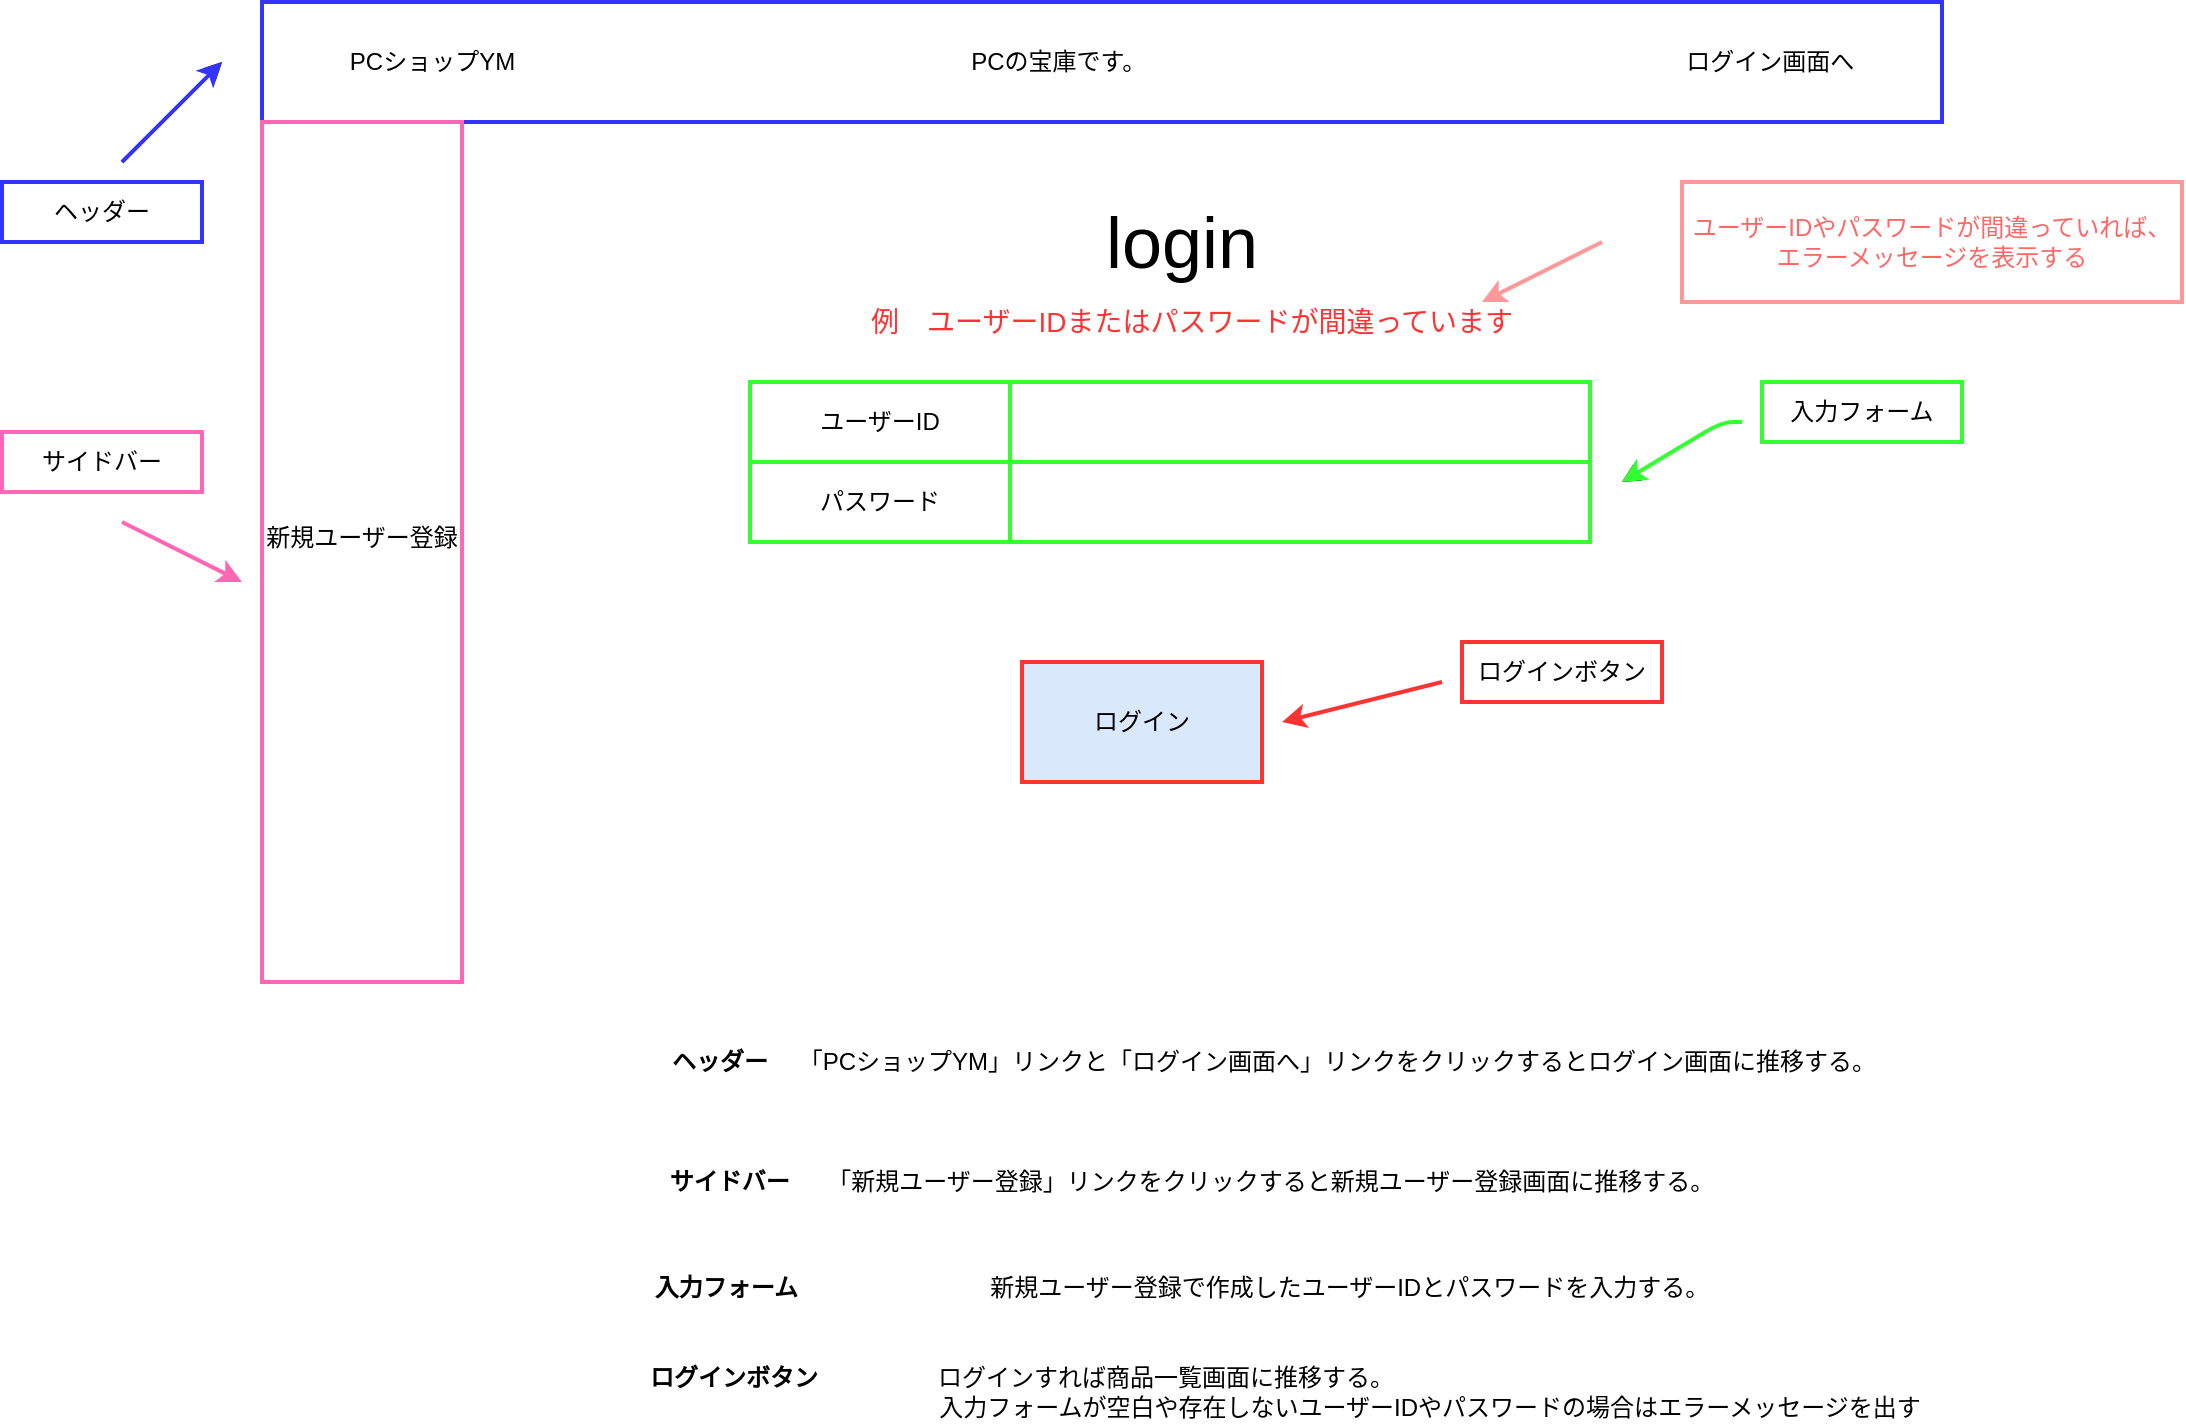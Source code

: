 <mxfile version="14.8.0" type="github" pages="18">
  <diagram id="3dSM1hKOwx3oM_8oYQWr" name="ログイン画面">
    <mxGraphModel dx="1268" dy="482" grid="1" gridSize="10" guides="1" tooltips="1" connect="1" arrows="1" fold="1" page="0" pageScale="1" pageWidth="827" pageHeight="1169" math="0" shadow="0">
      <root>
        <mxCell id="0" />
        <mxCell id="1" parent="0" />
        <mxCell id="bncsp47O1HJchv8pI5v9-14" value="ログイン" style="rounded=0;whiteSpace=wrap;html=1;fillColor=#dae8fc;strokeWidth=2;strokeColor=#FF3333;" parent="1" vertex="1">
          <mxGeometry x="340" y="340" width="120" height="60" as="geometry" />
        </mxCell>
        <mxCell id="4y7eZ_KK2v9TlSjxBb4h-1" value="&lt;font style=&quot;font-size: 36px&quot;&gt;login&lt;/font&gt;" style="text;html=1;strokeColor=none;fillColor=none;align=center;verticalAlign=middle;whiteSpace=wrap;rounded=0;" parent="1" vertex="1">
          <mxGeometry x="400" y="120" width="40" height="20" as="geometry" />
        </mxCell>
        <mxCell id="oIvi6gYjXW_WpsheUr-m-1" value="PCショップYM　　　　　　　　　　　　　　　　　　　PCの宝庫です。　　　　　　　　　　　　　　　　　　　　　　　ログイン画面へ" style="rounded=0;whiteSpace=wrap;html=1;strokeColor=#3333FF;strokeWidth=2;" parent="1" vertex="1">
          <mxGeometry x="-40" y="10" width="840" height="60" as="geometry" />
        </mxCell>
        <mxCell id="oIvi6gYjXW_WpsheUr-m-2" value="新規ユーザー登録&lt;br&gt;&lt;br&gt;" style="rounded=0;whiteSpace=wrap;html=1;direction=south;align=center;strokeColor=#FF66B3;strokeWidth=2;" parent="1" vertex="1">
          <mxGeometry x="-40" y="70" width="100" height="430" as="geometry" />
        </mxCell>
        <mxCell id="Fzs743TWdRqf21eqi-nP-1" value="" style="shape=table;startSize=0;container=1;collapsible=0;childLayout=tableLayout;" parent="1" vertex="1">
          <mxGeometry x="204" y="200" width="420" height="80" as="geometry" />
        </mxCell>
        <mxCell id="Fzs743TWdRqf21eqi-nP-2" value="" style="shape=partialRectangle;collapsible=0;dropTarget=0;pointerEvents=0;fillColor=none;top=0;left=0;bottom=0;right=0;points=[[0,0.5],[1,0.5]];portConstraint=eastwest;" parent="Fzs743TWdRqf21eqi-nP-1" vertex="1">
          <mxGeometry width="420" height="40" as="geometry" />
        </mxCell>
        <mxCell id="Fzs743TWdRqf21eqi-nP-3" value="ユーザーID" style="shape=partialRectangle;html=1;whiteSpace=wrap;connectable=0;overflow=hidden;fillColor=none;top=0;left=0;bottom=0;right=0;" parent="Fzs743TWdRqf21eqi-nP-2" vertex="1">
          <mxGeometry width="130" height="40" as="geometry" />
        </mxCell>
        <mxCell id="Fzs743TWdRqf21eqi-nP-4" value="" style="shape=partialRectangle;html=1;whiteSpace=wrap;connectable=0;overflow=hidden;fillColor=none;top=0;left=0;bottom=0;right=0;" parent="Fzs743TWdRqf21eqi-nP-2" vertex="1">
          <mxGeometry x="130" width="290" height="40" as="geometry" />
        </mxCell>
        <mxCell id="Fzs743TWdRqf21eqi-nP-5" value="" style="shape=partialRectangle;collapsible=0;dropTarget=0;pointerEvents=0;fillColor=none;top=0;left=0;bottom=0;right=0;points=[[0,0.5],[1,0.5]];portConstraint=eastwest;" parent="Fzs743TWdRqf21eqi-nP-1" vertex="1">
          <mxGeometry y="40" width="420" height="40" as="geometry" />
        </mxCell>
        <mxCell id="Fzs743TWdRqf21eqi-nP-6" value="パスワード" style="shape=partialRectangle;html=1;whiteSpace=wrap;connectable=0;overflow=hidden;fillColor=none;top=0;left=0;bottom=0;right=0;" parent="Fzs743TWdRqf21eqi-nP-5" vertex="1">
          <mxGeometry width="130" height="40" as="geometry" />
        </mxCell>
        <mxCell id="Fzs743TWdRqf21eqi-nP-7" value="" style="shape=partialRectangle;html=1;whiteSpace=wrap;connectable=0;overflow=hidden;fillColor=none;top=0;left=0;bottom=0;right=0;" parent="Fzs743TWdRqf21eqi-nP-5" vertex="1">
          <mxGeometry x="130" width="290" height="40" as="geometry" />
        </mxCell>
        <mxCell id="Fzs743TWdRqf21eqi-nP-8" value="" style="rounded=1;whiteSpace=wrap;html=1;strokeWidth=1;" parent="1" vertex="1">
          <mxGeometry x="370" y="210" width="230" height="20" as="geometry" />
        </mxCell>
        <mxCell id="Fzs743TWdRqf21eqi-nP-9" value="" style="rounded=1;whiteSpace=wrap;html=1;strokeWidth=1;" parent="1" vertex="1">
          <mxGeometry x="370" y="250" width="230" height="20" as="geometry" />
        </mxCell>
        <mxCell id="eSkkDwupQhdsQIechKpc-5" value="" style="endArrow=classic;html=1;" parent="1" edge="1">
          <mxGeometry width="50" height="50" relative="1" as="geometry">
            <mxPoint x="-110" y="90" as="sourcePoint" />
            <mxPoint x="-60" y="40" as="targetPoint" />
          </mxGeometry>
        </mxCell>
        <mxCell id="eSkkDwupQhdsQIechKpc-6" value="ヘッダー" style="rounded=0;whiteSpace=wrap;html=1;strokeWidth=2;strokeColor=#3333FF;" parent="1" vertex="1">
          <mxGeometry x="-170" y="100" width="100" height="30" as="geometry" />
        </mxCell>
        <mxCell id="eSkkDwupQhdsQIechKpc-9" value="サイドバー" style="rounded=0;whiteSpace=wrap;html=1;strokeWidth=2;strokeColor=#FF66B3;" parent="1" vertex="1">
          <mxGeometry x="-170" y="225" width="100" height="30" as="geometry" />
        </mxCell>
        <mxCell id="eSkkDwupQhdsQIechKpc-11" value="" style="endArrow=classic;html=1;strokeColor=#3333FF;strokeWidth=2;" parent="1" edge="1">
          <mxGeometry width="50" height="50" relative="1" as="geometry">
            <mxPoint x="-110" y="90" as="sourcePoint" />
            <mxPoint x="-60" y="40" as="targetPoint" />
            <Array as="points">
              <mxPoint x="-90" y="70" />
            </Array>
          </mxGeometry>
        </mxCell>
        <mxCell id="eSkkDwupQhdsQIechKpc-13" value="" style="endArrow=classic;html=1;strokeColor=#FF66B3;strokeWidth=2;" parent="1" edge="1">
          <mxGeometry width="50" height="50" relative="1" as="geometry">
            <mxPoint x="-110" y="270" as="sourcePoint" />
            <mxPoint x="-50" y="300" as="targetPoint" />
          </mxGeometry>
        </mxCell>
        <mxCell id="eSkkDwupQhdsQIechKpc-15" value="入力フォーム" style="rounded=0;whiteSpace=wrap;html=1;strokeWidth=2;strokeColor=#33FF33;" parent="1" vertex="1">
          <mxGeometry x="710" y="200" width="100" height="30" as="geometry" />
        </mxCell>
        <mxCell id="eSkkDwupQhdsQIechKpc-17" value="" style="endArrow=classic;html=1;" parent="1" edge="1">
          <mxGeometry width="50" height="50" relative="1" as="geometry">
            <mxPoint x="700" y="220" as="sourcePoint" />
            <mxPoint x="640" y="250" as="targetPoint" />
            <Array as="points">
              <mxPoint x="690" y="220" />
            </Array>
          </mxGeometry>
        </mxCell>
        <mxCell id="eSkkDwupQhdsQIechKpc-18" value="&lt;b&gt;入力フォーム&lt;/b&gt;　　　　　　　　&lt;span style=&quot;white-space: pre&quot;&gt;新規ユーザー登録&lt;/span&gt;で作成したユーザーIDとパスワードを入力する。&lt;br&gt;　　　　" style="text;html=1;strokeColor=none;fillColor=none;align=center;verticalAlign=middle;whiteSpace=wrap;rounded=0;" parent="1" vertex="1">
          <mxGeometry x="135" y="640" width="570" height="40" as="geometry" />
        </mxCell>
        <mxCell id="eSkkDwupQhdsQIechKpc-20" value="ログインボタン" style="rounded=0;whiteSpace=wrap;html=1;strokeWidth=2;strokeColor=#FF3333;" parent="1" vertex="1">
          <mxGeometry x="560" y="330" width="100" height="30" as="geometry" />
        </mxCell>
        <mxCell id="eSkkDwupQhdsQIechKpc-21" value="" style="endArrow=classic;html=1;strokeWidth=2;strokeColor=#FF3333;" parent="1" edge="1">
          <mxGeometry width="50" height="50" relative="1" as="geometry">
            <mxPoint x="550" y="350" as="sourcePoint" />
            <mxPoint x="470" y="370" as="targetPoint" />
            <Array as="points">
              <mxPoint x="470" y="370" />
            </Array>
          </mxGeometry>
        </mxCell>
        <mxCell id="eSkkDwupQhdsQIechKpc-22" value="&lt;b&gt;ログインボタン&lt;/b&gt;　　　　　ログインすれば商品一覧画面に推移する。&lt;br&gt;　　　　　　　　　　　　　　　　　　　　　　　　　　　　　　　　　　入力フォームが空白や存在しないユーザーIDやパスワードの場合はエラーメッセージを出す" style="text;html=1;strokeColor=none;fillColor=none;align=center;verticalAlign=middle;whiteSpace=wrap;rounded=0;" parent="1" vertex="1">
          <mxGeometry x="-150" y="690" width="980" height="30" as="geometry" />
        </mxCell>
        <mxCell id="zF0CrVGW_TOVX7tvU9kC-1" value="&lt;b&gt;　ヘッダー&lt;/b&gt;　&lt;span style=&quot;white-space: pre&quot;&gt; &lt;/span&gt;「PCショップYM」リンクと「ログイン画面へ」リンクをクリックするとログイン画面に推移する。" style="text;html=1;strokeColor=none;fillColor=none;align=center;verticalAlign=middle;whiteSpace=wrap;rounded=0;" parent="1" vertex="1">
          <mxGeometry x="150" y="520" width="620" height="40" as="geometry" />
        </mxCell>
        <mxCell id="zF0CrVGW_TOVX7tvU9kC-2" value="&lt;b&gt;サイドバー&lt;/b&gt;　&lt;span style=&quot;white-space: pre&quot;&gt; &lt;span style=&quot;white-space: pre&quot;&gt; &lt;/span&gt;「新規ユーザー登録&lt;/span&gt;」リンクをクリックすると新規ユーザー登録画面に推移する。" style="text;html=1;strokeColor=none;fillColor=none;align=center;verticalAlign=middle;whiteSpace=wrap;rounded=0;" parent="1" vertex="1">
          <mxGeometry x="140" y="580" width="570" height="40" as="geometry" />
        </mxCell>
        <mxCell id="Jo7CDaI7B2h4xt6UbUf_-1" value="" style="shape=table;startSize=0;container=1;collapsible=0;childLayout=tableLayout;strokeWidth=2;strokeColor=#33FF33;" parent="1" vertex="1">
          <mxGeometry x="204" y="200" width="420" height="80" as="geometry" />
        </mxCell>
        <mxCell id="Jo7CDaI7B2h4xt6UbUf_-2" value="" style="shape=partialRectangle;collapsible=0;dropTarget=0;pointerEvents=0;fillColor=none;top=0;left=0;bottom=0;right=0;points=[[0,0.5],[1,0.5]];portConstraint=eastwest;" parent="Jo7CDaI7B2h4xt6UbUf_-1" vertex="1">
          <mxGeometry width="420" height="40" as="geometry" />
        </mxCell>
        <mxCell id="Jo7CDaI7B2h4xt6UbUf_-3" value="ユーザーID" style="shape=partialRectangle;html=1;whiteSpace=wrap;connectable=0;overflow=hidden;fillColor=none;top=0;left=0;bottom=0;right=0;" parent="Jo7CDaI7B2h4xt6UbUf_-2" vertex="1">
          <mxGeometry width="130" height="40" as="geometry" />
        </mxCell>
        <mxCell id="Jo7CDaI7B2h4xt6UbUf_-4" value="" style="shape=partialRectangle;html=1;whiteSpace=wrap;connectable=0;overflow=hidden;fillColor=none;top=0;left=0;bottom=0;right=0;" parent="Jo7CDaI7B2h4xt6UbUf_-2" vertex="1">
          <mxGeometry x="130" width="290" height="40" as="geometry" />
        </mxCell>
        <mxCell id="Jo7CDaI7B2h4xt6UbUf_-5" value="" style="shape=partialRectangle;collapsible=0;dropTarget=0;pointerEvents=0;fillColor=none;top=0;left=0;bottom=0;right=0;points=[[0,0.5],[1,0.5]];portConstraint=eastwest;" parent="Jo7CDaI7B2h4xt6UbUf_-1" vertex="1">
          <mxGeometry y="40" width="420" height="40" as="geometry" />
        </mxCell>
        <mxCell id="Jo7CDaI7B2h4xt6UbUf_-6" value="パスワード" style="shape=partialRectangle;html=1;whiteSpace=wrap;connectable=0;overflow=hidden;fillColor=none;top=0;left=0;bottom=0;right=0;" parent="Jo7CDaI7B2h4xt6UbUf_-5" vertex="1">
          <mxGeometry width="130" height="40" as="geometry" />
        </mxCell>
        <mxCell id="Jo7CDaI7B2h4xt6UbUf_-7" value="" style="shape=partialRectangle;html=1;whiteSpace=wrap;connectable=0;overflow=hidden;fillColor=none;top=0;left=0;bottom=0;right=0;" parent="Jo7CDaI7B2h4xt6UbUf_-5" vertex="1">
          <mxGeometry x="130" width="290" height="40" as="geometry" />
        </mxCell>
        <mxCell id="Jo7CDaI7B2h4xt6UbUf_-8" value="" style="endArrow=classic;html=1;strokeWidth=2;strokeColor=#33FF33;" parent="1" edge="1">
          <mxGeometry width="50" height="50" relative="1" as="geometry">
            <mxPoint x="700" y="220" as="sourcePoint" />
            <mxPoint x="640" y="250" as="targetPoint" />
            <Array as="points">
              <mxPoint x="690" y="220" />
            </Array>
          </mxGeometry>
        </mxCell>
        <mxCell id="Jo7CDaI7B2h4xt6UbUf_-9" value="&lt;font style=&quot;font-size: 14px&quot;&gt;例　ユーザーIDまたはパスワードが間違っています&lt;/font&gt;" style="text;html=1;strokeColor=none;fillColor=none;align=center;verticalAlign=middle;whiteSpace=wrap;rounded=0;fontColor=#FF3333;" parent="1" vertex="1">
          <mxGeometry x="260" y="160" width="330" height="20" as="geometry" />
        </mxCell>
        <mxCell id="Jo7CDaI7B2h4xt6UbUf_-11" value="" style="endArrow=classic;html=1;strokeWidth=2;fontColor=#FF6666;strokeColor=#FF9999;" parent="1" edge="1">
          <mxGeometry width="50" height="50" relative="1" as="geometry">
            <mxPoint x="630" y="130" as="sourcePoint" />
            <mxPoint x="570" y="160" as="targetPoint" />
          </mxGeometry>
        </mxCell>
        <mxCell id="kLCAnbjt9Y8sXs_WD2dV-1" value="&lt;span style=&quot;color: rgb(255 , 102 , 102)&quot;&gt;ユーザーIDやパスワードが間違っていれば、エラーメッセージを表示する&lt;/span&gt;" style="rounded=0;whiteSpace=wrap;html=1;strokeWidth=2;fillColor=none;gradientColor=none;strokeColor=#FF9999;" parent="1" vertex="1">
          <mxGeometry x="670" y="100" width="250" height="60" as="geometry" />
        </mxCell>
      </root>
    </mxGraphModel>
  </diagram>
  <diagram id="D4Jqtlhcq23bAkMAanE2" name="新規ユーザー登録">
    <mxGraphModel dx="1695" dy="1651" grid="1" gridSize="10" guides="1" tooltips="1" connect="1" arrows="1" fold="1" page="1" pageScale="1" pageWidth="827" pageHeight="1169" math="0" shadow="0">
      <root>
        <mxCell id="04y9C_qfE-yw2NYUlJ8l-0" />
        <mxCell id="04y9C_qfE-yw2NYUlJ8l-1" parent="04y9C_qfE-yw2NYUlJ8l-0" />
        <mxCell id="2bbeJdrEaxrsSUhct0jq-0" value="PCショップYM　　　　　　　　　　　　　　　　　　　PCの宝庫です。　　　　　　　　　　　　　　　　　　　　　　　ログイン画面へ" style="rounded=0;whiteSpace=wrap;html=1;strokeWidth=2;strokeColor=#3333FF;" parent="04y9C_qfE-yw2NYUlJ8l-1" vertex="1">
          <mxGeometry x="-10" width="840" height="60" as="geometry" />
        </mxCell>
        <mxCell id="2bbeJdrEaxrsSUhct0jq-1" value="新規ユーザー登録&lt;br&gt;&lt;br&gt;" style="rounded=0;whiteSpace=wrap;html=1;direction=south;align=center;strokeColor=#FF99CC;strokeWidth=2;" parent="04y9C_qfE-yw2NYUlJ8l-1" vertex="1">
          <mxGeometry x="-10" y="60" width="100" height="430" as="geometry" />
        </mxCell>
        <mxCell id="2bbeJdrEaxrsSUhct0jq-6" value="&lt;font style=&quot;font-size: 18px&quot;&gt;新規ユーザー登録&lt;/font&gt;" style="text;html=1;strokeColor=none;fillColor=none;align=center;verticalAlign=middle;whiteSpace=wrap;rounded=0;" parent="04y9C_qfE-yw2NYUlJ8l-1" vertex="1">
          <mxGeometry x="20" y="90" width="360" height="20" as="geometry" />
        </mxCell>
        <mxCell id="2bbeJdrEaxrsSUhct0jq-7" value="" style="shape=table;startSize=0;container=1;collapsible=0;childLayout=tableLayout;strokeWidth=2;strokeColor=#66FF66;" parent="04y9C_qfE-yw2NYUlJ8l-1" vertex="1">
          <mxGeometry x="150" y="170" width="650" height="220" as="geometry" />
        </mxCell>
        <mxCell id="2bbeJdrEaxrsSUhct0jq-8" value="" style="shape=partialRectangle;collapsible=0;dropTarget=0;pointerEvents=0;fillColor=none;top=0;left=0;bottom=0;right=0;points=[[0,0.5],[1,0.5]];portConstraint=eastwest;" parent="2bbeJdrEaxrsSUhct0jq-7" vertex="1">
          <mxGeometry width="650" height="44" as="geometry" />
        </mxCell>
        <mxCell id="2bbeJdrEaxrsSUhct0jq-9" value="ユーザーID" style="shape=partialRectangle;html=1;whiteSpace=wrap;connectable=0;overflow=hidden;fillColor=none;top=0;left=0;bottom=0;right=0;" parent="2bbeJdrEaxrsSUhct0jq-8" vertex="1">
          <mxGeometry width="184" height="44" as="geometry" />
        </mxCell>
        <mxCell id="2bbeJdrEaxrsSUhct0jq-10" value="" style="shape=partialRectangle;html=1;whiteSpace=wrap;connectable=0;overflow=hidden;fillColor=none;top=0;left=0;bottom=0;right=0;" parent="2bbeJdrEaxrsSUhct0jq-8" vertex="1">
          <mxGeometry x="184" width="466" height="44" as="geometry" />
        </mxCell>
        <mxCell id="2bbeJdrEaxrsSUhct0jq-11" value="" style="shape=partialRectangle;collapsible=0;dropTarget=0;pointerEvents=0;fillColor=none;top=0;left=0;bottom=0;right=0;points=[[0,0.5],[1,0.5]];portConstraint=eastwest;" parent="2bbeJdrEaxrsSUhct0jq-7" vertex="1">
          <mxGeometry y="44" width="650" height="44" as="geometry" />
        </mxCell>
        <mxCell id="2bbeJdrEaxrsSUhct0jq-12" value="パスワード" style="shape=partialRectangle;html=1;whiteSpace=wrap;connectable=0;overflow=hidden;fillColor=none;top=0;left=0;bottom=0;right=0;" parent="2bbeJdrEaxrsSUhct0jq-11" vertex="1">
          <mxGeometry width="184" height="44" as="geometry" />
        </mxCell>
        <mxCell id="2bbeJdrEaxrsSUhct0jq-13" value="" style="shape=partialRectangle;html=1;whiteSpace=wrap;connectable=0;overflow=hidden;fillColor=none;top=0;left=0;bottom=0;right=0;" parent="2bbeJdrEaxrsSUhct0jq-11" vertex="1">
          <mxGeometry x="184" width="466" height="44" as="geometry" />
        </mxCell>
        <mxCell id="2bbeJdrEaxrsSUhct0jq-14" value="" style="shape=partialRectangle;collapsible=0;dropTarget=0;pointerEvents=0;fillColor=none;top=0;left=0;bottom=0;right=0;points=[[0,0.5],[1,0.5]];portConstraint=eastwest;" parent="2bbeJdrEaxrsSUhct0jq-7" vertex="1">
          <mxGeometry y="88" width="650" height="44" as="geometry" />
        </mxCell>
        <mxCell id="2bbeJdrEaxrsSUhct0jq-15" value="ユーザー名" style="shape=partialRectangle;html=1;whiteSpace=wrap;connectable=0;overflow=hidden;fillColor=none;top=0;left=0;bottom=0;right=0;" parent="2bbeJdrEaxrsSUhct0jq-14" vertex="1">
          <mxGeometry width="184" height="44" as="geometry" />
        </mxCell>
        <mxCell id="2bbeJdrEaxrsSUhct0jq-16" value="" style="shape=partialRectangle;html=1;whiteSpace=wrap;connectable=0;overflow=hidden;fillColor=none;top=0;left=0;bottom=0;right=0;" parent="2bbeJdrEaxrsSUhct0jq-14" vertex="1">
          <mxGeometry x="184" width="466" height="44" as="geometry" />
        </mxCell>
        <mxCell id="2bbeJdrEaxrsSUhct0jq-17" value="" style="shape=partialRectangle;collapsible=0;dropTarget=0;pointerEvents=0;fillColor=none;top=0;left=0;bottom=0;right=0;points=[[0,0.5],[1,0.5]];portConstraint=eastwest;" parent="2bbeJdrEaxrsSUhct0jq-7" vertex="1">
          <mxGeometry y="132" width="650" height="44" as="geometry" />
        </mxCell>
        <mxCell id="2bbeJdrEaxrsSUhct0jq-18" value="生年月日" style="shape=partialRectangle;html=1;whiteSpace=wrap;connectable=0;overflow=hidden;fillColor=none;top=0;left=0;bottom=0;right=0;" parent="2bbeJdrEaxrsSUhct0jq-17" vertex="1">
          <mxGeometry width="184" height="44" as="geometry" />
        </mxCell>
        <mxCell id="2bbeJdrEaxrsSUhct0jq-19" value="" style="shape=partialRectangle;html=1;whiteSpace=wrap;connectable=0;overflow=hidden;fillColor=none;top=0;left=0;bottom=0;right=0;" parent="2bbeJdrEaxrsSUhct0jq-17" vertex="1">
          <mxGeometry x="184" width="466" height="44" as="geometry" />
        </mxCell>
        <mxCell id="2bbeJdrEaxrsSUhct0jq-20" value="" style="shape=partialRectangle;collapsible=0;dropTarget=0;pointerEvents=0;fillColor=none;top=0;left=0;bottom=0;right=0;points=[[0,0.5],[1,0.5]];portConstraint=eastwest;" parent="2bbeJdrEaxrsSUhct0jq-7" vertex="1">
          <mxGeometry y="176" width="650" height="44" as="geometry" />
        </mxCell>
        <mxCell id="2bbeJdrEaxrsSUhct0jq-21" value="商品を受け取る住所" style="shape=partialRectangle;html=1;whiteSpace=wrap;connectable=0;overflow=hidden;fillColor=none;top=0;left=0;bottom=0;right=0;" parent="2bbeJdrEaxrsSUhct0jq-20" vertex="1">
          <mxGeometry width="184" height="44" as="geometry" />
        </mxCell>
        <mxCell id="2bbeJdrEaxrsSUhct0jq-22" value="" style="shape=partialRectangle;html=1;whiteSpace=wrap;connectable=0;overflow=hidden;fillColor=none;top=0;left=0;bottom=0;right=0;" parent="2bbeJdrEaxrsSUhct0jq-20" vertex="1">
          <mxGeometry x="184" width="466" height="44" as="geometry" />
        </mxCell>
        <mxCell id="2bbeJdrEaxrsSUhct0jq-23" value="&lt;font color=&quot;#a6a6a6&quot;&gt;メールアドレスがユーザーIDになります。&lt;/font&gt;" style="rounded=1;whiteSpace=wrap;html=1;strokeWidth=1;strokeColor=#8A8A8A;" parent="04y9C_qfE-yw2NYUlJ8l-1" vertex="1">
          <mxGeometry x="380" y="180" width="350" height="20" as="geometry" />
        </mxCell>
        <mxCell id="2bbeJdrEaxrsSUhct0jq-24" value="" style="rounded=1;whiteSpace=wrap;html=1;strokeWidth=1;" parent="04y9C_qfE-yw2NYUlJ8l-1" vertex="1">
          <mxGeometry x="380" y="220" width="350" height="20" as="geometry" />
        </mxCell>
        <mxCell id="2bbeJdrEaxrsSUhct0jq-25" value="" style="rounded=1;whiteSpace=wrap;html=1;strokeWidth=1;" parent="04y9C_qfE-yw2NYUlJ8l-1" vertex="1">
          <mxGeometry x="380" y="263" width="350" height="20" as="geometry" />
        </mxCell>
        <mxCell id="2bbeJdrEaxrsSUhct0jq-26" value="" style="rounded=1;whiteSpace=wrap;html=1;strokeWidth=1;" parent="04y9C_qfE-yw2NYUlJ8l-1" vertex="1">
          <mxGeometry x="380" y="352" width="350" height="20" as="geometry" />
        </mxCell>
        <mxCell id="S_9G1yTy2Jr-BRMp5eaO-0" style="edgeStyle=orthogonalEdgeStyle;shape=flexArrow;rounded=0;orthogonalLoop=1;jettySize=auto;html=1;exitX=0.5;exitY=1;exitDx=0;exitDy=0;" parent="04y9C_qfE-yw2NYUlJ8l-1" source="2bbeJdrEaxrsSUhct0jq-6" target="2bbeJdrEaxrsSUhct0jq-6" edge="1">
          <mxGeometry relative="1" as="geometry" />
        </mxCell>
        <mxCell id="S_9G1yTy2Jr-BRMp5eaO-1" value="新規ユーザー登録" style="rounded=0;whiteSpace=wrap;html=1;strokeWidth=2;fillColor=#dae8fc;strokeColor=#FF3333;" parent="04y9C_qfE-yw2NYUlJ8l-1" vertex="1">
          <mxGeometry x="370" y="410" width="120" height="60" as="geometry" />
        </mxCell>
        <mxCell id="S_9G1yTy2Jr-BRMp5eaO-2" value="サイドバー" style="rounded=0;whiteSpace=wrap;html=1;strokeWidth=2;strokeColor=#FF99CC;" parent="04y9C_qfE-yw2NYUlJ8l-1" vertex="1">
          <mxGeometry x="-160" y="210" width="90" height="30" as="geometry" />
        </mxCell>
        <mxCell id="S_9G1yTy2Jr-BRMp5eaO-4" value="" style="endArrow=classic;html=1;strokeColor=#FF99CC;strokeWidth=2;" parent="04y9C_qfE-yw2NYUlJ8l-1" edge="1">
          <mxGeometry width="50" height="50" relative="1" as="geometry">
            <mxPoint x="-70" y="250" as="sourcePoint" />
            <mxPoint x="-30" y="270" as="targetPoint" />
          </mxGeometry>
        </mxCell>
        <mxCell id="S_9G1yTy2Jr-BRMp5eaO-5" value="ヘッダー" style="rounded=0;whiteSpace=wrap;html=1;strokeWidth=2;strokeColor=#3333FF;" parent="04y9C_qfE-yw2NYUlJ8l-1" vertex="1">
          <mxGeometry x="-160" y="20" width="90" height="30" as="geometry" />
        </mxCell>
        <mxCell id="S_9G1yTy2Jr-BRMp5eaO-6" value="" style="endArrow=classic;html=1;strokeWidth=2;strokeColor=#3333FF;" parent="04y9C_qfE-yw2NYUlJ8l-1" edge="1">
          <mxGeometry width="50" height="50" relative="1" as="geometry">
            <mxPoint x="-60" y="40" as="sourcePoint" />
            <mxPoint x="-20" y="30" as="targetPoint" />
            <Array as="points" />
          </mxGeometry>
        </mxCell>
        <mxCell id="HLVHqwPOguu38MWBbGEq-0" value="&lt;b&gt;　ヘッダー&lt;/b&gt;　&lt;span style=&quot;white-space: pre&quot;&gt; &lt;/span&gt;「PCショップYM」リンクと「ログイン画面へ」リンクをクリックするとログイン画面に推移する。" style="text;html=1;strokeColor=none;fillColor=none;align=center;verticalAlign=middle;whiteSpace=wrap;rounded=0;" parent="04y9C_qfE-yw2NYUlJ8l-1" vertex="1">
          <mxGeometry x="150" y="520" width="570" height="40" as="geometry" />
        </mxCell>
        <mxCell id="HLVHqwPOguu38MWBbGEq-1" value="&lt;b&gt;サイドバー&lt;/b&gt;　&lt;span style=&quot;white-space: pre&quot;&gt; &lt;span style=&quot;white-space: pre&quot;&gt; &lt;/span&gt;「新規ユーザー登録&lt;/span&gt;」リンクをクリックすると新規ユーザー登録画面に推移する。" style="text;html=1;strokeColor=none;fillColor=none;align=center;verticalAlign=middle;whiteSpace=wrap;rounded=0;" parent="04y9C_qfE-yw2NYUlJ8l-1" vertex="1">
          <mxGeometry x="140" y="580" width="570" height="40" as="geometry" />
        </mxCell>
        <mxCell id="HLVHqwPOguu38MWBbGEq-2" value="&lt;b&gt;入力フォーム&lt;/b&gt;　&lt;span style=&quot;white-space: pre&quot;&gt; &lt;span style=&quot;white-space: pre&quot;&gt; 　　　　　&lt;/span&gt;自身の&lt;/span&gt;ユーザーID、パスワード、ユーザー名、生年月日、商品を受け取る住所を入力する。&lt;br&gt;ユーザーIDにはフォームに説明を入れておく。&lt;br&gt;生年月日は手打ちではなく日付を選べるようにする。" style="text;html=1;strokeColor=none;fillColor=none;align=center;verticalAlign=middle;whiteSpace=wrap;rounded=0;" parent="04y9C_qfE-yw2NYUlJ8l-1" vertex="1">
          <mxGeometry x="137" y="640" width="690" height="70" as="geometry" />
        </mxCell>
        <mxCell id="ML7QEB41TT0QWDavu6Fd-0" value="入力フォーム" style="rounded=0;whiteSpace=wrap;html=1;strokeWidth=2;strokeColor=#66FF66;" parent="04y9C_qfE-yw2NYUlJ8l-1" vertex="1">
          <mxGeometry x="850" y="180" width="90" height="30" as="geometry" />
        </mxCell>
        <mxCell id="ML7QEB41TT0QWDavu6Fd-2" value="" style="endArrow=classic;html=1;strokeWidth=2;strokeColor=#66FF66;" parent="04y9C_qfE-yw2NYUlJ8l-1" edge="1">
          <mxGeometry width="50" height="50" relative="1" as="geometry">
            <mxPoint x="840" y="210" as="sourcePoint" />
            <mxPoint x="810" y="240" as="targetPoint" />
            <Array as="points" />
          </mxGeometry>
        </mxCell>
        <mxCell id="ML7QEB41TT0QWDavu6Fd-3" style="edgeStyle=orthogonalEdgeStyle;shape=flexArrow;rounded=0;orthogonalLoop=1;jettySize=auto;html=1;exitX=0.5;exitY=1;exitDx=0;exitDy=0;" parent="04y9C_qfE-yw2NYUlJ8l-1" source="ML7QEB41TT0QWDavu6Fd-0" target="ML7QEB41TT0QWDavu6Fd-0" edge="1">
          <mxGeometry relative="1" as="geometry" />
        </mxCell>
        <mxCell id="ML7QEB41TT0QWDavu6Fd-4" value="新規ユーザー登録ボタン" style="rounded=0;whiteSpace=wrap;html=1;strokeWidth=2;strokeColor=#FF3333;" parent="04y9C_qfE-yw2NYUlJ8l-1" vertex="1">
          <mxGeometry x="580" y="420" width="140" height="30" as="geometry" />
        </mxCell>
        <mxCell id="ML7QEB41TT0QWDavu6Fd-5" value="" style="endArrow=classic;html=1;strokeColor=#FF3333;strokeWidth=2;" parent="04y9C_qfE-yw2NYUlJ8l-1" edge="1">
          <mxGeometry width="50" height="50" relative="1" as="geometry">
            <mxPoint x="570" y="440" as="sourcePoint" />
            <mxPoint x="500" y="440" as="targetPoint" />
          </mxGeometry>
        </mxCell>
        <mxCell id="ML7QEB41TT0QWDavu6Fd-6" value="&lt;b&gt;新規ユーザー登録ボタン&lt;/b&gt;　&lt;span&gt;&amp;nbsp;入力した情報をusersテーブルにinsertし、&lt;/span&gt;&lt;span&gt;ログイン画面に推移する。&lt;br&gt;　　　　　　　　　　　　　　　　　　　　　　　　　入力フォームが&lt;/span&gt;空白やユーザーIDがメールアドレス形式でなければ、エラーメッセージを出す。" style="text;html=1;strokeColor=none;fillColor=none;align=center;verticalAlign=middle;whiteSpace=wrap;rounded=0;" parent="04y9C_qfE-yw2NYUlJ8l-1" vertex="1">
          <mxGeometry x="-64" y="720" width="955" height="40" as="geometry" />
        </mxCell>
        <mxCell id="y5kbdZ-MbTkVpaf080k2-0" value="　　　　　　　　　　　　　　　　　　　　　　　　　　　������" style="rounded=1;whiteSpace=wrap;html=1;strokeWidth=1;" parent="04y9C_qfE-yw2NYUlJ8l-1" vertex="1">
          <mxGeometry x="380" y="307" width="350" height="20" as="geometry" />
        </mxCell>
        <mxCell id="5KIXyWXwHn_ekdwz_pyJ-2" value="" style="endArrow=classic;html=1;strokeColor=#FF3333;strokeWidth=2;" parent="04y9C_qfE-yw2NYUlJ8l-1" edge="1">
          <mxGeometry width="50" height="50" relative="1" as="geometry">
            <mxPoint x="880" y="290" as="sourcePoint" />
            <mxPoint x="810" y="280" as="targetPoint" />
          </mxGeometry>
        </mxCell>
        <mxCell id="V_YLpIsn0bSuptlXlPPS-0" value="&lt;font color=&quot;#ff6666&quot;&gt;空白又は決められた表記、DBの型指定文字数を超えていれば、&lt;br&gt;各フォームの下にエラーメッセージを表示する&lt;br&gt;&lt;/font&gt;" style="rounded=0;whiteSpace=wrap;html=1;fontColor=#FFE6CC;strokeColor=#FF9999;strokeWidth=2;" parent="04y9C_qfE-yw2NYUlJ8l-1" vertex="1">
          <mxGeometry x="910" y="280" width="340" height="50" as="geometry" />
        </mxCell>
        <mxCell id="eUFliN0ZnhKVQOZXsq_H-0" value="&lt;font color=&quot;#ff0000&quot;&gt;メールアドレスを入力してください。&lt;/font&gt;" style="text;html=1;strokeColor=none;fillColor=none;align=center;verticalAlign=middle;whiteSpace=wrap;rounded=0;" parent="04y9C_qfE-yw2NYUlJ8l-1" vertex="1">
          <mxGeometry x="360" y="197" width="390" height="20" as="geometry" />
        </mxCell>
        <mxCell id="eUFliN0ZnhKVQOZXsq_H-1" value="&lt;font color=&quot;#ff0000&quot;&gt;パスワードを入力してください。&lt;/font&gt;" style="text;html=1;strokeColor=none;fillColor=none;align=center;verticalAlign=middle;whiteSpace=wrap;rounded=0;" parent="04y9C_qfE-yw2NYUlJ8l-1" vertex="1">
          <mxGeometry x="360" y="240" width="390" height="20" as="geometry" />
        </mxCell>
        <mxCell id="eUFliN0ZnhKVQOZXsq_H-2" value="&lt;font color=&quot;#ff0000&quot;&gt;ユーザー名を入力してください。&lt;/font&gt;" style="text;html=1;strokeColor=none;fillColor=none;align=center;verticalAlign=middle;whiteSpace=wrap;rounded=0;" parent="04y9C_qfE-yw2NYUlJ8l-1" vertex="1">
          <mxGeometry x="360" y="283" width="390" height="20" as="geometry" />
        </mxCell>
        <mxCell id="eUFliN0ZnhKVQOZXsq_H-3" value="&lt;font color=&quot;#ff0000&quot;&gt;生年月日を入力してください。&lt;/font&gt;" style="text;html=1;strokeColor=none;fillColor=none;align=center;verticalAlign=middle;whiteSpace=wrap;rounded=0;" parent="04y9C_qfE-yw2NYUlJ8l-1" vertex="1">
          <mxGeometry x="360" y="327" width="390" height="20" as="geometry" />
        </mxCell>
        <mxCell id="eUFliN0ZnhKVQOZXsq_H-4" value="&lt;font color=&quot;#ff0000&quot;&gt;住所を入力してください。&lt;/font&gt;" style="text;html=1;strokeColor=none;fillColor=none;align=center;verticalAlign=middle;whiteSpace=wrap;rounded=0;" parent="04y9C_qfE-yw2NYUlJ8l-1" vertex="1">
          <mxGeometry x="360" y="372" width="390" height="20" as="geometry" />
        </mxCell>
      </root>
    </mxGraphModel>
  </diagram>
  <diagram id="5CTPpFv_Z3beS6MB6_ip" name="商品一覧画面">
    <mxGraphModel dx="1695" dy="1651" grid="1" gridSize="10" guides="1" tooltips="1" connect="1" arrows="1" fold="1" page="1" pageScale="1" pageWidth="827" pageHeight="1169" math="0" shadow="0">
      <root>
        <mxCell id="k7DcC9-xTyRANAfgs7Ub-0" />
        <mxCell id="k7DcC9-xTyRANAfgs7Ub-1" parent="k7DcC9-xTyRANAfgs7Ub-0" />
        <mxCell id="a3hdPTPjD8WyBcQqE7ZC-33" value="画像" style="whiteSpace=wrap;html=1;aspect=fixed;" parent="k7DcC9-xTyRANAfgs7Ub-1" vertex="1">
          <mxGeometry x="150" y="300" width="90" height="90" as="geometry" />
        </mxCell>
        <mxCell id="a3hdPTPjD8WyBcQqE7ZC-38" value="" style="rounded=0;whiteSpace=wrap;html=1;direction=south;" parent="k7DcC9-xTyRANAfgs7Ub-1" vertex="1">
          <mxGeometry x="820" y="60" width="20" height="440" as="geometry" />
        </mxCell>
        <mxCell id="a3hdPTPjD8WyBcQqE7ZC-39" value="" style="rounded=0;whiteSpace=wrap;html=1;direction=south;fillColor=#f5f5f5;strokeColor=#666666;fontColor=#333333;" parent="k7DcC9-xTyRANAfgs7Ub-1" vertex="1">
          <mxGeometry x="825" y="100" width="10" height="120" as="geometry" />
        </mxCell>
        <mxCell id="HwcqLTz_WFO40xc-JC8n-0" value="PCショップYM　　　　　　　　　　　　　　　　　　　丸山佑馬さん、こんにちは　　　　　　　　　　　　　　　　　　　　　　　ログアウト" style="rounded=0;whiteSpace=wrap;html=1;strokeColor=#3333FF;strokeWidth=2;" parent="k7DcC9-xTyRANAfgs7Ub-1" vertex="1">
          <mxGeometry width="840" height="60" as="geometry" />
        </mxCell>
        <mxCell id="HwcqLTz_WFO40xc-JC8n-1" value="JCBカード登録&lt;br&gt;&lt;br&gt;&lt;br&gt;管理者専用画面" style="rounded=0;whiteSpace=wrap;html=1;direction=south;align=center;strokeWidth=2;strokeColor=#FF66B3;" parent="k7DcC9-xTyRANAfgs7Ub-1" vertex="1">
          <mxGeometry y="60" width="100" height="440" as="geometry" />
        </mxCell>
        <mxCell id="HwcqLTz_WFO40xc-JC8n-49" value="画像" style="whiteSpace=wrap;html=1;aspect=fixed;" parent="k7DcC9-xTyRANAfgs7Ub-1" vertex="1">
          <mxGeometry x="510" y="300" width="90" height="90" as="geometry" />
        </mxCell>
        <mxCell id="HwcqLTz_WFO40xc-JC8n-51" value="画像" style="whiteSpace=wrap;html=1;aspect=fixed;" parent="k7DcC9-xTyRANAfgs7Ub-1" vertex="1">
          <mxGeometry x="630" y="300" width="90" height="90" as="geometry" />
        </mxCell>
        <mxCell id="HwcqLTz_WFO40xc-JC8n-53" value="画像" style="whiteSpace=wrap;html=1;aspect=fixed;" parent="k7DcC9-xTyRANAfgs7Ub-1" vertex="1">
          <mxGeometry x="630" y="100" width="90" height="90" as="geometry" />
        </mxCell>
        <mxCell id="HwcqLTz_WFO40xc-JC8n-55" value="画像" style="whiteSpace=wrap;html=1;aspect=fixed;" parent="k7DcC9-xTyRANAfgs7Ub-1" vertex="1">
          <mxGeometry x="510" y="100" width="90" height="90" as="geometry" />
        </mxCell>
        <mxCell id="HwcqLTz_WFO40xc-JC8n-57" value="画像" style="whiteSpace=wrap;html=1;aspect=fixed;" parent="k7DcC9-xTyRANAfgs7Ub-1" vertex="1">
          <mxGeometry x="390" y="100" width="90" height="90" as="geometry" />
        </mxCell>
        <mxCell id="HwcqLTz_WFO40xc-JC8n-59" value="画像" style="whiteSpace=wrap;html=1;aspect=fixed;" parent="k7DcC9-xTyRANAfgs7Ub-1" vertex="1">
          <mxGeometry x="270" y="100" width="90" height="90" as="geometry" />
        </mxCell>
        <mxCell id="HwcqLTz_WFO40xc-JC8n-61" value="画像" style="whiteSpace=wrap;html=1;aspect=fixed;" parent="k7DcC9-xTyRANAfgs7Ub-1" vertex="1">
          <mxGeometry x="150" y="100" width="90" height="90" as="geometry" />
        </mxCell>
        <mxCell id="HwcqLTz_WFO40xc-JC8n-63" value="画像" style="whiteSpace=wrap;html=1;aspect=fixed;" parent="k7DcC9-xTyRANAfgs7Ub-1" vertex="1">
          <mxGeometry x="270" y="300" width="90" height="90" as="geometry" />
        </mxCell>
        <mxCell id="HwcqLTz_WFO40xc-JC8n-65" value="画像" style="whiteSpace=wrap;html=1;aspect=fixed;" parent="k7DcC9-xTyRANAfgs7Ub-1" vertex="1">
          <mxGeometry x="390" y="300" width="90" height="90" as="geometry" />
        </mxCell>
        <mxCell id="HwcqLTz_WFO40xc-JC8n-66" value="&lt;font style=&quot;font-size: 18px&quot;&gt;商品一覧画面&lt;/font&gt;" style="text;html=1;strokeColor=none;fillColor=none;align=center;verticalAlign=middle;whiteSpace=wrap;rounded=0;" parent="k7DcC9-xTyRANAfgs7Ub-1" vertex="1">
          <mxGeometry x="-20" y="70" width="510" height="20" as="geometry" />
        </mxCell>
        <mxCell id="W4iKlJk23UpZ-8h7lq-S-0" value="サイドバー" style="rounded=0;whiteSpace=wrap;html=1;strokeWidth=2;strokeColor=#FF66B3;" parent="k7DcC9-xTyRANAfgs7Ub-1" vertex="1">
          <mxGeometry x="-160" y="210" width="90" height="30" as="geometry" />
        </mxCell>
        <mxCell id="W4iKlJk23UpZ-8h7lq-S-1" value="" style="endArrow=classic;html=1;strokeWidth=2;strokeColor=#FF66B3;" parent="k7DcC9-xTyRANAfgs7Ub-1" edge="1">
          <mxGeometry width="50" height="50" relative="1" as="geometry">
            <mxPoint x="-70" y="250" as="sourcePoint" />
            <mxPoint x="-30" y="270" as="targetPoint" />
          </mxGeometry>
        </mxCell>
        <mxCell id="W4iKlJk23UpZ-8h7lq-S-2" value="ヘッダー" style="rounded=0;whiteSpace=wrap;html=1;strokeWidth=2;strokeColor=#3333FF;" parent="k7DcC9-xTyRANAfgs7Ub-1" vertex="1">
          <mxGeometry x="-160" y="20" width="90" height="30" as="geometry" />
        </mxCell>
        <mxCell id="W4iKlJk23UpZ-8h7lq-S-3" value="" style="endArrow=classic;html=1;strokeColor=#3333FF;strokeWidth=2;" parent="k7DcC9-xTyRANAfgs7Ub-1" edge="1">
          <mxGeometry width="50" height="50" relative="1" as="geometry">
            <mxPoint x="-60" y="40" as="sourcePoint" />
            <mxPoint x="-20" y="30" as="targetPoint" />
            <Array as="points" />
          </mxGeometry>
        </mxCell>
        <mxCell id="9ESFDEVBv100IZ-h6OBX-0" value="&lt;b&gt;商品&lt;/b&gt;&lt;span style=&quot;white-space: pre&quot;&gt; &lt;span style=&quot;white-space: pre&quot;&gt; 　　　　　　　&lt;/span&gt;p&lt;/span&gt;cDataテーブルから画像1、商品名、会社名、OS、画面サイズ、値段、をselectして表示させる。&lt;br&gt;「詳細画面へ行く」リンクをクリックすると商品詳細画面に推移する。" style="text;html=1;strokeColor=none;fillColor=none;align=center;verticalAlign=middle;whiteSpace=wrap;rounded=0;" parent="k7DcC9-xTyRANAfgs7Ub-1" vertex="1">
          <mxGeometry x="160" y="640" width="650" height="40" as="geometry" />
        </mxCell>
        <mxCell id="h1WSdMK-_9vmsngSMWmZ-0" value="商品" style="rounded=0;whiteSpace=wrap;html=1;strokeWidth=2;strokeColor=#99FF33;" parent="k7DcC9-xTyRANAfgs7Ub-1" vertex="1">
          <mxGeometry x="730" y="80" width="80" height="30" as="geometry" />
        </mxCell>
        <mxCell id="h1WSdMK-_9vmsngSMWmZ-4" value="スクロールバー" style="rounded=0;whiteSpace=wrap;html=1;strokeWidth=1;" parent="k7DcC9-xTyRANAfgs7Ub-1" vertex="1">
          <mxGeometry x="890" y="90" width="90" height="30" as="geometry" />
        </mxCell>
        <mxCell id="h1WSdMK-_9vmsngSMWmZ-6" value="" style="endArrow=classic;html=1;" parent="k7DcC9-xTyRANAfgs7Ub-1" edge="1">
          <mxGeometry width="50" height="50" relative="1" as="geometry">
            <mxPoint x="890" y="130" as="sourcePoint" />
            <mxPoint x="860" y="160" as="targetPoint" />
          </mxGeometry>
        </mxCell>
        <mxCell id="h1WSdMK-_9vmsngSMWmZ-7" value="&lt;b&gt;スクロールバー&lt;/b&gt;&lt;span style=&quot;white-space: pre&quot;&gt; &lt;span style=&quot;white-space: pre&quot;&gt; &lt;/span&gt;ヘッダ&lt;/span&gt;ー、サイドバー以外の要素をスクロールできるようにする。" style="text;html=1;strokeColor=none;fillColor=none;align=center;verticalAlign=middle;whiteSpace=wrap;rounded=0;" parent="k7DcC9-xTyRANAfgs7Ub-1" vertex="1">
          <mxGeometry x="73" y="700" width="620" height="40" as="geometry" />
        </mxCell>
        <mxCell id="Z1t-qubnG-7bsa9LIsJ5-0" value="" style="endArrow=none;html=1;fontColor=#FFE6CC;strokeWidth=2;entryX=0;entryY=0.5;entryDx=0;entryDy=0;exitX=0;exitY=1;exitDx=0;exitDy=0;strokeColor=#99FF33;" parent="k7DcC9-xTyRANAfgs7Ub-1" source="h1WSdMK-_9vmsngSMWmZ-0" target="h1WSdMK-_9vmsngSMWmZ-0" edge="1">
          <mxGeometry width="50" height="50" relative="1" as="geometry">
            <mxPoint x="740" y="490" as="sourcePoint" />
            <mxPoint x="710" y="80" as="targetPoint" />
            <Array as="points">
              <mxPoint x="730" y="500" />
              <mxPoint x="130" y="500" />
              <mxPoint x="130" y="95" />
            </Array>
          </mxGeometry>
        </mxCell>
        <mxCell id="U09n4OyZJejqV9eToaXD-0" value="&lt;b&gt;　ヘッダー&lt;/b&gt;　&lt;span style=&quot;white-space: pre&quot;&gt; &lt;/span&gt;「PCショップYM」リンクをクリックすると商品一覧画面に推移する。&lt;br&gt;　　　　「ログアウト」リンクをクリックするとログイン画面に推移する。&lt;br&gt;真ん中にログインしたユーザーの名前が表示される。" style="text;html=1;strokeColor=none;fillColor=none;align=center;verticalAlign=middle;whiteSpace=wrap;rounded=0;" parent="k7DcC9-xTyRANAfgs7Ub-1" vertex="1">
          <mxGeometry x="-177" y="520" width="1120" height="40" as="geometry" />
        </mxCell>
        <mxCell id="U09n4OyZJejqV9eToaXD-1" value="&lt;b&gt;サイドバー&lt;/b&gt;　&lt;span style=&quot;white-space: pre&quot;&gt; &lt;span style=&quot;white-space: pre&quot;&gt; &lt;/span&gt;「&lt;/span&gt;JCBカード登録」リンクをクリックするとJCBカード登録画面に推移する。&lt;br&gt;　　　　　　　　　　　　　　　　「管理者専用画面」リンクは管理者のみ表示されて、クリックすると管理者専用画面に推移する。" style="text;html=1;strokeColor=none;fillColor=none;align=center;verticalAlign=middle;whiteSpace=wrap;rounded=0;" parent="k7DcC9-xTyRANAfgs7Ub-1" vertex="1">
          <mxGeometry x="-321" y="585" width="1470" height="40" as="geometry" />
        </mxCell>
        <mxCell id="ISycGaOy9urT1P5Eg3Ta-2" value="&lt;span&gt;商品名&lt;/span&gt;&lt;br&gt;&lt;span&gt;会社名&lt;/span&gt;&lt;br&gt;&lt;span&gt;OS&lt;/span&gt;&lt;br&gt;&lt;span&gt;画面サイズ&lt;/span&gt;&lt;br&gt;&lt;span&gt;値段&lt;br&gt;&lt;/span&gt;在庫数&lt;br&gt;&lt;font color=&quot;#66b2ff&quot;&gt;詳細画面へ行く&lt;/font&gt;" style="rounded=0;whiteSpace=wrap;html=1;" vertex="1" parent="k7DcC9-xTyRANAfgs7Ub-1">
          <mxGeometry x="390" y="190" width="90" height="100" as="geometry" />
        </mxCell>
        <mxCell id="ISycGaOy9urT1P5Eg3Ta-3" value="&lt;span&gt;商品名&lt;/span&gt;&lt;br&gt;&lt;span&gt;会社名&lt;/span&gt;&lt;br&gt;&lt;span&gt;OS&lt;/span&gt;&lt;br&gt;&lt;span&gt;画面サイズ&lt;/span&gt;&lt;br&gt;&lt;span&gt;値段&lt;br&gt;&lt;/span&gt;在庫数&lt;br&gt;&lt;font color=&quot;#66b2ff&quot;&gt;詳細画面へ行く&lt;/font&gt;" style="rounded=0;whiteSpace=wrap;html=1;" vertex="1" parent="k7DcC9-xTyRANAfgs7Ub-1">
          <mxGeometry x="150" y="190" width="90" height="100" as="geometry" />
        </mxCell>
        <mxCell id="ISycGaOy9urT1P5Eg3Ta-4" value="&lt;span&gt;商品名&lt;/span&gt;&lt;br&gt;&lt;span&gt;会社名&lt;/span&gt;&lt;br&gt;&lt;span&gt;OS&lt;/span&gt;&lt;br&gt;&lt;span&gt;画面サイズ&lt;/span&gt;&lt;br&gt;&lt;span&gt;値段&lt;br&gt;&lt;/span&gt;在庫数&lt;br&gt;&lt;font color=&quot;#66b2ff&quot;&gt;詳細画面へ行く&lt;/font&gt;" style="rounded=0;whiteSpace=wrap;html=1;" vertex="1" parent="k7DcC9-xTyRANAfgs7Ub-1">
          <mxGeometry x="270" y="190" width="90" height="100" as="geometry" />
        </mxCell>
        <mxCell id="ISycGaOy9urT1P5Eg3Ta-5" value="&lt;span&gt;商品名&lt;/span&gt;&lt;br&gt;&lt;span&gt;会社名&lt;/span&gt;&lt;br&gt;&lt;span&gt;OS&lt;/span&gt;&lt;br&gt;&lt;span&gt;画面サイズ&lt;/span&gt;&lt;br&gt;&lt;span&gt;値段&lt;br&gt;&lt;/span&gt;在庫数&lt;br&gt;&lt;font color=&quot;#66b2ff&quot;&gt;詳細画面へ行く&lt;/font&gt;" style="rounded=0;whiteSpace=wrap;html=1;" vertex="1" parent="k7DcC9-xTyRANAfgs7Ub-1">
          <mxGeometry x="510" y="190" width="90" height="100" as="geometry" />
        </mxCell>
        <mxCell id="ISycGaOy9urT1P5Eg3Ta-6" value="&lt;span&gt;商品名&lt;/span&gt;&lt;br&gt;&lt;span&gt;会社名&lt;/span&gt;&lt;br&gt;&lt;span&gt;OS&lt;/span&gt;&lt;br&gt;&lt;span&gt;画面サイズ&lt;/span&gt;&lt;br&gt;&lt;span&gt;値段&lt;br&gt;&lt;/span&gt;在庫数&lt;br&gt;&lt;font color=&quot;#66b2ff&quot;&gt;詳細画面へ行く&lt;/font&gt;" style="rounded=0;whiteSpace=wrap;html=1;" vertex="1" parent="k7DcC9-xTyRANAfgs7Ub-1">
          <mxGeometry x="630" y="190" width="90" height="100" as="geometry" />
        </mxCell>
        <mxCell id="ISycGaOy9urT1P5Eg3Ta-7" value="&lt;span&gt;商品名&lt;/span&gt;&lt;br&gt;&lt;span&gt;会社名&lt;/span&gt;&lt;br&gt;&lt;span&gt;OS&lt;/span&gt;&lt;br&gt;&lt;span&gt;画面サイズ&lt;/span&gt;&lt;br&gt;&lt;span&gt;値段&lt;br&gt;&lt;/span&gt;在庫数&lt;br&gt;&lt;font color=&quot;#66b2ff&quot;&gt;詳細画面へ行く&lt;/font&gt;" style="rounded=0;whiteSpace=wrap;html=1;" vertex="1" parent="k7DcC9-xTyRANAfgs7Ub-1">
          <mxGeometry x="150" y="390" width="90" height="100" as="geometry" />
        </mxCell>
        <mxCell id="ISycGaOy9urT1P5Eg3Ta-8" value="&lt;span&gt;商品名&lt;/span&gt;&lt;br&gt;&lt;span&gt;会社名&lt;/span&gt;&lt;br&gt;&lt;span&gt;OS&lt;/span&gt;&lt;br&gt;&lt;span&gt;画面サイズ&lt;/span&gt;&lt;br&gt;&lt;span&gt;値段&lt;br&gt;&lt;/span&gt;在庫数&lt;br&gt;&lt;font color=&quot;#66b2ff&quot;&gt;詳細画面へ行く&lt;/font&gt;" style="rounded=0;whiteSpace=wrap;html=1;" vertex="1" parent="k7DcC9-xTyRANAfgs7Ub-1">
          <mxGeometry x="270" y="390" width="90" height="100" as="geometry" />
        </mxCell>
        <mxCell id="ISycGaOy9urT1P5Eg3Ta-9" value="&lt;span&gt;商品名&lt;/span&gt;&lt;br&gt;&lt;span&gt;会社名&lt;/span&gt;&lt;br&gt;&lt;span&gt;OS&lt;/span&gt;&lt;br&gt;&lt;span&gt;画面サイズ&lt;/span&gt;&lt;br&gt;&lt;span&gt;値段&lt;br&gt;&lt;/span&gt;在庫数&lt;br&gt;&lt;font color=&quot;#66b2ff&quot;&gt;詳細画面へ行く&lt;/font&gt;" style="rounded=0;whiteSpace=wrap;html=1;" vertex="1" parent="k7DcC9-xTyRANAfgs7Ub-1">
          <mxGeometry x="390" y="390" width="90" height="100" as="geometry" />
        </mxCell>
        <mxCell id="ISycGaOy9urT1P5Eg3Ta-10" value="&lt;span&gt;商品名&lt;/span&gt;&lt;br&gt;&lt;span&gt;会社名&lt;/span&gt;&lt;br&gt;&lt;span&gt;OS&lt;/span&gt;&lt;br&gt;&lt;span&gt;画面サイズ&lt;/span&gt;&lt;br&gt;&lt;span&gt;値段&lt;br&gt;&lt;/span&gt;在庫数&lt;br&gt;&lt;font color=&quot;#66b2ff&quot;&gt;詳細画面へ行く&lt;/font&gt;" style="rounded=0;whiteSpace=wrap;html=1;" vertex="1" parent="k7DcC9-xTyRANAfgs7Ub-1">
          <mxGeometry x="510" y="390" width="90" height="100" as="geometry" />
        </mxCell>
        <mxCell id="ISycGaOy9urT1P5Eg3Ta-11" value="&lt;span&gt;商品名&lt;/span&gt;&lt;br&gt;&lt;span&gt;会社名&lt;/span&gt;&lt;br&gt;&lt;span&gt;OS&lt;/span&gt;&lt;br&gt;&lt;span&gt;画面サイズ&lt;/span&gt;&lt;br&gt;&lt;span&gt;値段&lt;br&gt;&lt;/span&gt;在庫数&lt;br&gt;&lt;font color=&quot;#66b2ff&quot;&gt;詳細画面へ行く&lt;/font&gt;" style="rounded=0;whiteSpace=wrap;html=1;" vertex="1" parent="k7DcC9-xTyRANAfgs7Ub-1">
          <mxGeometry x="630" y="390" width="90" height="100" as="geometry" />
        </mxCell>
      </root>
    </mxGraphModel>
  </diagram>
  <diagram id="-XdkB_I12ZBeUp8brPbb" name="商品詳細">
    <mxGraphModel dx="1695" dy="1651" grid="1" gridSize="10" guides="1" tooltips="1" connect="1" arrows="1" fold="1" page="1" pageScale="1" pageWidth="827" pageHeight="1169" math="0" shadow="0">
      <root>
        <mxCell id="rLezNqufWG3nxAGzAW-u-0" />
        <mxCell id="rLezNqufWG3nxAGzAW-u-1" parent="rLezNqufWG3nxAGzAW-u-0" />
        <mxCell id="N1OnMXdoB2K2NG1o80DW-0" value="PCショップYM　　　　　　　　　　　　　　　　　　　丸山佑馬さん、こんにちは　　　　　　　　　　　　　　　　　　　　　　　ログアウト" style="rounded=0;whiteSpace=wrap;html=1;" parent="rLezNqufWG3nxAGzAW-u-1" vertex="1">
          <mxGeometry x="-10" width="840" height="60" as="geometry" />
        </mxCell>
        <mxCell id="N1OnMXdoB2K2NG1o80DW-1" value="JCBカード登録&lt;br&gt;&lt;br&gt;&lt;br&gt;管理者専用画面" style="rounded=0;whiteSpace=wrap;html=1;direction=south;align=center;strokeWidth=2;strokeColor=#FF66B3;" parent="rLezNqufWG3nxAGzAW-u-1" vertex="1">
          <mxGeometry x="-10" y="60" width="100" height="430" as="geometry" />
        </mxCell>
        <mxCell id="N1OnMXdoB2K2NG1o80DW-3" value="" style="shape=table;startSize=0;container=1;collapsible=0;childLayout=tableLayout;strokeWidth=2;strokeColor=#33FF33;" parent="rLezNqufWG3nxAGzAW-u-1" vertex="1">
          <mxGeometry x="140" y="120" width="630" height="60" as="geometry" />
        </mxCell>
        <mxCell id="N1OnMXdoB2K2NG1o80DW-4" value="" style="shape=partialRectangle;collapsible=0;dropTarget=0;pointerEvents=0;fillColor=none;top=0;left=0;bottom=0;right=0;points=[[0,0.5],[1,0.5]];portConstraint=eastwest;" parent="N1OnMXdoB2K2NG1o80DW-3" vertex="1">
          <mxGeometry width="630" height="30" as="geometry" />
        </mxCell>
        <mxCell id="N1OnMXdoB2K2NG1o80DW-5" value="商品名&lt;br&gt;" style="shape=partialRectangle;html=1;whiteSpace=wrap;connectable=0;overflow=hidden;fillColor=none;top=0;left=0;bottom=0;right=0;" parent="N1OnMXdoB2K2NG1o80DW-4" vertex="1">
          <mxGeometry width="126" height="30" as="geometry" />
        </mxCell>
        <mxCell id="N1OnMXdoB2K2NG1o80DW-6" value="会社名" style="shape=partialRectangle;html=1;whiteSpace=wrap;connectable=0;overflow=hidden;fillColor=none;top=0;left=0;bottom=0;right=0;" parent="N1OnMXdoB2K2NG1o80DW-4" vertex="1">
          <mxGeometry x="126" width="126" height="30" as="geometry" />
        </mxCell>
        <mxCell id="N1OnMXdoB2K2NG1o80DW-7" value="OS" style="shape=partialRectangle;html=1;whiteSpace=wrap;connectable=0;overflow=hidden;fillColor=none;top=0;left=0;bottom=0;right=0;" parent="N1OnMXdoB2K2NG1o80DW-4" vertex="1">
          <mxGeometry x="252" width="126" height="30" as="geometry" />
        </mxCell>
        <mxCell id="N1OnMXdoB2K2NG1o80DW-8" value="画面サイズ" style="shape=partialRectangle;html=1;whiteSpace=wrap;connectable=0;overflow=hidden;fillColor=none;top=0;left=0;bottom=0;right=0;" parent="N1OnMXdoB2K2NG1o80DW-4" vertex="1">
          <mxGeometry x="378" width="126" height="30" as="geometry" />
        </mxCell>
        <mxCell id="N1OnMXdoB2K2NG1o80DW-9" value="値段" style="shape=partialRectangle;html=1;whiteSpace=wrap;connectable=0;overflow=hidden;fillColor=none;top=0;left=0;bottom=0;right=0;" parent="N1OnMXdoB2K2NG1o80DW-4" vertex="1">
          <mxGeometry x="504" width="126" height="30" as="geometry" />
        </mxCell>
        <mxCell id="N1OnMXdoB2K2NG1o80DW-10" value="" style="shape=partialRectangle;collapsible=0;dropTarget=0;pointerEvents=0;fillColor=none;top=0;left=0;bottom=0;right=0;points=[[0,0.5],[1,0.5]];portConstraint=eastwest;" parent="N1OnMXdoB2K2NG1o80DW-3" vertex="1">
          <mxGeometry y="30" width="630" height="30" as="geometry" />
        </mxCell>
        <mxCell id="N1OnMXdoB2K2NG1o80DW-11" value="シンクパット" style="shape=partialRectangle;html=1;whiteSpace=wrap;connectable=0;overflow=hidden;fillColor=none;top=0;left=0;bottom=0;right=0;" parent="N1OnMXdoB2K2NG1o80DW-10" vertex="1">
          <mxGeometry width="126" height="30" as="geometry" />
        </mxCell>
        <mxCell id="N1OnMXdoB2K2NG1o80DW-12" value="Microsoft&lt;br&gt;" style="shape=partialRectangle;html=1;whiteSpace=wrap;connectable=0;overflow=hidden;fillColor=none;top=0;left=0;bottom=0;right=0;" parent="N1OnMXdoB2K2NG1o80DW-10" vertex="1">
          <mxGeometry x="126" width="126" height="30" as="geometry" />
        </mxCell>
        <mxCell id="N1OnMXdoB2K2NG1o80DW-13" value="Windows" style="shape=partialRectangle;html=1;whiteSpace=wrap;connectable=0;overflow=hidden;fillColor=none;top=0;left=0;bottom=0;right=0;" parent="N1OnMXdoB2K2NG1o80DW-10" vertex="1">
          <mxGeometry x="252" width="126" height="30" as="geometry" />
        </mxCell>
        <mxCell id="N1OnMXdoB2K2NG1o80DW-14" value="20インチ" style="shape=partialRectangle;html=1;whiteSpace=wrap;connectable=0;overflow=hidden;fillColor=none;top=0;left=0;bottom=0;right=0;" parent="N1OnMXdoB2K2NG1o80DW-10" vertex="1">
          <mxGeometry x="378" width="126" height="30" as="geometry" />
        </mxCell>
        <mxCell id="N1OnMXdoB2K2NG1o80DW-15" value="79999" style="shape=partialRectangle;html=1;whiteSpace=wrap;connectable=0;overflow=hidden;fillColor=none;top=0;left=0;bottom=0;right=0;" parent="N1OnMXdoB2K2NG1o80DW-10" vertex="1">
          <mxGeometry x="504" width="126" height="30" as="geometry" />
        </mxCell>
        <mxCell id="Y9U3YVimPycnnYGSvCrB-0" value="" style="shape=table;startSize=0;container=1;collapsible=0;childLayout=tableLayout;strokeWidth=2;strokeColor=#FF8000;" parent="rLezNqufWG3nxAGzAW-u-1" vertex="1">
          <mxGeometry x="140" y="190" width="630" height="72" as="geometry" />
        </mxCell>
        <mxCell id="Y9U3YVimPycnnYGSvCrB-1" value="" style="shape=partialRectangle;collapsible=0;dropTarget=0;pointerEvents=0;fillColor=none;top=0;left=0;bottom=0;right=0;points=[[0,0.5],[1,0.5]];portConstraint=eastwest;" parent="Y9U3YVimPycnnYGSvCrB-0" vertex="1">
          <mxGeometry width="630" height="20" as="geometry" />
        </mxCell>
        <mxCell id="Y9U3YVimPycnnYGSvCrB-2" value="PC詳細" style="shape=partialRectangle;html=1;whiteSpace=wrap;connectable=0;overflow=hidden;fillColor=none;top=0;left=0;bottom=0;right=0;" parent="Y9U3YVimPycnnYGSvCrB-1" vertex="1">
          <mxGeometry width="630" height="20" as="geometry" />
        </mxCell>
        <mxCell id="Y9U3YVimPycnnYGSvCrB-3" value="" style="shape=partialRectangle;collapsible=0;dropTarget=0;pointerEvents=0;fillColor=none;top=0;left=0;bottom=0;right=0;points=[[0,0.5],[1,0.5]];portConstraint=eastwest;" parent="Y9U3YVimPycnnYGSvCrB-0" vertex="1">
          <mxGeometry y="20" width="630" height="52" as="geometry" />
        </mxCell>
        <mxCell id="Y9U3YVimPycnnYGSvCrB-4" value="&lt;span style=&quot;color: rgb(33 , 37 , 41) ; background-color: rgba(0 , 0 , 0 , 0.075)&quot;&gt;&lt;font style=&quot;font-size: 9px&quot;&gt;『保障』：1年間センドバック保証、1年間制限国際旅行者保証 (ITW)・ 『付属品』：45W USB Type-C ACアダプター、ACコード (約1m)、セットアップガイド、保証書、修理依頼書、国際旅行者保証書・ 『寸法』:約290.0 x 18.8 x 206.0 mm・ 『重量』：約1.05kg・ 『電源』:45W USB Type-C ACアダプター (100V-240V、50/60Hz)　約15時間起動&lt;/font&gt;&lt;/span&gt;" style="shape=partialRectangle;html=1;whiteSpace=wrap;connectable=0;overflow=hidden;fillColor=none;top=0;left=0;bottom=0;right=0;" parent="Y9U3YVimPycnnYGSvCrB-3" vertex="1">
          <mxGeometry width="630" height="52" as="geometry" />
        </mxCell>
        <mxCell id="Y9U3YVimPycnnYGSvCrB-21" value="カートに入れる" style="rounded=0;whiteSpace=wrap;html=1;fillColor=#dae8fc;strokeColor=#CCCC00;strokeWidth=2;" parent="rLezNqufWG3nxAGzAW-u-1" vertex="1">
          <mxGeometry x="320" y="430" width="105" height="40" as="geometry" />
        </mxCell>
        <mxCell id="bDbD6AO4KAV58ug2OlVb-0" value="&lt;font style=&quot;font-size: 18px&quot;&gt;商品詳細&lt;/font&gt;" style="text;html=1;strokeColor=none;fillColor=none;align=center;verticalAlign=middle;whiteSpace=wrap;rounded=0;" parent="rLezNqufWG3nxAGzAW-u-1" vertex="1">
          <mxGeometry x="70" y="80" width="370" height="20" as="geometry" />
        </mxCell>
        <mxCell id="_pBjgeXAiQDRk0C36uUR-0" value="サイドバー" style="rounded=0;whiteSpace=wrap;html=1;strokeWidth=2;strokeColor=#FF66B3;" parent="rLezNqufWG3nxAGzAW-u-1" vertex="1">
          <mxGeometry x="-160" y="210" width="90" height="30" as="geometry" />
        </mxCell>
        <mxCell id="_pBjgeXAiQDRk0C36uUR-1" value="" style="endArrow=classic;html=1;strokeWidth=2;strokeColor=#FF66B3;" parent="rLezNqufWG3nxAGzAW-u-1" edge="1">
          <mxGeometry width="50" height="50" relative="1" as="geometry">
            <mxPoint x="-70" y="250" as="sourcePoint" />
            <mxPoint x="-30" y="270" as="targetPoint" />
          </mxGeometry>
        </mxCell>
        <mxCell id="_pBjgeXAiQDRk0C36uUR-2" value="ヘッダー" style="rounded=0;whiteSpace=wrap;html=1;strokeWidth=2;strokeColor=#3333FF;" parent="rLezNqufWG3nxAGzAW-u-1" vertex="1">
          <mxGeometry x="-160" y="20" width="90" height="30" as="geometry" />
        </mxCell>
        <mxCell id="_pBjgeXAiQDRk0C36uUR-3" value="" style="endArrow=classic;html=1;" parent="rLezNqufWG3nxAGzAW-u-1" edge="1">
          <mxGeometry width="50" height="50" relative="1" as="geometry">
            <mxPoint x="-60" y="40" as="sourcePoint" />
            <mxPoint x="-20" y="30" as="targetPoint" />
            <Array as="points" />
          </mxGeometry>
        </mxCell>
        <mxCell id="IKXfsdJ00Hs18KxKEPGh-2" value="PC情報１" style="rounded=0;whiteSpace=wrap;html=1;strokeWidth=2;strokeColor=#33FF33;" parent="rLezNqufWG3nxAGzAW-u-1" vertex="1">
          <mxGeometry x="827" y="90" width="90" height="30" as="geometry" />
        </mxCell>
        <mxCell id="IKXfsdJ00Hs18KxKEPGh-6" value="" style="endArrow=classic;html=1;strokeWidth=2;strokeColor=#33FF33;" parent="rLezNqufWG3nxAGzAW-u-1" edge="1">
          <mxGeometry width="50" height="50" relative="1" as="geometry">
            <mxPoint x="820" y="130" as="sourcePoint" />
            <mxPoint x="780" y="160" as="targetPoint" />
          </mxGeometry>
        </mxCell>
        <mxCell id="IKXfsdJ00Hs18KxKEPGh-7" value="PC情報2" style="rounded=0;whiteSpace=wrap;html=1;strokeWidth=2;strokeColor=#FF8000;" parent="rLezNqufWG3nxAGzAW-u-1" vertex="1">
          <mxGeometry x="860" y="220" width="90" height="30" as="geometry" />
        </mxCell>
        <mxCell id="IKXfsdJ00Hs18KxKEPGh-8" value="" style="endArrow=classic;html=1;strokeWidth=2;strokeColor=#FF8000;" parent="rLezNqufWG3nxAGzAW-u-1" edge="1">
          <mxGeometry width="50" height="50" relative="1" as="geometry">
            <mxPoint x="840" y="241" as="sourcePoint" />
            <mxPoint x="790" y="241" as="targetPoint" />
          </mxGeometry>
        </mxCell>
        <mxCell id="IKXfsdJ00Hs18KxKEPGh-9" value="&lt;b&gt;　PC情報１&lt;/b&gt;　&lt;span style=&quot;white-space: pre&quot;&gt; &lt;/span&gt;pcDataテーブルから商品名、会社名、OS、画面サイズ、値段をselectしてくる。" style="text;html=1;strokeColor=none;fillColor=none;align=center;verticalAlign=middle;whiteSpace=wrap;rounded=0;" parent="rLezNqufWG3nxAGzAW-u-1" vertex="1">
          <mxGeometry x="120" y="640" width="570" height="40" as="geometry" />
        </mxCell>
        <mxCell id="IKXfsdJ00Hs18KxKEPGh-10" value="&lt;b&gt;PC情報２&lt;/b&gt;　&lt;span style=&quot;white-space: pre&quot;&gt; &lt;span style=&quot;white-space: pre&quot;&gt; &lt;/span&gt;p&lt;/span&gt;cDateテーブルからPC詳細をselectしてくる" style="text;html=1;strokeColor=none;fillColor=none;align=center;verticalAlign=middle;whiteSpace=wrap;rounded=0;" parent="rLezNqufWG3nxAGzAW-u-1" vertex="1">
          <mxGeometry x="30" y="690" width="570" height="40" as="geometry" />
        </mxCell>
        <mxCell id="UH_87ZjlfJQY7dsMJcGq-4" value="カート追加" style="rounded=0;whiteSpace=wrap;html=1;strokeWidth=2;strokeColor=#CCCC00;" parent="rLezNqufWG3nxAGzAW-u-1" vertex="1">
          <mxGeometry x="560" y="440" width="90" height="30" as="geometry" />
        </mxCell>
        <mxCell id="UH_87ZjlfJQY7dsMJcGq-6" value="" style="endArrow=classic;html=1;strokeColor=#CCCC00;strokeWidth=2;" parent="rLezNqufWG3nxAGzAW-u-1" edge="1">
          <mxGeometry width="50" height="50" relative="1" as="geometry">
            <mxPoint x="520" y="450" as="sourcePoint" />
            <mxPoint x="460" y="450" as="targetPoint" />
          </mxGeometry>
        </mxCell>
        <mxCell id="UH_87ZjlfJQY7dsMJcGq-9" value="&lt;b&gt;購入前詳細画面ボタン&lt;/b&gt;　&lt;span style=&quot;white-space: pre&quot;&gt; &lt;span style=&quot;white-space: pre&quot;&gt; &lt;/span&gt;購入&lt;/span&gt;前詳細画面に推移する。" style="text;html=1;strokeColor=none;fillColor=none;align=center;verticalAlign=middle;whiteSpace=wrap;rounded=0;" parent="rLezNqufWG3nxAGzAW-u-1" vertex="1">
          <mxGeometry x="25" y="770" width="570" height="40" as="geometry" />
        </mxCell>
        <mxCell id="cV5jPuZQ6huiceYxypqZ-0" value="" style="endArrow=classic;html=1;strokeWidth=2;strokeColor=#3333FF;" parent="rLezNqufWG3nxAGzAW-u-1" edge="1">
          <mxGeometry width="50" height="50" relative="1" as="geometry">
            <mxPoint x="-60" y="40" as="sourcePoint" />
            <mxPoint x="-20" y="30" as="targetPoint" />
            <Array as="points" />
          </mxGeometry>
        </mxCell>
        <mxCell id="cV5jPuZQ6huiceYxypqZ-1" value="PCショップYM　　　　　　　　　　　　　　　　　　　丸山佑馬さん、こんにちは　　　　　　　　　　　　　　　　　　　　　　　ログアウト" style="rounded=0;whiteSpace=wrap;html=1;strokeWidth=2;strokeColor=#3333FF;" parent="rLezNqufWG3nxAGzAW-u-1" vertex="1">
          <mxGeometry x="-10" width="840" height="60" as="geometry" />
        </mxCell>
        <mxCell id="lzL-MRYf2gLRwyXSgJnH-14" value="&lt;font color=&quot;#000000&quot;&gt;画像1&lt;/font&gt;" style="whiteSpace=wrap;html=1;aspect=fixed;fontColor=#FFE6CC;strokeColor=#CCCC00;strokeWidth=2;" parent="rLezNqufWG3nxAGzAW-u-1" vertex="1">
          <mxGeometry x="240" y="276" width="110" height="110" as="geometry" />
        </mxCell>
        <mxCell id="lzL-MRYf2gLRwyXSgJnH-15" value="&lt;font color=&quot;#000000&quot;&gt;画像3&lt;/font&gt;" style="whiteSpace=wrap;html=1;aspect=fixed;fontColor=#FFE6CC;strokeColor=#CCCC00;strokeWidth=2;" parent="rLezNqufWG3nxAGzAW-u-1" vertex="1">
          <mxGeometry x="530" y="276" width="110" height="110" as="geometry" />
        </mxCell>
        <mxCell id="lzL-MRYf2gLRwyXSgJnH-16" value="&lt;font color=&quot;#000000&quot;&gt;画像2&lt;/font&gt;" style="whiteSpace=wrap;html=1;aspect=fixed;fontColor=#FFE6CC;strokeColor=#CCCC00;strokeWidth=2;" parent="rLezNqufWG3nxAGzAW-u-1" vertex="1">
          <mxGeometry x="380" y="276" width="110" height="110" as="geometry" />
        </mxCell>
        <mxCell id="lzL-MRYf2gLRwyXSgJnH-18" value="" style="endArrow=classic;html=1;strokeWidth=2;strokeColor=#F19C99;" parent="rLezNqufWG3nxAGzAW-u-1" edge="1">
          <mxGeometry width="50" height="50" relative="1" as="geometry">
            <mxPoint x="770" y="331" as="sourcePoint" />
            <mxPoint x="680" y="331" as="targetPoint" />
          </mxGeometry>
        </mxCell>
        <mxCell id="lzL-MRYf2gLRwyXSgJnH-19" value="PC情報3" style="rounded=0;whiteSpace=wrap;html=1;strokeWidth=2;strokeColor=#F19C99;" parent="rLezNqufWG3nxAGzAW-u-1" vertex="1">
          <mxGeometry x="790" y="310" width="90" height="30" as="geometry" />
        </mxCell>
        <mxCell id="lzL-MRYf2gLRwyXSgJnH-24" value="&lt;b&gt;PC情報3&lt;/b&gt;　&lt;span style=&quot;white-space: pre&quot;&gt; &lt;span style=&quot;white-space: pre&quot;&gt; &lt;/span&gt;p&lt;/span&gt;cDateテーブルからimg,img2,img3をselectしてくる" style="text;html=1;strokeColor=none;fillColor=none;align=center;verticalAlign=middle;whiteSpace=wrap;rounded=0;" parent="rLezNqufWG3nxAGzAW-u-1" vertex="1">
          <mxGeometry x="44" y="730" width="570" height="40" as="geometry" />
        </mxCell>
        <mxCell id="MvcwUM5ilDK4xb7L2h9l-0" value="&lt;b&gt;　ヘッダー&lt;/b&gt;　&lt;span style=&quot;white-space: pre&quot;&gt; &lt;/span&gt;「PCショップYM」リンクをクリックすると商品一覧画面に推移する。&lt;br&gt;　　　　「ログアウト」リンクをクリックするとログイン画面に推移する。&lt;br&gt;真ん中にログインしたユーザーの名前が表示される。" style="text;html=1;strokeColor=none;fillColor=none;align=center;verticalAlign=middle;whiteSpace=wrap;rounded=0;" parent="rLezNqufWG3nxAGzAW-u-1" vertex="1">
          <mxGeometry x="-177" y="520" width="1120" height="40" as="geometry" />
        </mxCell>
        <mxCell id="MvcwUM5ilDK4xb7L2h9l-1" value="&lt;b&gt;サイドバー&lt;/b&gt;　&lt;span style=&quot;white-space: pre&quot;&gt; &lt;span style=&quot;white-space: pre&quot;&gt; &lt;/span&gt;「&lt;/span&gt;JCBカード登録」リンクをクリックするとJCBカード登録画面に推移する。&lt;br&gt;　　　　　　　　　　　　　　　　「管理者専用画面」リンクは管理者のみ表示されて、クリックすると管理者専用画面に推移する。" style="text;html=1;strokeColor=none;fillColor=none;align=center;verticalAlign=middle;whiteSpace=wrap;rounded=0;" parent="rLezNqufWG3nxAGzAW-u-1" vertex="1">
          <mxGeometry x="-321" y="585" width="1470" height="40" as="geometry" />
        </mxCell>
      </root>
    </mxGraphModel>
  </diagram>
  <diagram id="aV4DOfZl5elRX4YzFSiz" name="カート画面">
    <mxGraphModel dx="1695" dy="1651" grid="1" gridSize="10" guides="1" tooltips="1" connect="1" arrows="1" fold="1" page="1" pageScale="1" pageWidth="827" pageHeight="1169" math="0" shadow="0">
      <root>
        <mxCell id="UC802yRVsNKXY252tLxQ-0" />
        <mxCell id="UC802yRVsNKXY252tLxQ-1" parent="UC802yRVsNKXY252tLxQ-0" />
        <mxCell id="cNo-qT38HcE4dl6-Jne8-0" value="PCショップYM　　　　　　　　　　　　　　　　　　　丸山佑馬さん、こんにちは　　　　　　　　　　　　　　　　　　　　　　　ログアウト" style="rounded=0;whiteSpace=wrap;html=1;strokeColor=#3333FF;strokeWidth=2;" parent="UC802yRVsNKXY252tLxQ-1" vertex="1">
          <mxGeometry width="840" height="60" as="geometry" />
        </mxCell>
        <mxCell id="cNo-qT38HcE4dl6-Jne8-1" value="JCBカード登録&lt;br&gt;&lt;br&gt;&lt;br&gt;管理者専用画面" style="rounded=0;whiteSpace=wrap;html=1;direction=south;align=center;strokeWidth=2;strokeColor=#FF66B3;" parent="UC802yRVsNKXY252tLxQ-1" vertex="1">
          <mxGeometry y="60" width="100" height="430" as="geometry" />
        </mxCell>
        <mxCell id="cNo-qT38HcE4dl6-Jne8-2" value="サイドバー" style="rounded=0;whiteSpace=wrap;html=1;strokeWidth=2;strokeColor=#FF66B3;" parent="UC802yRVsNKXY252tLxQ-1" vertex="1">
          <mxGeometry x="-160" y="210" width="90" height="30" as="geometry" />
        </mxCell>
        <mxCell id="cNo-qT38HcE4dl6-Jne8-3" value="" style="endArrow=classic;html=1;strokeWidth=2;strokeColor=#FF66B3;" parent="UC802yRVsNKXY252tLxQ-1" edge="1">
          <mxGeometry width="50" height="50" relative="1" as="geometry">
            <mxPoint x="-70" y="250" as="sourcePoint" />
            <mxPoint x="-30" y="270" as="targetPoint" />
          </mxGeometry>
        </mxCell>
        <mxCell id="cNo-qT38HcE4dl6-Jne8-4" value="ヘッダー" style="rounded=0;whiteSpace=wrap;html=1;strokeWidth=2;strokeColor=#3333FF;" parent="UC802yRVsNKXY252tLxQ-1" vertex="1">
          <mxGeometry x="-160" y="20" width="90" height="30" as="geometry" />
        </mxCell>
        <mxCell id="cNo-qT38HcE4dl6-Jne8-5" value="" style="endArrow=classic;html=1;strokeColor=#3333FF;strokeWidth=2;" parent="UC802yRVsNKXY252tLxQ-1" edge="1">
          <mxGeometry width="50" height="50" relative="1" as="geometry">
            <mxPoint x="-60" y="40" as="sourcePoint" />
            <mxPoint x="-20" y="30" as="targetPoint" />
            <Array as="points" />
          </mxGeometry>
        </mxCell>
        <mxCell id="cNo-qT38HcE4dl6-Jne8-6" value="&lt;font style=&quot;font-size: 18px&quot;&gt;カート画面&lt;/font&gt;" style="text;html=1;strokeColor=none;fillColor=none;align=center;verticalAlign=middle;whiteSpace=wrap;rounded=0;" parent="UC802yRVsNKXY252tLxQ-1" vertex="1">
          <mxGeometry x="120" y="80" width="120" height="20" as="geometry" />
        </mxCell>
        <mxCell id="L3kou0A5itlggRXSwDBc-1" value="画像" style="whiteSpace=wrap;html=1;aspect=fixed;" parent="UC802yRVsNKXY252tLxQ-1" vertex="1">
          <mxGeometry x="143" y="120" width="105" height="105" as="geometry" />
        </mxCell>
        <mxCell id="L3kou0A5itlggRXSwDBc-7" value="" style="shape=table;startSize=0;container=1;collapsible=0;childLayout=tableLayout;" parent="UC802yRVsNKXY252tLxQ-1" vertex="1">
          <mxGeometry x="200" y="400" width="400" height="40" as="geometry" />
        </mxCell>
        <mxCell id="L3kou0A5itlggRXSwDBc-8" value="" style="shape=partialRectangle;collapsible=0;dropTarget=0;pointerEvents=0;fillColor=none;top=0;left=0;bottom=0;right=0;points=[[0,0.5],[1,0.5]];portConstraint=eastwest;" parent="L3kou0A5itlggRXSwDBc-7" vertex="1">
          <mxGeometry width="400" height="40" as="geometry" />
        </mxCell>
        <mxCell id="L3kou0A5itlggRXSwDBc-9" value="カート合計値段" style="shape=partialRectangle;html=1;whiteSpace=wrap;connectable=0;overflow=hidden;fillColor=none;top=0;left=0;bottom=0;right=0;" parent="L3kou0A5itlggRXSwDBc-8" vertex="1">
          <mxGeometry width="200" height="40" as="geometry" />
        </mxCell>
        <mxCell id="L3kou0A5itlggRXSwDBc-10" value="150000円" style="shape=partialRectangle;html=1;whiteSpace=wrap;connectable=0;overflow=hidden;fillColor=none;top=0;left=0;bottom=0;right=0;" parent="L3kou0A5itlggRXSwDBc-8" vertex="1">
          <mxGeometry x="200" width="200" height="40" as="geometry" />
        </mxCell>
        <mxCell id="L3kou0A5itlggRXSwDBc-14" value="shoppingを続ける" style="rounded=0;whiteSpace=wrap;html=1;fillColor=#f8cecc;strokeColor=#b85450;" parent="UC802yRVsNKXY252tLxQ-1" vertex="1">
          <mxGeometry x="220" y="450" width="100" height="30" as="geometry" />
        </mxCell>
        <mxCell id="L3kou0A5itlggRXSwDBc-15" value="決済画面へ進む" style="rounded=0;whiteSpace=wrap;html=1;fillColor=#d5e8d4;strokeColor=#82b366;" parent="UC802yRVsNKXY252tLxQ-1" vertex="1">
          <mxGeometry x="457.5" y="450" width="120" height="30" as="geometry" />
        </mxCell>
        <mxCell id="L3kou0A5itlggRXSwDBc-29" value="画像" style="whiteSpace=wrap;html=1;aspect=fixed;" parent="UC802yRVsNKXY252tLxQ-1" vertex="1">
          <mxGeometry x="292" y="120" width="105" height="105" as="geometry" />
        </mxCell>
        <mxCell id="L3kou0A5itlggRXSwDBc-31" value="画像" style="whiteSpace=wrap;html=1;aspect=fixed;" parent="UC802yRVsNKXY252tLxQ-1" vertex="1">
          <mxGeometry x="440" y="120" width="105" height="105" as="geometry" />
        </mxCell>
        <mxCell id="C5PR8jPMBSPtKwohxfeT-0" value="&lt;span&gt;商品名&lt;/span&gt;&lt;br&gt;&lt;span&gt;会社名&lt;/span&gt;&lt;br&gt;&lt;span&gt;OS&lt;/span&gt;&lt;br&gt;&lt;span&gt;画面サイズ&lt;/span&gt;&lt;br&gt;&lt;span&gt;値段&lt;br&gt;&lt;/span&gt;在庫数&lt;br&gt;&lt;font color=&quot;#66b2ff&quot;&gt;詳細画面へ行く&lt;/font&gt;" style="rounded=0;whiteSpace=wrap;html=1;align=center;" vertex="1" parent="UC802yRVsNKXY252tLxQ-1">
          <mxGeometry x="440" y="225" width="105" height="105" as="geometry" />
        </mxCell>
        <mxCell id="C5PR8jPMBSPtKwohxfeT-4" value="&lt;div&gt;&lt;font color=&quot;#ff8000&quot;&gt;数減らす　&lt;/font&gt;&lt;/div&gt;&lt;font color=&quot;#ff8000&quot;&gt;数増やす&lt;/font&gt;" style="rounded=0;whiteSpace=wrap;html=1;align=left;" vertex="1" parent="UC802yRVsNKXY252tLxQ-1">
          <mxGeometry x="440" y="330" width="105" height="50" as="geometry" />
        </mxCell>
        <mxCell id="C5PR8jPMBSPtKwohxfeT-5" style="edgeStyle=orthogonalEdgeStyle;rounded=0;orthogonalLoop=1;jettySize=auto;html=1;exitX=0.5;exitY=1;exitDx=0;exitDy=0;" edge="1" parent="UC802yRVsNKXY252tLxQ-1">
          <mxGeometry relative="1" as="geometry">
            <mxPoint x="605" y="360" as="sourcePoint" />
            <mxPoint x="605" y="360" as="targetPoint" />
          </mxGeometry>
        </mxCell>
        <mxCell id="C5PR8jPMBSPtKwohxfeT-6" value="商品削除" style="rounded=0;whiteSpace=wrap;html=1;fillColor=#ffe6cc;strokeColor=#d79b00;" vertex="1" parent="UC802yRVsNKXY252tLxQ-1">
          <mxGeometry x="490" y="340" width="55" height="30" as="geometry" />
        </mxCell>
        <mxCell id="C5PR8jPMBSPtKwohxfeT-7" value="&lt;div&gt;&lt;font color=&quot;#ff8000&quot;&gt;数減らす　&lt;/font&gt;&lt;/div&gt;&lt;font color=&quot;#ff8000&quot;&gt;数増やす&lt;/font&gt;" style="rounded=0;whiteSpace=wrap;html=1;align=left;" vertex="1" parent="UC802yRVsNKXY252tLxQ-1">
          <mxGeometry x="292" y="330" width="105" height="50" as="geometry" />
        </mxCell>
        <mxCell id="C5PR8jPMBSPtKwohxfeT-8" value="商品削除" style="rounded=0;whiteSpace=wrap;html=1;fillColor=#ffe6cc;strokeColor=#d79b00;" vertex="1" parent="UC802yRVsNKXY252tLxQ-1">
          <mxGeometry x="342" y="340" width="55" height="30" as="geometry" />
        </mxCell>
        <mxCell id="C5PR8jPMBSPtKwohxfeT-9" value="&lt;div&gt;&lt;font color=&quot;#ff8000&quot;&gt;数減らす　&lt;/font&gt;&lt;/div&gt;&lt;font color=&quot;#ff8000&quot;&gt;数増やす&lt;/font&gt;" style="rounded=0;whiteSpace=wrap;html=1;align=left;" vertex="1" parent="UC802yRVsNKXY252tLxQ-1">
          <mxGeometry x="143" y="330" width="105" height="50" as="geometry" />
        </mxCell>
        <mxCell id="C5PR8jPMBSPtKwohxfeT-10" value="商品削除" style="rounded=0;whiteSpace=wrap;html=1;fillColor=#ffe6cc;strokeColor=#d79b00;" vertex="1" parent="UC802yRVsNKXY252tLxQ-1">
          <mxGeometry x="193" y="340" width="55" height="30" as="geometry" />
        </mxCell>
        <mxCell id="_SkoPsNfziwbXTu5Rxb3-0" value="&lt;span&gt;カートに追加した商品&lt;/span&gt;" style="rounded=0;whiteSpace=wrap;html=1;strokeColor=#99FF33;strokeWidth=2;" vertex="1" parent="UC802yRVsNKXY252tLxQ-1">
          <mxGeometry x="560" y="90" width="140" height="30" as="geometry" />
        </mxCell>
        <mxCell id="_SkoPsNfziwbXTu5Rxb3-2" value="" style="endArrow=none;html=1;strokeColor=#99FF33;strokeWidth=2;" edge="1" parent="UC802yRVsNKXY252tLxQ-1">
          <mxGeometry width="50" height="50" relative="1" as="geometry">
            <mxPoint x="560" y="110" as="sourcePoint" />
            <mxPoint x="560" y="110" as="targetPoint" />
            <Array as="points">
              <mxPoint x="560" y="390" />
              <mxPoint x="130" y="390" />
              <mxPoint x="130" y="110" />
            </Array>
          </mxGeometry>
        </mxCell>
        <mxCell id="_SkoPsNfziwbXTu5Rxb3-4" value="&lt;span&gt;商品名&lt;/span&gt;&lt;br&gt;&lt;span&gt;会社名&lt;/span&gt;&lt;br&gt;&lt;span&gt;OS&lt;/span&gt;&lt;br&gt;&lt;span&gt;画面サイズ&lt;/span&gt;&lt;br&gt;&lt;span&gt;値段&lt;br&gt;&lt;/span&gt;在庫数&lt;br&gt;&lt;font color=&quot;#66b2ff&quot;&gt;詳細画面へ行く&lt;/font&gt;" style="rounded=0;whiteSpace=wrap;html=1;align=center;" vertex="1" parent="UC802yRVsNKXY252tLxQ-1">
          <mxGeometry x="292" y="225" width="105" height="105" as="geometry" />
        </mxCell>
        <mxCell id="_SkoPsNfziwbXTu5Rxb3-5" value="&lt;span&gt;商品名&lt;/span&gt;&lt;br&gt;&lt;span&gt;会社名&lt;/span&gt;&lt;br&gt;&lt;span&gt;OS&lt;/span&gt;&lt;br&gt;&lt;span&gt;画面サイズ&lt;/span&gt;&lt;br&gt;&lt;span&gt;値段&lt;br&gt;&lt;/span&gt;在庫数&lt;br&gt;&lt;font color=&quot;#66b2ff&quot;&gt;詳細画面へ行く&lt;/font&gt;" style="rounded=0;whiteSpace=wrap;html=1;align=center;" vertex="1" parent="UC802yRVsNKXY252tLxQ-1">
          <mxGeometry x="143" y="225" width="105" height="105" as="geometry" />
        </mxCell>
      </root>
    </mxGraphModel>
  </diagram>
  <diagram id="RZubXWi6lZYWe3pXcNF0" name="購入前詳細画面">
    <mxGraphModel dx="1695" dy="1651" grid="1" gridSize="10" guides="1" tooltips="1" connect="1" arrows="1" fold="1" page="1" pageScale="1" pageWidth="827" pageHeight="1169" math="0" shadow="0">
      <root>
        <mxCell id="WSuVeLMWrr7nlcaojCg--0" />
        <mxCell id="WSuVeLMWrr7nlcaojCg--1" parent="WSuVeLMWrr7nlcaojCg--0" />
        <mxCell id="jstQst2ckj1rojx6SqLz-0" value="&lt;font style=&quot;font-size: 18px&quot;&gt;購入前詳細画面&lt;/font&gt;" style="text;html=1;strokeColor=none;fillColor=none;align=center;verticalAlign=middle;whiteSpace=wrap;rounded=0;" parent="WSuVeLMWrr7nlcaojCg--1" vertex="1">
          <mxGeometry y="70" width="360" height="20" as="geometry" />
        </mxCell>
        <mxCell id="nFfJn1heWfjqiyI54PRe-0" value="&lt;b&gt;　PC情報１&lt;/b&gt;　&lt;span style=&quot;white-space: pre&quot;&gt; &lt;/span&gt;pcDataテーブルから商品名、会社名、OS、画面サイズ、値段をselectしてくる。" style="text;html=1;strokeColor=none;fillColor=none;align=center;verticalAlign=middle;whiteSpace=wrap;rounded=0;" parent="WSuVeLMWrr7nlcaojCg--1" vertex="1">
          <mxGeometry x="120" y="620" width="570" height="40" as="geometry" />
        </mxCell>
        <mxCell id="nFfJn1heWfjqiyI54PRe-1" value="&lt;b&gt;PC情報２&lt;/b&gt;　&lt;span style=&quot;white-space: pre&quot;&gt; &lt;span style=&quot;white-space: pre&quot;&gt; &lt;/span&gt;p&lt;/span&gt;cDateテーブルからPC詳細をselectしてくる" style="text;html=1;strokeColor=none;fillColor=none;align=center;verticalAlign=middle;whiteSpace=wrap;rounded=0;" parent="WSuVeLMWrr7nlcaojCg--1" vertex="1">
          <mxGeometry x="30" y="670" width="570" height="40" as="geometry" />
        </mxCell>
        <mxCell id="59OGdrayi9seP0zNBLcN-1" value="&lt;b&gt;決済画面ボタン&lt;/b&gt;　&lt;span style=&quot;white-space: pre&quot;&gt; &lt;span style=&quot;white-space: pre&quot;&gt; &lt;/span&gt;決済画面に推移&lt;/span&gt;する。" style="text;html=1;strokeColor=none;fillColor=none;align=center;verticalAlign=middle;whiteSpace=wrap;rounded=0;" parent="WSuVeLMWrr7nlcaojCg--1" vertex="1">
          <mxGeometry x="-16" y="800" width="570" height="40" as="geometry" />
        </mxCell>
        <mxCell id="Z8bCasBSToOJRlimw8WL-27" value="" style="shape=table;startSize=0;container=1;collapsible=0;childLayout=tableLayout;strokeWidth=2;strokeColor=#33FF33;" parent="WSuVeLMWrr7nlcaojCg--1" vertex="1">
          <mxGeometry x="110" y="100" width="680" height="50" as="geometry" />
        </mxCell>
        <mxCell id="Z8bCasBSToOJRlimw8WL-28" value="" style="shape=partialRectangle;collapsible=0;dropTarget=0;pointerEvents=0;fillColor=none;top=0;left=0;bottom=0;right=0;points=[[0,0.5],[1,0.5]];portConstraint=eastwest;" parent="Z8bCasBSToOJRlimw8WL-27" vertex="1">
          <mxGeometry width="680" height="25" as="geometry" />
        </mxCell>
        <mxCell id="Z8bCasBSToOJRlimw8WL-29" value="商品名&lt;br&gt;" style="shape=partialRectangle;html=1;whiteSpace=wrap;connectable=0;overflow=hidden;fillColor=none;top=0;left=0;bottom=0;right=0;" parent="Z8bCasBSToOJRlimw8WL-28" vertex="1">
          <mxGeometry width="136" height="25" as="geometry" />
        </mxCell>
        <mxCell id="Z8bCasBSToOJRlimw8WL-30" value="会社名" style="shape=partialRectangle;html=1;whiteSpace=wrap;connectable=0;overflow=hidden;fillColor=none;top=0;left=0;bottom=0;right=0;" parent="Z8bCasBSToOJRlimw8WL-28" vertex="1">
          <mxGeometry x="136" width="136" height="25" as="geometry" />
        </mxCell>
        <mxCell id="Z8bCasBSToOJRlimw8WL-31" value="OS" style="shape=partialRectangle;html=1;whiteSpace=wrap;connectable=0;overflow=hidden;fillColor=none;top=0;left=0;bottom=0;right=0;" parent="Z8bCasBSToOJRlimw8WL-28" vertex="1">
          <mxGeometry x="272" width="136" height="25" as="geometry" />
        </mxCell>
        <mxCell id="Z8bCasBSToOJRlimw8WL-32" value="画面サイズ" style="shape=partialRectangle;html=1;whiteSpace=wrap;connectable=0;overflow=hidden;fillColor=none;top=0;left=0;bottom=0;right=0;" parent="Z8bCasBSToOJRlimw8WL-28" vertex="1">
          <mxGeometry x="408" width="136" height="25" as="geometry" />
        </mxCell>
        <mxCell id="Z8bCasBSToOJRlimw8WL-33" value="値段" style="shape=partialRectangle;html=1;whiteSpace=wrap;connectable=0;overflow=hidden;fillColor=none;top=0;left=0;bottom=0;right=0;" parent="Z8bCasBSToOJRlimw8WL-28" vertex="1">
          <mxGeometry x="544" width="136" height="25" as="geometry" />
        </mxCell>
        <mxCell id="Z8bCasBSToOJRlimw8WL-34" value="" style="shape=partialRectangle;collapsible=0;dropTarget=0;pointerEvents=0;fillColor=none;top=0;left=0;bottom=0;right=0;points=[[0,0.5],[1,0.5]];portConstraint=eastwest;" parent="Z8bCasBSToOJRlimw8WL-27" vertex="1">
          <mxGeometry y="25" width="680" height="25" as="geometry" />
        </mxCell>
        <mxCell id="Z8bCasBSToOJRlimw8WL-35" value="シンクパット" style="shape=partialRectangle;html=1;whiteSpace=wrap;connectable=0;overflow=hidden;fillColor=none;top=0;left=0;bottom=0;right=0;" parent="Z8bCasBSToOJRlimw8WL-34" vertex="1">
          <mxGeometry width="136" height="25" as="geometry" />
        </mxCell>
        <mxCell id="Z8bCasBSToOJRlimw8WL-36" value="Microsoft&lt;br&gt;" style="shape=partialRectangle;html=1;whiteSpace=wrap;connectable=0;overflow=hidden;fillColor=none;top=0;left=0;bottom=0;right=0;" parent="Z8bCasBSToOJRlimw8WL-34" vertex="1">
          <mxGeometry x="136" width="136" height="25" as="geometry" />
        </mxCell>
        <mxCell id="Z8bCasBSToOJRlimw8WL-37" value="Windows" style="shape=partialRectangle;html=1;whiteSpace=wrap;connectable=0;overflow=hidden;fillColor=none;top=0;left=0;bottom=0;right=0;" parent="Z8bCasBSToOJRlimw8WL-34" vertex="1">
          <mxGeometry x="272" width="136" height="25" as="geometry" />
        </mxCell>
        <mxCell id="Z8bCasBSToOJRlimw8WL-38" value="20インチ" style="shape=partialRectangle;html=1;whiteSpace=wrap;connectable=0;overflow=hidden;fillColor=none;top=0;left=0;bottom=0;right=0;" parent="Z8bCasBSToOJRlimw8WL-34" vertex="1">
          <mxGeometry x="408" width="136" height="25" as="geometry" />
        </mxCell>
        <mxCell id="Z8bCasBSToOJRlimw8WL-39" value="79999" style="shape=partialRectangle;html=1;whiteSpace=wrap;connectable=0;overflow=hidden;fillColor=none;top=0;left=0;bottom=0;right=0;" parent="Z8bCasBSToOJRlimw8WL-34" vertex="1">
          <mxGeometry x="544" width="136" height="25" as="geometry" />
        </mxCell>
        <mxCell id="Z8bCasBSToOJRlimw8WL-40" value="" style="shape=table;startSize=0;container=1;collapsible=0;childLayout=tableLayout;strokeWidth=2;strokeColor=#FF8000;" parent="WSuVeLMWrr7nlcaojCg--1" vertex="1">
          <mxGeometry x="110" y="158" width="680" height="72" as="geometry" />
        </mxCell>
        <mxCell id="Z8bCasBSToOJRlimw8WL-41" value="" style="shape=partialRectangle;collapsible=0;dropTarget=0;pointerEvents=0;fillColor=none;top=0;left=0;bottom=0;right=0;points=[[0,0.5],[1,0.5]];portConstraint=eastwest;" parent="Z8bCasBSToOJRlimw8WL-40" vertex="1">
          <mxGeometry width="680" height="20" as="geometry" />
        </mxCell>
        <mxCell id="Z8bCasBSToOJRlimw8WL-42" value="PC詳細" style="shape=partialRectangle;html=1;whiteSpace=wrap;connectable=0;overflow=hidden;fillColor=none;top=0;left=0;bottom=0;right=0;" parent="Z8bCasBSToOJRlimw8WL-41" vertex="1">
          <mxGeometry width="680" height="20" as="geometry" />
        </mxCell>
        <mxCell id="Z8bCasBSToOJRlimw8WL-43" value="" style="shape=partialRectangle;collapsible=0;dropTarget=0;pointerEvents=0;fillColor=none;top=0;left=0;bottom=0;right=0;points=[[0,0.5],[1,0.5]];portConstraint=eastwest;" parent="Z8bCasBSToOJRlimw8WL-40" vertex="1">
          <mxGeometry y="20" width="680" height="52" as="geometry" />
        </mxCell>
        <mxCell id="Z8bCasBSToOJRlimw8WL-44" value="&lt;span style=&quot;color: rgb(33 , 37 , 41) ; background-color: rgba(0 , 0 , 0 , 0.075)&quot;&gt;&lt;font style=&quot;font-size: 9px&quot;&gt;『保障』：1年間センドバック保証、1年間制限国際旅行者保証 (ITW)・ 『付属品』：45W USB Type-C ACアダプター、ACコード (約1m)、セットアップガイド、保証書、修理依頼書、国際旅行者保証書・ 『寸法』:約290.0 x 18.8 x 206.0 mm・ 『重量』：約1.05kg・ 『電源』:45W USB Type-C ACアダプター (100V-240V、50/60Hz)　約15時間起動&lt;/font&gt;&lt;/span&gt;" style="shape=partialRectangle;html=1;whiteSpace=wrap;connectable=0;overflow=hidden;fillColor=none;top=0;left=0;bottom=0;right=0;" parent="Z8bCasBSToOJRlimw8WL-43" vertex="1">
          <mxGeometry width="680" height="52" as="geometry" />
        </mxCell>
        <mxCell id="Z8bCasBSToOJRlimw8WL-45" value="PC情報１" style="rounded=0;whiteSpace=wrap;html=1;strokeWidth=2;strokeColor=#33FF33;" parent="WSuVeLMWrr7nlcaojCg--1" vertex="1">
          <mxGeometry x="860" y="110" width="90" height="30" as="geometry" />
        </mxCell>
        <mxCell id="Z8bCasBSToOJRlimw8WL-47" value="PC情報2" style="rounded=0;whiteSpace=wrap;html=1;strokeWidth=2;strokeColor=#FF8000;" parent="WSuVeLMWrr7nlcaojCg--1" vertex="1">
          <mxGeometry x="860" y="180" width="90" height="30" as="geometry" />
        </mxCell>
        <mxCell id="Z8bCasBSToOJRlimw8WL-48" value="" style="endArrow=classic;html=1;strokeWidth=2;strokeColor=#FF8000;" parent="WSuVeLMWrr7nlcaojCg--1" edge="1">
          <mxGeometry width="50" height="50" relative="1" as="geometry">
            <mxPoint x="850" y="201" as="sourcePoint" />
            <mxPoint x="800" y="201" as="targetPoint" />
          </mxGeometry>
        </mxCell>
        <mxCell id="K-i3ExUZ5aiKt3J-Yfhe-0" value="JCBカード登録&lt;br&gt;&lt;br&gt;&lt;br&gt;管理者専用画面" style="rounded=0;whiteSpace=wrap;html=1;direction=south;align=center;strokeWidth=2;strokeColor=#FF66B3;" parent="WSuVeLMWrr7nlcaojCg--1" vertex="1">
          <mxGeometry x="-10" y="60" width="100" height="430" as="geometry" />
        </mxCell>
        <mxCell id="K-i3ExUZ5aiKt3J-Yfhe-1" value="サイドバー" style="rounded=0;whiteSpace=wrap;html=1;strokeWidth=2;strokeColor=#FF66B3;" parent="WSuVeLMWrr7nlcaojCg--1" vertex="1">
          <mxGeometry x="-160" y="210" width="90" height="30" as="geometry" />
        </mxCell>
        <mxCell id="K-i3ExUZ5aiKt3J-Yfhe-2" value="" style="endArrow=classic;html=1;strokeWidth=2;strokeColor=#FF66B3;" parent="WSuVeLMWrr7nlcaojCg--1" edge="1">
          <mxGeometry width="50" height="50" relative="1" as="geometry">
            <mxPoint x="-70" y="250" as="sourcePoint" />
            <mxPoint x="-30" y="270" as="targetPoint" />
          </mxGeometry>
        </mxCell>
        <mxCell id="K-i3ExUZ5aiKt3J-Yfhe-3" value="ヘッダー" style="rounded=0;whiteSpace=wrap;html=1;strokeWidth=2;strokeColor=#3333FF;" parent="WSuVeLMWrr7nlcaojCg--1" vertex="1">
          <mxGeometry x="-160" y="20" width="90" height="30" as="geometry" />
        </mxCell>
        <mxCell id="K-i3ExUZ5aiKt3J-Yfhe-4" value="" style="endArrow=classic;html=1;strokeWidth=2;strokeColor=#3333FF;" parent="WSuVeLMWrr7nlcaojCg--1" edge="1">
          <mxGeometry width="50" height="50" relative="1" as="geometry">
            <mxPoint x="-60" y="40" as="sourcePoint" />
            <mxPoint x="-20" y="30" as="targetPoint" />
            <Array as="points" />
          </mxGeometry>
        </mxCell>
        <mxCell id="K-i3ExUZ5aiKt3J-Yfhe-5" value="PCショップYM　　　　　　　　　　　　　　　　　　　丸山佑馬さん、こんにちは　　　　　　　　　　　　　　　　　　　　　　　ログアウト" style="rounded=0;whiteSpace=wrap;html=1;strokeWidth=2;strokeColor=#3333FF;" parent="WSuVeLMWrr7nlcaojCg--1" vertex="1">
          <mxGeometry x="-10" width="840" height="60" as="geometry" />
        </mxCell>
        <mxCell id="f_d2EWT8m1l0HDJdYJKe-1" value="" style="endArrow=classic;html=1;strokeWidth=2;strokeColor=#99FF33;" parent="WSuVeLMWrr7nlcaojCg--1" edge="1">
          <mxGeometry width="50" height="50" relative="1" as="geometry">
            <mxPoint x="850" y="124.33" as="sourcePoint" />
            <mxPoint x="800" y="124.33" as="targetPoint" />
          </mxGeometry>
        </mxCell>
        <mxCell id="f_d2EWT8m1l0HDJdYJKe-4" value="" style="group" parent="WSuVeLMWrr7nlcaojCg--1" vertex="1" connectable="0">
          <mxGeometry x="199" y="235" width="720" height="101" as="geometry" />
        </mxCell>
        <mxCell id="Z8bCasBSToOJRlimw8WL-49" value="&lt;font color=&quot;#000000&quot;&gt;画像1&lt;/font&gt;" style="whiteSpace=wrap;html=1;aspect=fixed;fontColor=#FFE6CC;strokeColor=#CCCC00;strokeWidth=2;" parent="f_d2EWT8m1l0HDJdYJKe-4" vertex="1">
          <mxGeometry y="1" width="100" height="100" as="geometry" />
        </mxCell>
        <mxCell id="Z8bCasBSToOJRlimw8WL-50" value="&lt;font color=&quot;#000000&quot;&gt;画像3&lt;/font&gt;" style="whiteSpace=wrap;html=1;aspect=fixed;fontColor=#FFE6CC;strokeColor=#CCCC00;strokeWidth=2;" parent="f_d2EWT8m1l0HDJdYJKe-4" vertex="1">
          <mxGeometry x="390" width="100" height="100" as="geometry" />
        </mxCell>
        <mxCell id="Z8bCasBSToOJRlimw8WL-51" value="&lt;font color=&quot;#000000&quot;&gt;画像2&lt;/font&gt;" style="whiteSpace=wrap;html=1;aspect=fixed;fontColor=#FFE6CC;strokeColor=#CCCC00;strokeWidth=2;" parent="f_d2EWT8m1l0HDJdYJKe-4" vertex="1">
          <mxGeometry x="185" y="1" width="100" height="100" as="geometry" />
        </mxCell>
        <mxCell id="Z8bCasBSToOJRlimw8WL-52" value="" style="endArrow=classic;html=1;strokeWidth=2;strokeColor=#CCCC00;" parent="f_d2EWT8m1l0HDJdYJKe-4" edge="1">
          <mxGeometry width="50" height="50" relative="1" as="geometry">
            <mxPoint x="610" y="42" as="sourcePoint" />
            <mxPoint x="520" y="42" as="targetPoint" />
          </mxGeometry>
        </mxCell>
        <mxCell id="Z8bCasBSToOJRlimw8WL-53" value="PC情報3" style="rounded=0;whiteSpace=wrap;html=1;strokeWidth=2;strokeColor=#CCCC00;" parent="f_d2EWT8m1l0HDJdYJKe-4" vertex="1">
          <mxGeometry x="630" y="21" width="90" height="30" as="geometry" />
        </mxCell>
        <mxCell id="f_d2EWT8m1l0HDJdYJKe-52" value="&lt;b&gt;PC情報3&lt;/b&gt;　&lt;span style=&quot;white-space: pre&quot;&gt; &lt;span style=&quot;white-space: pre&quot;&gt; &lt;/span&gt;p&lt;/span&gt;cDateテーブルからimg,img2,img3をselectしてくる" style="text;html=1;strokeColor=none;fillColor=none;align=center;verticalAlign=middle;whiteSpace=wrap;rounded=0;" parent="WSuVeLMWrr7nlcaojCg--1" vertex="1">
          <mxGeometry x="45" y="710" width="570" height="40" as="geometry" />
        </mxCell>
        <mxCell id="Kxy0Fyd0diqOHrakMZyC-0" value="&lt;b&gt;　ヘッダー&lt;/b&gt;　&lt;span style=&quot;white-space: pre&quot;&gt; &lt;/span&gt;「PCショップYM」リンクをクリックすると商品一覧画面に推移する。&lt;br&gt;　　　　「ログアウト」リンクをクリックするとログイン画面に推移する。&lt;br&gt;真ん中にログインしたユーザーの名前が表示される。" style="text;html=1;strokeColor=none;fillColor=none;align=center;verticalAlign=middle;whiteSpace=wrap;rounded=0;" parent="WSuVeLMWrr7nlcaojCg--1" vertex="1">
          <mxGeometry x="-177" y="520" width="1120" height="40" as="geometry" />
        </mxCell>
        <mxCell id="Kxy0Fyd0diqOHrakMZyC-1" value="&lt;b&gt;サイドバー&lt;/b&gt;　&lt;span style=&quot;white-space: pre&quot;&gt; &lt;span style=&quot;white-space: pre&quot;&gt; &lt;/span&gt;「&lt;/span&gt;JCBカード登録」リンクをクリックするとJCBカード登録画面に推移する。&lt;br&gt;　　　　　　　　　　　　　　　　「管理者専用画面」リンクは管理者のみ表示されて、クリックすると管理者専用画面に推移する。" style="text;html=1;strokeColor=none;fillColor=none;align=center;verticalAlign=middle;whiteSpace=wrap;rounded=0;" parent="WSuVeLMWrr7nlcaojCg--1" vertex="1">
          <mxGeometry x="-321" y="585" width="1470" height="40" as="geometry" />
        </mxCell>
        <mxCell id="3EwsmrDm3lw1WgrCXozR-0" value="決済画面" style="rounded=0;whiteSpace=wrap;html=1;fillColor=#dae8fc;strokeColor=#FFE6CC;strokeWidth=2;" parent="WSuVeLMWrr7nlcaojCg--1" vertex="1">
          <mxGeometry x="382.5" y="380" width="105" height="30" as="geometry" />
        </mxCell>
        <mxCell id="3EwsmrDm3lw1WgrCXozR-3" value="" style="endArrow=classic;html=1;strokeColor=#FFE6CC;strokeWidth=2;" parent="WSuVeLMWrr7nlcaojCg--1" edge="1">
          <mxGeometry width="50" height="50" relative="1" as="geometry">
            <mxPoint x="580" y="394.5" as="sourcePoint" />
            <mxPoint x="530" y="394.5" as="targetPoint" />
          </mxGeometry>
        </mxCell>
        <mxCell id="3EwsmrDm3lw1WgrCXozR-4" value="決済画面ボタン" style="rounded=0;whiteSpace=wrap;html=1;strokeWidth=2;strokeColor=#FFE6CC;" parent="WSuVeLMWrr7nlcaojCg--1" vertex="1">
          <mxGeometry x="600" y="380" width="90" height="30" as="geometry" />
        </mxCell>
      </root>
    </mxGraphModel>
  </diagram>
  <diagram id="8D_n71diJsg-9dAQ8Z95" name="決済画面">
    <mxGraphModel dx="1695" dy="1651" grid="1" gridSize="10" guides="1" tooltips="1" connect="1" arrows="1" fold="1" page="1" pageScale="1" pageWidth="827" pageHeight="1169" math="0" shadow="0">
      <root>
        <mxCell id="u_YmjqOky5CkKcXDjzlY-0" />
        <mxCell id="u_YmjqOky5CkKcXDjzlY-1" parent="u_YmjqOky5CkKcXDjzlY-0" />
        <mxCell id="cZe_jcVTiNyuf7OOUgCE-20" value="&lt;font style=&quot;font-size: 18px&quot;&gt;JCBカード決済 　　　　カードの情報を入力してください。&lt;/font&gt;" style="text;html=1;strokeColor=none;fillColor=none;align=center;verticalAlign=middle;whiteSpace=wrap;rounded=0;" parent="u_YmjqOky5CkKcXDjzlY-1" vertex="1">
          <mxGeometry x="120" y="80" width="610" height="20" as="geometry" />
        </mxCell>
        <mxCell id="cZe_jcVTiNyuf7OOUgCE-21" value="" style="shape=table;startSize=0;container=1;collapsible=0;childLayout=tableLayout;strokeColor=#99FF33;strokeWidth=2;" parent="u_YmjqOky5CkKcXDjzlY-1" vertex="1">
          <mxGeometry x="150" y="140" width="640" height="146" as="geometry" />
        </mxCell>
        <mxCell id="cZe_jcVTiNyuf7OOUgCE-22" value="" style="shape=partialRectangle;collapsible=0;dropTarget=0;pointerEvents=0;fillColor=none;top=0;left=0;bottom=0;right=0;points=[[0,0.5],[1,0.5]];portConstraint=eastwest;" parent="cZe_jcVTiNyuf7OOUgCE-21" vertex="1">
          <mxGeometry width="640" height="36" as="geometry" />
        </mxCell>
        <mxCell id="cZe_jcVTiNyuf7OOUgCE-23" value="JCBカード期限日&lt;span style=&quot;white-space: pre&quot;&gt; &lt;/span&gt;" style="shape=partialRectangle;html=1;whiteSpace=wrap;connectable=0;overflow=hidden;fillColor=none;top=0;left=0;bottom=0;right=0;" parent="cZe_jcVTiNyuf7OOUgCE-22" vertex="1">
          <mxGeometry width="168" height="36" as="geometry" />
        </mxCell>
        <mxCell id="cZe_jcVTiNyuf7OOUgCE-24" value="" style="shape=partialRectangle;html=1;whiteSpace=wrap;connectable=0;overflow=hidden;fillColor=none;top=0;left=0;bottom=0;right=0;" parent="cZe_jcVTiNyuf7OOUgCE-22" vertex="1">
          <mxGeometry x="168" width="472" height="36" as="geometry" />
        </mxCell>
        <mxCell id="cZe_jcVTiNyuf7OOUgCE-25" value="" style="shape=partialRectangle;collapsible=0;dropTarget=0;pointerEvents=0;fillColor=none;top=0;left=0;bottom=0;right=0;points=[[0,0.5],[1,0.5]];portConstraint=eastwest;" parent="cZe_jcVTiNyuf7OOUgCE-21" vertex="1">
          <mxGeometry y="36" width="640" height="38" as="geometry" />
        </mxCell>
        <mxCell id="cZe_jcVTiNyuf7OOUgCE-26" value="JCBカード記載Name" style="shape=partialRectangle;html=1;whiteSpace=wrap;connectable=0;overflow=hidden;fillColor=none;top=0;left=0;bottom=0;right=0;" parent="cZe_jcVTiNyuf7OOUgCE-25" vertex="1">
          <mxGeometry width="168" height="38" as="geometry" />
        </mxCell>
        <mxCell id="cZe_jcVTiNyuf7OOUgCE-27" value="" style="shape=partialRectangle;html=1;whiteSpace=wrap;connectable=0;overflow=hidden;fillColor=none;top=0;left=0;bottom=0;right=0;" parent="cZe_jcVTiNyuf7OOUgCE-25" vertex="1">
          <mxGeometry x="168" width="472" height="38" as="geometry" />
        </mxCell>
        <mxCell id="cZe_jcVTiNyuf7OOUgCE-28" value="" style="shape=partialRectangle;collapsible=0;dropTarget=0;pointerEvents=0;fillColor=none;top=0;left=0;bottom=0;right=0;points=[[0,0.5],[1,0.5]];portConstraint=eastwest;" parent="cZe_jcVTiNyuf7OOUgCE-21" vertex="1">
          <mxGeometry y="74" width="640" height="36" as="geometry" />
        </mxCell>
        <mxCell id="cZe_jcVTiNyuf7OOUgCE-29" value="JCBカード番号" style="shape=partialRectangle;html=1;whiteSpace=wrap;connectable=0;overflow=hidden;fillColor=none;top=0;left=0;bottom=0;right=0;" parent="cZe_jcVTiNyuf7OOUgCE-28" vertex="1">
          <mxGeometry width="168" height="36" as="geometry" />
        </mxCell>
        <mxCell id="cZe_jcVTiNyuf7OOUgCE-30" value="" style="shape=partialRectangle;html=1;whiteSpace=wrap;connectable=0;overflow=hidden;fillColor=none;top=0;left=0;bottom=0;right=0;" parent="cZe_jcVTiNyuf7OOUgCE-28" vertex="1">
          <mxGeometry x="168" width="472" height="36" as="geometry" />
        </mxCell>
        <mxCell id="cZe_jcVTiNyuf7OOUgCE-40" style="shape=partialRectangle;collapsible=0;dropTarget=0;pointerEvents=0;fillColor=none;top=0;left=0;bottom=0;right=0;points=[[0,0.5],[1,0.5]];portConstraint=eastwest;" parent="cZe_jcVTiNyuf7OOUgCE-21" vertex="1">
          <mxGeometry y="110" width="640" height="36" as="geometry" />
        </mxCell>
        <mxCell id="cZe_jcVTiNyuf7OOUgCE-41" value="引き落とし金額" style="shape=partialRectangle;html=1;whiteSpace=wrap;connectable=0;overflow=hidden;fillColor=none;top=0;left=0;bottom=0;right=0;" parent="cZe_jcVTiNyuf7OOUgCE-40" vertex="1">
          <mxGeometry width="168" height="36" as="geometry" />
        </mxCell>
        <mxCell id="cZe_jcVTiNyuf7OOUgCE-42" value="179999円" style="shape=partialRectangle;html=1;whiteSpace=wrap;connectable=0;overflow=hidden;fillColor=none;top=0;left=0;bottom=0;right=0;" parent="cZe_jcVTiNyuf7OOUgCE-40" vertex="1">
          <mxGeometry x="168" width="472" height="36" as="geometry" />
        </mxCell>
        <mxCell id="cZe_jcVTiNyuf7OOUgCE-31" value="" style="rounded=1;whiteSpace=wrap;html=1;" parent="u_YmjqOky5CkKcXDjzlY-1" vertex="1">
          <mxGeometry x="360" y="148" width="410" height="20" as="geometry" />
        </mxCell>
        <mxCell id="cZe_jcVTiNyuf7OOUgCE-32" value="" style="rounded=1;whiteSpace=wrap;html=1;" parent="u_YmjqOky5CkKcXDjzlY-1" vertex="1">
          <mxGeometry x="360" y="184" width="410" height="20" as="geometry" />
        </mxCell>
        <mxCell id="cZe_jcVTiNyuf7OOUgCE-33" value="" style="rounded=1;whiteSpace=wrap;html=1;" parent="u_YmjqOky5CkKcXDjzlY-1" vertex="1">
          <mxGeometry x="360" y="221" width="410" height="20" as="geometry" />
        </mxCell>
        <mxCell id="cZe_jcVTiNyuf7OOUgCE-43" value="購入" style="rounded=0;whiteSpace=wrap;html=1;fillColor=#dae8fc;strokeColor=#FF3333;strokeWidth=2;" parent="u_YmjqOky5CkKcXDjzlY-1" vertex="1">
          <mxGeometry x="390" y="390" width="120" height="60" as="geometry" />
        </mxCell>
        <mxCell id="4Mttl4ob8GZNneczvkNZ-0" value="&lt;font style=&quot;font-size: 14px&quot;&gt;この商品の詳細を確認して承知したうえで購入します。&lt;/font&gt;" style="text;html=1;fillColor=none;align=center;verticalAlign=middle;whiteSpace=wrap;rounded=0;strokeColor=#9933FF;strokeWidth=2;" parent="u_YmjqOky5CkKcXDjzlY-1" vertex="1">
          <mxGeometry x="250" y="320" width="470" height="20" as="geometry" />
        </mxCell>
        <mxCell id="4Mttl4ob8GZNneczvkNZ-1" value="" style="whiteSpace=wrap;html=1;aspect=fixed;strokeWidth=1;" parent="u_YmjqOky5CkKcXDjzlY-1" vertex="1">
          <mxGeometry x="280" y="323" width="14" height="14" as="geometry" />
        </mxCell>
        <mxCell id="EcODPI2WPL1AXl1H3Q9U-0" value="&lt;b&gt;　ヘッダー&lt;/b&gt;　&lt;span style=&quot;white-space: pre&quot;&gt; &lt;/span&gt;「PCショップYM」リンクをクリックすると商品一覧画面に推移する。&lt;br&gt;　　　　「ログアウト」リンクをクリックするとログイン画面に推移する。&lt;br&gt;真ん中にログインしたユーザーの名前が表示される。" style="text;html=1;strokeColor=none;fillColor=none;align=center;verticalAlign=middle;whiteSpace=wrap;rounded=0;" parent="u_YmjqOky5CkKcXDjzlY-1" vertex="1">
          <mxGeometry x="-177" y="520" width="1120" height="40" as="geometry" />
        </mxCell>
        <mxCell id="EcODPI2WPL1AXl1H3Q9U-1" value="&lt;b&gt;サイドバー&lt;/b&gt;　&lt;span style=&quot;white-space: pre&quot;&gt; &lt;span style=&quot;white-space: pre&quot;&gt; &lt;/span&gt;「&lt;/span&gt;JCBカード登録」リンクをクリックするとJCBカード登録画面に推移する。&lt;br&gt;　　　　　　　　　　　　　　　　「管理者専用画面」リンクは管理者のみ表示されて、クリックすると管理者専用画面に推移する。" style="text;html=1;strokeColor=none;fillColor=none;align=center;verticalAlign=middle;whiteSpace=wrap;rounded=0;" parent="u_YmjqOky5CkKcXDjzlY-1" vertex="1">
          <mxGeometry x="-321" y="585" width="1470" height="40" as="geometry" />
        </mxCell>
        <mxCell id="EcODPI2WPL1AXl1H3Q9U-2" value="決済カード情報" style="rounded=0;whiteSpace=wrap;html=1;strokeWidth=2;strokeColor=#99FF33;" parent="u_YmjqOky5CkKcXDjzlY-1" vertex="1">
          <mxGeometry x="870" y="110" width="90" height="30" as="geometry" />
        </mxCell>
        <mxCell id="EcODPI2WPL1AXl1H3Q9U-4" value="" style="endArrow=classic;html=1;strokeColor=#99FF33;strokeWidth=2;" parent="u_YmjqOky5CkKcXDjzlY-1" edge="1">
          <mxGeometry width="50" height="50" relative="1" as="geometry">
            <mxPoint x="860" y="145" as="sourcePoint" />
            <mxPoint x="810" y="185" as="targetPoint" />
          </mxGeometry>
        </mxCell>
        <mxCell id="EcODPI2WPL1AXl1H3Q9U-5" value="&lt;b&gt;決済カード情報&lt;/b&gt;　&lt;span style=&quot;white-space: pre&quot;&gt; &lt;span style=&quot;white-space: pre&quot;&gt; &lt;/span&gt;&lt;/span&gt;カード情報を入力して、正しいカード情報なら購入できるようにする。&lt;br&gt;　　入力したデータを同じユーザーIDのcreditテーブルの中身と比べて判断する。" style="text;html=1;strokeColor=none;fillColor=none;align=center;verticalAlign=middle;whiteSpace=wrap;rounded=0;" parent="u_YmjqOky5CkKcXDjzlY-1" vertex="1">
          <mxGeometry x="-85" y="640" width="990" height="40" as="geometry" />
        </mxCell>
        <mxCell id="EcODPI2WPL1AXl1H3Q9U-6" value="カードから引き落とされる金額" style="rounded=0;whiteSpace=wrap;html=1;strokeWidth=2;strokeColor=#99FF33;" parent="u_YmjqOky5CkKcXDjzlY-1" vertex="1">
          <mxGeometry x="890" y="240" width="90" height="30" as="geometry" />
        </mxCell>
        <mxCell id="EcODPI2WPL1AXl1H3Q9U-7" value="" style="endArrow=classic;html=1;strokeColor=#99FF33;strokeWidth=2;" parent="u_YmjqOky5CkKcXDjzlY-1" edge="1">
          <mxGeometry width="50" height="50" relative="1" as="geometry">
            <mxPoint x="870" y="260" as="sourcePoint" />
            <mxPoint x="800" y="260" as="targetPoint" />
          </mxGeometry>
        </mxCell>
        <mxCell id="EcODPI2WPL1AXl1H3Q9U-8" value="&lt;b&gt;カードから引き落とされる金額&lt;/b&gt;&lt;span style=&quot;white-space: pre&quot;&gt; &lt;span style=&quot;white-space: pre&quot;&gt; &lt;/span&gt;機能&lt;/span&gt;カスタム後の金額が表示されます。" style="text;html=1;strokeColor=none;fillColor=none;align=center;verticalAlign=middle;whiteSpace=wrap;rounded=0;" parent="u_YmjqOky5CkKcXDjzlY-1" vertex="1">
          <mxGeometry x="70" y="690" width="570" height="40" as="geometry" />
        </mxCell>
        <mxCell id="EcODPI2WPL1AXl1H3Q9U-9" value="最終確認チェック" style="rounded=0;whiteSpace=wrap;html=1;strokeWidth=2;strokeColor=#9933FF;" parent="u_YmjqOky5CkKcXDjzlY-1" vertex="1">
          <mxGeometry x="840" y="323" width="100" height="30" as="geometry" />
        </mxCell>
        <mxCell id="EcODPI2WPL1AXl1H3Q9U-11" value="" style="endArrow=classic;html=1;" parent="u_YmjqOky5CkKcXDjzlY-1" edge="1">
          <mxGeometry width="50" height="50" relative="1" as="geometry">
            <mxPoint x="810" y="332.33" as="sourcePoint" />
            <mxPoint x="740" y="332.33" as="targetPoint" />
          </mxGeometry>
        </mxCell>
        <mxCell id="EcODPI2WPL1AXl1H3Q9U-12" value="&lt;b&gt;最終確認チェック&lt;/b&gt;&lt;span style=&quot;white-space: pre&quot;&gt; &lt;span style=&quot;white-space: pre&quot;&gt; &lt;/span&gt;クリック&lt;/span&gt;すると文面を確認し、承知したと見なして、購入ボタンが押せるようになる。" style="text;html=1;strokeColor=none;fillColor=none;align=center;verticalAlign=middle;whiteSpace=wrap;rounded=0;" parent="u_YmjqOky5CkKcXDjzlY-1" vertex="1">
          <mxGeometry x="153" y="740" width="580" height="40" as="geometry" />
        </mxCell>
        <mxCell id="EcODPI2WPL1AXl1H3Q9U-13" value="" style="endArrow=classic;html=1;strokeColor=#FF3333;strokeWidth=2;" parent="u_YmjqOky5CkKcXDjzlY-1" edge="1">
          <mxGeometry width="50" height="50" relative="1" as="geometry">
            <mxPoint x="660" y="424.33" as="sourcePoint" />
            <mxPoint x="590" y="424.33" as="targetPoint" />
          </mxGeometry>
        </mxCell>
        <mxCell id="EcODPI2WPL1AXl1H3Q9U-14" value="購入ボタン" style="rounded=0;whiteSpace=wrap;html=1;strokeWidth=2;strokeColor=#FF3333;" parent="u_YmjqOky5CkKcXDjzlY-1" vertex="1">
          <mxGeometry x="680" y="410" width="100" height="30" as="geometry" />
        </mxCell>
        <mxCell id="EcODPI2WPL1AXl1H3Q9U-15" value="&lt;b&gt;購入ボタン&lt;/b&gt;&lt;span style=&quot;white-space: pre&quot;&gt; &lt;span style=&quot;white-space: pre&quot;&gt; &lt;/span&gt;最終確認チェック&lt;/span&gt;が押されるまで押せないようにする。　&lt;br&gt;　　　　　　押せる状態でクリックすると購入後詳細画面に推移する。" style="text;html=1;strokeColor=none;fillColor=none;align=center;verticalAlign=middle;whiteSpace=wrap;rounded=0;" parent="u_YmjqOky5CkKcXDjzlY-1" vertex="1">
          <mxGeometry x="-23" y="800" width="740" height="40" as="geometry" />
        </mxCell>
        <mxCell id="HYVkD99vOfI9ooImcAbp-1" value="JCBカード登録&lt;br&gt;&lt;br&gt;&lt;br&gt;管理者専用画面" style="rounded=0;whiteSpace=wrap;html=1;direction=south;align=center;strokeWidth=2;strokeColor=#FF66B3;" parent="u_YmjqOky5CkKcXDjzlY-1" vertex="1">
          <mxGeometry x="-10" y="60" width="100" height="430" as="geometry" />
        </mxCell>
        <mxCell id="HYVkD99vOfI9ooImcAbp-2" value="サイドバー" style="rounded=0;whiteSpace=wrap;html=1;strokeWidth=2;strokeColor=#FF66B3;" parent="u_YmjqOky5CkKcXDjzlY-1" vertex="1">
          <mxGeometry x="-160" y="210" width="90" height="30" as="geometry" />
        </mxCell>
        <mxCell id="HYVkD99vOfI9ooImcAbp-3" value="" style="endArrow=classic;html=1;strokeWidth=2;strokeColor=#FF66B3;" parent="u_YmjqOky5CkKcXDjzlY-1" edge="1">
          <mxGeometry width="50" height="50" relative="1" as="geometry">
            <mxPoint x="-70" y="250" as="sourcePoint" />
            <mxPoint x="-30" y="270" as="targetPoint" />
          </mxGeometry>
        </mxCell>
        <mxCell id="HYVkD99vOfI9ooImcAbp-4" value="ヘッダー" style="rounded=0;whiteSpace=wrap;html=1;strokeWidth=2;strokeColor=#3333FF;" parent="u_YmjqOky5CkKcXDjzlY-1" vertex="1">
          <mxGeometry x="-160" y="20" width="90" height="30" as="geometry" />
        </mxCell>
        <mxCell id="HYVkD99vOfI9ooImcAbp-5" value="" style="endArrow=classic;html=1;strokeWidth=2;strokeColor=#3333FF;" parent="u_YmjqOky5CkKcXDjzlY-1" edge="1">
          <mxGeometry width="50" height="50" relative="1" as="geometry">
            <mxPoint x="-60" y="40" as="sourcePoint" />
            <mxPoint x="-20" y="30" as="targetPoint" />
            <Array as="points" />
          </mxGeometry>
        </mxCell>
        <mxCell id="HYVkD99vOfI9ooImcAbp-6" value="PCショップYM　　　　　　　　　　　　　　　　　　　丸山佑馬さん、こんにちは　　　　　　　　　　　　　　　　　　　　　　　ログアウト" style="rounded=0;whiteSpace=wrap;html=1;strokeWidth=2;strokeColor=#3333FF;" parent="u_YmjqOky5CkKcXDjzlY-1" vertex="1">
          <mxGeometry x="-10" width="840" height="60" as="geometry" />
        </mxCell>
      </root>
    </mxGraphModel>
  </diagram>
  <diagram id="RZYYQvR8mpw84qJ9ucoO" name="購入後詳細画面">
    <mxGraphModel dx="2147" dy="1651" grid="1" gridSize="10" guides="1" tooltips="1" connect="1" arrows="1" fold="1" page="1" pageScale="1" pageWidth="827" pageHeight="1169" math="0" shadow="0">
      <root>
        <mxCell id="EdPIRxUnZNKq58CHR0a2-0" />
        <mxCell id="EdPIRxUnZNKq58CHR0a2-1" parent="EdPIRxUnZNKq58CHR0a2-0" />
        <mxCell id="HlcBKE6313jwSnfKTBRB-1" value="&lt;font style=&quot;font-size: 18px&quot;&gt;ご購入ありがとうございまいます。&lt;/font&gt;" style="text;html=1;strokeColor=none;fillColor=none;align=center;verticalAlign=middle;whiteSpace=wrap;rounded=0;" parent="EdPIRxUnZNKq58CHR0a2-1" vertex="1">
          <mxGeometry x="170" y="130" width="620" height="20" as="geometry" />
        </mxCell>
        <mxCell id="HlcBKE6313jwSnfKTBRB-2" value="&lt;font style=&quot;font-size: 24px&quot;&gt;購入後詳細画面&lt;/font&gt;" style="text;html=1;strokeColor=none;fillColor=none;align=center;verticalAlign=middle;whiteSpace=wrap;rounded=0;" parent="EdPIRxUnZNKq58CHR0a2-1" vertex="1">
          <mxGeometry x="-120" y="80" width="620" height="20" as="geometry" />
        </mxCell>
        <mxCell id="HlcBKE6313jwSnfKTBRB-3" value="" style="shape=table;startSize=0;container=1;collapsible=0;childLayout=tableLayout;strokeColor=#99FF33;strokeWidth=2;" parent="EdPIRxUnZNKq58CHR0a2-1" vertex="1">
          <mxGeometry x="140" y="180" width="620" height="80" as="geometry" />
        </mxCell>
        <mxCell id="HlcBKE6313jwSnfKTBRB-4" value="" style="shape=partialRectangle;collapsible=0;dropTarget=0;pointerEvents=0;fillColor=none;top=0;left=0;bottom=0;right=0;points=[[0,0.5],[1,0.5]];portConstraint=eastwest;" parent="HlcBKE6313jwSnfKTBRB-3" vertex="1">
          <mxGeometry width="620" height="40" as="geometry" />
        </mxCell>
        <mxCell id="HlcBKE6313jwSnfKTBRB-5" value="受け取り場所" style="shape=partialRectangle;html=1;whiteSpace=wrap;connectable=0;overflow=hidden;fillColor=none;top=0;left=0;bottom=0;right=0;" parent="HlcBKE6313jwSnfKTBRB-4" vertex="1">
          <mxGeometry width="310" height="40" as="geometry" />
        </mxCell>
        <mxCell id="HlcBKE6313jwSnfKTBRB-6" value="住所が表示される" style="shape=partialRectangle;html=1;whiteSpace=wrap;connectable=0;overflow=hidden;fillColor=none;top=0;left=0;bottom=0;right=0;" parent="HlcBKE6313jwSnfKTBRB-4" vertex="1">
          <mxGeometry x="310" width="310" height="40" as="geometry" />
        </mxCell>
        <mxCell id="HlcBKE6313jwSnfKTBRB-7" value="" style="shape=partialRectangle;collapsible=0;dropTarget=0;pointerEvents=0;fillColor=none;top=0;left=0;bottom=0;right=0;points=[[0,0.5],[1,0.5]];portConstraint=eastwest;" parent="HlcBKE6313jwSnfKTBRB-3" vertex="1">
          <mxGeometry y="40" width="620" height="40" as="geometry" />
        </mxCell>
        <mxCell id="HlcBKE6313jwSnfKTBRB-8" value="商品発送日" style="shape=partialRectangle;html=1;whiteSpace=wrap;connectable=0;overflow=hidden;fillColor=none;top=0;left=0;bottom=0;right=0;" parent="HlcBKE6313jwSnfKTBRB-7" vertex="1">
          <mxGeometry width="310" height="40" as="geometry" />
        </mxCell>
        <mxCell id="HlcBKE6313jwSnfKTBRB-9" value="2021/6/24日～2021/6/27日までに発送します。" style="shape=partialRectangle;html=1;whiteSpace=wrap;connectable=0;overflow=hidden;fillColor=none;top=0;left=0;bottom=0;right=0;" parent="HlcBKE6313jwSnfKTBRB-7" vertex="1">
          <mxGeometry x="310" width="310" height="40" as="geometry" />
        </mxCell>
        <mxCell id="xN3tOLb0UjSNaczD124w-0" value="商品一覧画面へ" style="rounded=0;whiteSpace=wrap;html=1;fillColor=#dae8fc;strokeColor=#FF3333;strokeWidth=2;" parent="EdPIRxUnZNKq58CHR0a2-1" vertex="1">
          <mxGeometry x="390" y="350" width="120" height="60" as="geometry" />
        </mxCell>
        <mxCell id="_umFKwUrHVweR1isDD2R-4" value="受け取り場所、商品発送日" style="rounded=0;whiteSpace=wrap;html=1;strokeWidth=2;strokeColor=#99FF33;" parent="EdPIRxUnZNKq58CHR0a2-1" vertex="1">
          <mxGeometry x="840" y="210" width="90" height="30" as="geometry" />
        </mxCell>
        <mxCell id="_umFKwUrHVweR1isDD2R-5" value="" style="endArrow=classic;html=1;strokeColor=#99FF33;strokeWidth=2;" parent="EdPIRxUnZNKq58CHR0a2-1" edge="1">
          <mxGeometry width="50" height="50" relative="1" as="geometry">
            <mxPoint x="830" y="230" as="sourcePoint" />
            <mxPoint x="780" y="230" as="targetPoint" />
          </mxGeometry>
        </mxCell>
        <mxCell id="_umFKwUrHVweR1isDD2R-6" value="商品一覧画面ボタン" style="rounded=0;whiteSpace=wrap;html=1;strokeWidth=2;strokeColor=#FF3333;" parent="EdPIRxUnZNKq58CHR0a2-1" vertex="1">
          <mxGeometry x="660" y="365" width="130" height="30" as="geometry" />
        </mxCell>
        <mxCell id="_umFKwUrHVweR1isDD2R-12" value="" style="endArrow=classic;html=1;strokeColor=#FF3333;strokeWidth=2;" parent="EdPIRxUnZNKq58CHR0a2-1" edge="1">
          <mxGeometry width="50" height="50" relative="1" as="geometry">
            <mxPoint x="630" y="379.33" as="sourcePoint" />
            <mxPoint x="550" y="379.33" as="targetPoint" />
          </mxGeometry>
        </mxCell>
        <mxCell id="g0GXo7h7tK9cZZpXRLWO-2" value="&lt;b&gt;受け取り場所、商品発送日&lt;/b&gt;　新規ユーザー登録で登録した住所が表示される。購入日から5日～8日の間で商品発送日が表示される。&lt;span&gt;&lt;/span&gt;" style="text;html=1;strokeColor=none;fillColor=none;align=center;verticalAlign=middle;whiteSpace=wrap;rounded=0;" parent="EdPIRxUnZNKq58CHR0a2-1" vertex="1">
          <mxGeometry x="150" y="650" width="755" height="40" as="geometry" />
        </mxCell>
        <mxCell id="uBtM675lRqpVIkB0JWXJ-1" value="&lt;b&gt;商品一覧画面ボタン&lt;/b&gt;　商品一覧画面に推移する。&lt;span&gt;&lt;/span&gt;" style="text;html=1;strokeColor=none;fillColor=none;align=center;verticalAlign=middle;whiteSpace=wrap;rounded=0;" parent="EdPIRxUnZNKq58CHR0a2-1" vertex="1">
          <mxGeometry x="20" y="710" width="570" height="40" as="geometry" />
        </mxCell>
        <mxCell id="wW8nEmZrkzDPQy3Ji723-0" value="JCBカード登録&lt;br&gt;&lt;br&gt;&lt;br&gt;管理者専用画面" style="rounded=0;whiteSpace=wrap;html=1;direction=south;align=center;strokeWidth=2;strokeColor=#FF66B3;" parent="EdPIRxUnZNKq58CHR0a2-1" vertex="1">
          <mxGeometry x="-10" y="60" width="100" height="430" as="geometry" />
        </mxCell>
        <mxCell id="wW8nEmZrkzDPQy3Ji723-1" value="サイドバー" style="rounded=0;whiteSpace=wrap;html=1;strokeWidth=2;strokeColor=#FF66B3;" parent="EdPIRxUnZNKq58CHR0a2-1" vertex="1">
          <mxGeometry x="-160" y="210" width="90" height="30" as="geometry" />
        </mxCell>
        <mxCell id="wW8nEmZrkzDPQy3Ji723-2" value="" style="endArrow=classic;html=1;strokeWidth=2;strokeColor=#FF66B3;" parent="EdPIRxUnZNKq58CHR0a2-1" edge="1">
          <mxGeometry width="50" height="50" relative="1" as="geometry">
            <mxPoint x="-70" y="250" as="sourcePoint" />
            <mxPoint x="-30" y="270" as="targetPoint" />
          </mxGeometry>
        </mxCell>
        <mxCell id="wW8nEmZrkzDPQy3Ji723-3" value="ヘッダー" style="rounded=0;whiteSpace=wrap;html=1;strokeWidth=2;strokeColor=#3333FF;" parent="EdPIRxUnZNKq58CHR0a2-1" vertex="1">
          <mxGeometry x="-160" y="20" width="90" height="30" as="geometry" />
        </mxCell>
        <mxCell id="wW8nEmZrkzDPQy3Ji723-4" value="" style="endArrow=classic;html=1;strokeWidth=2;strokeColor=#3333FF;" parent="EdPIRxUnZNKq58CHR0a2-1" edge="1">
          <mxGeometry width="50" height="50" relative="1" as="geometry">
            <mxPoint x="-60" y="40" as="sourcePoint" />
            <mxPoint x="-20" y="30" as="targetPoint" />
            <Array as="points" />
          </mxGeometry>
        </mxCell>
        <mxCell id="wW8nEmZrkzDPQy3Ji723-5" value="PCショップYM　　　　　　　　　　　　　　　　　　　丸山佑馬さん、こんにちは　　　　　　　　　　　　　　　　　　　　　　　ログアウト" style="rounded=0;whiteSpace=wrap;html=1;strokeWidth=2;strokeColor=#3333FF;" parent="EdPIRxUnZNKq58CHR0a2-1" vertex="1">
          <mxGeometry x="-10" width="840" height="60" as="geometry" />
        </mxCell>
        <mxCell id="QOeGuPhKtJt-CYvKDCNA-2" value="&lt;b&gt;　ヘッダー&lt;/b&gt;　&lt;span style=&quot;white-space: pre&quot;&gt; &lt;/span&gt;「PCショップYM」リンクをクリックすると商品一覧画面に推移する。&lt;br&gt;　　　　「ログアウト」リンクをクリックするとログイン画面に推移する。&lt;br&gt;真ん中にログインしたユーザーの名前が表示される。" style="text;html=1;strokeColor=none;fillColor=none;align=center;verticalAlign=middle;whiteSpace=wrap;rounded=0;" parent="EdPIRxUnZNKq58CHR0a2-1" vertex="1">
          <mxGeometry x="-167" y="530" width="1120" height="40" as="geometry" />
        </mxCell>
        <mxCell id="QOeGuPhKtJt-CYvKDCNA-3" value="&lt;b&gt;サイドバー&lt;/b&gt;　&lt;span style=&quot;white-space: pre&quot;&gt; &lt;span style=&quot;white-space: pre&quot;&gt; &lt;/span&gt;「&lt;/span&gt;JCBカード登録」リンクをクリックするとJCBカード登録画面に推移する。&lt;br&gt;　　　　　　　　　　　　　　　　「管理者専用画面」リンクは管理者のみ表示されて、クリックすると管理者専用画面に推移する。" style="text;html=1;strokeColor=none;fillColor=none;align=center;verticalAlign=middle;whiteSpace=wrap;rounded=0;" parent="EdPIRxUnZNKq58CHR0a2-1" vertex="1">
          <mxGeometry x="-311" y="595" width="1470" height="40" as="geometry" />
        </mxCell>
      </root>
    </mxGraphModel>
  </diagram>
  <diagram id="TlBBD18D1m9KIHEtiH-M" name="商品追加画面">
    <mxGraphModel dx="2147" dy="1651" grid="1" gridSize="10" guides="1" tooltips="1" connect="1" arrows="1" fold="1" page="1" pageScale="1" pageWidth="827" pageHeight="1169" math="0" shadow="0">
      <root>
        <mxCell id="mLC7Oi2LnMO7YRX0VXN_-0" />
        <mxCell id="mLC7Oi2LnMO7YRX0VXN_-1" parent="mLC7Oi2LnMO7YRX0VXN_-0" />
        <mxCell id="xJ4NiaOeO5d92U5uqNmo-0" value="PCショップYM　　　　　　　　　　　　　　　　　　　丸山佑馬さん、こんにちは　　　　　　　　　　　　　　　　　　　　　　　ログアウト" style="rounded=0;whiteSpace=wrap;html=1;strokeWidth=2;strokeColor=#3333FF;" parent="mLC7Oi2LnMO7YRX0VXN_-1" vertex="1">
          <mxGeometry x="-10" width="840" height="60" as="geometry" />
        </mxCell>
        <mxCell id="xJ4NiaOeO5d92U5uqNmo-2" value="&lt;font style=&quot;font-size: 18px&quot;&gt;商品追加画面&lt;/font&gt;" style="text;html=1;strokeColor=none;fillColor=none;align=center;verticalAlign=middle;whiteSpace=wrap;rounded=0;" parent="mLC7Oi2LnMO7YRX0VXN_-1" vertex="1">
          <mxGeometry x="80" y="80" width="350" height="30" as="geometry" />
        </mxCell>
        <mxCell id="xJ4NiaOeO5d92U5uqNmo-3" value="" style="shape=table;startSize=0;container=1;collapsible=0;childLayout=tableLayout;strokeWidth=2;strokeColor=#99FF33;" parent="mLC7Oi2LnMO7YRX0VXN_-1" vertex="1">
          <mxGeometry x="150" y="120" width="610" height="300" as="geometry" />
        </mxCell>
        <mxCell id="xJ4NiaOeO5d92U5uqNmo-4" value="" style="shape=partialRectangle;collapsible=0;dropTarget=0;pointerEvents=0;fillColor=none;top=0;left=0;bottom=0;right=0;points=[[0,0.5],[1,0.5]];portConstraint=eastwest;" parent="xJ4NiaOeO5d92U5uqNmo-3" vertex="1">
          <mxGeometry width="610" height="34" as="geometry" />
        </mxCell>
        <mxCell id="xJ4NiaOeO5d92U5uqNmo-5" value="販売会社" style="shape=partialRectangle;html=1;whiteSpace=wrap;connectable=0;overflow=hidden;fillColor=none;top=0;left=0;bottom=0;right=0;" parent="xJ4NiaOeO5d92U5uqNmo-4" vertex="1">
          <mxGeometry width="305" height="34" as="geometry" />
        </mxCell>
        <mxCell id="xJ4NiaOeO5d92U5uqNmo-6" value="" style="shape=partialRectangle;html=1;whiteSpace=wrap;connectable=0;overflow=hidden;fillColor=none;top=0;left=0;bottom=0;right=0;" parent="xJ4NiaOeO5d92U5uqNmo-4" vertex="1">
          <mxGeometry x="305" width="305" height="34" as="geometry" />
        </mxCell>
        <mxCell id="xJ4NiaOeO5d92U5uqNmo-7" value="" style="shape=partialRectangle;collapsible=0;dropTarget=0;pointerEvents=0;fillColor=none;top=0;left=0;bottom=0;right=0;points=[[0,0.5],[1,0.5]];portConstraint=eastwest;" parent="xJ4NiaOeO5d92U5uqNmo-3" vertex="1">
          <mxGeometry y="34" width="610" height="34" as="geometry" />
        </mxCell>
        <mxCell id="xJ4NiaOeO5d92U5uqNmo-8" value="OS" style="shape=partialRectangle;html=1;whiteSpace=wrap;connectable=0;overflow=hidden;fillColor=none;top=0;left=0;bottom=0;right=0;" parent="xJ4NiaOeO5d92U5uqNmo-7" vertex="1">
          <mxGeometry width="305" height="34" as="geometry" />
        </mxCell>
        <mxCell id="xJ4NiaOeO5d92U5uqNmo-9" value="" style="shape=partialRectangle;html=1;whiteSpace=wrap;connectable=0;overflow=hidden;fillColor=none;top=0;left=0;bottom=0;right=0;" parent="xJ4NiaOeO5d92U5uqNmo-7" vertex="1">
          <mxGeometry x="305" width="305" height="34" as="geometry" />
        </mxCell>
        <mxCell id="xJ4NiaOeO5d92U5uqNmo-10" value="" style="shape=partialRectangle;collapsible=0;dropTarget=0;pointerEvents=0;fillColor=none;top=0;left=0;bottom=0;right=0;points=[[0,0.5],[1,0.5]];portConstraint=eastwest;" parent="xJ4NiaOeO5d92U5uqNmo-3" vertex="1">
          <mxGeometry y="68" width="610" height="32" as="geometry" />
        </mxCell>
        <mxCell id="xJ4NiaOeO5d92U5uqNmo-11" value="商品名" style="shape=partialRectangle;html=1;whiteSpace=wrap;connectable=0;overflow=hidden;fillColor=none;top=0;left=0;bottom=0;right=0;" parent="xJ4NiaOeO5d92U5uqNmo-10" vertex="1">
          <mxGeometry width="305" height="32" as="geometry" />
        </mxCell>
        <mxCell id="xJ4NiaOeO5d92U5uqNmo-12" value="" style="shape=partialRectangle;html=1;whiteSpace=wrap;connectable=0;overflow=hidden;fillColor=none;top=0;left=0;bottom=0;right=0;" parent="xJ4NiaOeO5d92U5uqNmo-10" vertex="1">
          <mxGeometry x="305" width="305" height="32" as="geometry" />
        </mxCell>
        <mxCell id="xJ4NiaOeO5d92U5uqNmo-13" value="" style="shape=partialRectangle;collapsible=0;dropTarget=0;pointerEvents=0;fillColor=none;top=0;left=0;bottom=0;right=0;points=[[0,0.5],[1,0.5]];portConstraint=eastwest;" parent="xJ4NiaOeO5d92U5uqNmo-3" vertex="1">
          <mxGeometry y="100" width="610" height="34" as="geometry" />
        </mxCell>
        <mxCell id="xJ4NiaOeO5d92U5uqNmo-14" value="画面サイズ" style="shape=partialRectangle;html=1;whiteSpace=wrap;connectable=0;overflow=hidden;fillColor=none;top=0;left=0;bottom=0;right=0;" parent="xJ4NiaOeO5d92U5uqNmo-13" vertex="1">
          <mxGeometry width="305" height="34" as="geometry" />
        </mxCell>
        <mxCell id="xJ4NiaOeO5d92U5uqNmo-15" value="" style="shape=partialRectangle;html=1;whiteSpace=wrap;connectable=0;overflow=hidden;fillColor=none;top=0;left=0;bottom=0;right=0;" parent="xJ4NiaOeO5d92U5uqNmo-13" vertex="1">
          <mxGeometry x="305" width="305" height="34" as="geometry" />
        </mxCell>
        <mxCell id="xJ4NiaOeO5d92U5uqNmo-16" value="" style="shape=partialRectangle;collapsible=0;dropTarget=0;pointerEvents=0;fillColor=none;top=0;left=0;bottom=0;right=0;points=[[0,0.5],[1,0.5]];portConstraint=eastwest;" parent="xJ4NiaOeO5d92U5uqNmo-3" vertex="1">
          <mxGeometry y="134" width="610" height="32" as="geometry" />
        </mxCell>
        <mxCell id="xJ4NiaOeO5d92U5uqNmo-17" value="値段" style="shape=partialRectangle;html=1;whiteSpace=wrap;connectable=0;overflow=hidden;fillColor=none;top=0;left=0;bottom=0;right=0;" parent="xJ4NiaOeO5d92U5uqNmo-16" vertex="1">
          <mxGeometry width="305" height="32" as="geometry" />
        </mxCell>
        <mxCell id="xJ4NiaOeO5d92U5uqNmo-18" value="" style="shape=partialRectangle;html=1;whiteSpace=wrap;connectable=0;overflow=hidden;fillColor=none;top=0;left=0;bottom=0;right=0;" parent="xJ4NiaOeO5d92U5uqNmo-16" vertex="1">
          <mxGeometry x="305" width="305" height="32" as="geometry" />
        </mxCell>
        <mxCell id="xJ4NiaOeO5d92U5uqNmo-19" value="" style="shape=partialRectangle;collapsible=0;dropTarget=0;pointerEvents=0;fillColor=none;top=0;left=0;bottom=0;right=0;points=[[0,0.5],[1,0.5]];portConstraint=eastwest;" parent="xJ4NiaOeO5d92U5uqNmo-3" vertex="1">
          <mxGeometry y="166" width="610" height="34" as="geometry" />
        </mxCell>
        <mxCell id="xJ4NiaOeO5d92U5uqNmo-20" value="商品詳細" style="shape=partialRectangle;html=1;whiteSpace=wrap;connectable=0;overflow=hidden;fillColor=none;top=0;left=0;bottom=0;right=0;" parent="xJ4NiaOeO5d92U5uqNmo-19" vertex="1">
          <mxGeometry width="305" height="34" as="geometry" />
        </mxCell>
        <mxCell id="xJ4NiaOeO5d92U5uqNmo-21" value="" style="shape=partialRectangle;html=1;whiteSpace=wrap;connectable=0;overflow=hidden;fillColor=none;top=0;left=0;bottom=0;right=0;" parent="xJ4NiaOeO5d92U5uqNmo-19" vertex="1">
          <mxGeometry x="305" width="305" height="34" as="geometry" />
        </mxCell>
        <mxCell id="xJ4NiaOeO5d92U5uqNmo-22" value="" style="shape=partialRectangle;collapsible=0;dropTarget=0;pointerEvents=0;fillColor=none;top=0;left=0;bottom=0;right=0;points=[[0,0.5],[1,0.5]];portConstraint=eastwest;" parent="xJ4NiaOeO5d92U5uqNmo-3" vertex="1">
          <mxGeometry y="200" width="610" height="32" as="geometry" />
        </mxCell>
        <mxCell id="xJ4NiaOeO5d92U5uqNmo-23" value="商品画像1" style="shape=partialRectangle;html=1;whiteSpace=wrap;connectable=0;overflow=hidden;fillColor=none;top=0;left=0;bottom=0;right=0;" parent="xJ4NiaOeO5d92U5uqNmo-22" vertex="1">
          <mxGeometry width="305" height="32" as="geometry" />
        </mxCell>
        <mxCell id="xJ4NiaOeO5d92U5uqNmo-24" value="" style="shape=partialRectangle;html=1;whiteSpace=wrap;connectable=0;overflow=hidden;fillColor=none;top=0;left=0;bottom=0;right=0;" parent="xJ4NiaOeO5d92U5uqNmo-22" vertex="1">
          <mxGeometry x="305" width="305" height="32" as="geometry" />
        </mxCell>
        <mxCell id="xJ4NiaOeO5d92U5uqNmo-25" value="" style="shape=partialRectangle;collapsible=0;dropTarget=0;pointerEvents=0;fillColor=none;top=0;left=0;bottom=0;right=0;points=[[0,0.5],[1,0.5]];portConstraint=eastwest;" parent="xJ4NiaOeO5d92U5uqNmo-3" vertex="1">
          <mxGeometry y="232" width="610" height="34" as="geometry" />
        </mxCell>
        <mxCell id="xJ4NiaOeO5d92U5uqNmo-26" value="&lt;span&gt;商品画像2&lt;/span&gt;" style="shape=partialRectangle;html=1;whiteSpace=wrap;connectable=0;overflow=hidden;fillColor=none;top=0;left=0;bottom=0;right=0;" parent="xJ4NiaOeO5d92U5uqNmo-25" vertex="1">
          <mxGeometry width="305" height="34" as="geometry" />
        </mxCell>
        <mxCell id="xJ4NiaOeO5d92U5uqNmo-27" value="" style="shape=partialRectangle;html=1;whiteSpace=wrap;connectable=0;overflow=hidden;fillColor=none;top=0;left=0;bottom=0;right=0;" parent="xJ4NiaOeO5d92U5uqNmo-25" vertex="1">
          <mxGeometry x="305" width="305" height="34" as="geometry" />
        </mxCell>
        <mxCell id="xJ4NiaOeO5d92U5uqNmo-28" value="" style="shape=partialRectangle;collapsible=0;dropTarget=0;pointerEvents=0;fillColor=none;top=0;left=0;bottom=0;right=0;points=[[0,0.5],[1,0.5]];portConstraint=eastwest;" parent="xJ4NiaOeO5d92U5uqNmo-3" vertex="1">
          <mxGeometry y="266" width="610" height="34" as="geometry" />
        </mxCell>
        <mxCell id="xJ4NiaOeO5d92U5uqNmo-29" value="&lt;span&gt;商品画像3&lt;/span&gt;" style="shape=partialRectangle;html=1;whiteSpace=wrap;connectable=0;overflow=hidden;fillColor=none;top=0;left=0;bottom=0;right=0;" parent="xJ4NiaOeO5d92U5uqNmo-28" vertex="1">
          <mxGeometry width="305" height="34" as="geometry" />
        </mxCell>
        <mxCell id="xJ4NiaOeO5d92U5uqNmo-30" value="" style="shape=partialRectangle;html=1;whiteSpace=wrap;connectable=0;overflow=hidden;fillColor=none;top=0;left=0;bottom=0;right=0;" parent="xJ4NiaOeO5d92U5uqNmo-28" vertex="1">
          <mxGeometry x="305" width="305" height="34" as="geometry" />
        </mxCell>
        <mxCell id="xJ4NiaOeO5d92U5uqNmo-31" value="" style="rounded=1;whiteSpace=wrap;html=1;strokeWidth=1;" parent="mLC7Oi2LnMO7YRX0VXN_-1" vertex="1">
          <mxGeometry x="480" y="127" width="270" height="13" as="geometry" />
        </mxCell>
        <mxCell id="xJ4NiaOeO5d92U5uqNmo-51" value="商品追加" style="rounded=0;whiteSpace=wrap;html=1;strokeWidth=2;fillColor=#dae8fc;strokeColor=#FF6666;" parent="mLC7Oi2LnMO7YRX0VXN_-1" vertex="1">
          <mxGeometry x="395" y="430" width="120" height="50" as="geometry" />
        </mxCell>
        <mxCell id="Pz1-gZva6WhLLLPqCQNO-0" value="サイドバー" style="rounded=0;whiteSpace=wrap;html=1;strokeWidth=2;strokeColor=#FF66B3;" parent="mLC7Oi2LnMO7YRX0VXN_-1" vertex="1">
          <mxGeometry x="-160" y="210" width="90" height="30" as="geometry" />
        </mxCell>
        <mxCell id="Pz1-gZva6WhLLLPqCQNO-1" value="" style="endArrow=classic;html=1;strokeWidth=2;strokeColor=#FF66B3;" parent="mLC7Oi2LnMO7YRX0VXN_-1" edge="1">
          <mxGeometry width="50" height="50" relative="1" as="geometry">
            <mxPoint x="-70" y="250" as="sourcePoint" />
            <mxPoint x="-30" y="270" as="targetPoint" />
          </mxGeometry>
        </mxCell>
        <mxCell id="Pz1-gZva6WhLLLPqCQNO-2" value="ヘッダー" style="rounded=0;whiteSpace=wrap;html=1;strokeWidth=2;strokeColor=#3333FF;" parent="mLC7Oi2LnMO7YRX0VXN_-1" vertex="1">
          <mxGeometry x="-160" y="20" width="90" height="30" as="geometry" />
        </mxCell>
        <mxCell id="Pz1-gZva6WhLLLPqCQNO-3" value="" style="endArrow=classic;html=1;strokeWidth=2;strokeColor=#3333FF;" parent="mLC7Oi2LnMO7YRX0VXN_-1" edge="1">
          <mxGeometry width="50" height="50" relative="1" as="geometry">
            <mxPoint x="-60" y="40" as="sourcePoint" />
            <mxPoint x="-20" y="30" as="targetPoint" />
            <Array as="points" />
          </mxGeometry>
        </mxCell>
        <mxCell id="BBoVUUf4rsF5Lo62-xGJ-0" value="入力フォーム" style="rounded=0;whiteSpace=wrap;html=1;strokeWidth=2;strokeColor=#99FF33;" parent="mLC7Oi2LnMO7YRX0VXN_-1" vertex="1">
          <mxGeometry x="850" y="180" width="90" height="30" as="geometry" />
        </mxCell>
        <mxCell id="BBoVUUf4rsF5Lo62-xGJ-1" value="" style="endArrow=classic;html=1;strokeWidth=2;strokeColor=#99FF33;" parent="mLC7Oi2LnMO7YRX0VXN_-1" edge="1">
          <mxGeometry width="50" height="50" relative="1" as="geometry">
            <mxPoint x="840" y="210" as="sourcePoint" />
            <mxPoint x="780" y="240" as="targetPoint" />
            <Array as="points" />
          </mxGeometry>
        </mxCell>
        <mxCell id="BBoVUUf4rsF5Lo62-xGJ-2" value="商品追加ボタン" style="rounded=0;whiteSpace=wrap;html=1;strokeWidth=2;strokeColor=#FF6666;" parent="mLC7Oi2LnMO7YRX0VXN_-1" vertex="1">
          <mxGeometry x="620" y="440" width="140" height="30" as="geometry" />
        </mxCell>
        <mxCell id="BBoVUUf4rsF5Lo62-xGJ-3" value="" style="endArrow=classic;html=1;strokeWidth=2;strokeColor=#FF6666;" parent="mLC7Oi2LnMO7YRX0VXN_-1" edge="1">
          <mxGeometry width="50" height="50" relative="1" as="geometry">
            <mxPoint x="600" y="454.33" as="sourcePoint" />
            <mxPoint x="530" y="454.33" as="targetPoint" />
          </mxGeometry>
        </mxCell>
        <mxCell id="BbL3T4R4lBT1xjXCKyUO-2" value="&lt;b&gt;入力フォーム&lt;/b&gt;　&lt;span style=&quot;white-space: pre&quot;&gt; &lt;span style=&quot;white-space: pre&quot;&gt; &lt;/span&gt;追加したい商品&lt;/span&gt;の販売会社、OS、商品名、画面サイズ、値段、商品詳細、商品画像1、商品画像2、商品画像3を入力する。" style="text;html=1;strokeColor=none;fillColor=none;align=center;verticalAlign=middle;whiteSpace=wrap;rounded=0;" parent="mLC7Oi2LnMO7YRX0VXN_-1" vertex="1">
          <mxGeometry x="162" y="630" width="760" height="40" as="geometry" />
        </mxCell>
        <mxCell id="yJ2BjglnEEzVz6utBSom-0" value="&lt;b&gt;商品追加ボタン&lt;/b&gt;　&lt;span&gt;&amp;nbsp;情報をpedateテーブルにinsertして商品一覧画面に推移する。フォームが&lt;/span&gt;空白ならエラーメッセージを出す。" style="text;html=1;strokeColor=none;fillColor=none;align=center;verticalAlign=middle;whiteSpace=wrap;rounded=0;" parent="mLC7Oi2LnMO7YRX0VXN_-1" vertex="1">
          <mxGeometry x="162" y="680" width="700" height="40" as="geometry" />
        </mxCell>
        <mxCell id="6vCeAmaOTLYtXoIs3XaZ-0" value="JCBカード登録&lt;br&gt;&lt;br&gt;&lt;br&gt;管理者専用画面" style="rounded=0;whiteSpace=wrap;html=1;direction=south;align=center;strokeWidth=2;strokeColor=#FF66B3;" parent="mLC7Oi2LnMO7YRX0VXN_-1" vertex="1">
          <mxGeometry x="-10" y="60" width="100" height="430" as="geometry" />
        </mxCell>
        <mxCell id="G2UTlfAAx2IbD7ngvBkp-0" value="&lt;font color=&quot;#ff6666&quot;&gt;空白、決められた表記や、DBの型指定文字数を超えている場合は、&lt;br&gt;各フォームの下にエラーメッセージを表示する&lt;br&gt;&lt;/font&gt;" style="rounded=0;whiteSpace=wrap;html=1;fontColor=#FFE6CC;strokeColor=#FF9999;strokeWidth=2;" parent="mLC7Oi2LnMO7YRX0VXN_-1" vertex="1">
          <mxGeometry x="910" y="251" width="380" height="70" as="geometry" />
        </mxCell>
        <mxCell id="G2UTlfAAx2IbD7ngvBkp-2" value="" style="endArrow=classic;html=1;strokeWidth=2;strokeColor=#FF6666;" parent="mLC7Oi2LnMO7YRX0VXN_-1" edge="1">
          <mxGeometry width="50" height="50" relative="1" as="geometry">
            <mxPoint x="900" y="290" as="sourcePoint" />
            <mxPoint x="790" y="290.0" as="targetPoint" />
          </mxGeometry>
        </mxCell>
        <mxCell id="OD0wzzgtqzHaUdrzA0Ik-0" value="&lt;b&gt;　ヘッダー&lt;/b&gt;　&lt;span style=&quot;white-space: pre&quot;&gt; &lt;/span&gt;「PCショップYM」リンクをクリックすると商品一覧画面に推移する。&lt;br&gt;　　　　「ログアウト」リンクをクリックするとログイン画面に推移する。&lt;br&gt;真ん中にログインしたユーザーの名前が表示される。" style="text;html=1;strokeColor=none;fillColor=none;align=center;verticalAlign=middle;whiteSpace=wrap;rounded=0;" parent="mLC7Oi2LnMO7YRX0VXN_-1" vertex="1">
          <mxGeometry x="-177" y="520" width="1120" height="40" as="geometry" />
        </mxCell>
        <mxCell id="OD0wzzgtqzHaUdrzA0Ik-1" value="&lt;b&gt;サイドバー&lt;/b&gt;　&lt;span style=&quot;white-space: pre&quot;&gt; &lt;span style=&quot;white-space: pre&quot;&gt; &lt;/span&gt;「&lt;/span&gt;JCBカード登録」リンクをクリックするとJCBカード登録画面に推移する。&lt;br&gt;　　　　　　　　　　　　　　　　「管理者専用画面」リンクは管理者のみ表示されて、クリックすると管理者専用画面に推移する。" style="text;html=1;strokeColor=none;fillColor=none;align=center;verticalAlign=middle;whiteSpace=wrap;rounded=0;" parent="mLC7Oi2LnMO7YRX0VXN_-1" vertex="1">
          <mxGeometry x="-321" y="585" width="1470" height="40" as="geometry" />
        </mxCell>
        <mxCell id="U_UN3J48l8_GFvWWWb1G-0" value="" style="rounded=1;whiteSpace=wrap;html=1;strokeWidth=1;" parent="mLC7Oi2LnMO7YRX0VXN_-1" vertex="1">
          <mxGeometry x="480" y="161" width="270" height="13" as="geometry" />
        </mxCell>
        <mxCell id="U_UN3J48l8_GFvWWWb1G-1" value="" style="rounded=1;whiteSpace=wrap;html=1;strokeWidth=1;" parent="mLC7Oi2LnMO7YRX0VXN_-1" vertex="1">
          <mxGeometry x="480" y="195" width="270" height="13" as="geometry" />
        </mxCell>
        <mxCell id="U_UN3J48l8_GFvWWWb1G-2" value="&lt;font style=&quot;font-size: 9px ; line-height: 10%&quot; color=&quot;#a1a1a1&quot;&gt;数字のみで入力できます。&lt;/font&gt;" style="rounded=1;whiteSpace=wrap;html=1;strokeWidth=1;" parent="mLC7Oi2LnMO7YRX0VXN_-1" vertex="1">
          <mxGeometry x="480" y="227" width="270" height="13" as="geometry" />
        </mxCell>
        <mxCell id="U_UN3J48l8_GFvWWWb1G-3" value="" style="rounded=1;whiteSpace=wrap;html=1;strokeWidth=1;" parent="mLC7Oi2LnMO7YRX0VXN_-1" vertex="1">
          <mxGeometry x="480" y="260" width="270" height="13" as="geometry" />
        </mxCell>
        <mxCell id="U_UN3J48l8_GFvWWWb1G-4" value="" style="rounded=1;whiteSpace=wrap;html=1;strokeWidth=1;" parent="mLC7Oi2LnMO7YRX0VXN_-1" vertex="1">
          <mxGeometry x="480" y="292" width="270" height="13" as="geometry" />
        </mxCell>
        <mxCell id="U_UN3J48l8_GFvWWWb1G-5" value="" style="rounded=1;whiteSpace=wrap;html=1;strokeWidth=1;" parent="mLC7Oi2LnMO7YRX0VXN_-1" vertex="1">
          <mxGeometry x="480" y="327" width="270" height="13" as="geometry" />
        </mxCell>
        <mxCell id="U_UN3J48l8_GFvWWWb1G-6" value="" style="rounded=1;whiteSpace=wrap;html=1;strokeWidth=1;" parent="mLC7Oi2LnMO7YRX0VXN_-1" vertex="1">
          <mxGeometry x="480" y="360" width="270" height="13" as="geometry" />
        </mxCell>
        <mxCell id="U_UN3J48l8_GFvWWWb1G-7" value="" style="rounded=1;whiteSpace=wrap;html=1;strokeWidth=1;" parent="mLC7Oi2LnMO7YRX0VXN_-1" vertex="1">
          <mxGeometry x="480" y="392" width="270" height="13" as="geometry" />
        </mxCell>
        <mxCell id="U_UN3J48l8_GFvWWWb1G-9" value="&lt;font style=&quot;font-size: 10px&quot; color=&quot;#ff0000&quot;&gt;販売会社名を入力してください。&lt;/font&gt;" style="text;html=1;strokeColor=none;fillColor=none;align=center;verticalAlign=middle;whiteSpace=wrap;rounded=0;" parent="mLC7Oi2LnMO7YRX0VXN_-1" vertex="1">
          <mxGeometry x="516" y="136" width="210" height="20" as="geometry" />
        </mxCell>
        <mxCell id="U_UN3J48l8_GFvWWWb1G-10" value="&lt;font style=&quot;font-size: 10px&quot; color=&quot;#ff0000&quot;&gt;OS名を入力してください。&lt;/font&gt;" style="text;html=1;strokeColor=none;fillColor=none;align=center;verticalAlign=middle;whiteSpace=wrap;rounded=0;" parent="mLC7Oi2LnMO7YRX0VXN_-1" vertex="1">
          <mxGeometry x="516" y="170" width="210" height="20" as="geometry" />
        </mxCell>
        <mxCell id="U_UN3J48l8_GFvWWWb1G-11" value="&lt;font style=&quot;font-size: 10px&quot; color=&quot;#ff0000&quot;&gt;商品名を入力してください。&lt;/font&gt;" style="text;html=1;strokeColor=none;fillColor=none;align=center;verticalAlign=middle;whiteSpace=wrap;rounded=0;" parent="mLC7Oi2LnMO7YRX0VXN_-1" vertex="1">
          <mxGeometry x="516" y="203" width="210" height="20" as="geometry" />
        </mxCell>
        <mxCell id="U_UN3J48l8_GFvWWWb1G-14" value="&lt;font style=&quot;font-size: 10px&quot; color=&quot;#ff0000&quot;&gt;インチ(画面サイズ)を入力してください。&lt;/font&gt;" style="text;html=1;strokeColor=none;fillColor=none;align=center;verticalAlign=middle;whiteSpace=wrap;rounded=0;" parent="mLC7Oi2LnMO7YRX0VXN_-1" vertex="1">
          <mxGeometry x="516" y="236" width="210" height="20" as="geometry" />
        </mxCell>
        <mxCell id="U_UN3J48l8_GFvWWWb1G-15" value="&lt;font style=&quot;font-size: 10px&quot; color=&quot;#ff0000&quot;&gt;値段を入力してください。&lt;/font&gt;" style="text;html=1;strokeColor=none;fillColor=none;align=center;verticalAlign=middle;whiteSpace=wrap;rounded=0;" parent="mLC7Oi2LnMO7YRX0VXN_-1" vertex="1">
          <mxGeometry x="516" y="268" width="210" height="20" as="geometry" />
        </mxCell>
        <mxCell id="U_UN3J48l8_GFvWWWb1G-16" value="&lt;font style=&quot;font-size: 10px&quot; color=&quot;#ff0000&quot;&gt;商品詳細を入力してください。&lt;/font&gt;" style="text;html=1;strokeColor=none;fillColor=none;align=center;verticalAlign=middle;whiteSpace=wrap;rounded=0;" parent="mLC7Oi2LnMO7YRX0VXN_-1" vertex="1">
          <mxGeometry x="516" y="301" width="210" height="20" as="geometry" />
        </mxCell>
        <mxCell id="U_UN3J48l8_GFvWWWb1G-17" value="&lt;font style=&quot;font-size: 10px&quot; color=&quot;#ff0000&quot;&gt;商品画像1を入力してください。&lt;/font&gt;" style="text;html=1;strokeColor=none;fillColor=none;align=center;verticalAlign=middle;whiteSpace=wrap;rounded=0;" parent="mLC7Oi2LnMO7YRX0VXN_-1" vertex="1">
          <mxGeometry x="516" y="335" width="210" height="20" as="geometry" />
        </mxCell>
        <mxCell id="U_UN3J48l8_GFvWWWb1G-18" value="&lt;span style=&quot;color: rgb(255 , 0 , 0) ; font-size: 10px&quot;&gt;商品画像2&lt;/span&gt;&lt;font style=&quot;font-size: 10px&quot; color=&quot;#ff0000&quot;&gt;を入力してください。&lt;/font&gt;" style="text;html=1;strokeColor=none;fillColor=none;align=center;verticalAlign=middle;whiteSpace=wrap;rounded=0;" parent="mLC7Oi2LnMO7YRX0VXN_-1" vertex="1">
          <mxGeometry x="515" y="368" width="210" height="20" as="geometry" />
        </mxCell>
        <mxCell id="U_UN3J48l8_GFvWWWb1G-19" value="&lt;span style=&quot;color: rgb(255 , 0 , 0) ; font-size: 10px&quot;&gt;商品画像3&lt;/span&gt;&lt;font style=&quot;font-size: 10px&quot; color=&quot;#ff0000&quot;&gt;を入力してください。&lt;/font&gt;" style="text;html=1;strokeColor=none;fillColor=none;align=center;verticalAlign=middle;whiteSpace=wrap;rounded=0;" parent="mLC7Oi2LnMO7YRX0VXN_-1" vertex="1">
          <mxGeometry x="515" y="402" width="210" height="20" as="geometry" />
        </mxCell>
        <mxCell id="U_UN3J48l8_GFvWWWb1G-21" value="&lt;font style=&quot;font-size: 9px ; line-height: 10%&quot; color=&quot;#a1a1a1&quot;&gt;画像アドレスのみで入力できます。&lt;/font&gt;" style="rounded=1;whiteSpace=wrap;html=1;strokeWidth=1;" parent="mLC7Oi2LnMO7YRX0VXN_-1" vertex="1">
          <mxGeometry x="480" y="327" width="270" height="13" as="geometry" />
        </mxCell>
        <mxCell id="U_UN3J48l8_GFvWWWb1G-22" value="&lt;font style=&quot;font-size: 9px ; line-height: 10%&quot; color=&quot;#a1a1a1&quot;&gt;数字のみで入力できます。&lt;/font&gt;" style="rounded=1;whiteSpace=wrap;html=1;strokeWidth=1;" parent="mLC7Oi2LnMO7YRX0VXN_-1" vertex="1">
          <mxGeometry x="480" y="260" width="270" height="13" as="geometry" />
        </mxCell>
        <mxCell id="U_UN3J48l8_GFvWWWb1G-23" value="&lt;font style=&quot;font-size: 9px ; line-height: 10%&quot; color=&quot;#a1a1a1&quot;&gt;画像アドレスのみで入力できます。&lt;/font&gt;" style="rounded=1;whiteSpace=wrap;html=1;strokeWidth=1;" parent="mLC7Oi2LnMO7YRX0VXN_-1" vertex="1">
          <mxGeometry x="480" y="360" width="270" height="13" as="geometry" />
        </mxCell>
        <mxCell id="U_UN3J48l8_GFvWWWb1G-24" value="&lt;font style=&quot;font-size: 9px ; line-height: 10%&quot; color=&quot;#a1a1a1&quot;&gt;画像アドレスのみで入力できます。&lt;/font&gt;" style="rounded=1;whiteSpace=wrap;html=1;strokeWidth=1;" parent="mLC7Oi2LnMO7YRX0VXN_-1" vertex="1">
          <mxGeometry x="480" y="392" width="270" height="13" as="geometry" />
        </mxCell>
      </root>
    </mxGraphModel>
  </diagram>
  <diagram id="SP3H9t12GwLWXQbimnnJ" name="管理者専用画面">
    <mxGraphModel dx="2147" dy="482" grid="1" gridSize="10" guides="1" tooltips="1" connect="1" arrows="1" fold="1" page="1" pageScale="1" pageWidth="827" pageHeight="1169" math="0" shadow="0">
      <root>
        <mxCell id="7TwoiA2BorGMsbZYIQBt-0" />
        <mxCell id="7TwoiA2BorGMsbZYIQBt-1" parent="7TwoiA2BorGMsbZYIQBt-0" />
        <mxCell id="dr8LAc0uHlGto7cokszd-0" value="" style="group" parent="7TwoiA2BorGMsbZYIQBt-1" vertex="1" connectable="0">
          <mxGeometry x="-160" y="2" width="1170" height="490" as="geometry" />
        </mxCell>
        <mxCell id="dr8LAc0uHlGto7cokszd-1" value="PCショップYM　　　　　　　　　　　　　　　　　　　丸山佑馬さん、こんにちは　　　　　　　　　　　　　　　　　　　　　　　ログアウト" style="rounded=0;whiteSpace=wrap;html=1;strokeColor=#6666FF;strokeWidth=2;" parent="dr8LAc0uHlGto7cokszd-0" vertex="1">
          <mxGeometry x="160" width="840" height="60" as="geometry" />
        </mxCell>
        <mxCell id="dr8LAc0uHlGto7cokszd-2" value="JCBカード登録&lt;br&gt;&lt;br&gt;&lt;br&gt;管理者専用画面" style="rounded=0;whiteSpace=wrap;html=1;direction=south;align=center;strokeColor=#FF99CC;strokeWidth=2;" parent="dr8LAc0uHlGto7cokszd-0" vertex="1">
          <mxGeometry x="160" y="60" width="100" height="430" as="geometry" />
        </mxCell>
        <mxCell id="dr8LAc0uHlGto7cokszd-3" value="サイドバー" style="rounded=0;whiteSpace=wrap;html=1;strokeWidth=2;strokeColor=#FF99CC;" parent="dr8LAc0uHlGto7cokszd-0" vertex="1">
          <mxGeometry y="210" width="90" height="30" as="geometry" />
        </mxCell>
        <mxCell id="dr8LAc0uHlGto7cokszd-4" value="" style="endArrow=classic;html=1;strokeColor=#FF99CC;strokeWidth=2;" parent="dr8LAc0uHlGto7cokszd-0" edge="1">
          <mxGeometry width="50" height="50" relative="1" as="geometry">
            <mxPoint x="90" y="250" as="sourcePoint" />
            <mxPoint x="130" y="270" as="targetPoint" />
          </mxGeometry>
        </mxCell>
        <mxCell id="dr8LAc0uHlGto7cokszd-5" value="ヘッダー" style="rounded=0;whiteSpace=wrap;html=1;strokeWidth=2;strokeColor=#6666FF;" parent="dr8LAc0uHlGto7cokszd-0" vertex="1">
          <mxGeometry y="20" width="90" height="30" as="geometry" />
        </mxCell>
        <mxCell id="dr8LAc0uHlGto7cokszd-6" value="" style="endArrow=classic;html=1;strokeColor=#6666FF;strokeWidth=2;" parent="dr8LAc0uHlGto7cokszd-0" edge="1">
          <mxGeometry width="50" height="50" relative="1" as="geometry">
            <mxPoint x="100" y="40" as="sourcePoint" />
            <mxPoint x="140" y="30" as="targetPoint" />
            <Array as="points" />
          </mxGeometry>
        </mxCell>
        <mxCell id="dr8LAc0uHlGto7cokszd-7" value="" style="rounded=0;whiteSpace=wrap;html=1;direction=south;" parent="dr8LAc0uHlGto7cokszd-0" vertex="1">
          <mxGeometry x="980" y="60" width="20" height="430" as="geometry" />
        </mxCell>
        <mxCell id="dr8LAc0uHlGto7cokszd-8" value="" style="rounded=0;whiteSpace=wrap;html=1;direction=south;fillColor=#f5f5f5;strokeColor=#666666;fontColor=#333333;" parent="dr8LAc0uHlGto7cokszd-0" vertex="1">
          <mxGeometry x="985" y="100" width="10" height="120" as="geometry" />
        </mxCell>
        <mxCell id="dr8LAc0uHlGto7cokszd-9" value="スクロールバー" style="rounded=0;whiteSpace=wrap;html=1;strokeWidth=1;" parent="dr8LAc0uHlGto7cokszd-0" vertex="1">
          <mxGeometry x="1050" y="90" width="90" height="30" as="geometry" />
        </mxCell>
        <mxCell id="dr8LAc0uHlGto7cokszd-10" value="" style="endArrow=classic;html=1;entryX=1.004;entryY=0.281;entryDx=0;entryDy=0;entryPerimeter=0;" parent="dr8LAc0uHlGto7cokszd-0" target="v5B2O0KXrkd8Wdk-qM5q-103" edge="1">
          <mxGeometry width="50" height="50" relative="1" as="geometry">
            <mxPoint x="1070" y="210" as="sourcePoint" />
            <mxPoint x="970" y="218" as="targetPoint" />
          </mxGeometry>
        </mxCell>
        <mxCell id="v5B2O0KXrkd8Wdk-qM5q-3" value="商品追加ボタン" style="rounded=0;whiteSpace=wrap;html=1;strokeWidth=2;fillColor=#fff2cc;strokeColor=#33FFFF;" parent="dr8LAc0uHlGto7cokszd-0" vertex="1">
          <mxGeometry x="830" y="80" width="110" height="50" as="geometry" />
        </mxCell>
        <mxCell id="v5B2O0KXrkd8Wdk-qM5q-88" value="確認する" style="rounded=0;whiteSpace=wrap;html=1;strokeWidth=1;fillColor=#f8cecc;strokeColor=#b85450;" parent="dr8LAc0uHlGto7cokszd-0" vertex="1">
          <mxGeometry x="870" y="330" width="70" height="20" as="geometry" />
        </mxCell>
        <mxCell id="v5B2O0KXrkd8Wdk-qM5q-95" value="" style="shape=table;startSize=0;container=1;collapsible=0;childLayout=tableLayout;strokeColor=#B3FF66;strokeWidth=2;" parent="dr8LAc0uHlGto7cokszd-0" vertex="1">
          <mxGeometry x="280" y="164" width="680" height="90" as="geometry" />
        </mxCell>
        <mxCell id="v5B2O0KXrkd8Wdk-qM5q-96" value="" style="shape=partialRectangle;collapsible=0;dropTarget=0;pointerEvents=0;fillColor=none;top=0;left=0;bottom=0;right=0;points=[[0,0.5],[1,0.5]];portConstraint=eastwest;" parent="v5B2O0KXrkd8Wdk-qM5q-95" vertex="1">
          <mxGeometry width="680" height="38" as="geometry" />
        </mxCell>
        <mxCell id="v5B2O0KXrkd8Wdk-qM5q-97" value="ユーザーID" style="shape=partialRectangle;html=1;whiteSpace=wrap;connectable=0;overflow=hidden;fillColor=none;top=0;left=0;bottom=0;right=0;" parent="v5B2O0KXrkd8Wdk-qM5q-96" vertex="1">
          <mxGeometry width="114" height="38" as="geometry" />
        </mxCell>
        <mxCell id="v5B2O0KXrkd8Wdk-qM5q-98" value="ユーザー名" style="shape=partialRectangle;html=1;whiteSpace=wrap;connectable=0;overflow=hidden;fillColor=none;top=0;left=0;bottom=0;right=0;" parent="v5B2O0KXrkd8Wdk-qM5q-96" vertex="1">
          <mxGeometry x="114" width="112" height="38" as="geometry" />
        </mxCell>
        <mxCell id="v5B2O0KXrkd8Wdk-qM5q-99" value="生年月日" style="shape=partialRectangle;html=1;whiteSpace=wrap;connectable=0;overflow=hidden;fillColor=none;top=0;left=0;bottom=0;right=0;" parent="v5B2O0KXrkd8Wdk-qM5q-96" vertex="1">
          <mxGeometry x="226" width="114" height="38" as="geometry" />
        </mxCell>
        <mxCell id="v5B2O0KXrkd8Wdk-qM5q-100" value="住所" style="shape=partialRectangle;html=1;whiteSpace=wrap;connectable=0;overflow=hidden;fillColor=none;top=0;left=0;bottom=0;right=0;" parent="v5B2O0KXrkd8Wdk-qM5q-96" vertex="1">
          <mxGeometry x="340" width="114" height="38" as="geometry" />
        </mxCell>
        <mxCell id="v5B2O0KXrkd8Wdk-qM5q-101" value="検索ボタン" style="shape=partialRectangle;html=1;whiteSpace=wrap;connectable=0;overflow=hidden;fillColor=none;top=0;left=0;bottom=0;right=0;" parent="v5B2O0KXrkd8Wdk-qM5q-96" vertex="1">
          <mxGeometry x="454" width="112" height="38" as="geometry" />
        </mxCell>
        <mxCell id="v5B2O0KXrkd8Wdk-qM5q-102" value="リセットボタン" style="shape=partialRectangle;html=1;whiteSpace=wrap;connectable=0;overflow=hidden;fillColor=none;top=0;left=0;bottom=0;right=0;" parent="v5B2O0KXrkd8Wdk-qM5q-96" vertex="1">
          <mxGeometry x="566" width="114" height="38" as="geometry" />
        </mxCell>
        <mxCell id="v5B2O0KXrkd8Wdk-qM5q-103" value="" style="shape=partialRectangle;collapsible=0;dropTarget=0;pointerEvents=0;fillColor=none;top=0;left=0;bottom=0;right=0;points=[[0,0.5],[1,0.5]];portConstraint=eastwest;" parent="v5B2O0KXrkd8Wdk-qM5q-95" vertex="1">
          <mxGeometry y="38" width="680" height="52" as="geometry" />
        </mxCell>
        <mxCell id="v5B2O0KXrkd8Wdk-qM5q-104" value="" style="shape=partialRectangle;html=1;whiteSpace=wrap;connectable=0;overflow=hidden;fillColor=none;top=0;left=0;bottom=0;right=0;" parent="v5B2O0KXrkd8Wdk-qM5q-103" vertex="1">
          <mxGeometry width="114" height="52" as="geometry" />
        </mxCell>
        <mxCell id="v5B2O0KXrkd8Wdk-qM5q-105" value="" style="shape=partialRectangle;html=1;whiteSpace=wrap;connectable=0;overflow=hidden;fillColor=none;top=0;left=0;bottom=0;right=0;" parent="v5B2O0KXrkd8Wdk-qM5q-103" vertex="1">
          <mxGeometry x="114" width="112" height="52" as="geometry" />
        </mxCell>
        <mxCell id="v5B2O0KXrkd8Wdk-qM5q-106" value="" style="shape=partialRectangle;html=1;whiteSpace=wrap;connectable=0;overflow=hidden;fillColor=none;top=0;left=0;bottom=0;right=0;" parent="v5B2O0KXrkd8Wdk-qM5q-103" vertex="1">
          <mxGeometry x="226" width="114" height="52" as="geometry" />
        </mxCell>
        <mxCell id="v5B2O0KXrkd8Wdk-qM5q-107" value="" style="shape=partialRectangle;html=1;whiteSpace=wrap;connectable=0;overflow=hidden;fillColor=none;top=0;left=0;bottom=0;right=0;" parent="v5B2O0KXrkd8Wdk-qM5q-103" vertex="1">
          <mxGeometry x="340" width="114" height="52" as="geometry" />
        </mxCell>
        <mxCell id="v5B2O0KXrkd8Wdk-qM5q-108" value="" style="shape=partialRectangle;html=1;whiteSpace=wrap;connectable=0;overflow=hidden;fillColor=none;top=0;left=0;bottom=0;right=0;" parent="v5B2O0KXrkd8Wdk-qM5q-103" vertex="1">
          <mxGeometry x="454" width="112" height="52" as="geometry" />
        </mxCell>
        <mxCell id="v5B2O0KXrkd8Wdk-qM5q-109" value="" style="shape=partialRectangle;html=1;whiteSpace=wrap;connectable=0;overflow=hidden;fillColor=none;top=0;left=0;bottom=0;right=0;" parent="v5B2O0KXrkd8Wdk-qM5q-103" vertex="1">
          <mxGeometry x="566" width="114" height="52" as="geometry" />
        </mxCell>
        <mxCell id="v5B2O0KXrkd8Wdk-qM5q-110" value="" style="rounded=1;whiteSpace=wrap;html=1;strokeWidth=1;align=center;verticalAlign=middle;" parent="dr8LAc0uHlGto7cokszd-0" vertex="1">
          <mxGeometry x="300" y="216" width="70" height="20" as="geometry" />
        </mxCell>
        <mxCell id="v5B2O0KXrkd8Wdk-qM5q-111" value="" style="rounded=1;whiteSpace=wrap;html=1;strokeWidth=1;align=center;verticalAlign=middle;" parent="dr8LAc0uHlGto7cokszd-0" vertex="1">
          <mxGeometry x="414" y="216" width="70" height="20" as="geometry" />
        </mxCell>
        <mxCell id="v5B2O0KXrkd8Wdk-qM5q-112" value="　　　　������" style="rounded=1;whiteSpace=wrap;html=1;strokeWidth=1;align=center;verticalAlign=middle;" parent="dr8LAc0uHlGto7cokszd-0" vertex="1">
          <mxGeometry x="528" y="216" width="70" height="20" as="geometry" />
        </mxCell>
        <mxCell id="v5B2O0KXrkd8Wdk-qM5q-113" value="" style="rounded=1;whiteSpace=wrap;html=1;strokeWidth=1;align=center;verticalAlign=middle;" parent="dr8LAc0uHlGto7cokszd-0" vertex="1">
          <mxGeometry x="641" y="216" width="70" height="20" as="geometry" />
        </mxCell>
        <mxCell id="v5B2O0KXrkd8Wdk-qM5q-114" value="キーワード検索" style="rounded=1;whiteSpace=wrap;html=1;strokeWidth=1;align=center;verticalAlign=middle;fillColor=#dae8fc;strokeColor=#6c8ebf;" parent="dr8LAc0uHlGto7cokszd-0" vertex="1">
          <mxGeometry x="760" y="210" width="70" height="30" as="geometry" />
        </mxCell>
        <mxCell id="v5B2O0KXrkd8Wdk-qM5q-115" value="フォーム&lt;br&gt;リセット" style="rounded=1;whiteSpace=wrap;html=1;strokeWidth=1;align=center;verticalAlign=middle;fillColor=#d5e8d4;strokeColor=#82b366;" parent="dr8LAc0uHlGto7cokszd-0" vertex="1">
          <mxGeometry x="870" y="210" width="70" height="30" as="geometry" />
        </mxCell>
        <mxCell id="v5B2O0KXrkd8Wdk-qM5q-116" value="検索機能" style="rounded=0;whiteSpace=wrap;html=1;strokeWidth=2;strokeColor=#B3FF66;" parent="dr8LAc0uHlGto7cokszd-0" vertex="1">
          <mxGeometry x="1080" y="190" width="90" height="30" as="geometry" />
        </mxCell>
        <mxCell id="v5B2O0KXrkd8Wdk-qM5q-118" value="" style="endArrow=classic;html=1;entryX=1.004;entryY=0.281;entryDx=0;entryDy=0;entryPerimeter=0;" parent="dr8LAc0uHlGto7cokszd-0" edge="1">
          <mxGeometry width="50" height="50" relative="1" as="geometry">
            <mxPoint x="1070" y="320" as="sourcePoint" />
            <mxPoint x="962.72" y="327.645" as="targetPoint" />
          </mxGeometry>
        </mxCell>
        <mxCell id="v5B2O0KXrkd8Wdk-qM5q-119" value="ユーザー情報" style="rounded=0;whiteSpace=wrap;html=1;strokeWidth=2;strokeColor=#FF6666;" parent="dr8LAc0uHlGto7cokszd-0" vertex="1">
          <mxGeometry x="1080" y="300" width="90" height="30" as="geometry" />
        </mxCell>
        <mxCell id="zZllmCGXhU6sYGypVe5--0" value="商品追加ボタン" style="rounded=0;whiteSpace=wrap;html=1;strokeWidth=2;strokeColor=#33FFFF;" parent="dr8LAc0uHlGto7cokszd-0" vertex="1">
          <mxGeometry x="660" y="90" width="90" height="30" as="geometry" />
        </mxCell>
        <mxCell id="gLd3kTFCQ5ej2D84R9f7-0" value="&lt;font color=&quot;#ff0000&quot;&gt;40文字以下で検索可&lt;/font&gt;" style="text;html=1;strokeColor=none;fillColor=none;align=center;verticalAlign=middle;whiteSpace=wrap;rounded=0;" parent="dr8LAc0uHlGto7cokszd-0" vertex="1">
          <mxGeometry x="261" y="236" width="155" height="20" as="geometry" />
        </mxCell>
        <mxCell id="gLd3kTFCQ5ej2D84R9f7-1" value="&lt;font color=&quot;#ff0000&quot;&gt;40文字以下で検索可&lt;/font&gt;" style="text;html=1;strokeColor=none;fillColor=none;align=center;verticalAlign=middle;whiteSpace=wrap;rounded=0;" parent="dr8LAc0uHlGto7cokszd-0" vertex="1">
          <mxGeometry x="373" y="235" width="155" height="20" as="geometry" />
        </mxCell>
        <mxCell id="gLd3kTFCQ5ej2D84R9f7-4" value="&lt;font color=&quot;#ff0000&quot;&gt;99文字以下で検索可&lt;/font&gt;" style="text;html=1;strokeColor=none;fillColor=none;align=center;verticalAlign=middle;whiteSpace=wrap;rounded=0;" parent="dr8LAc0uHlGto7cokszd-0" vertex="1">
          <mxGeometry x="598.5" y="234" width="155" height="20" as="geometry" />
        </mxCell>
        <mxCell id="v5B2O0KXrkd8Wdk-qM5q-2" value="&lt;font style=&quot;font-size: 18px&quot;&gt;管理者専用画面&lt;/font&gt;" style="text;html=1;strokeColor=none;fillColor=none;align=center;verticalAlign=middle;whiteSpace=wrap;rounded=0;" parent="7TwoiA2BorGMsbZYIQBt-1" vertex="1">
          <mxGeometry x="130" y="90" width="180" height="20" as="geometry" />
        </mxCell>
        <mxCell id="v5B2O0KXrkd8Wdk-qM5q-4" value="" style="shape=table;startSize=0;container=1;collapsible=0;childLayout=tableLayout;strokeColor=#FF6666;strokeWidth=2;" parent="7TwoiA2BorGMsbZYIQBt-1" vertex="1">
          <mxGeometry x="120" y="290" width="680" height="160" as="geometry" />
        </mxCell>
        <mxCell id="v5B2O0KXrkd8Wdk-qM5q-5" value="" style="shape=partialRectangle;collapsible=0;dropTarget=0;pointerEvents=0;fillColor=none;top=0;left=0;bottom=0;right=0;points=[[0,0.5],[1,0.5]];portConstraint=eastwest;" parent="v5B2O0KXrkd8Wdk-qM5q-4" vertex="1">
          <mxGeometry width="680" height="32" as="geometry" />
        </mxCell>
        <mxCell id="v5B2O0KXrkd8Wdk-qM5q-6" value="ユーザーID" style="shape=partialRectangle;html=1;whiteSpace=wrap;connectable=0;overflow=hidden;fillColor=none;top=0;left=0;bottom=0;right=0;" parent="v5B2O0KXrkd8Wdk-qM5q-5" vertex="1">
          <mxGeometry width="113" height="32" as="geometry" />
        </mxCell>
        <mxCell id="v5B2O0KXrkd8Wdk-qM5q-7" value="ユーザー名" style="shape=partialRectangle;html=1;whiteSpace=wrap;connectable=0;overflow=hidden;fillColor=none;top=0;left=0;bottom=0;right=0;" parent="v5B2O0KXrkd8Wdk-qM5q-5" vertex="1">
          <mxGeometry x="113" width="114" height="32" as="geometry" />
        </mxCell>
        <mxCell id="v5B2O0KXrkd8Wdk-qM5q-8" value="生年月日" style="shape=partialRectangle;html=1;whiteSpace=wrap;connectable=0;overflow=hidden;fillColor=none;top=0;left=0;bottom=0;right=0;" parent="v5B2O0KXrkd8Wdk-qM5q-5" vertex="1">
          <mxGeometry x="227" width="83" height="32" as="geometry" />
        </mxCell>
        <mxCell id="v5B2O0KXrkd8Wdk-qM5q-9" value="商品受け取り住所" style="shape=partialRectangle;html=1;whiteSpace=wrap;connectable=0;overflow=hidden;fillColor=none;top=0;left=0;bottom=0;right=0;" parent="v5B2O0KXrkd8Wdk-qM5q-5" vertex="1">
          <mxGeometry x="310" width="143" height="32" as="geometry" />
        </mxCell>
        <mxCell id="v5B2O0KXrkd8Wdk-qM5q-10" value="購入商品" style="shape=partialRectangle;html=1;whiteSpace=wrap;connectable=0;overflow=hidden;fillColor=none;top=0;left=0;bottom=0;right=0;" parent="v5B2O0KXrkd8Wdk-qM5q-5" vertex="1">
          <mxGeometry x="453" width="126" height="32" as="geometry" />
        </mxCell>
        <mxCell id="v5B2O0KXrkd8Wdk-qM5q-11" value="管理" style="shape=partialRectangle;html=1;whiteSpace=wrap;connectable=0;overflow=hidden;fillColor=none;top=0;left=0;bottom=0;right=0;" parent="v5B2O0KXrkd8Wdk-qM5q-5" vertex="1">
          <mxGeometry x="579" width="101" height="32" as="geometry" />
        </mxCell>
        <mxCell id="v5B2O0KXrkd8Wdk-qM5q-12" value="" style="shape=partialRectangle;collapsible=0;dropTarget=0;pointerEvents=0;fillColor=none;top=0;left=0;bottom=0;right=0;points=[[0,0.5],[1,0.5]];portConstraint=eastwest;" parent="v5B2O0KXrkd8Wdk-qM5q-4" vertex="1">
          <mxGeometry y="32" width="680" height="32" as="geometry" />
        </mxCell>
        <mxCell id="v5B2O0KXrkd8Wdk-qM5q-13" value="maruyama@yuuma" style="shape=partialRectangle;html=1;whiteSpace=wrap;connectable=0;overflow=hidden;fillColor=none;top=0;left=0;bottom=0;right=0;" parent="v5B2O0KXrkd8Wdk-qM5q-12" vertex="1">
          <mxGeometry width="113" height="32" as="geometry" />
        </mxCell>
        <mxCell id="v5B2O0KXrkd8Wdk-qM5q-14" value="丸山佑馬" style="shape=partialRectangle;html=1;whiteSpace=wrap;connectable=0;overflow=hidden;fillColor=none;top=0;left=0;bottom=0;right=0;" parent="v5B2O0KXrkd8Wdk-qM5q-12" vertex="1">
          <mxGeometry x="113" width="114" height="32" as="geometry" />
        </mxCell>
        <mxCell id="v5B2O0KXrkd8Wdk-qM5q-15" value="10/24" style="shape=partialRectangle;html=1;whiteSpace=wrap;connectable=0;overflow=hidden;fillColor=none;top=0;left=0;bottom=0;right=0;" parent="v5B2O0KXrkd8Wdk-qM5q-12" vertex="1">
          <mxGeometry x="227" width="83" height="32" as="geometry" />
        </mxCell>
        <mxCell id="v5B2O0KXrkd8Wdk-qM5q-16" value="大阪府ジョジョ市森王朝3丁目26番地8号" style="shape=partialRectangle;html=1;whiteSpace=wrap;connectable=0;overflow=hidden;fillColor=none;top=0;left=0;bottom=0;right=0;" parent="v5B2O0KXrkd8Wdk-qM5q-12" vertex="1">
          <mxGeometry x="310" width="143" height="32" as="geometry" />
        </mxCell>
        <mxCell id="v5B2O0KXrkd8Wdk-qM5q-17" value="" style="shape=partialRectangle;html=1;whiteSpace=wrap;connectable=0;overflow=hidden;fillColor=none;top=0;left=0;bottom=0;right=0;" parent="v5B2O0KXrkd8Wdk-qM5q-12" vertex="1">
          <mxGeometry x="453" width="126" height="32" as="geometry" />
        </mxCell>
        <mxCell id="v5B2O0KXrkd8Wdk-qM5q-18" value="" style="shape=partialRectangle;html=1;whiteSpace=wrap;connectable=0;overflow=hidden;fillColor=none;top=0;left=0;bottom=0;right=0;" parent="v5B2O0KXrkd8Wdk-qM5q-12" vertex="1">
          <mxGeometry x="579" width="101" height="32" as="geometry" />
        </mxCell>
        <mxCell id="v5B2O0KXrkd8Wdk-qM5q-19" value="" style="shape=partialRectangle;collapsible=0;dropTarget=0;pointerEvents=0;fillColor=none;top=0;left=0;bottom=0;right=0;points=[[0,0.5],[1,0.5]];portConstraint=eastwest;" parent="v5B2O0KXrkd8Wdk-qM5q-4" vertex="1">
          <mxGeometry y="64" width="680" height="32" as="geometry" />
        </mxCell>
        <mxCell id="v5B2O0KXrkd8Wdk-qM5q-20" value="‘’" style="shape=partialRectangle;html=1;whiteSpace=wrap;connectable=0;overflow=hidden;fillColor=none;top=0;left=0;bottom=0;right=0;" parent="v5B2O0KXrkd8Wdk-qM5q-19" vertex="1">
          <mxGeometry width="113" height="32" as="geometry" />
        </mxCell>
        <mxCell id="v5B2O0KXrkd8Wdk-qM5q-21" value="&lt;span&gt;‘’&lt;/span&gt;" style="shape=partialRectangle;html=1;whiteSpace=wrap;connectable=0;overflow=hidden;fillColor=none;top=0;left=0;bottom=0;right=0;" parent="v5B2O0KXrkd8Wdk-qM5q-19" vertex="1">
          <mxGeometry x="113" width="114" height="32" as="geometry" />
        </mxCell>
        <mxCell id="v5B2O0KXrkd8Wdk-qM5q-22" value="&lt;span&gt;‘’&lt;/span&gt;" style="shape=partialRectangle;html=1;whiteSpace=wrap;connectable=0;overflow=hidden;fillColor=none;top=0;left=0;bottom=0;right=0;" parent="v5B2O0KXrkd8Wdk-qM5q-19" vertex="1">
          <mxGeometry x="227" width="83" height="32" as="geometry" />
        </mxCell>
        <mxCell id="v5B2O0KXrkd8Wdk-qM5q-23" value="&lt;span&gt;‘’&lt;/span&gt;" style="shape=partialRectangle;html=1;whiteSpace=wrap;connectable=0;overflow=hidden;fillColor=none;top=0;left=0;bottom=0;right=0;" parent="v5B2O0KXrkd8Wdk-qM5q-19" vertex="1">
          <mxGeometry x="310" width="143" height="32" as="geometry" />
        </mxCell>
        <mxCell id="v5B2O0KXrkd8Wdk-qM5q-24" value="" style="shape=partialRectangle;html=1;whiteSpace=wrap;connectable=0;overflow=hidden;fillColor=none;top=0;left=0;bottom=0;right=0;" parent="v5B2O0KXrkd8Wdk-qM5q-19" vertex="1">
          <mxGeometry x="453" width="126" height="32" as="geometry" />
        </mxCell>
        <mxCell id="v5B2O0KXrkd8Wdk-qM5q-25" value="" style="shape=partialRectangle;html=1;whiteSpace=wrap;connectable=0;overflow=hidden;fillColor=none;top=0;left=0;bottom=0;right=0;" parent="v5B2O0KXrkd8Wdk-qM5q-19" vertex="1">
          <mxGeometry x="579" width="101" height="32" as="geometry" />
        </mxCell>
        <mxCell id="v5B2O0KXrkd8Wdk-qM5q-26" value="" style="shape=partialRectangle;collapsible=0;dropTarget=0;pointerEvents=0;fillColor=none;top=0;left=0;bottom=0;right=0;points=[[0,0.5],[1,0.5]];portConstraint=eastwest;" parent="v5B2O0KXrkd8Wdk-qM5q-4" vertex="1">
          <mxGeometry y="96" width="680" height="32" as="geometry" />
        </mxCell>
        <mxCell id="v5B2O0KXrkd8Wdk-qM5q-27" value="‘’" style="shape=partialRectangle;html=1;whiteSpace=wrap;connectable=0;overflow=hidden;fillColor=none;top=0;left=0;bottom=0;right=0;" parent="v5B2O0KXrkd8Wdk-qM5q-26" vertex="1">
          <mxGeometry width="113" height="32" as="geometry" />
        </mxCell>
        <mxCell id="v5B2O0KXrkd8Wdk-qM5q-28" value="&lt;span&gt;‘’&lt;/span&gt;" style="shape=partialRectangle;html=1;whiteSpace=wrap;connectable=0;overflow=hidden;fillColor=none;top=0;left=0;bottom=0;right=0;" parent="v5B2O0KXrkd8Wdk-qM5q-26" vertex="1">
          <mxGeometry x="113" width="114" height="32" as="geometry" />
        </mxCell>
        <mxCell id="v5B2O0KXrkd8Wdk-qM5q-29" value="&lt;span&gt;‘’&lt;/span&gt;" style="shape=partialRectangle;html=1;whiteSpace=wrap;connectable=0;overflow=hidden;fillColor=none;top=0;left=0;bottom=0;right=0;" parent="v5B2O0KXrkd8Wdk-qM5q-26" vertex="1">
          <mxGeometry x="227" width="83" height="32" as="geometry" />
        </mxCell>
        <mxCell id="v5B2O0KXrkd8Wdk-qM5q-30" value="&lt;span&gt;‘’&lt;/span&gt;" style="shape=partialRectangle;html=1;whiteSpace=wrap;connectable=0;overflow=hidden;fillColor=none;top=0;left=0;bottom=0;right=0;" parent="v5B2O0KXrkd8Wdk-qM5q-26" vertex="1">
          <mxGeometry x="310" width="143" height="32" as="geometry" />
        </mxCell>
        <mxCell id="v5B2O0KXrkd8Wdk-qM5q-31" value="" style="shape=partialRectangle;html=1;whiteSpace=wrap;connectable=0;overflow=hidden;fillColor=none;top=0;left=0;bottom=0;right=0;" parent="v5B2O0KXrkd8Wdk-qM5q-26" vertex="1">
          <mxGeometry x="453" width="126" height="32" as="geometry" />
        </mxCell>
        <mxCell id="v5B2O0KXrkd8Wdk-qM5q-32" value="" style="shape=partialRectangle;html=1;whiteSpace=wrap;connectable=0;overflow=hidden;fillColor=none;top=0;left=0;bottom=0;right=0;" parent="v5B2O0KXrkd8Wdk-qM5q-26" vertex="1">
          <mxGeometry x="579" width="101" height="32" as="geometry" />
        </mxCell>
        <mxCell id="v5B2O0KXrkd8Wdk-qM5q-33" value="" style="shape=partialRectangle;collapsible=0;dropTarget=0;pointerEvents=0;fillColor=none;top=0;left=0;bottom=0;right=0;points=[[0,0.5],[1,0.5]];portConstraint=eastwest;" parent="v5B2O0KXrkd8Wdk-qM5q-4" vertex="1">
          <mxGeometry y="128" width="680" height="32" as="geometry" />
        </mxCell>
        <mxCell id="v5B2O0KXrkd8Wdk-qM5q-34" value="&lt;span&gt;‘’&lt;/span&gt;" style="shape=partialRectangle;html=1;whiteSpace=wrap;connectable=0;overflow=hidden;fillColor=none;top=0;left=0;bottom=0;right=0;" parent="v5B2O0KXrkd8Wdk-qM5q-33" vertex="1">
          <mxGeometry width="113" height="32" as="geometry" />
        </mxCell>
        <mxCell id="v5B2O0KXrkd8Wdk-qM5q-35" value="&lt;span&gt;‘’&lt;/span&gt;" style="shape=partialRectangle;html=1;whiteSpace=wrap;connectable=0;overflow=hidden;fillColor=none;top=0;left=0;bottom=0;right=0;" parent="v5B2O0KXrkd8Wdk-qM5q-33" vertex="1">
          <mxGeometry x="113" width="114" height="32" as="geometry" />
        </mxCell>
        <mxCell id="v5B2O0KXrkd8Wdk-qM5q-36" value="&lt;span&gt;‘’&lt;/span&gt;" style="shape=partialRectangle;html=1;whiteSpace=wrap;connectable=0;overflow=hidden;fillColor=none;top=0;left=0;bottom=0;right=0;" parent="v5B2O0KXrkd8Wdk-qM5q-33" vertex="1">
          <mxGeometry x="227" width="83" height="32" as="geometry" />
        </mxCell>
        <mxCell id="v5B2O0KXrkd8Wdk-qM5q-37" value="&lt;span&gt;‘’&lt;/span&gt;" style="shape=partialRectangle;html=1;whiteSpace=wrap;connectable=0;overflow=hidden;fillColor=none;top=0;left=0;bottom=0;right=0;" parent="v5B2O0KXrkd8Wdk-qM5q-33" vertex="1">
          <mxGeometry x="310" width="143" height="32" as="geometry" />
        </mxCell>
        <mxCell id="v5B2O0KXrkd8Wdk-qM5q-38" value="" style="shape=partialRectangle;html=1;whiteSpace=wrap;connectable=0;overflow=hidden;fillColor=none;top=0;left=0;bottom=0;right=0;" parent="v5B2O0KXrkd8Wdk-qM5q-33" vertex="1">
          <mxGeometry x="453" width="126" height="32" as="geometry" />
        </mxCell>
        <mxCell id="v5B2O0KXrkd8Wdk-qM5q-39" value="" style="shape=partialRectangle;html=1;whiteSpace=wrap;connectable=0;overflow=hidden;fillColor=none;top=0;left=0;bottom=0;right=0;" parent="v5B2O0KXrkd8Wdk-qM5q-33" vertex="1">
          <mxGeometry x="579" width="101" height="32" as="geometry" />
        </mxCell>
        <mxCell id="v5B2O0KXrkd8Wdk-qM5q-40" value="確認する" style="rounded=0;whiteSpace=wrap;html=1;strokeWidth=1;fillColor=#f8cecc;strokeColor=#b85450;verticalAlign=middle;" parent="7TwoiA2BorGMsbZYIQBt-1" vertex="1">
          <mxGeometry x="599" y="329" width="70" height="20" as="geometry" />
        </mxCell>
        <mxCell id="v5B2O0KXrkd8Wdk-qM5q-85" value="確認する" style="rounded=0;whiteSpace=wrap;html=1;strokeWidth=1;fillColor=#f8cecc;strokeColor=#b85450;align=center;" parent="7TwoiA2BorGMsbZYIQBt-1" vertex="1">
          <mxGeometry x="601" y="360" width="70" height="20" as="geometry" />
        </mxCell>
        <mxCell id="v5B2O0KXrkd8Wdk-qM5q-86" value="確認する" style="rounded=0;whiteSpace=wrap;html=1;strokeWidth=1;fillColor=#f8cecc;strokeColor=#b85450;" parent="7TwoiA2BorGMsbZYIQBt-1" vertex="1">
          <mxGeometry x="600" y="390" width="70" height="20" as="geometry" />
        </mxCell>
        <mxCell id="v5B2O0KXrkd8Wdk-qM5q-87" value="確認する" style="rounded=0;whiteSpace=wrap;html=1;strokeWidth=1;fillColor=#f8cecc;strokeColor=#b85450;" parent="7TwoiA2BorGMsbZYIQBt-1" vertex="1">
          <mxGeometry x="602" y="423" width="70" height="20" as="geometry" />
        </mxCell>
        <mxCell id="v5B2O0KXrkd8Wdk-qM5q-91" value="編集" style="rounded=0;whiteSpace=wrap;html=1;strokeWidth=1;fillColor=#f8cecc;strokeColor=#b85450;" parent="7TwoiA2BorGMsbZYIQBt-1" vertex="1">
          <mxGeometry x="719" y="424" width="70" height="20" as="geometry" />
        </mxCell>
        <mxCell id="v5B2O0KXrkd8Wdk-qM5q-92" value="編集" style="rounded=0;whiteSpace=wrap;html=1;strokeWidth=1;fillColor=#f8cecc;strokeColor=#b85450;" parent="7TwoiA2BorGMsbZYIQBt-1" vertex="1">
          <mxGeometry x="719" y="390" width="70" height="20" as="geometry" />
        </mxCell>
        <mxCell id="v5B2O0KXrkd8Wdk-qM5q-93" value="編集" style="rounded=0;whiteSpace=wrap;html=1;strokeWidth=1;fillColor=#f8cecc;strokeColor=#b85450;" parent="7TwoiA2BorGMsbZYIQBt-1" vertex="1">
          <mxGeometry x="719" y="360" width="70" height="20" as="geometry" />
        </mxCell>
        <mxCell id="v5B2O0KXrkd8Wdk-qM5q-94" value="編集" style="rounded=0;whiteSpace=wrap;html=1;strokeWidth=1;fillColor=#f8cecc;strokeColor=#b85450;" parent="7TwoiA2BorGMsbZYIQBt-1" vertex="1">
          <mxGeometry x="717" y="329" width="70" height="20" as="geometry" />
        </mxCell>
        <mxCell id="v5B2O0KXrkd8Wdk-qM5q-117" value="&lt;b&gt;検索機能&lt;/b&gt;　&lt;span style=&quot;white-space: pre&quot;&gt; &lt;span style=&quot;white-space: pre&quot;&gt; &lt;/span&gt;各フォーム&lt;/span&gt;の文字が各項目の文字と一文字でも一致していれば一致しているユーザー情報を取得する。検索ボタンで検索、フォームリセットで入力したフォーム内を空白にする。" style="text;html=1;strokeColor=none;fillColor=none;align=center;verticalAlign=middle;whiteSpace=wrap;rounded=0;" parent="7TwoiA2BorGMsbZYIQBt-1" vertex="1">
          <mxGeometry x="160" y="640" width="630" height="40" as="geometry" />
        </mxCell>
        <mxCell id="v5B2O0KXrkd8Wdk-qM5q-120" value="&lt;b&gt;ユーザー情報&lt;/b&gt;　&lt;span style=&quot;white-space: pre&quot;&gt; &lt;span style=&quot;white-space: pre&quot;&gt; &lt;/span&gt;各ユーザ&lt;/span&gt;ーのユーザーID、ユーザー名、生年月日、商品受け取り住所をusersテーブルからselectして表示する。&lt;br&gt;購入商品欄の確認するボタンをクリックすると各ユーザーの購入した商品が確認できる。&lt;br&gt;管理欄の編集ボタンをクリックすると、ユーザーの削除ができる。" style="text;html=1;strokeColor=none;fillColor=none;align=center;verticalAlign=middle;whiteSpace=wrap;rounded=0;" parent="7TwoiA2BorGMsbZYIQBt-1" vertex="1">
          <mxGeometry x="160" y="700" width="701" height="80" as="geometry" />
        </mxCell>
        <mxCell id="zZllmCGXhU6sYGypVe5--6" value="" style="endArrow=classic;html=1;fontColor=#FFE6CC;strokeWidth=2;strokeColor=#33FFFF;" parent="7TwoiA2BorGMsbZYIQBt-1" edge="1">
          <mxGeometry width="50" height="50" relative="1" as="geometry">
            <mxPoint x="610" y="110" as="sourcePoint" />
            <mxPoint x="660" y="110" as="targetPoint" />
          </mxGeometry>
        </mxCell>
        <mxCell id="zZllmCGXhU6sYGypVe5--12" value="" style="endArrow=none;html=1;fontColor=#FFE6CC;strokeWidth=2;entryX=0;entryY=1;entryDx=0;entryDy=0;strokeColor=#FF9999;" parent="7TwoiA2BorGMsbZYIQBt-1" target="hQh9HfEpMsng6Mbg7W5n-0" edge="1">
          <mxGeometry width="50" height="50" relative="1" as="geometry">
            <mxPoint x="1100" y="150" as="sourcePoint" />
            <mxPoint x="1083.46" y="251.3" as="targetPoint" />
            <Array as="points">
              <mxPoint x="110" y="150" />
              <mxPoint x="110" y="270" />
              <mxPoint x="950" y="266" />
            </Array>
          </mxGeometry>
        </mxCell>
        <mxCell id="hQh9HfEpMsng6Mbg7W5n-0" value="&lt;font color=&quot;#ff6666&quot;&gt;入力した文字がDBの型指定文字数より超えていれば、&lt;br&gt;各フォームの下にエラーメッセージを表示する&lt;br&gt;&lt;/font&gt;" style="rounded=0;whiteSpace=wrap;html=1;fontColor=#FFE6CC;strokeColor=#FF9999;strokeWidth=2;" parent="7TwoiA2BorGMsbZYIQBt-1" vertex="1">
          <mxGeometry x="1040" y="150" width="340" height="60" as="geometry" />
        </mxCell>
        <mxCell id="v5x1cPUjemxxJkPEbOxg-0" value="&lt;b&gt;商品追加ボタン　&lt;/b&gt;商品追加画面に推移する。" style="text;html=1;strokeColor=none;fillColor=none;align=center;verticalAlign=middle;whiteSpace=wrap;rounded=0;" parent="7TwoiA2BorGMsbZYIQBt-1" vertex="1">
          <mxGeometry x="-14" y="780" width="570" height="80" as="geometry" />
        </mxCell>
        <mxCell id="_gAmf1l6SEopii3mttAS-0" value="&lt;b&gt;　ヘッダー&lt;/b&gt;　&lt;span style=&quot;white-space: pre&quot;&gt; &lt;/span&gt;「PCショップYM」リンクをクリックすると商品一覧画面に推移する。&lt;br&gt;　　　　「ログアウト」リンクをクリックするとログイン画面に推移する。&lt;br&gt;真ん中にログインしたユーザーの名前が表示される。" style="text;html=1;strokeColor=none;fillColor=none;align=center;verticalAlign=middle;whiteSpace=wrap;rounded=0;" parent="7TwoiA2BorGMsbZYIQBt-1" vertex="1">
          <mxGeometry x="-177" y="520" width="1120" height="40" as="geometry" />
        </mxCell>
        <mxCell id="_gAmf1l6SEopii3mttAS-1" value="&lt;b&gt;サイドバー&lt;/b&gt;　&lt;span style=&quot;white-space: pre&quot;&gt; &lt;span style=&quot;white-space: pre&quot;&gt; &lt;/span&gt;「&lt;/span&gt;JCBカード登録」リンクをクリックするとJCBカード登録画面に推移する。&lt;br&gt;　　　　　　　　　　　　　　　　「管理者専用画面」リンクは管理者のみ表示されて、クリックすると管理者専用画面に推移する。" style="text;html=1;strokeColor=none;fillColor=none;align=center;verticalAlign=middle;whiteSpace=wrap;rounded=0;" parent="7TwoiA2BorGMsbZYIQBt-1" vertex="1">
          <mxGeometry x="-321" y="585" width="1470" height="40" as="geometry" />
        </mxCell>
      </root>
    </mxGraphModel>
  </diagram>
  <diagram id="OhbhzzvMupu5Jwe1UbYq" name="いいね一覧画面">
    <mxGraphModel dx="1976" dy="1812" grid="1" gridSize="10" guides="1" tooltips="1" connect="1" arrows="1" fold="1" page="1" pageScale="1" pageWidth="827" pageHeight="1169" math="0" shadow="0">
      <root>
        <mxCell id="7JxlYRHbuoa1xKPFHoe2-0" />
        <mxCell id="7JxlYRHbuoa1xKPFHoe2-1" parent="7JxlYRHbuoa1xKPFHoe2-0" />
        <mxCell id="p2esm7BqSjKqb7Csurzk-2" value="&lt;font style=&quot;font-size: 18px&quot;&gt;いいね一覧画面&lt;/font&gt;" style="text;html=1;strokeColor=none;fillColor=none;align=center;verticalAlign=middle;whiteSpace=wrap;rounded=0;" parent="7JxlYRHbuoa1xKPFHoe2-1" vertex="1">
          <mxGeometry x="-10" y="80" width="510" height="20" as="geometry" />
        </mxCell>
        <mxCell id="V5isloGcuC9_0J5S9DNJ-0" value="商品名&lt;br&gt;会社名&lt;br&gt;OS&lt;br&gt;画面サイズ&lt;br&gt;値段&lt;br&gt;&lt;font color=&quot;#66b2ff&quot;&gt;詳細画面へ行く&lt;/font&gt;" style="whiteSpace=wrap;html=1;aspect=fixed;" parent="7JxlYRHbuoa1xKPFHoe2-1" vertex="1">
          <mxGeometry x="150" y="200" width="90" height="90" as="geometry" />
        </mxCell>
        <mxCell id="V5isloGcuC9_0J5S9DNJ-1" value="画像" style="whiteSpace=wrap;html=1;aspect=fixed;" parent="7JxlYRHbuoa1xKPFHoe2-1" vertex="1">
          <mxGeometry x="150" y="110" width="90" height="90" as="geometry" />
        </mxCell>
        <mxCell id="V5isloGcuC9_0J5S9DNJ-2" value="商品名&lt;br&gt;会社名&lt;br&gt;OS&lt;br&gt;画面サイズ&lt;br&gt;値段&lt;br&gt;&lt;font color=&quot;#66b2ff&quot;&gt;詳細画面へ行く&lt;/font&gt;" style="whiteSpace=wrap;html=1;aspect=fixed;" parent="7JxlYRHbuoa1xKPFHoe2-1" vertex="1">
          <mxGeometry x="270" y="200" width="90" height="90" as="geometry" />
        </mxCell>
        <mxCell id="V5isloGcuC9_0J5S9DNJ-3" value="画像" style="whiteSpace=wrap;html=1;aspect=fixed;" parent="7JxlYRHbuoa1xKPFHoe2-1" vertex="1">
          <mxGeometry x="270" y="110" width="90" height="90" as="geometry" />
        </mxCell>
        <mxCell id="V5isloGcuC9_0J5S9DNJ-4" value="商品名&lt;br&gt;会社名&lt;br&gt;OS&lt;br&gt;画面サイズ&lt;br&gt;値段&lt;br&gt;&lt;font color=&quot;#66b2ff&quot;&gt;詳細画面へ行く&lt;/font&gt;" style="whiteSpace=wrap;html=1;aspect=fixed;" parent="7JxlYRHbuoa1xKPFHoe2-1" vertex="1">
          <mxGeometry x="390" y="200" width="90" height="90" as="geometry" />
        </mxCell>
        <mxCell id="V5isloGcuC9_0J5S9DNJ-5" value="画像" style="whiteSpace=wrap;html=1;aspect=fixed;" parent="7JxlYRHbuoa1xKPFHoe2-1" vertex="1">
          <mxGeometry x="390" y="110" width="90" height="90" as="geometry" />
        </mxCell>
        <mxCell id="jKEbyIOXn0i9bExETyj2-0" value="&lt;b&gt;商品&lt;/b&gt;&lt;span style=&quot;white-space: pre&quot;&gt; 　　　　　p&lt;/span&gt;cDataテーブルから画像1、商品名、会社名、OS、画面サイズ、値段、をselectして表示させる。&lt;br&gt;「詳細画面へ行く」リンクをクリックすると商品詳細画面に推移する。" style="text;html=1;strokeColor=none;fillColor=none;align=center;verticalAlign=middle;whiteSpace=wrap;rounded=0;" parent="7JxlYRHbuoa1xKPFHoe2-1" vertex="1">
          <mxGeometry x="40" y="625" width="866" height="40" as="geometry" />
        </mxCell>
        <mxCell id="jKEbyIOXn0i9bExETyj2-1" value="&lt;b&gt;スクロールバー&lt;/b&gt;&lt;span style=&quot;white-space: pre&quot;&gt; &lt;span style=&quot;white-space: pre&quot;&gt; &lt;/span&gt;ヘッダ&lt;/span&gt;ー、サイドバー以外の要素をスクロールできるようにする。" style="text;html=1;strokeColor=none;fillColor=none;align=center;verticalAlign=middle;whiteSpace=wrap;rounded=0;" parent="7JxlYRHbuoa1xKPFHoe2-1" vertex="1">
          <mxGeometry x="84" y="670" width="620" height="40" as="geometry" />
        </mxCell>
        <mxCell id="cpJWUoa-Vmp-GQ0z984E-0" value="" style="group" parent="7JxlYRHbuoa1xKPFHoe2-1" vertex="1" connectable="0">
          <mxGeometry x="-160" width="1140" height="490" as="geometry" />
        </mxCell>
        <mxCell id="mBweCpRWT-tYtVwZSgn7-1" value="" style="endArrow=classic;html=1;" parent="cpJWUoa-Vmp-GQ0z984E-0" edge="1">
          <mxGeometry width="50" height="50" relative="1" as="geometry">
            <mxPoint x="90" y="250" as="sourcePoint" />
            <mxPoint x="130" y="270" as="targetPoint" />
          </mxGeometry>
        </mxCell>
        <mxCell id="mBweCpRWT-tYtVwZSgn7-3" value="" style="endArrow=classic;html=1;" parent="cpJWUoa-Vmp-GQ0z984E-0" edge="1">
          <mxGeometry width="50" height="50" relative="1" as="geometry">
            <mxPoint x="100" y="40" as="sourcePoint" />
            <mxPoint x="140" y="30" as="targetPoint" />
            <Array as="points" />
          </mxGeometry>
        </mxCell>
        <mxCell id="Y2KgfvCDP1sSDXEmv_DQ-0" value="" style="rounded=0;whiteSpace=wrap;html=1;direction=south;" parent="cpJWUoa-Vmp-GQ0z984E-0" vertex="1">
          <mxGeometry x="969" y="50" width="20" height="430" as="geometry" />
        </mxCell>
        <mxCell id="Y2KgfvCDP1sSDXEmv_DQ-1" value="" style="rounded=0;whiteSpace=wrap;html=1;direction=south;fillColor=#f5f5f5;strokeColor=#666666;fontColor=#333333;" parent="cpJWUoa-Vmp-GQ0z984E-0" vertex="1">
          <mxGeometry x="974" y="90" width="10" height="120" as="geometry" />
        </mxCell>
        <mxCell id="Y2KgfvCDP1sSDXEmv_DQ-2" value="スクロールバー" style="rounded=0;whiteSpace=wrap;html=1;strokeWidth=1;" parent="cpJWUoa-Vmp-GQ0z984E-0" vertex="1">
          <mxGeometry x="1050" y="90" width="90" height="30" as="geometry" />
        </mxCell>
        <mxCell id="Y2KgfvCDP1sSDXEmv_DQ-3" value="" style="endArrow=classic;html=1;" parent="cpJWUoa-Vmp-GQ0z984E-0" edge="1">
          <mxGeometry width="50" height="50" relative="1" as="geometry">
            <mxPoint x="1050" y="130" as="sourcePoint" />
            <mxPoint x="1020" y="160" as="targetPoint" />
          </mxGeometry>
        </mxCell>
        <mxCell id="mBweCpRWT-tYtVwZSgn7-4" value="商品" style="rounded=0;whiteSpace=wrap;html=1;strokeWidth=2;strokeColor=#99FF33;" parent="cpJWUoa-Vmp-GQ0z984E-0" vertex="1">
          <mxGeometry x="690" y="90" width="80" height="30" as="geometry" />
        </mxCell>
        <mxCell id="-l_D3cEk0lh2eFFw-_i8-0" value="&lt;b&gt;　ヘッダー&lt;/b&gt;　&lt;span style=&quot;white-space: pre&quot;&gt; &lt;/span&gt;「PCショップYM」リンクをクリックすると商品一覧画面に推移する。&lt;br&gt;　　　　「ログアウト」リンクをクリックするとログイン画面に推移する。&lt;br&gt;真ん中にログインしたユーザーの名前が表示される。" style="text;html=1;strokeColor=none;fillColor=none;align=center;verticalAlign=middle;whiteSpace=wrap;rounded=0;" vertex="1" parent="7JxlYRHbuoa1xKPFHoe2-1">
          <mxGeometry x="-177" y="520" width="1120" height="40" as="geometry" />
        </mxCell>
        <mxCell id="-l_D3cEk0lh2eFFw-_i8-1" value="&lt;b&gt;サイドバー&lt;/b&gt;　&lt;span style=&quot;white-space: pre&quot;&gt; &lt;span style=&quot;white-space: pre&quot;&gt; &lt;/span&gt;「&lt;/span&gt;JCBカード登録」リンクをクリックするとJCBカード登録画面に推移する。&lt;br&gt;　　　　　　　　　　　　　　　　「管理者専用画面」リンクは管理者のみ表示されて、クリックすると管理者専用画面に推移する。" style="text;html=1;strokeColor=none;fillColor=none;align=center;verticalAlign=middle;whiteSpace=wrap;rounded=0;" vertex="1" parent="7JxlYRHbuoa1xKPFHoe2-1">
          <mxGeometry x="-321" y="585" width="1470" height="40" as="geometry" />
        </mxCell>
        <mxCell id="cIXFvCHjtt27b-kDinZp-2" value="JCBカード登録&lt;br&gt;&lt;br&gt;&lt;br&gt;管理者専用画面" style="rounded=0;whiteSpace=wrap;html=1;direction=south;align=center;strokeWidth=2;strokeColor=#FF66B3;" vertex="1" parent="7JxlYRHbuoa1xKPFHoe2-1">
          <mxGeometry x="-10" y="60" width="100" height="430" as="geometry" />
        </mxCell>
        <mxCell id="cIXFvCHjtt27b-kDinZp-3" value="サイドバー" style="rounded=0;whiteSpace=wrap;html=1;strokeWidth=2;strokeColor=#FF66B3;" vertex="1" parent="7JxlYRHbuoa1xKPFHoe2-1">
          <mxGeometry x="-160" y="210" width="90" height="30" as="geometry" />
        </mxCell>
        <mxCell id="cIXFvCHjtt27b-kDinZp-4" value="" style="endArrow=classic;html=1;strokeWidth=2;strokeColor=#FF66B3;" edge="1" parent="7JxlYRHbuoa1xKPFHoe2-1">
          <mxGeometry width="50" height="50" relative="1" as="geometry">
            <mxPoint x="-70" y="250" as="sourcePoint" />
            <mxPoint x="-30" y="270" as="targetPoint" />
          </mxGeometry>
        </mxCell>
        <mxCell id="cIXFvCHjtt27b-kDinZp-5" value="ヘッダー" style="rounded=0;whiteSpace=wrap;html=1;strokeWidth=2;strokeColor=#3333FF;" vertex="1" parent="7JxlYRHbuoa1xKPFHoe2-1">
          <mxGeometry x="-160" y="20" width="90" height="30" as="geometry" />
        </mxCell>
        <mxCell id="cIXFvCHjtt27b-kDinZp-6" value="" style="endArrow=classic;html=1;strokeWidth=2;strokeColor=#3333FF;" edge="1" parent="7JxlYRHbuoa1xKPFHoe2-1">
          <mxGeometry width="50" height="50" relative="1" as="geometry">
            <mxPoint x="-60" y="40" as="sourcePoint" />
            <mxPoint x="-20" y="30" as="targetPoint" />
            <Array as="points" />
          </mxGeometry>
        </mxCell>
        <mxCell id="cIXFvCHjtt27b-kDinZp-7" value="PCショップYM　　　　　　　　　　　　　　　　　　　丸山佑馬さん、こんにちは　　　　　　　　　　　　　　　　　　　　　　　ログアウト" style="rounded=0;whiteSpace=wrap;html=1;strokeWidth=2;strokeColor=#3333FF;" vertex="1" parent="7JxlYRHbuoa1xKPFHoe2-1">
          <mxGeometry x="-10" width="840" height="60" as="geometry" />
        </mxCell>
        <mxCell id="cIXFvCHjtt27b-kDinZp-8" value="" style="endArrow=none;html=1;fontColor=#FFE6CC;strokeWidth=2;entryX=0;entryY=0.25;entryDx=0;entryDy=0;strokeColor=#99FF33;" edge="1" parent="7JxlYRHbuoa1xKPFHoe2-1" target="mBweCpRWT-tYtVwZSgn7-4">
          <mxGeometry width="50" height="50" relative="1" as="geometry">
            <mxPoint x="540" y="120" as="sourcePoint" />
            <mxPoint x="520" y="100" as="targetPoint" />
            <Array as="points">
              <mxPoint x="540" y="320" />
              <mxPoint x="130" y="320" />
              <mxPoint x="130" y="100" />
            </Array>
          </mxGeometry>
        </mxCell>
      </root>
    </mxGraphModel>
  </diagram>
  <diagram id="OHq4T02FupCfLOvtgfvo" name="ユーザー購入商品詳細画面">
    <mxGraphModel dx="2147" dy="1651" grid="1" gridSize="10" guides="1" tooltips="1" connect="1" arrows="1" fold="1" page="1" pageScale="1" pageWidth="827" pageHeight="1169" math="0" shadow="0">
      <root>
        <mxCell id="R7ZA5ikLM9I88YZjEkQo-0" />
        <mxCell id="R7ZA5ikLM9I88YZjEkQo-1" parent="R7ZA5ikLM9I88YZjEkQo-0" />
        <mxCell id="uXq0nUGZFeJBXeYQLkzH-0" value="" style="group" parent="R7ZA5ikLM9I88YZjEkQo-1" vertex="1" connectable="0">
          <mxGeometry x="-160" width="1140" height="490" as="geometry" />
        </mxCell>
        <mxCell id="uXq0nUGZFeJBXeYQLkzH-7" value="" style="rounded=0;whiteSpace=wrap;html=1;direction=south;" parent="uXq0nUGZFeJBXeYQLkzH-0" vertex="1">
          <mxGeometry x="975" y="60" width="20" height="430" as="geometry" />
        </mxCell>
        <mxCell id="uXq0nUGZFeJBXeYQLkzH-8" value="" style="rounded=0;whiteSpace=wrap;html=1;direction=south;fillColor=#f5f5f5;strokeColor=#666666;fontColor=#333333;" parent="uXq0nUGZFeJBXeYQLkzH-0" vertex="1">
          <mxGeometry x="980" y="100" width="10" height="120" as="geometry" />
        </mxCell>
        <mxCell id="uXq0nUGZFeJBXeYQLkzH-9" value="スクロールバー" style="rounded=0;whiteSpace=wrap;html=1;strokeWidth=1;" parent="uXq0nUGZFeJBXeYQLkzH-0" vertex="1">
          <mxGeometry x="1050" y="90" width="90" height="30" as="geometry" />
        </mxCell>
        <mxCell id="uXq0nUGZFeJBXeYQLkzH-10" value="" style="endArrow=classic;html=1;" parent="uXq0nUGZFeJBXeYQLkzH-0" edge="1">
          <mxGeometry width="50" height="50" relative="1" as="geometry">
            <mxPoint x="1050" y="130" as="sourcePoint" />
            <mxPoint x="1020" y="160" as="targetPoint" />
          </mxGeometry>
        </mxCell>
        <mxCell id="2aMX-ukUycYmWiMU5eV4-1" value="" style="shape=table;startSize=0;container=1;collapsible=0;childLayout=tableLayout;" parent="uXq0nUGZFeJBXeYQLkzH-0" vertex="1">
          <mxGeometry x="310" y="140" width="570" height="80" as="geometry" />
        </mxCell>
        <mxCell id="2aMX-ukUycYmWiMU5eV4-2" value="" style="shape=partialRectangle;collapsible=0;dropTarget=0;pointerEvents=0;fillColor=none;top=0;left=0;bottom=0;right=0;points=[[0,0.5],[1,0.5]];portConstraint=eastwest;" parent="2aMX-ukUycYmWiMU5eV4-1" vertex="1">
          <mxGeometry width="570" height="40" as="geometry" />
        </mxCell>
        <mxCell id="2aMX-ukUycYmWiMU5eV4-3" value="商品タイトル" style="shape=partialRectangle;html=1;whiteSpace=wrap;connectable=0;overflow=hidden;fillColor=none;top=0;left=0;bottom=0;right=0;" parent="2aMX-ukUycYmWiMU5eV4-2" vertex="1">
          <mxGeometry width="285" height="40" as="geometry" />
        </mxCell>
        <mxCell id="2aMX-ukUycYmWiMU5eV4-4" value="シンクパッド" style="shape=partialRectangle;html=1;whiteSpace=wrap;connectable=0;overflow=hidden;fillColor=none;top=0;left=0;bottom=0;right=0;" parent="2aMX-ukUycYmWiMU5eV4-2" vertex="1">
          <mxGeometry x="285" width="285" height="40" as="geometry" />
        </mxCell>
        <mxCell id="2aMX-ukUycYmWiMU5eV4-5" value="" style="shape=partialRectangle;collapsible=0;dropTarget=0;pointerEvents=0;fillColor=none;top=0;left=0;bottom=0;right=0;points=[[0,0.5],[1,0.5]];portConstraint=eastwest;" parent="2aMX-ukUycYmWiMU5eV4-1" vertex="1">
          <mxGeometry y="40" width="570" height="40" as="geometry" />
        </mxCell>
        <mxCell id="2aMX-ukUycYmWiMU5eV4-6" value="購入日" style="shape=partialRectangle;html=1;whiteSpace=wrap;connectable=0;overflow=hidden;fillColor=none;top=0;left=0;bottom=0;right=0;" parent="2aMX-ukUycYmWiMU5eV4-5" vertex="1">
          <mxGeometry width="285" height="40" as="geometry" />
        </mxCell>
        <mxCell id="2aMX-ukUycYmWiMU5eV4-7" value="2021/6/19" style="shape=partialRectangle;html=1;whiteSpace=wrap;connectable=0;overflow=hidden;fillColor=none;top=0;left=0;bottom=0;right=0;" parent="2aMX-ukUycYmWiMU5eV4-5" vertex="1">
          <mxGeometry x="285" width="285" height="40" as="geometry" />
        </mxCell>
        <mxCell id="2aMX-ukUycYmWiMU5eV4-8" value="" style="shape=table;startSize=0;container=1;collapsible=0;childLayout=tableLayout;" parent="uXq0nUGZFeJBXeYQLkzH-0" vertex="1">
          <mxGeometry x="310" y="250" width="570" height="80" as="geometry" />
        </mxCell>
        <mxCell id="2aMX-ukUycYmWiMU5eV4-9" value="" style="shape=partialRectangle;collapsible=0;dropTarget=0;pointerEvents=0;fillColor=none;top=0;left=0;bottom=0;right=0;points=[[0,0.5],[1,0.5]];portConstraint=eastwest;" parent="2aMX-ukUycYmWiMU5eV4-8" vertex="1">
          <mxGeometry width="570" height="40" as="geometry" />
        </mxCell>
        <mxCell id="2aMX-ukUycYmWiMU5eV4-10" value="商品タイトル" style="shape=partialRectangle;html=1;whiteSpace=wrap;connectable=0;overflow=hidden;fillColor=none;top=0;left=0;bottom=0;right=0;" parent="2aMX-ukUycYmWiMU5eV4-9" vertex="1">
          <mxGeometry width="285" height="40" as="geometry" />
        </mxCell>
        <mxCell id="2aMX-ukUycYmWiMU5eV4-11" value="シンクパッド" style="shape=partialRectangle;html=1;whiteSpace=wrap;connectable=0;overflow=hidden;fillColor=none;top=0;left=0;bottom=0;right=0;" parent="2aMX-ukUycYmWiMU5eV4-9" vertex="1">
          <mxGeometry x="285" width="285" height="40" as="geometry" />
        </mxCell>
        <mxCell id="2aMX-ukUycYmWiMU5eV4-12" value="" style="shape=partialRectangle;collapsible=0;dropTarget=0;pointerEvents=0;fillColor=none;top=0;left=0;bottom=0;right=0;points=[[0,0.5],[1,0.5]];portConstraint=eastwest;" parent="2aMX-ukUycYmWiMU5eV4-8" vertex="1">
          <mxGeometry y="40" width="570" height="40" as="geometry" />
        </mxCell>
        <mxCell id="2aMX-ukUycYmWiMU5eV4-13" value="購入日" style="shape=partialRectangle;html=1;whiteSpace=wrap;connectable=0;overflow=hidden;fillColor=none;top=0;left=0;bottom=0;right=0;" parent="2aMX-ukUycYmWiMU5eV4-12" vertex="1">
          <mxGeometry width="285" height="40" as="geometry" />
        </mxCell>
        <mxCell id="2aMX-ukUycYmWiMU5eV4-14" value="2021/6/19" style="shape=partialRectangle;html=1;whiteSpace=wrap;connectable=0;overflow=hidden;fillColor=none;top=0;left=0;bottom=0;right=0;" parent="2aMX-ukUycYmWiMU5eV4-12" vertex="1">
          <mxGeometry x="285" width="285" height="40" as="geometry" />
        </mxCell>
        <mxCell id="2aMX-ukUycYmWiMU5eV4-15" value="" style="shape=table;startSize=0;container=1;collapsible=0;childLayout=tableLayout;" parent="uXq0nUGZFeJBXeYQLkzH-0" vertex="1">
          <mxGeometry x="310" y="360" width="570" height="80" as="geometry" />
        </mxCell>
        <mxCell id="2aMX-ukUycYmWiMU5eV4-16" value="" style="shape=partialRectangle;collapsible=0;dropTarget=0;pointerEvents=0;fillColor=none;top=0;left=0;bottom=0;right=0;points=[[0,0.5],[1,0.5]];portConstraint=eastwest;" parent="2aMX-ukUycYmWiMU5eV4-15" vertex="1">
          <mxGeometry width="570" height="40" as="geometry" />
        </mxCell>
        <mxCell id="2aMX-ukUycYmWiMU5eV4-17" value="商品タイトル" style="shape=partialRectangle;html=1;whiteSpace=wrap;connectable=0;overflow=hidden;fillColor=none;top=0;left=0;bottom=0;right=0;" parent="2aMX-ukUycYmWiMU5eV4-16" vertex="1">
          <mxGeometry width="285" height="40" as="geometry" />
        </mxCell>
        <mxCell id="2aMX-ukUycYmWiMU5eV4-18" value="シンクパッド" style="shape=partialRectangle;html=1;whiteSpace=wrap;connectable=0;overflow=hidden;fillColor=none;top=0;left=0;bottom=0;right=0;" parent="2aMX-ukUycYmWiMU5eV4-16" vertex="1">
          <mxGeometry x="285" width="285" height="40" as="geometry" />
        </mxCell>
        <mxCell id="2aMX-ukUycYmWiMU5eV4-19" value="" style="shape=partialRectangle;collapsible=0;dropTarget=0;pointerEvents=0;fillColor=none;top=0;left=0;bottom=0;right=0;points=[[0,0.5],[1,0.5]];portConstraint=eastwest;" parent="2aMX-ukUycYmWiMU5eV4-15" vertex="1">
          <mxGeometry y="40" width="570" height="40" as="geometry" />
        </mxCell>
        <mxCell id="2aMX-ukUycYmWiMU5eV4-20" value="購入日" style="shape=partialRectangle;html=1;whiteSpace=wrap;connectable=0;overflow=hidden;fillColor=none;top=0;left=0;bottom=0;right=0;" parent="2aMX-ukUycYmWiMU5eV4-19" vertex="1">
          <mxGeometry width="285" height="40" as="geometry" />
        </mxCell>
        <mxCell id="2aMX-ukUycYmWiMU5eV4-21" value="2021/6/19" style="shape=partialRectangle;html=1;whiteSpace=wrap;connectable=0;overflow=hidden;fillColor=none;top=0;left=0;bottom=0;right=0;" parent="2aMX-ukUycYmWiMU5eV4-19" vertex="1">
          <mxGeometry x="285" width="285" height="40" as="geometry" />
        </mxCell>
        <mxCell id="DK9wIQWDh-Be8xF3rJI0-3" value="購入商品詳細" style="rounded=0;whiteSpace=wrap;html=1;strokeWidth=2;strokeColor=#99FF33;" parent="uXq0nUGZFeJBXeYQLkzH-0" vertex="1">
          <mxGeometry x="870" y="80" width="90" height="30" as="geometry" />
        </mxCell>
        <mxCell id="8XxVD_VdA7-taoSuxBC8-0" value="名前付きタイトル" style="rounded=0;whiteSpace=wrap;html=1;strokeWidth=2;strokeColor=#FFD966;" parent="uXq0nUGZFeJBXeYQLkzH-0" vertex="1">
          <mxGeometry x="680" y="70" width="100" height="30" as="geometry" />
        </mxCell>
        <mxCell id="wMBKigieX4ZppD8kHJHF-20" value="PCショップYM　　　　　　　　　　　　　　　　　　　丸山佑馬さん、こんにちは　　　　　　　　　　　　　　　　　　　　　　　ログアウト" style="rounded=0;whiteSpace=wrap;html=1;strokeWidth=2;strokeColor=#3333FF;" parent="uXq0nUGZFeJBXeYQLkzH-0" vertex="1">
          <mxGeometry x="155" width="840" height="60" as="geometry" />
        </mxCell>
        <mxCell id="wMBKigieX4ZppD8kHJHF-15" value="JCBカード登録&lt;br&gt;&lt;br&gt;&lt;br&gt;管理者専用画面" style="rounded=0;whiteSpace=wrap;html=1;direction=south;align=center;strokeWidth=2;strokeColor=#FF66B3;" parent="uXq0nUGZFeJBXeYQLkzH-0" vertex="1">
          <mxGeometry x="155" y="62" width="100" height="430" as="geometry" />
        </mxCell>
        <mxCell id="wMBKigieX4ZppD8kHJHF-16" value="サイドバー" style="rounded=0;whiteSpace=wrap;html=1;strokeWidth=2;strokeColor=#FF66B3;" parent="uXq0nUGZFeJBXeYQLkzH-0" vertex="1">
          <mxGeometry x="10" y="210" width="90" height="30" as="geometry" />
        </mxCell>
        <mxCell id="wMBKigieX4ZppD8kHJHF-17" value="" style="endArrow=classic;html=1;strokeWidth=2;strokeColor=#FF66B3;" parent="uXq0nUGZFeJBXeYQLkzH-0" edge="1">
          <mxGeometry width="50" height="50" relative="1" as="geometry">
            <mxPoint x="100" y="250" as="sourcePoint" />
            <mxPoint x="140" y="270" as="targetPoint" />
          </mxGeometry>
        </mxCell>
        <mxCell id="wMBKigieX4ZppD8kHJHF-19" value="" style="endArrow=classic;html=1;strokeWidth=2;strokeColor=#3333FF;" parent="uXq0nUGZFeJBXeYQLkzH-0" edge="1">
          <mxGeometry width="50" height="50" relative="1" as="geometry">
            <mxPoint x="110" y="60" as="sourcePoint" />
            <mxPoint x="140" y="40" as="targetPoint" />
            <Array as="points" />
          </mxGeometry>
        </mxCell>
        <mxCell id="wMBKigieX4ZppD8kHJHF-18" value="ヘッダー" style="rounded=0;whiteSpace=wrap;html=1;strokeWidth=2;strokeColor=#3333FF;" parent="uXq0nUGZFeJBXeYQLkzH-0" vertex="1">
          <mxGeometry x="10" y="40" width="90" height="30" as="geometry" />
        </mxCell>
        <mxCell id="wMBKigieX4ZppD8kHJHF-61" value="" style="endArrow=classic;html=1;fontColor=#FFE6CC;strokeWidth=2;strokeColor=#FFD966;" parent="uXq0nUGZFeJBXeYQLkzH-0" edge="1">
          <mxGeometry width="50" height="50" relative="1" as="geometry">
            <mxPoint x="660" y="84.33" as="sourcePoint" />
            <mxPoint x="590" y="84.33" as="targetPoint" />
          </mxGeometry>
        </mxCell>
        <mxCell id="2aMX-ukUycYmWiMU5eV4-0" value="&lt;font style=&quot;font-size: 18px&quot;&gt;丸山佑馬様購入商品詳細欄&lt;/font&gt;" style="text;html=1;fillColor=none;align=center;verticalAlign=middle;whiteSpace=wrap;rounded=0;strokeColor=#FFD966;strokeWidth=2;" parent="R7ZA5ikLM9I88YZjEkQo-1" vertex="1">
          <mxGeometry x="114" y="70" width="300" height="20" as="geometry" />
        </mxCell>
        <mxCell id="DK9wIQWDh-Be8xF3rJI0-0" value="&lt;b&gt;スクロールバー&lt;/b&gt;&lt;span style=&quot;white-space: pre&quot;&gt; &lt;span style=&quot;white-space: pre&quot;&gt; &lt;/span&gt;ヘッダ&lt;/span&gt;ー、サイドバー以外の要素をスクロールできるようにする。" style="text;html=1;strokeColor=none;fillColor=none;align=center;verticalAlign=middle;whiteSpace=wrap;rounded=0;" parent="R7ZA5ikLM9I88YZjEkQo-1" vertex="1">
          <mxGeometry x="70" y="620" width="620" height="40" as="geometry" />
        </mxCell>
        <mxCell id="DK9wIQWDh-Be8xF3rJI0-5" value="&lt;b&gt;購入商品詳細&lt;/b&gt;&lt;span style=&quot;white-space: pre&quot;&gt; &lt;span style=&quot;white-space: pre&quot;&gt; &lt;/span&gt;u&lt;/span&gt;sersテーブルから商品タイトルと購入日をselectしてくる。購入商品がない場合は何も表示されない。" style="text;html=1;strokeColor=none;fillColor=none;align=center;verticalAlign=middle;whiteSpace=wrap;rounded=0;" parent="R7ZA5ikLM9I88YZjEkQo-1" vertex="1">
          <mxGeometry x="150" y="670" width="620" height="40" as="geometry" />
        </mxCell>
        <mxCell id="dFJDLEKGn_c3gCRwy64R-0" value="&lt;b&gt;名前付きタイトル&lt;/b&gt;&lt;span style=&quot;white-space: pre&quot;&gt; &lt;span style=&quot;white-space: pre&quot;&gt; この画面を表示した&lt;/span&gt;&lt;/span&gt;ユーザーのユーザーIDをusersテーブルからselectして出す。" style="text;html=1;strokeColor=none;fillColor=none;align=center;verticalAlign=middle;whiteSpace=wrap;rounded=0;" parent="R7ZA5ikLM9I88YZjEkQo-1" vertex="1">
          <mxGeometry x="114" y="710" width="620" height="40" as="geometry" />
        </mxCell>
        <mxCell id="wMBKigieX4ZppD8kHJHF-64" value="" style="endArrow=none;html=1;fontColor=#FFE6CC;strokeWidth=2;entryX=0;entryY=1;entryDx=0;entryDy=0;strokeColor=#99FF33;" parent="R7ZA5ikLM9I88YZjEkQo-1" target="DK9wIQWDh-Be8xF3rJI0-3" edge="1">
          <mxGeometry width="50" height="50" relative="1" as="geometry">
            <mxPoint x="740" y="110" as="sourcePoint" />
            <mxPoint x="700" y="110" as="targetPoint" />
            <Array as="points">
              <mxPoint x="740" y="450" />
              <mxPoint x="120" y="450" />
              <mxPoint x="120" y="110" />
            </Array>
          </mxGeometry>
        </mxCell>
        <mxCell id="HHFkBSXBQzlCmTqAm4yJ-0" value="&lt;b&gt;　ヘッダー&lt;/b&gt;　&lt;span style=&quot;white-space: pre&quot;&gt; &lt;/span&gt;「PCショップYM」リンクをクリックすると商品一覧画面に推移する。&lt;br&gt;　　　　「ログアウト」リンクをクリックするとログイン画面に推移する。&lt;br&gt;真ん中にログインしたユーザーの名前が表示される。" style="text;html=1;strokeColor=none;fillColor=none;align=center;verticalAlign=middle;whiteSpace=wrap;rounded=0;" parent="R7ZA5ikLM9I88YZjEkQo-1" vertex="1">
          <mxGeometry x="-185" y="520" width="1120" height="40" as="geometry" />
        </mxCell>
        <mxCell id="HHFkBSXBQzlCmTqAm4yJ-1" value="&lt;b&gt;サイドバー&lt;/b&gt;　&lt;span style=&quot;white-space: pre&quot;&gt; &lt;span style=&quot;white-space: pre&quot;&gt; &lt;/span&gt;「&lt;/span&gt;JCBカード登録」リンクをクリックするとJCBカード登録画面に推移する。&lt;br&gt;　　　　　　　　　　　　　　　　「管理者専用画面」リンクは管理者のみ表示されて、クリックすると管理者専用画面に推移する。" style="text;html=1;strokeColor=none;fillColor=none;align=center;verticalAlign=middle;whiteSpace=wrap;rounded=0;" parent="R7ZA5ikLM9I88YZjEkQo-1" vertex="1">
          <mxGeometry x="-330" y="585" width="1470" height="40" as="geometry" />
        </mxCell>
      </root>
    </mxGraphModel>
  </diagram>
  <diagram id="wQC14SSiMvmkZ4sL3mfl" name="ユーザー編集画面">
    <mxGraphModel dx="2147" dy="1651" grid="1" gridSize="10" guides="1" tooltips="1" connect="1" arrows="1" fold="1" page="1" pageScale="1" pageWidth="827" pageHeight="1169" math="0" shadow="0">
      <root>
        <mxCell id="43njR-qZjBbGGPuxoSWn-0" />
        <mxCell id="43njR-qZjBbGGPuxoSWn-1" parent="43njR-qZjBbGGPuxoSWn-0" />
        <mxCell id="K-91S_HlFSNyH3rR2MeU-0" value="" style="group" parent="43njR-qZjBbGGPuxoSWn-1" vertex="1" connectable="0">
          <mxGeometry x="-160" width="1140" height="490" as="geometry" />
        </mxCell>
        <mxCell id="_l8uz7AHI9I3uPj_GDVe-0" value="" style="shape=table;startSize=0;container=1;collapsible=0;childLayout=tableLayout;strokeColor=#99FF33;strokeWidth=2;" parent="K-91S_HlFSNyH3rR2MeU-0" vertex="1">
          <mxGeometry x="330" y="160" width="579" height="64" as="geometry" />
        </mxCell>
        <mxCell id="_l8uz7AHI9I3uPj_GDVe-1" value="" style="shape=partialRectangle;collapsible=0;dropTarget=0;pointerEvents=0;fillColor=none;top=0;left=0;bottom=0;right=0;points=[[0,0.5],[1,0.5]];portConstraint=eastwest;" parent="_l8uz7AHI9I3uPj_GDVe-0" vertex="1">
          <mxGeometry width="579" height="32" as="geometry" />
        </mxCell>
        <mxCell id="_l8uz7AHI9I3uPj_GDVe-2" value="ユーザーID" style="shape=partialRectangle;html=1;whiteSpace=wrap;connectable=0;overflow=hidden;fillColor=none;top=0;left=0;bottom=0;right=0;" parent="_l8uz7AHI9I3uPj_GDVe-1" vertex="1">
          <mxGeometry width="113" height="32" as="geometry" />
        </mxCell>
        <mxCell id="_l8uz7AHI9I3uPj_GDVe-3" value="ユーザー名" style="shape=partialRectangle;html=1;whiteSpace=wrap;connectable=0;overflow=hidden;fillColor=none;top=0;left=0;bottom=0;right=0;" parent="_l8uz7AHI9I3uPj_GDVe-1" vertex="1">
          <mxGeometry x="113" width="114" height="32" as="geometry" />
        </mxCell>
        <mxCell id="_l8uz7AHI9I3uPj_GDVe-4" value="生年月日" style="shape=partialRectangle;html=1;whiteSpace=wrap;connectable=0;overflow=hidden;fillColor=none;top=0;left=0;bottom=0;right=0;" parent="_l8uz7AHI9I3uPj_GDVe-1" vertex="1">
          <mxGeometry x="227" width="83" height="32" as="geometry" />
        </mxCell>
        <mxCell id="_l8uz7AHI9I3uPj_GDVe-5" value="商品受け取り住所" style="shape=partialRectangle;html=1;whiteSpace=wrap;connectable=0;overflow=hidden;fillColor=none;top=0;left=0;bottom=0;right=0;" parent="_l8uz7AHI9I3uPj_GDVe-1" vertex="1">
          <mxGeometry x="310" width="143" height="32" as="geometry" />
        </mxCell>
        <mxCell id="_l8uz7AHI9I3uPj_GDVe-6" value="購入商品" style="shape=partialRectangle;html=1;whiteSpace=wrap;connectable=0;overflow=hidden;fillColor=none;top=0;left=0;bottom=0;right=0;" parent="_l8uz7AHI9I3uPj_GDVe-1" vertex="1">
          <mxGeometry x="453" width="126" height="32" as="geometry" />
        </mxCell>
        <mxCell id="_l8uz7AHI9I3uPj_GDVe-8" value="" style="shape=partialRectangle;collapsible=0;dropTarget=0;pointerEvents=0;fillColor=none;top=0;left=0;bottom=0;right=0;points=[[0,0.5],[1,0.5]];portConstraint=eastwest;" parent="_l8uz7AHI9I3uPj_GDVe-0" vertex="1">
          <mxGeometry y="32" width="579" height="32" as="geometry" />
        </mxCell>
        <mxCell id="_l8uz7AHI9I3uPj_GDVe-9" value="maruyama@yuuma" style="shape=partialRectangle;html=1;whiteSpace=wrap;connectable=0;overflow=hidden;fillColor=none;top=0;left=0;bottom=0;right=0;" parent="_l8uz7AHI9I3uPj_GDVe-8" vertex="1">
          <mxGeometry width="113" height="32" as="geometry" />
        </mxCell>
        <mxCell id="_l8uz7AHI9I3uPj_GDVe-10" value="丸山佑馬" style="shape=partialRectangle;html=1;whiteSpace=wrap;connectable=0;overflow=hidden;fillColor=none;top=0;left=0;bottom=0;right=0;" parent="_l8uz7AHI9I3uPj_GDVe-8" vertex="1">
          <mxGeometry x="113" width="114" height="32" as="geometry" />
        </mxCell>
        <mxCell id="_l8uz7AHI9I3uPj_GDVe-11" value="10/24" style="shape=partialRectangle;html=1;whiteSpace=wrap;connectable=0;overflow=hidden;fillColor=none;top=0;left=0;bottom=0;right=0;" parent="_l8uz7AHI9I3uPj_GDVe-8" vertex="1">
          <mxGeometry x="227" width="83" height="32" as="geometry" />
        </mxCell>
        <mxCell id="_l8uz7AHI9I3uPj_GDVe-12" value="大阪府ジョジョ市森王朝3丁目26番地8号" style="shape=partialRectangle;html=1;whiteSpace=wrap;connectable=0;overflow=hidden;fillColor=none;top=0;left=0;bottom=0;right=0;" parent="_l8uz7AHI9I3uPj_GDVe-8" vertex="1">
          <mxGeometry x="310" width="143" height="32" as="geometry" />
        </mxCell>
        <mxCell id="_l8uz7AHI9I3uPj_GDVe-13" value="" style="shape=partialRectangle;html=1;whiteSpace=wrap;connectable=0;overflow=hidden;fillColor=none;top=0;left=0;bottom=0;right=0;" parent="_l8uz7AHI9I3uPj_GDVe-8" vertex="1">
          <mxGeometry x="453" width="126" height="32" as="geometry" />
        </mxCell>
        <mxCell id="_l8uz7AHI9I3uPj_GDVe-36" value="このユーザーを削除" style="rounded=0;whiteSpace=wrap;html=1;strokeWidth=2;align=center;verticalAlign=middle;fillColor=#f8cecc;strokeColor=#FF6666;" parent="K-91S_HlFSNyH3rR2MeU-0" vertex="1">
          <mxGeometry x="540" y="310" width="120" height="40" as="geometry" />
        </mxCell>
        <mxCell id="zWzWe-NJBh_ZYhu7ZsFO-0" value="確認する" style="rounded=0;whiteSpace=wrap;html=1;strokeWidth=1;fillColor=#f8cecc;strokeColor=#b85450;verticalAlign=middle;" parent="K-91S_HlFSNyH3rR2MeU-0" vertex="1">
          <mxGeometry x="812" y="198" width="70" height="20" as="geometry" />
        </mxCell>
        <mxCell id="zWzWe-NJBh_ZYhu7ZsFO-5" value="" style="endArrow=classic;html=1;strokeColor=#FF6666;strokeWidth=2;" parent="K-91S_HlFSNyH3rR2MeU-0" edge="1">
          <mxGeometry width="50" height="50" relative="1" as="geometry">
            <mxPoint x="740" y="325" as="sourcePoint" />
            <mxPoint x="690" y="325" as="targetPoint" />
          </mxGeometry>
        </mxCell>
        <mxCell id="zWzWe-NJBh_ZYhu7ZsFO-6" value="ユーザー削除ボタン" style="rounded=0;whiteSpace=wrap;html=1;strokeWidth=2;strokeColor=#FF6666;" parent="K-91S_HlFSNyH3rR2MeU-0" vertex="1">
          <mxGeometry x="760" y="315" width="130" height="30" as="geometry" />
        </mxCell>
        <mxCell id="zWzWe-NJBh_ZYhu7ZsFO-7" value="" style="endArrow=classic;html=1;strokeColor=#99FF33;strokeWidth=2;" parent="K-91S_HlFSNyH3rR2MeU-0" edge="1">
          <mxGeometry width="50" height="50" relative="1" as="geometry">
            <mxPoint x="990" y="250" as="sourcePoint" />
            <mxPoint x="930" y="230" as="targetPoint" />
          </mxGeometry>
        </mxCell>
        <mxCell id="zWzWe-NJBh_ZYhu7ZsFO-8" value="ユーザー情報" style="rounded=0;whiteSpace=wrap;html=1;strokeWidth=2;strokeColor=#99FF33;" parent="K-91S_HlFSNyH3rR2MeU-0" vertex="1">
          <mxGeometry x="1010" y="240" width="100" height="30" as="geometry" />
        </mxCell>
        <mxCell id="J8Zq1k5fcA8MV8jsSlRG-2" value="&lt;font style=&quot;font-size: 18px&quot;&gt;丸山佑馬様の編集画面&lt;/font&gt;" style="text;html=1;fillColor=none;align=center;verticalAlign=middle;whiteSpace=wrap;rounded=0;strokeColor=#FFD966;strokeWidth=2;" parent="K-91S_HlFSNyH3rR2MeU-0" vertex="1">
          <mxGeometry x="274" y="80" width="300" height="20" as="geometry" />
        </mxCell>
        <mxCell id="J8Zq1k5fcA8MV8jsSlRG-1" value="" style="endArrow=classic;html=1;fontColor=#FFE6CC;strokeWidth=2;strokeColor=#FFD966;" parent="K-91S_HlFSNyH3rR2MeU-0" edge="1">
          <mxGeometry width="50" height="50" relative="1" as="geometry">
            <mxPoint x="660" y="94.33" as="sourcePoint" />
            <mxPoint x="590" y="94.33" as="targetPoint" />
          </mxGeometry>
        </mxCell>
        <mxCell id="J8Zq1k5fcA8MV8jsSlRG-0" value="名前付きタイトル" style="rounded=0;whiteSpace=wrap;html=1;strokeWidth=2;strokeColor=#FFD966;" parent="K-91S_HlFSNyH3rR2MeU-0" vertex="1">
          <mxGeometry x="680" y="80" width="100" height="30" as="geometry" />
        </mxCell>
        <mxCell id="EwR2MELrDeO_D-4IaMh0-0" value="&lt;b&gt;名前付きタイトル&lt;/b&gt;&lt;span style=&quot;white-space: pre&quot;&gt; &lt;span style=&quot;white-space: pre&quot;&gt; &lt;/span&gt;クリック&lt;/span&gt;したユーザーの名前をusersテーブルからselectして出す。" style="text;html=1;strokeColor=none;fillColor=none;align=center;verticalAlign=middle;whiteSpace=wrap;rounded=0;" parent="43njR-qZjBbGGPuxoSWn-1" vertex="1">
          <mxGeometry x="98" y="630" width="620" height="40" as="geometry" />
        </mxCell>
        <mxCell id="RJsrUN4Obgwkk8NZ0nKS-0" value="&lt;b&gt;ユーザー情報&lt;/b&gt;　&lt;span style=&quot;white-space: pre&quot;&gt; &lt;span style=&quot;white-space: pre&quot;&gt; 　　&lt;/span&gt;各ユーザ&lt;/span&gt;ーのユーザーID、ユーザー名、生年月日、商品受け取り住所をusersテーブルからselectして表示する。&lt;br&gt;購入商品欄の確認するボタンをクリックすると各ユーザーの購入した商品が確認できる。" style="text;html=1;strokeColor=none;fillColor=none;align=center;verticalAlign=middle;whiteSpace=wrap;rounded=0;" parent="43njR-qZjBbGGPuxoSWn-1" vertex="1">
          <mxGeometry x="177" y="660" width="720" height="80" as="geometry" />
        </mxCell>
        <mxCell id="RJsrUN4Obgwkk8NZ0nKS-1" value="&lt;b&gt;ユーザー削除ボタン&lt;/b&gt;　&lt;span style=&quot;white-space: pre&quot;&gt; &lt;span style=&quot;white-space: pre&quot;&gt; &lt;/span&gt;ボタンを押&lt;/span&gt;すとそのユーザーのusersテーブル情報をdeleteする" style="text;html=1;strokeColor=none;fillColor=none;align=center;verticalAlign=middle;whiteSpace=wrap;rounded=0;" parent="43njR-qZjBbGGPuxoSWn-1" vertex="1">
          <mxGeometry x="125" y="700" width="570" height="80" as="geometry" />
        </mxCell>
        <mxCell id="6KdDHIdTlGJTN4ntpA9--2" value="&lt;b&gt;　ヘッダー&lt;/b&gt;　&lt;span style=&quot;white-space: pre&quot;&gt; &lt;/span&gt;「PCショップYM」リンクをクリックすると商品一覧画面に推移する。&lt;br&gt;　　　　「ログアウト」リンクをクリックするとログイン画面に推移する。&lt;br&gt;真ん中にログインしたユーザーの名前が表示される。" style="text;html=1;strokeColor=none;fillColor=none;align=center;verticalAlign=middle;whiteSpace=wrap;rounded=0;" parent="43njR-qZjBbGGPuxoSWn-1" vertex="1">
          <mxGeometry x="-167" y="530" width="1120" height="40" as="geometry" />
        </mxCell>
        <mxCell id="6KdDHIdTlGJTN4ntpA9--3" value="&lt;b&gt;サイドバー&lt;/b&gt;　&lt;span style=&quot;white-space: pre&quot;&gt; &lt;span style=&quot;white-space: pre&quot;&gt; &lt;/span&gt;「&lt;/span&gt;JCBカード登録」リンクをクリックするとJCBカード登録画面に推移する。&lt;br&gt;　　　　　　　　　　　　　　　　「管理者専用画面」リンクは管理者のみ表示されて、クリックすると管理者専用画面に推移する。" style="text;html=1;strokeColor=none;fillColor=none;align=center;verticalAlign=middle;whiteSpace=wrap;rounded=0;" parent="43njR-qZjBbGGPuxoSWn-1" vertex="1">
          <mxGeometry x="-311" y="595" width="1470" height="40" as="geometry" />
        </mxCell>
        <mxCell id="8NQMY1OB23w84eo2-E_c-0" value="JCBカード登録&lt;br&gt;&lt;br&gt;&lt;br&gt;管理者専用画面" style="rounded=0;whiteSpace=wrap;html=1;direction=south;align=center;strokeWidth=2;strokeColor=#FF66B3;" parent="43njR-qZjBbGGPuxoSWn-1" vertex="1">
          <mxGeometry x="-10" y="60" width="100" height="430" as="geometry" />
        </mxCell>
        <mxCell id="8NQMY1OB23w84eo2-E_c-1" value="サイドバー" style="rounded=0;whiteSpace=wrap;html=1;strokeWidth=2;strokeColor=#FF66B3;" parent="43njR-qZjBbGGPuxoSWn-1" vertex="1">
          <mxGeometry x="-160" y="210" width="90" height="30" as="geometry" />
        </mxCell>
        <mxCell id="8NQMY1OB23w84eo2-E_c-2" value="" style="endArrow=classic;html=1;strokeWidth=2;strokeColor=#FF66B3;" parent="43njR-qZjBbGGPuxoSWn-1" edge="1">
          <mxGeometry width="50" height="50" relative="1" as="geometry">
            <mxPoint x="-70" y="250" as="sourcePoint" />
            <mxPoint x="-30" y="270" as="targetPoint" />
          </mxGeometry>
        </mxCell>
        <mxCell id="8NQMY1OB23w84eo2-E_c-3" value="ヘッダー" style="rounded=0;whiteSpace=wrap;html=1;strokeWidth=2;strokeColor=#3333FF;" parent="43njR-qZjBbGGPuxoSWn-1" vertex="1">
          <mxGeometry x="-160" y="20" width="90" height="30" as="geometry" />
        </mxCell>
        <mxCell id="8NQMY1OB23w84eo2-E_c-4" value="" style="endArrow=classic;html=1;strokeWidth=2;strokeColor=#3333FF;" parent="43njR-qZjBbGGPuxoSWn-1" edge="1">
          <mxGeometry width="50" height="50" relative="1" as="geometry">
            <mxPoint x="-60" y="40" as="sourcePoint" />
            <mxPoint x="-20" y="30" as="targetPoint" />
            <Array as="points" />
          </mxGeometry>
        </mxCell>
        <mxCell id="8NQMY1OB23w84eo2-E_c-5" value="PCショップYM　　　　　　　　　　　　　　　　　　　丸山佑馬さん、こんにちは　　　　　　　　　　　　　　　　　　　　　　　ログアウト" style="rounded=0;whiteSpace=wrap;html=1;strokeWidth=2;strokeColor=#3333FF;" parent="43njR-qZjBbGGPuxoSWn-1" vertex="1">
          <mxGeometry x="-10" width="840" height="60" as="geometry" />
        </mxCell>
      </root>
    </mxGraphModel>
  </diagram>
  <diagram id="M2joE309uFGaZKHDtXXE" name="JCBカード登録画面">
    <mxGraphModel dx="2147" dy="1651" grid="1" gridSize="10" guides="1" tooltips="1" connect="1" arrows="1" fold="1" page="1" pageScale="1" pageWidth="827" pageHeight="1169" math="0" shadow="0">
      <root>
        <mxCell id="u2__Z-aQZ8P4OPdFdJUk-0" />
        <mxCell id="u2__Z-aQZ8P4OPdFdJUk-1" parent="u2__Z-aQZ8P4OPdFdJUk-0" />
        <mxCell id="xL2EbrfIWRLCzaz-v94D-0" value="JCBカード登録&lt;br&gt;&lt;br&gt;&lt;br&gt;管理者専用画面" style="rounded=0;whiteSpace=wrap;html=1;direction=south;align=center;strokeWidth=2;strokeColor=#FF66B3;" parent="u2__Z-aQZ8P4OPdFdJUk-1" vertex="1">
          <mxGeometry x="-10" y="60" width="100" height="430" as="geometry" />
        </mxCell>
        <mxCell id="xL2EbrfIWRLCzaz-v94D-1" value="サイドバー" style="rounded=0;whiteSpace=wrap;html=1;strokeWidth=2;strokeColor=#FF66B3;" parent="u2__Z-aQZ8P4OPdFdJUk-1" vertex="1">
          <mxGeometry x="-160" y="210" width="90" height="30" as="geometry" />
        </mxCell>
        <mxCell id="xL2EbrfIWRLCzaz-v94D-2" value="" style="endArrow=classic;html=1;strokeWidth=2;strokeColor=#FF66B3;" parent="u2__Z-aQZ8P4OPdFdJUk-1" edge="1">
          <mxGeometry width="50" height="50" relative="1" as="geometry">
            <mxPoint x="-70" y="250" as="sourcePoint" />
            <mxPoint x="-30" y="270" as="targetPoint" />
          </mxGeometry>
        </mxCell>
        <mxCell id="xL2EbrfIWRLCzaz-v94D-3" value="ヘッダー" style="rounded=0;whiteSpace=wrap;html=1;strokeWidth=2;strokeColor=#3333FF;" parent="u2__Z-aQZ8P4OPdFdJUk-1" vertex="1">
          <mxGeometry x="-160" y="20" width="90" height="30" as="geometry" />
        </mxCell>
        <mxCell id="xL2EbrfIWRLCzaz-v94D-4" value="" style="endArrow=classic;html=1;strokeWidth=2;strokeColor=#3333FF;" parent="u2__Z-aQZ8P4OPdFdJUk-1" edge="1">
          <mxGeometry width="50" height="50" relative="1" as="geometry">
            <mxPoint x="-60" y="40" as="sourcePoint" />
            <mxPoint x="-20" y="30" as="targetPoint" />
            <Array as="points" />
          </mxGeometry>
        </mxCell>
        <mxCell id="xL2EbrfIWRLCzaz-v94D-5" value="PCショップYM　　　　　　　　　　　　　　　　　　　丸山佑馬さん、こんにちは　　　　　　　　　　　　　　　　　　　　　　　ログアウト" style="rounded=0;whiteSpace=wrap;html=1;strokeWidth=2;strokeColor=#3333FF;" parent="u2__Z-aQZ8P4OPdFdJUk-1" vertex="1">
          <mxGeometry x="-10" width="840" height="60" as="geometry" />
        </mxCell>
        <mxCell id="xL2EbrfIWRLCzaz-v94D-6" value="&lt;font style=&quot;font-size: 18px&quot;&gt;JCBカード登録&lt;/font&gt;" style="text;html=1;strokeColor=none;fillColor=none;align=center;verticalAlign=middle;whiteSpace=wrap;rounded=0;" parent="u2__Z-aQZ8P4OPdFdJUk-1" vertex="1">
          <mxGeometry x="120" y="80" width="150" height="20" as="geometry" />
        </mxCell>
        <mxCell id="xL2EbrfIWRLCzaz-v94D-7" value="" style="shape=table;startSize=0;container=1;collapsible=0;childLayout=tableLayout;strokeColor=#80FF00;strokeWidth=2;" parent="u2__Z-aQZ8P4OPdFdJUk-1" vertex="1">
          <mxGeometry x="130" y="140" width="660" height="150" as="geometry" />
        </mxCell>
        <mxCell id="xL2EbrfIWRLCzaz-v94D-8" value="" style="shape=partialRectangle;collapsible=0;dropTarget=0;pointerEvents=0;fillColor=none;top=0;left=0;bottom=0;right=0;points=[[0,0.5],[1,0.5]];portConstraint=eastwest;" parent="xL2EbrfIWRLCzaz-v94D-7" vertex="1">
          <mxGeometry width="660" height="50" as="geometry" />
        </mxCell>
        <mxCell id="xL2EbrfIWRLCzaz-v94D-9" value="JCBカード有効期限" style="shape=partialRectangle;html=1;whiteSpace=wrap;connectable=0;overflow=hidden;fillColor=none;top=0;left=0;bottom=0;right=0;" parent="xL2EbrfIWRLCzaz-v94D-8" vertex="1">
          <mxGeometry width="154" height="50" as="geometry" />
        </mxCell>
        <mxCell id="xL2EbrfIWRLCzaz-v94D-10" value="" style="shape=partialRectangle;html=1;whiteSpace=wrap;connectable=0;overflow=hidden;fillColor=none;top=0;left=0;bottom=0;right=0;" parent="xL2EbrfIWRLCzaz-v94D-8" vertex="1">
          <mxGeometry x="154" width="506" height="50" as="geometry" />
        </mxCell>
        <mxCell id="xL2EbrfIWRLCzaz-v94D-11" value="" style="shape=partialRectangle;collapsible=0;dropTarget=0;pointerEvents=0;fillColor=none;top=0;left=0;bottom=0;right=0;points=[[0,0.5],[1,0.5]];portConstraint=eastwest;" parent="xL2EbrfIWRLCzaz-v94D-7" vertex="1">
          <mxGeometry y="50" width="660" height="50" as="geometry" />
        </mxCell>
        <mxCell id="xL2EbrfIWRLCzaz-v94D-12" value="JCBカードName" style="shape=partialRectangle;html=1;whiteSpace=wrap;connectable=0;overflow=hidden;fillColor=none;top=0;left=0;bottom=0;right=0;" parent="xL2EbrfIWRLCzaz-v94D-11" vertex="1">
          <mxGeometry width="154" height="50" as="geometry" />
        </mxCell>
        <mxCell id="xL2EbrfIWRLCzaz-v94D-13" value="" style="shape=partialRectangle;html=1;whiteSpace=wrap;connectable=0;overflow=hidden;fillColor=none;top=0;left=0;bottom=0;right=0;" parent="xL2EbrfIWRLCzaz-v94D-11" vertex="1">
          <mxGeometry x="154" width="506" height="50" as="geometry" />
        </mxCell>
        <mxCell id="xL2EbrfIWRLCzaz-v94D-14" value="" style="shape=partialRectangle;collapsible=0;dropTarget=0;pointerEvents=0;fillColor=none;top=0;left=0;bottom=0;right=0;points=[[0,0.5],[1,0.5]];portConstraint=eastwest;" parent="xL2EbrfIWRLCzaz-v94D-7" vertex="1">
          <mxGeometry y="100" width="660" height="50" as="geometry" />
        </mxCell>
        <mxCell id="xL2EbrfIWRLCzaz-v94D-15" value="JCBカード番号" style="shape=partialRectangle;html=1;whiteSpace=wrap;connectable=0;overflow=hidden;fillColor=none;top=0;left=0;bottom=0;right=0;" parent="xL2EbrfIWRLCzaz-v94D-14" vertex="1">
          <mxGeometry width="154" height="50" as="geometry" />
        </mxCell>
        <mxCell id="xL2EbrfIWRLCzaz-v94D-16" value="" style="shape=partialRectangle;html=1;whiteSpace=wrap;connectable=0;overflow=hidden;fillColor=none;top=0;left=0;bottom=0;right=0;" parent="xL2EbrfIWRLCzaz-v94D-14" vertex="1">
          <mxGeometry x="154" width="506" height="50" as="geometry" />
        </mxCell>
        <mxCell id="r0GqpkMQEq0LwxHExg6P-0" value="&lt;font color=&quot;#ff6666&quot;&gt;カード有効期限を入力してください。&lt;/font&gt;" style="text;html=1;strokeColor=none;fillColor=none;align=center;verticalAlign=middle;whiteSpace=wrap;rounded=0;" parent="u2__Z-aQZ8P4OPdFdJUk-1" vertex="1">
          <mxGeometry x="340" y="170" width="380" height="20" as="geometry" />
        </mxCell>
        <mxCell id="r0GqpkMQEq0LwxHExg6P-1" value="&lt;font color=&quot;#ff6666&quot;&gt;ローマ字表記で入力してください。&lt;/font&gt;" style="text;html=1;strokeColor=none;fillColor=none;align=center;verticalAlign=middle;whiteSpace=wrap;rounded=0;" parent="u2__Z-aQZ8P4OPdFdJUk-1" vertex="1">
          <mxGeometry x="340" y="220" width="380" height="20" as="geometry" />
        </mxCell>
        <mxCell id="r0GqpkMQEq0LwxHExg6P-2" value="&lt;font color=&quot;#ff6666&quot;&gt;16桁の番号を入力してください。&lt;/font&gt;" style="text;html=1;strokeColor=none;fillColor=none;align=center;verticalAlign=middle;whiteSpace=wrap;rounded=0;" parent="u2__Z-aQZ8P4OPdFdJUk-1" vertex="1">
          <mxGeometry x="340" y="270" width="380" height="20" as="geometry" />
        </mxCell>
        <mxCell id="TSwSwqR-grajy8b5N9Cy-0" value="&lt;font color=&quot;#a6a6a6&quot;&gt;数字4桁で入力してください&amp;nbsp; 03\26 →　0326&lt;/font&gt;" style="rounded=1;whiteSpace=wrap;html=1;strokeWidth=1;strokeColor=#8A8A8A;" parent="u2__Z-aQZ8P4OPdFdJUk-1" vertex="1">
          <mxGeometry x="370" y="149" width="350" height="20" as="geometry" />
        </mxCell>
        <mxCell id="TSwSwqR-grajy8b5N9Cy-1" value="&lt;font color=&quot;#a6a6a6&quot;&gt;ローマ字で入力してください。&lt;/font&gt;" style="rounded=1;whiteSpace=wrap;html=1;strokeWidth=1;strokeColor=#8A8A8A;" parent="u2__Z-aQZ8P4OPdFdJUk-1" vertex="1">
          <mxGeometry x="371" y="197" width="350" height="20" as="geometry" />
        </mxCell>
        <mxCell id="TSwSwqR-grajy8b5N9Cy-2" value="&lt;font color=&quot;#a6a6a6&quot;&gt;16桁の数字で入力してください。&lt;/font&gt;" style="rounded=1;whiteSpace=wrap;html=1;strokeWidth=1;strokeColor=#8A8A8A;" parent="u2__Z-aQZ8P4OPdFdJUk-1" vertex="1">
          <mxGeometry x="370" y="249" width="350" height="20" as="geometry" />
        </mxCell>
        <mxCell id="TSwSwqR-grajy8b5N9Cy-3" value="" style="endArrow=classic;html=1;fontColor=#FFE6CC;strokeWidth=2;strokeColor=#80FF00;" parent="u2__Z-aQZ8P4OPdFdJUk-1" edge="1">
          <mxGeometry width="50" height="50" relative="1" as="geometry">
            <mxPoint x="870" y="220" as="sourcePoint" />
            <mxPoint x="810" y="220" as="targetPoint" />
          </mxGeometry>
        </mxCell>
        <mxCell id="TSwSwqR-grajy8b5N9Cy-4" value="入力フォーム" style="rounded=0;whiteSpace=wrap;html=1;strokeWidth=2;fillColor=none;gradientColor=none;strokeColor=#80FF00;" parent="u2__Z-aQZ8P4OPdFdJUk-1" vertex="1">
          <mxGeometry x="880" y="192" width="120" height="51" as="geometry" />
        </mxCell>
        <mxCell id="TSwSwqR-grajy8b5N9Cy-9" value="" style="endArrow=classic;html=1;fontColor=#FFE6CC;strokeWidth=2;strokeColor=#FF0000;" parent="u2__Z-aQZ8P4OPdFdJUk-1" edge="1">
          <mxGeometry width="50" height="50" relative="1" as="geometry">
            <mxPoint x="870" y="128" as="sourcePoint" />
            <mxPoint x="810" y="150" as="targetPoint" />
          </mxGeometry>
        </mxCell>
        <mxCell id="TSwSwqR-grajy8b5N9Cy-10" value="空白、指定された表記や、DBの方指定文字数を超えているとエラーメッセージを表示する" style="rounded=0;whiteSpace=wrap;html=1;strokeWidth=2;fillColor=none;gradientColor=none;strokeColor=#FF0000;" parent="u2__Z-aQZ8P4OPdFdJUk-1" vertex="1">
          <mxGeometry x="870" y="100" width="260" height="51" as="geometry" />
        </mxCell>
      </root>
    </mxGraphModel>
  </diagram>
  <diagram id="IRBNtwaOhIiUud6yYiPG" name="画面推移図">
    <mxGraphModel dx="2147" dy="1651" grid="1" gridSize="10" guides="1" tooltips="1" connect="1" arrows="1" fold="1" page="1" pageScale="1" pageWidth="827" pageHeight="1169" math="0" shadow="0">
      <root>
        <mxCell id="ojHFKheA9-TPT79kkEcd-0" />
        <mxCell id="ojHFKheA9-TPT79kkEcd-1" parent="ojHFKheA9-TPT79kkEcd-0" />
        <mxCell id="ojHFKheA9-TPT79kkEcd-4" value="" style="edgeStyle=orthogonalEdgeStyle;rounded=0;orthogonalLoop=1;jettySize=auto;html=1;fontColor=#FFE6CC;strokeColor=#FF0000;strokeWidth=2;" parent="ojHFKheA9-TPT79kkEcd-1" source="ojHFKheA9-TPT79kkEcd-2" target="ojHFKheA9-TPT79kkEcd-3" edge="1">
          <mxGeometry relative="1" as="geometry" />
        </mxCell>
        <mxCell id="XFZEDlPw-AcrnkmRHigS-1" value="" style="edgeStyle=orthogonalEdgeStyle;rounded=0;orthogonalLoop=1;jettySize=auto;html=1;fontColor=#FFE6CC;strokeColor=#FF0000;strokeWidth=2;" parent="ojHFKheA9-TPT79kkEcd-1" source="ojHFKheA9-TPT79kkEcd-2" target="XFZEDlPw-AcrnkmRHigS-0" edge="1">
          <mxGeometry relative="1" as="geometry" />
        </mxCell>
        <mxCell id="ojHFKheA9-TPT79kkEcd-2" value="ログイン画面" style="rounded=0;whiteSpace=wrap;html=1;strokeColor=#FF0000;strokeWidth=2;fillColor=none;gradientColor=none;" parent="ojHFKheA9-TPT79kkEcd-1" vertex="1">
          <mxGeometry x="105" y="70" width="120" height="60" as="geometry" />
        </mxCell>
        <mxCell id="bTyImsYb9hjZaGG7PdIU-2" value="" style="edgeStyle=orthogonalEdgeStyle;rounded=0;orthogonalLoop=1;jettySize=auto;html=1;fontColor=#FFE6CC;strokeColor=#FF0000;strokeWidth=2;" parent="ojHFKheA9-TPT79kkEcd-1" source="ojHFKheA9-TPT79kkEcd-3" target="bTyImsYb9hjZaGG7PdIU-1" edge="1">
          <mxGeometry relative="1" as="geometry" />
        </mxCell>
        <mxCell id="SFwYffmke6jg4MVlhYp3-34" style="edgeStyle=orthogonalEdgeStyle;rounded=0;orthogonalLoop=1;jettySize=auto;html=1;fontColor=#FFE6CC;strokeColor=#FF0000;strokeWidth=2;" parent="ojHFKheA9-TPT79kkEcd-1" source="ojHFKheA9-TPT79kkEcd-3" edge="1">
          <mxGeometry relative="1" as="geometry">
            <mxPoint x="750" y="100" as="targetPoint" />
          </mxGeometry>
        </mxCell>
        <mxCell id="SFwYffmke6jg4MVlhYp3-35" style="edgeStyle=orthogonalEdgeStyle;rounded=0;orthogonalLoop=1;jettySize=auto;html=1;fontColor=#FFE6CC;strokeColor=#FF0000;strokeWidth=2;" parent="ojHFKheA9-TPT79kkEcd-1" source="ojHFKheA9-TPT79kkEcd-3" edge="1">
          <mxGeometry relative="1" as="geometry">
            <mxPoint x="970" y="130" as="targetPoint" />
          </mxGeometry>
        </mxCell>
        <mxCell id="ojHFKheA9-TPT79kkEcd-3" value="商品一覧画面" style="rounded=0;whiteSpace=wrap;html=1;strokeColor=#FF0000;strokeWidth=2;fillColor=none;gradientColor=none;" parent="ojHFKheA9-TPT79kkEcd-1" vertex="1">
          <mxGeometry x="414" y="70" width="120" height="60" as="geometry" />
        </mxCell>
        <mxCell id="XFZEDlPw-AcrnkmRHigS-0" value="新規ユーザー登録" style="rounded=0;whiteSpace=wrap;html=1;strokeColor=#FF0000;strokeWidth=2;fillColor=none;gradientColor=none;" parent="ojHFKheA9-TPT79kkEcd-1" vertex="1">
          <mxGeometry x="-130" y="70" width="120" height="60" as="geometry" />
        </mxCell>
        <mxCell id="XFZEDlPw-AcrnkmRHigS-4" value="" style="edgeStyle=orthogonalEdgeStyle;rounded=0;orthogonalLoop=1;jettySize=auto;html=1;fontColor=#FFE6CC;strokeColor=#FF0000;strokeWidth=2;" parent="ojHFKheA9-TPT79kkEcd-1" source="XFZEDlPw-AcrnkmRHigS-2" target="ojHFKheA9-TPT79kkEcd-2" edge="1">
          <mxGeometry relative="1" as="geometry" />
        </mxCell>
        <mxCell id="XFZEDlPw-AcrnkmRHigS-2" value="スタート" style="rounded=0;whiteSpace=wrap;html=1;strokeWidth=2;fillColor=none;gradientColor=none;strokeColor=#FF66B3;" parent="ojHFKheA9-TPT79kkEcd-1" vertex="1">
          <mxGeometry x="105" y="-110" width="120" height="60" as="geometry" />
        </mxCell>
        <mxCell id="XFZEDlPw-AcrnkmRHigS-6" value="&lt;font style=&quot;font-size: 18px&quot;&gt;/login&lt;/font&gt;" style="text;html=1;strokeColor=none;fillColor=none;align=center;verticalAlign=middle;whiteSpace=wrap;rounded=0;" parent="ojHFKheA9-TPT79kkEcd-1" vertex="1">
          <mxGeometry x="170" y="-30" width="70" height="30" as="geometry" />
        </mxCell>
        <mxCell id="XFZEDlPw-AcrnkmRHigS-9" value="&lt;span style=&quot;font-size: 18px&quot;&gt;/singup&lt;/span&gt;" style="text;html=1;strokeColor=none;fillColor=none;align=center;verticalAlign=middle;whiteSpace=wrap;rounded=0;" parent="ojHFKheA9-TPT79kkEcd-1" vertex="1">
          <mxGeometry x="25" y="60" width="70" height="30" as="geometry" />
        </mxCell>
        <mxCell id="XFZEDlPw-AcrnkmRHigS-12" value="&lt;font style=&quot;font-size: 18px&quot;&gt;/productList&lt;/font&gt;" style="text;html=1;strokeColor=none;fillColor=none;align=center;verticalAlign=middle;whiteSpace=wrap;rounded=0;" parent="ojHFKheA9-TPT79kkEcd-1" vertex="1">
          <mxGeometry x="250" y="70" width="90" height="20" as="geometry" />
        </mxCell>
        <mxCell id="XFZEDlPw-AcrnkmRHigS-15" value="" style="endArrow=classic;html=1;fontColor=#FFE6CC;strokeColor=#FF0000;strokeWidth=2;" parent="ojHFKheA9-TPT79kkEcd-1" edge="1">
          <mxGeometry width="50" height="50" relative="1" as="geometry">
            <mxPoint x="27" y="77.5" as="sourcePoint" />
            <mxPoint x="-3" y="77.5" as="targetPoint" />
          </mxGeometry>
        </mxCell>
        <mxCell id="XFZEDlPw-AcrnkmRHigS-18" value="" style="endArrow=classic;html=1;fontColor=#FFE6CC;strokeWidth=2;strokeColor=#3333FF;" parent="ojHFKheA9-TPT79kkEcd-1" edge="1">
          <mxGeometry width="50" height="50" relative="1" as="geometry">
            <mxPoint x="70" y="120" as="sourcePoint" />
            <mxPoint x="100" y="120" as="targetPoint" />
          </mxGeometry>
        </mxCell>
        <mxCell id="XFZEDlPw-AcrnkmRHigS-19" value="&lt;span style=&quot;font-size: 18px&quot;&gt;/login&lt;/span&gt;" style="text;html=1;strokeColor=none;fillColor=none;align=center;verticalAlign=middle;whiteSpace=wrap;rounded=0;" parent="ojHFKheA9-TPT79kkEcd-1" vertex="1">
          <mxGeometry y="107" width="70" height="30" as="geometry" />
        </mxCell>
        <mxCell id="bTyImsYb9hjZaGG7PdIU-0" value="" style="endArrow=classic;html=1;fontColor=#FFE6CC;strokeColor=#FF0000;strokeWidth=2;" parent="ojHFKheA9-TPT79kkEcd-1" edge="1">
          <mxGeometry width="50" height="50" relative="1" as="geometry">
            <mxPoint x="200" y="10" as="sourcePoint" />
            <mxPoint x="200" y="50" as="targetPoint" />
          </mxGeometry>
        </mxCell>
        <mxCell id="bigiHsvVym3puEsoAqAU-1" value="" style="edgeStyle=orthogonalEdgeStyle;rounded=0;orthogonalLoop=1;jettySize=auto;html=1;fontColor=#FFE6CC;strokeColor=#FF0000;strokeWidth=2;" parent="ojHFKheA9-TPT79kkEcd-1" source="bTyImsYb9hjZaGG7PdIU-1" target="bigiHsvVym3puEsoAqAU-0" edge="1">
          <mxGeometry relative="1" as="geometry" />
        </mxCell>
        <mxCell id="SFwYffmke6jg4MVlhYp3-20" style="edgeStyle=orthogonalEdgeStyle;rounded=0;orthogonalLoop=1;jettySize=auto;html=1;fontColor=#FFE6CC;strokeColor=#FF3333;strokeWidth=2;" parent="ojHFKheA9-TPT79kkEcd-1" source="bTyImsYb9hjZaGG7PdIU-1" edge="1">
          <mxGeometry relative="1" as="geometry">
            <mxPoint x="750" y="230" as="targetPoint" />
          </mxGeometry>
        </mxCell>
        <mxCell id="SFwYffmke6jg4MVlhYp3-33" style="edgeStyle=orthogonalEdgeStyle;rounded=0;orthogonalLoop=1;jettySize=auto;html=1;fontColor=#FFE6CC;strokeColor=#FF0000;strokeWidth=2;" parent="ojHFKheA9-TPT79kkEcd-1" source="bTyImsYb9hjZaGG7PdIU-1" edge="1">
          <mxGeometry relative="1" as="geometry">
            <mxPoint x="970" y="250" as="targetPoint" />
          </mxGeometry>
        </mxCell>
        <mxCell id="SFwYffmke6jg4MVlhYp3-42" style="edgeStyle=orthogonalEdgeStyle;rounded=0;orthogonalLoop=1;jettySize=auto;html=1;fontColor=#FFE6CC;strokeColor=#FF0000;strokeWidth=2;" parent="ojHFKheA9-TPT79kkEcd-1" source="bTyImsYb9hjZaGG7PdIU-1" edge="1">
          <mxGeometry relative="1" as="geometry">
            <mxPoint x="1160" y="270" as="targetPoint" />
            <Array as="points">
              <mxPoint x="750" y="230" />
              <mxPoint x="750" y="250" />
              <mxPoint x="970" y="250" />
              <mxPoint x="970" y="270" />
            </Array>
          </mxGeometry>
        </mxCell>
        <mxCell id="bTyImsYb9hjZaGG7PdIU-1" value="商品詳細" style="rounded=0;whiteSpace=wrap;html=1;strokeColor=#FF0000;strokeWidth=2;fillColor=none;gradientColor=none;" parent="ojHFKheA9-TPT79kkEcd-1" vertex="1">
          <mxGeometry x="421" y="200" width="106" height="60" as="geometry" />
        </mxCell>
        <mxCell id="bTyImsYb9hjZaGG7PdIU-4" value="&lt;font style=&quot;font-size: 18px&quot;&gt;/productDetail&lt;/font&gt;" style="text;html=1;strokeColor=none;fillColor=none;align=center;verticalAlign=middle;whiteSpace=wrap;rounded=0;" parent="ojHFKheA9-TPT79kkEcd-1" vertex="1">
          <mxGeometry x="480" y="137" width="140" height="30" as="geometry" />
        </mxCell>
        <mxCell id="bTyImsYb9hjZaGG7PdIU-6" value="" style="endArrow=classic;html=1;fontColor=#FFE6CC;strokeColor=#FF0000;strokeWidth=2;" parent="ojHFKheA9-TPT79kkEcd-1" edge="1">
          <mxGeometry width="50" height="50" relative="1" as="geometry">
            <mxPoint x="510" y="167" as="sourcePoint" />
            <mxPoint x="510" y="197" as="targetPoint" />
          </mxGeometry>
        </mxCell>
        <mxCell id="bigiHsvVym3puEsoAqAU-7" value="" style="edgeStyle=orthogonalEdgeStyle;rounded=0;orthogonalLoop=1;jettySize=auto;html=1;fontColor=#FFE6CC;strokeColor=#FF0000;strokeWidth=2;" parent="ojHFKheA9-TPT79kkEcd-1" source="bigiHsvVym3puEsoAqAU-0" target="bigiHsvVym3puEsoAqAU-6" edge="1">
          <mxGeometry relative="1" as="geometry" />
        </mxCell>
        <mxCell id="SFwYffmke6jg4MVlhYp3-19" style="edgeStyle=orthogonalEdgeStyle;rounded=0;orthogonalLoop=1;jettySize=auto;html=1;fontColor=#FFE6CC;strokeColor=#FF3333;strokeWidth=2;" parent="ojHFKheA9-TPT79kkEcd-1" source="bigiHsvVym3puEsoAqAU-0" edge="1">
          <mxGeometry relative="1" as="geometry">
            <mxPoint x="750" y="370" as="targetPoint" />
          </mxGeometry>
        </mxCell>
        <mxCell id="SFwYffmke6jg4MVlhYp3-32" style="edgeStyle=orthogonalEdgeStyle;rounded=0;orthogonalLoop=1;jettySize=auto;html=1;fontColor=#FFE6CC;strokeColor=#FF0000;strokeWidth=2;" parent="ojHFKheA9-TPT79kkEcd-1" source="bigiHsvVym3puEsoAqAU-0" edge="1">
          <mxGeometry relative="1" as="geometry">
            <mxPoint x="970" y="400" as="targetPoint" />
          </mxGeometry>
        </mxCell>
        <mxCell id="SFwYffmke6jg4MVlhYp3-41" style="edgeStyle=orthogonalEdgeStyle;rounded=0;orthogonalLoop=1;jettySize=auto;html=1;fontColor=#FFE6CC;strokeColor=#FF0000;strokeWidth=2;" parent="ojHFKheA9-TPT79kkEcd-1" source="bigiHsvVym3puEsoAqAU-0" edge="1">
          <mxGeometry relative="1" as="geometry">
            <mxPoint x="1160" y="430" as="targetPoint" />
            <Array as="points">
              <mxPoint x="750" y="370" />
              <mxPoint x="750" y="400" />
              <mxPoint x="970" y="400" />
              <mxPoint x="970" y="430" />
            </Array>
          </mxGeometry>
        </mxCell>
        <mxCell id="bigiHsvVym3puEsoAqAU-0" value="購入前詳細画面" style="rounded=0;whiteSpace=wrap;html=1;strokeColor=#FF0000;strokeWidth=2;fillColor=none;gradientColor=none;" parent="ojHFKheA9-TPT79kkEcd-1" vertex="1">
          <mxGeometry x="421" y="340" width="106" height="60" as="geometry" />
        </mxCell>
        <mxCell id="bigiHsvVym3puEsoAqAU-3" value="&lt;span style=&quot;font-size: 18px&quot;&gt;/before_purchase&lt;/span&gt;" style="text;html=1;strokeColor=none;fillColor=none;align=center;verticalAlign=middle;whiteSpace=wrap;rounded=0;" parent="ojHFKheA9-TPT79kkEcd-1" vertex="1">
          <mxGeometry x="490" y="270" width="140" height="30" as="geometry" />
        </mxCell>
        <mxCell id="bigiHsvVym3puEsoAqAU-4" value="" style="endArrow=classic;html=1;fontColor=#FFE6CC;strokeColor=#FF0000;strokeWidth=2;" parent="ojHFKheA9-TPT79kkEcd-1" edge="1">
          <mxGeometry width="50" height="50" relative="1" as="geometry">
            <mxPoint x="510" y="300" as="sourcePoint" />
            <mxPoint x="510" y="330" as="targetPoint" />
          </mxGeometry>
        </mxCell>
        <mxCell id="SFwYffmke6jg4MVlhYp3-1" value="" style="edgeStyle=orthogonalEdgeStyle;rounded=0;orthogonalLoop=1;jettySize=auto;html=1;fontColor=#FFE6CC;strokeColor=#FF0000;strokeWidth=2;" parent="ojHFKheA9-TPT79kkEcd-1" source="bigiHsvVym3puEsoAqAU-6" target="SFwYffmke6jg4MVlhYp3-0" edge="1">
          <mxGeometry relative="1" as="geometry" />
        </mxCell>
        <mxCell id="SFwYffmke6jg4MVlhYp3-18" style="edgeStyle=orthogonalEdgeStyle;rounded=0;orthogonalLoop=1;jettySize=auto;html=1;fontColor=#FFE6CC;strokeWidth=2;strokeColor=#FF3333;" parent="ojHFKheA9-TPT79kkEcd-1" source="bigiHsvVym3puEsoAqAU-6" edge="1">
          <mxGeometry relative="1" as="geometry">
            <mxPoint x="750" y="510" as="targetPoint" />
          </mxGeometry>
        </mxCell>
        <mxCell id="SFwYffmke6jg4MVlhYp3-31" style="edgeStyle=orthogonalEdgeStyle;rounded=0;orthogonalLoop=1;jettySize=auto;html=1;fontColor=#FFE6CC;strokeColor=#FF0000;strokeWidth=2;" parent="ojHFKheA9-TPT79kkEcd-1" source="bigiHsvVym3puEsoAqAU-6" edge="1">
          <mxGeometry relative="1" as="geometry">
            <mxPoint x="970" y="530" as="targetPoint" />
            <Array as="points">
              <mxPoint x="752" y="510" />
              <mxPoint x="752" y="530" />
            </Array>
          </mxGeometry>
        </mxCell>
        <mxCell id="SFwYffmke6jg4MVlhYp3-40" style="edgeStyle=orthogonalEdgeStyle;rounded=0;orthogonalLoop=1;jettySize=auto;html=1;fontColor=#FFE6CC;strokeColor=#FF0000;strokeWidth=2;" parent="ojHFKheA9-TPT79kkEcd-1" source="bigiHsvVym3puEsoAqAU-6" edge="1">
          <mxGeometry relative="1" as="geometry">
            <mxPoint x="1160" y="560" as="targetPoint" />
            <Array as="points">
              <mxPoint x="750" y="510" />
              <mxPoint x="750" y="530" />
              <mxPoint x="970" y="530" />
              <mxPoint x="970" y="560" />
              <mxPoint x="1140" y="560" />
            </Array>
          </mxGeometry>
        </mxCell>
        <mxCell id="bigiHsvVym3puEsoAqAU-6" value="決済画面" style="whiteSpace=wrap;html=1;rounded=0;strokeColor=#FF0000;strokeWidth=2;fillColor=none;" parent="ojHFKheA9-TPT79kkEcd-1" vertex="1">
          <mxGeometry x="414" y="480" width="120" height="60" as="geometry" />
        </mxCell>
        <mxCell id="bigiHsvVym3puEsoAqAU-8" value="&lt;span style=&quot;font-size: 18px&quot;&gt;/clearing&lt;/span&gt;" style="text;html=1;strokeColor=none;fillColor=none;align=center;verticalAlign=middle;whiteSpace=wrap;rounded=0;" parent="ojHFKheA9-TPT79kkEcd-1" vertex="1">
          <mxGeometry x="463" y="410" width="140" height="30" as="geometry" />
        </mxCell>
        <mxCell id="bigiHsvVym3puEsoAqAU-9" value="" style="endArrow=classic;html=1;fontColor=#FFE6CC;strokeColor=#FF0000;strokeWidth=2;" parent="ojHFKheA9-TPT79kkEcd-1" edge="1">
          <mxGeometry width="50" height="50" relative="1" as="geometry">
            <mxPoint x="510" y="440" as="sourcePoint" />
            <mxPoint x="510" y="470" as="targetPoint" />
          </mxGeometry>
        </mxCell>
        <mxCell id="SFwYffmke6jg4MVlhYp3-11" style="edgeStyle=orthogonalEdgeStyle;rounded=0;orthogonalLoop=1;jettySize=auto;html=1;fontColor=#FFE6CC;strokeWidth=2;strokeColor=#0000CC;" parent="ojHFKheA9-TPT79kkEcd-1" source="SFwYffmke6jg4MVlhYp3-0" edge="1">
          <mxGeometry relative="1" as="geometry">
            <mxPoint x="150" y="140" as="targetPoint" />
            <Array as="points">
              <mxPoint x="474" y="700" />
              <mxPoint x="150" y="700" />
            </Array>
          </mxGeometry>
        </mxCell>
        <mxCell id="SFwYffmke6jg4MVlhYp3-22" style="edgeStyle=orthogonalEdgeStyle;rounded=0;orthogonalLoop=1;jettySize=auto;html=1;fontColor=#FFE6CC;strokeColor=#FF3333;strokeWidth=2;" parent="ojHFKheA9-TPT79kkEcd-1" source="SFwYffmke6jg4MVlhYp3-0" edge="1">
          <mxGeometry relative="1" as="geometry">
            <mxPoint x="560" y="-25" as="targetPoint" />
            <Array as="points">
              <mxPoint x="750" y="650" />
              <mxPoint x="750" y="-25" />
            </Array>
          </mxGeometry>
        </mxCell>
        <mxCell id="SFwYffmke6jg4MVlhYp3-29" style="edgeStyle=orthogonalEdgeStyle;rounded=0;orthogonalLoop=1;jettySize=auto;html=1;fontColor=#FFE6CC;strokeColor=#FF0000;strokeWidth=2;entryX=1;entryY=0.25;entryDx=0;entryDy=0;" parent="ojHFKheA9-TPT79kkEcd-1" source="SFwYffmke6jg4MVlhYp3-0" target="SFwYffmke6jg4MVlhYp3-24" edge="1">
          <mxGeometry relative="1" as="geometry">
            <mxPoint x="970" y="-141.333" as="targetPoint" />
            <Array as="points">
              <mxPoint x="970" y="650" />
              <mxPoint x="970" y="-145" />
            </Array>
          </mxGeometry>
        </mxCell>
        <mxCell id="SFwYffmke6jg4MVlhYp3-39" style="edgeStyle=orthogonalEdgeStyle;rounded=0;orthogonalLoop=1;jettySize=auto;html=1;fontColor=#FFE6CC;strokeColor=#FF0000;strokeWidth=2;entryX=1;entryY=0.5;entryDx=0;entryDy=0;" parent="ojHFKheA9-TPT79kkEcd-1" source="SFwYffmke6jg4MVlhYp3-0" target="SFwYffmke6jg4MVlhYp3-38" edge="1">
          <mxGeometry relative="1" as="geometry">
            <mxPoint x="1070" y="-260" as="targetPoint" />
            <Array as="points">
              <mxPoint x="1160" y="650" />
              <mxPoint x="1160" y="-260" />
            </Array>
          </mxGeometry>
        </mxCell>
        <mxCell id="SFwYffmke6jg4MVlhYp3-0" value="購入後詳細画面" style="whiteSpace=wrap;html=1;rounded=0;strokeColor=#FF0000;strokeWidth=2;fillColor=none;" parent="ojHFKheA9-TPT79kkEcd-1" vertex="1">
          <mxGeometry x="414" y="620" width="120" height="60" as="geometry" />
        </mxCell>
        <mxCell id="SFwYffmke6jg4MVlhYp3-2" value="&lt;span style=&quot;font-size: 18px&quot;&gt;settlement_after_purchase&lt;/span&gt;" style="text;html=1;strokeColor=none;fillColor=none;align=center;verticalAlign=middle;whiteSpace=wrap;rounded=0;" parent="ojHFKheA9-TPT79kkEcd-1" vertex="1">
          <mxGeometry x="520" y="549" width="140" height="30" as="geometry" />
        </mxCell>
        <mxCell id="SFwYffmke6jg4MVlhYp3-3" value="" style="endArrow=classic;html=1;fontColor=#FFE6CC;strokeColor=#FF0000;strokeWidth=2;" parent="ojHFKheA9-TPT79kkEcd-1" edge="1">
          <mxGeometry width="50" height="50" relative="1" as="geometry">
            <mxPoint x="517" y="584.5" as="sourcePoint" />
            <mxPoint x="517" y="614.5" as="targetPoint" />
          </mxGeometry>
        </mxCell>
        <mxCell id="SFwYffmke6jg4MVlhYp3-26" style="edgeStyle=orthogonalEdgeStyle;rounded=0;orthogonalLoop=1;jettySize=auto;html=1;fontColor=#FFE6CC;strokeWidth=2;strokeColor=#0000FF;" parent="ojHFKheA9-TPT79kkEcd-1" source="SFwYffmke6jg4MVlhYp3-4" edge="1">
          <mxGeometry relative="1" as="geometry">
            <mxPoint x="300" y="-20" as="targetPoint" />
          </mxGeometry>
        </mxCell>
        <mxCell id="SFwYffmke6jg4MVlhYp3-4" value="✖JCBカード登録画面" style="rounded=0;whiteSpace=wrap;html=1;strokeColor=#FF0000;strokeWidth=2;fillColor=none;gradientColor=none;" parent="ojHFKheA9-TPT79kkEcd-1" vertex="1">
          <mxGeometry x="440" y="-50" width="120" height="60" as="geometry" />
        </mxCell>
        <mxCell id="SFwYffmke6jg4MVlhYp3-12" value="&lt;span style=&quot;font-size: 18px&quot;&gt;/login&lt;/span&gt;" style="text;html=1;strokeColor=none;fillColor=none;align=center;verticalAlign=middle;whiteSpace=wrap;rounded=0;" parent="ojHFKheA9-TPT79kkEcd-1" vertex="1">
          <mxGeometry x="250" y="710" width="140" height="30" as="geometry" />
        </mxCell>
        <mxCell id="SFwYffmke6jg4MVlhYp3-25" style="edgeStyle=orthogonalEdgeStyle;rounded=0;orthogonalLoop=1;jettySize=auto;html=1;fontColor=#FFE6CC;strokeWidth=2;strokeColor=#0000FF;entryX=0.5;entryY=0;entryDx=0;entryDy=0;" parent="ojHFKheA9-TPT79kkEcd-1" source="SFwYffmke6jg4MVlhYp3-24" target="ojHFKheA9-TPT79kkEcd-3" edge="1">
          <mxGeometry relative="1" as="geometry">
            <mxPoint x="470" y="30" as="targetPoint" />
            <Array as="points">
              <mxPoint x="300" y="-130" />
              <mxPoint x="300" y="30" />
              <mxPoint x="474" y="30" />
            </Array>
          </mxGeometry>
        </mxCell>
        <mxCell id="SFwYffmke6jg4MVlhYp3-24" value="✖良いね一覧画面" style="rounded=0;whiteSpace=wrap;html=1;strokeColor=#FF0000;strokeWidth=2;fillColor=none;gradientColor=none;" parent="ojHFKheA9-TPT79kkEcd-1" vertex="1">
          <mxGeometry x="690" y="-160" width="120" height="60" as="geometry" />
        </mxCell>
        <mxCell id="SFwYffmke6jg4MVlhYp3-28" value="&lt;font style=&quot;font-size: 24px&quot;&gt;/credit&lt;/font&gt;" style="text;html=1;strokeColor=none;fillColor=none;align=center;verticalAlign=middle;whiteSpace=wrap;rounded=0;" parent="ojHFKheA9-TPT79kkEcd-1" vertex="1">
          <mxGeometry x="590" y="-20" width="140" height="30" as="geometry" />
        </mxCell>
        <mxCell id="SFwYffmke6jg4MVlhYp3-30" style="edgeStyle=orthogonalEdgeStyle;rounded=0;orthogonalLoop=1;jettySize=auto;html=1;exitX=0.5;exitY=1;exitDx=0;exitDy=0;fontColor=#FFE6CC;strokeColor=#FF0000;strokeWidth=2;" parent="ojHFKheA9-TPT79kkEcd-1" source="SFwYffmke6jg4MVlhYp3-28" target="SFwYffmke6jg4MVlhYp3-28" edge="1">
          <mxGeometry relative="1" as="geometry" />
        </mxCell>
        <mxCell id="SFwYffmke6jg4MVlhYp3-37" value="&lt;span style=&quot;font-size: 24px&quot;&gt;/goot&lt;/span&gt;" style="text;html=1;strokeColor=none;fillColor=none;align=center;verticalAlign=middle;whiteSpace=wrap;rounded=0;" parent="ojHFKheA9-TPT79kkEcd-1" vertex="1">
          <mxGeometry x="820" y="-140" width="140" height="30" as="geometry" />
        </mxCell>
        <mxCell id="SFwYffmke6jg4MVlhYp3-44" style="edgeStyle=orthogonalEdgeStyle;rounded=0;orthogonalLoop=1;jettySize=auto;html=1;fontColor=#FFE6CC;strokeColor=#0000CC;strokeWidth=2;" parent="ojHFKheA9-TPT79kkEcd-1" source="SFwYffmke6jg4MVlhYp3-38" edge="1">
          <mxGeometry relative="1" as="geometry">
            <mxPoint x="300" y="-130" as="targetPoint" />
            <Array as="points">
              <mxPoint x="340" y="-260" />
              <mxPoint x="340" y="-260" />
            </Array>
          </mxGeometry>
        </mxCell>
        <mxCell id="SFwYffmke6jg4MVlhYp3-56" style="edgeStyle=orthogonalEdgeStyle;rounded=0;orthogonalLoop=1;jettySize=auto;html=1;entryX=0.917;entryY=1;entryDx=0;entryDy=0;entryPerimeter=0;fontColor=#FFE6CC;strokeColor=#FF0000;strokeWidth=2;" parent="ojHFKheA9-TPT79kkEcd-1" source="SFwYffmke6jg4MVlhYp3-38" target="SFwYffmke6jg4MVlhYp3-50" edge="1">
          <mxGeometry relative="1" as="geometry">
            <Array as="points">
              <mxPoint x="960" y="-320" />
              <mxPoint x="960" y="-320" />
            </Array>
          </mxGeometry>
        </mxCell>
        <mxCell id="SFwYffmke6jg4MVlhYp3-60" style="edgeStyle=orthogonalEdgeStyle;rounded=0;orthogonalLoop=1;jettySize=auto;html=1;entryX=0.188;entryY=1.057;entryDx=0;entryDy=0;entryPerimeter=0;fontColor=#FFE6CC;strokeColor=#FF0000;strokeWidth=2;" parent="ojHFKheA9-TPT79kkEcd-1" source="SFwYffmke6jg4MVlhYp3-38" target="SFwYffmke6jg4MVlhYp3-58" edge="1">
          <mxGeometry relative="1" as="geometry">
            <Array as="points">
              <mxPoint x="1023" y="-320" />
              <mxPoint x="1023" y="-320" />
            </Array>
          </mxGeometry>
        </mxCell>
        <mxCell id="SFwYffmke6jg4MVlhYp3-61" style="edgeStyle=orthogonalEdgeStyle;rounded=0;orthogonalLoop=1;jettySize=auto;html=1;fontColor=#FFE6CC;strokeColor=#FF0000;strokeWidth=2;entryX=0;entryY=0.5;entryDx=0;entryDy=0;" parent="ojHFKheA9-TPT79kkEcd-1" source="SFwYffmke6jg4MVlhYp3-38" target="SFwYffmke6jg4MVlhYp3-59" edge="1">
          <mxGeometry relative="1" as="geometry">
            <mxPoint x="1060" y="-350" as="targetPoint" />
            <Array as="points">
              <mxPoint x="1050" y="-340" />
            </Array>
          </mxGeometry>
        </mxCell>
        <mxCell id="SFwYffmke6jg4MVlhYp3-38" value="✖管理者専用画面" style="rounded=0;whiteSpace=wrap;html=1;strokeColor=#FF0000;strokeWidth=2;fillColor=none;gradientColor=none;" parent="ojHFKheA9-TPT79kkEcd-1" vertex="1">
          <mxGeometry x="940" y="-290" width="120" height="60" as="geometry" />
        </mxCell>
        <mxCell id="SFwYffmke6jg4MVlhYp3-43" value="&lt;span style=&quot;font-size: 24px&quot;&gt;/admin&lt;/span&gt;" style="text;html=1;strokeColor=none;fillColor=none;align=center;verticalAlign=middle;whiteSpace=wrap;rounded=0;" parent="ojHFKheA9-TPT79kkEcd-1" vertex="1">
          <mxGeometry x="1050" y="-290" width="140" height="30" as="geometry" />
        </mxCell>
        <mxCell id="SFwYffmke6jg4MVlhYp3-45" value="&lt;font style=&quot;font-size: 18px&quot;&gt;/productList&lt;/font&gt;" style="text;html=1;strokeColor=none;fillColor=none;align=center;verticalAlign=middle;whiteSpace=wrap;rounded=0;" parent="ojHFKheA9-TPT79kkEcd-1" vertex="1">
          <mxGeometry x="350" y="30" width="90" height="20" as="geometry" />
        </mxCell>
        <mxCell id="SFwYffmke6jg4MVlhYp3-64" style="edgeStyle=orthogonalEdgeStyle;rounded=0;orthogonalLoop=1;jettySize=auto;html=1;fontColor=#FFE6CC;strokeWidth=2;strokeColor=#0000FF;" parent="ojHFKheA9-TPT79kkEcd-1" source="SFwYffmke6jg4MVlhYp3-50" edge="1">
          <mxGeometry relative="1" as="geometry">
            <mxPoint x="670" y="-260" as="targetPoint" />
            <Array as="points">
              <mxPoint x="680" y="-460" />
              <mxPoint x="680" y="-460" />
            </Array>
          </mxGeometry>
        </mxCell>
        <mxCell id="SFwYffmke6jg4MVlhYp3-50" value="✖商品追加画面" style="rounded=0;whiteSpace=wrap;html=1;strokeColor=#FF0000;strokeWidth=2;fillColor=none;gradientColor=none;" parent="ojHFKheA9-TPT79kkEcd-1" vertex="1">
          <mxGeometry x="850" y="-490" width="120" height="60" as="geometry" />
        </mxCell>
        <mxCell id="SFwYffmke6jg4MVlhYp3-57" value="&lt;span style=&quot;font-size: 24px&quot;&gt;/adminProductAdd&amp;nbsp;&lt;/span&gt;" style="text;html=1;strokeColor=none;fillColor=none;align=center;verticalAlign=middle;whiteSpace=wrap;rounded=0;" parent="ojHFKheA9-TPT79kkEcd-1" vertex="1">
          <mxGeometry x="750" y="-410" width="220" height="30" as="geometry" />
        </mxCell>
        <mxCell id="SFwYffmke6jg4MVlhYp3-65" style="edgeStyle=orthogonalEdgeStyle;rounded=0;orthogonalLoop=1;jettySize=auto;html=1;fontColor=#FFE6CC;strokeColor=#0000FF;strokeWidth=2;" parent="ojHFKheA9-TPT79kkEcd-1" source="SFwYffmke6jg4MVlhYp3-58" edge="1">
          <mxGeometry relative="1" as="geometry">
            <mxPoint x="670" y="-460" as="targetPoint" />
            <Array as="points">
              <mxPoint x="680" y="-590" />
              <mxPoint x="680" y="-590" />
            </Array>
          </mxGeometry>
        </mxCell>
        <mxCell id="SFwYffmke6jg4MVlhYp3-58" value="✖ユーザー購入商品&lt;br&gt;一覧画面" style="rounded=0;whiteSpace=wrap;html=1;strokeColor=#FF0000;strokeWidth=2;fillColor=none;gradientColor=none;" parent="ojHFKheA9-TPT79kkEcd-1" vertex="1">
          <mxGeometry x="1000" y="-620" width="120" height="60" as="geometry" />
        </mxCell>
        <mxCell id="SFwYffmke6jg4MVlhYp3-66" style="edgeStyle=orthogonalEdgeStyle;rounded=0;orthogonalLoop=1;jettySize=auto;html=1;fontColor=#FFE6CC;strokeColor=#0000FF;strokeWidth=2;" parent="ojHFKheA9-TPT79kkEcd-1" source="SFwYffmke6jg4MVlhYp3-59" edge="1">
          <mxGeometry relative="1" as="geometry">
            <mxPoint x="670" y="-580" as="targetPoint" />
            <Array as="points">
              <mxPoint x="1340" y="-650" />
            </Array>
          </mxGeometry>
        </mxCell>
        <mxCell id="SFwYffmke6jg4MVlhYp3-59" value="✖ユーザー編集画面" style="rounded=0;whiteSpace=wrap;html=1;strokeColor=#FF0000;strokeWidth=2;fillColor=none;gradientColor=none;" parent="ojHFKheA9-TPT79kkEcd-1" vertex="1">
          <mxGeometry x="1280" y="-370" width="120" height="60" as="geometry" />
        </mxCell>
        <mxCell id="SFwYffmke6jg4MVlhYp3-62" value="&lt;span style=&quot;font-size: 24px&quot;&gt;/purchase_items_list&lt;/span&gt;" style="text;html=1;strokeColor=none;fillColor=none;align=center;verticalAlign=middle;whiteSpace=wrap;rounded=0;" parent="ojHFKheA9-TPT79kkEcd-1" vertex="1">
          <mxGeometry x="1010" y="-550" width="270" height="30" as="geometry" />
        </mxCell>
        <mxCell id="SFwYffmke6jg4MVlhYp3-63" value="&lt;span style=&quot;font-size: 24px&quot;&gt;/userEdit&lt;/span&gt;" style="text;html=1;strokeColor=none;fillColor=none;align=center;verticalAlign=middle;whiteSpace=wrap;rounded=0;" parent="ojHFKheA9-TPT79kkEcd-1" vertex="1">
          <mxGeometry x="1140" y="-370" width="150" height="30" as="geometry" />
        </mxCell>
        <mxCell id="SFwYffmke6jg4MVlhYp3-71" value="&lt;font style=&quot;font-size: 18px&quot;&gt;/login&amp;nbsp;ログイン画面&lt;/font&gt;" style="text;html=1;strokeColor=none;fillColor=none;align=left;verticalAlign=middle;whiteSpace=wrap;rounded=0;" parent="ojHFKheA9-TPT79kkEcd-1" vertex="1">
          <mxGeometry y="820" width="200" height="20" as="geometry" />
        </mxCell>
        <mxCell id="SFwYffmke6jg4MVlhYp3-73" value="&lt;font style=&quot;font-size: 18px&quot;&gt;/signup 新規ユーザー登録画面&lt;/font&gt;" style="text;html=1;strokeColor=none;fillColor=none;align=left;verticalAlign=middle;whiteSpace=wrap;rounded=0;" parent="ojHFKheA9-TPT79kkEcd-1" vertex="1">
          <mxGeometry y="870" width="270" height="20" as="geometry" />
        </mxCell>
        <mxCell id="SFwYffmke6jg4MVlhYp3-76" value="&lt;font style=&quot;font-size: 18px&quot;&gt;/credit　JCBカード登録画面&lt;/font&gt;" style="text;html=1;strokeColor=none;fillColor=none;align=left;verticalAlign=middle;whiteSpace=wrap;rounded=0;" parent="ojHFKheA9-TPT79kkEcd-1" vertex="1">
          <mxGeometry y="920" width="270" height="20" as="geometry" />
        </mxCell>
        <mxCell id="SFwYffmke6jg4MVlhYp3-77" value="&lt;font style=&quot;font-size: 18px&quot;&gt;/productList　商品一覧画面&lt;/font&gt;" style="text;html=1;strokeColor=none;fillColor=none;align=left;verticalAlign=middle;whiteSpace=wrap;rounded=0;" parent="ojHFKheA9-TPT79kkEcd-1" vertex="1">
          <mxGeometry y="970" width="270" height="20" as="geometry" />
        </mxCell>
        <mxCell id="SFwYffmke6jg4MVlhYp3-78" value="&lt;font style=&quot;font-size: 18px&quot;&gt;/productDetail　商品詳細＆機能カスタム画面&lt;/font&gt;" style="text;html=1;strokeColor=none;fillColor=none;align=left;verticalAlign=middle;whiteSpace=wrap;rounded=0;" parent="ojHFKheA9-TPT79kkEcd-1" vertex="1">
          <mxGeometry y="1020" width="380" height="20" as="geometry" />
        </mxCell>
        <mxCell id="SFwYffmke6jg4MVlhYp3-82" value="&lt;span style=&quot;font-size: 18px&quot;&gt;/before_purchase　購入前詳細画面&lt;/span&gt;" style="text;html=1;strokeColor=none;fillColor=none;align=left;verticalAlign=middle;whiteSpace=wrap;rounded=0;" parent="ojHFKheA9-TPT79kkEcd-1" vertex="1">
          <mxGeometry y="1070" width="380" height="20" as="geometry" />
        </mxCell>
        <mxCell id="SFwYffmke6jg4MVlhYp3-83" style="edgeStyle=orthogonalEdgeStyle;rounded=0;orthogonalLoop=1;jettySize=auto;html=1;exitX=0.5;exitY=1;exitDx=0;exitDy=0;fontColor=#FFE6CC;strokeColor=#0000FF;strokeWidth=2;" parent="ojHFKheA9-TPT79kkEcd-1" source="SFwYffmke6jg4MVlhYp3-82" target="SFwYffmke6jg4MVlhYp3-82" edge="1">
          <mxGeometry relative="1" as="geometry" />
        </mxCell>
        <mxCell id="SFwYffmke6jg4MVlhYp3-87" value="&lt;span style=&quot;font-size: 18px&quot;&gt;/clearing　決済画面&lt;/span&gt;" style="text;html=1;strokeColor=none;fillColor=none;align=left;verticalAlign=middle;whiteSpace=wrap;rounded=0;" parent="ojHFKheA9-TPT79kkEcd-1" vertex="1">
          <mxGeometry y="1120" width="380" height="20" as="geometry" />
        </mxCell>
        <mxCell id="SFwYffmke6jg4MVlhYp3-88" value="&lt;span style=&quot;font-size: 18px&quot;&gt;/productReceiving　購入後決済画面&lt;/span&gt;" style="text;html=1;strokeColor=none;fillColor=none;align=left;verticalAlign=middle;whiteSpace=wrap;rounded=0;" parent="ojHFKheA9-TPT79kkEcd-1" vertex="1">
          <mxGeometry y="1169" width="380" height="20" as="geometry" />
        </mxCell>
        <mxCell id="SFwYffmke6jg4MVlhYp3-89" value="&lt;span style=&quot;font-size: 18px&quot;&gt;/goot いいね一覧画面&lt;/span&gt;" style="text;html=1;strokeColor=none;fillColor=none;align=left;verticalAlign=middle;whiteSpace=wrap;rounded=0;" parent="ojHFKheA9-TPT79kkEcd-1" vertex="1">
          <mxGeometry y="1213" width="380" height="20" as="geometry" />
        </mxCell>
        <mxCell id="SFwYffmke6jg4MVlhYp3-90" value="&lt;span style=&quot;font-size: 18px&quot;&gt;/admin　管理者専用画面&lt;/span&gt;" style="text;html=1;strokeColor=none;fillColor=none;align=left;verticalAlign=middle;whiteSpace=wrap;rounded=0;" parent="ojHFKheA9-TPT79kkEcd-1" vertex="1">
          <mxGeometry y="1270" width="380" height="20" as="geometry" />
        </mxCell>
        <mxCell id="SFwYffmke6jg4MVlhYp3-91" value="&lt;span style=&quot;text-align: center&quot;&gt;&lt;font style=&quot;font-size: 18px&quot;&gt;/adminProductAdd 商品追加画面&lt;/font&gt;&lt;/span&gt;" style="text;html=1;strokeColor=none;fillColor=none;align=left;verticalAlign=middle;whiteSpace=wrap;rounded=0;" parent="ojHFKheA9-TPT79kkEcd-1" vertex="1">
          <mxGeometry y="1320" width="380" height="20" as="geometry" />
        </mxCell>
        <mxCell id="SFwYffmke6jg4MVlhYp3-93" value="&lt;span style=&quot;text-align: center&quot;&gt;&lt;font style=&quot;font-size: 18px&quot;&gt;/purchase_items_list　ユーザー購入商品一覧画面&lt;/font&gt;&lt;/span&gt;" style="text;html=1;strokeColor=none;fillColor=none;align=left;verticalAlign=middle;whiteSpace=wrap;rounded=0;" parent="ojHFKheA9-TPT79kkEcd-1" vertex="1">
          <mxGeometry y="1370" width="410" height="20" as="geometry" />
        </mxCell>
        <mxCell id="s-n8jQm0qDWua_sGLSBO-0" value="&lt;span style=&quot;text-align: center&quot;&gt;&lt;font style=&quot;font-size: 18px&quot;&gt;/userEdit　ユーザー編集画面&lt;/font&gt;&lt;/span&gt;" style="text;html=1;strokeColor=none;fillColor=none;align=left;verticalAlign=middle;whiteSpace=wrap;rounded=0;" parent="ojHFKheA9-TPT79kkEcd-1" vertex="1">
          <mxGeometry y="1420" width="380" height="20" as="geometry" />
        </mxCell>
      </root>
    </mxGraphModel>
  </diagram>
  <diagram id="mo3n5-xH7cwPrbk2fJvN" name="shopping DB test">
    <mxGraphModel dx="2147" dy="1651" grid="1" gridSize="10" guides="1" tooltips="1" connect="1" arrows="1" fold="1" page="1" pageScale="1" pageWidth="827" pageHeight="1169" math="0" shadow="0">
      <root>
        <mxCell id="yiprIeVTXZ52ZSWIO-zq-0" />
        <mxCell id="yiprIeVTXZ52ZSWIO-zq-1" parent="yiprIeVTXZ52ZSWIO-zq-0" />
        <mxCell id="yiprIeVTXZ52ZSWIO-zq-2" value="" style="shape=table;startSize=0;container=1;collapsible=0;childLayout=tableLayout;" vertex="1" parent="yiprIeVTXZ52ZSWIO-zq-1">
          <mxGeometry x="10" y="90" width="560" height="170" as="geometry" />
        </mxCell>
        <mxCell id="yiprIeVTXZ52ZSWIO-zq-3" value="" style="shape=partialRectangle;collapsible=0;dropTarget=0;pointerEvents=0;fillColor=none;top=0;left=0;bottom=0;right=0;points=[[0,0.5],[1,0.5]];portConstraint=eastwest;" vertex="1" parent="yiprIeVTXZ52ZSWIO-zq-2">
          <mxGeometry width="560" height="57" as="geometry" />
        </mxCell>
        <mxCell id="yiprIeVTXZ52ZSWIO-zq-4" value="usage_&lt;br&gt;users&lt;br&gt;テーブル" style="shape=partialRectangle;html=1;whiteSpace=wrap;connectable=0;overflow=hidden;fillColor=none;top=0;left=0;bottom=0;right=0;" vertex="1" parent="yiprIeVTXZ52ZSWIO-zq-3">
          <mxGeometry width="112" height="57" as="geometry" />
        </mxCell>
        <mxCell id="yiprIeVTXZ52ZSWIO-zq-5" value="id&lt;br&gt;" style="shape=partialRectangle;html=1;whiteSpace=wrap;connectable=0;overflow=hidden;fillColor=none;top=0;left=0;bottom=0;right=0;" vertex="1" parent="yiprIeVTXZ52ZSWIO-zq-3">
          <mxGeometry x="112" width="112" height="57" as="geometry" />
        </mxCell>
        <mxCell id="yiprIeVTXZ52ZSWIO-zq-6" value="user_id" style="shape=partialRectangle;html=1;whiteSpace=wrap;connectable=0;overflow=hidden;fillColor=none;top=0;left=0;bottom=0;right=0;" vertex="1" parent="yiprIeVTXZ52ZSWIO-zq-3">
          <mxGeometry x="224" width="112" height="57" as="geometry" />
        </mxCell>
        <mxCell id="yiprIeVTXZ52ZSWIO-zq-7" value="birthday" style="shape=partialRectangle;html=1;whiteSpace=wrap;connectable=0;overflow=hidden;fillColor=none;top=0;left=0;bottom=0;right=0;" vertex="1" parent="yiprIeVTXZ52ZSWIO-zq-3">
          <mxGeometry x="336" width="112" height="57" as="geometry" />
        </mxCell>
        <mxCell id="yiprIeVTXZ52ZSWIO-zq-8" value="adress&lt;br&gt;" style="shape=partialRectangle;html=1;whiteSpace=wrap;connectable=0;overflow=hidden;fillColor=none;top=0;left=0;bottom=0;right=0;" vertex="1" parent="yiprIeVTXZ52ZSWIO-zq-3">
          <mxGeometry x="448" width="112" height="57" as="geometry" />
        </mxCell>
        <mxCell id="yiprIeVTXZ52ZSWIO-zq-10" value="" style="shape=partialRectangle;collapsible=0;dropTarget=0;pointerEvents=0;fillColor=none;top=0;left=0;bottom=0;right=0;points=[[0,0.5],[1,0.5]];portConstraint=eastwest;" vertex="1" parent="yiprIeVTXZ52ZSWIO-zq-2">
          <mxGeometry y="57" width="560" height="56" as="geometry" />
        </mxCell>
        <mxCell id="yiprIeVTXZ52ZSWIO-zq-11" value="" style="shape=partialRectangle;html=1;whiteSpace=wrap;connectable=0;overflow=hidden;fillColor=none;top=0;left=0;bottom=0;right=0;" vertex="1" parent="yiprIeVTXZ52ZSWIO-zq-10">
          <mxGeometry width="112" height="56" as="geometry" />
        </mxCell>
        <mxCell id="yiprIeVTXZ52ZSWIO-zq-12" value="1" style="shape=partialRectangle;html=1;whiteSpace=wrap;connectable=0;overflow=hidden;fillColor=none;top=0;left=0;bottom=0;right=0;" vertex="1" parent="yiprIeVTXZ52ZSWIO-zq-10">
          <mxGeometry x="112" width="112" height="56" as="geometry" />
        </mxCell>
        <mxCell id="yiprIeVTXZ52ZSWIO-zq-13" value="1" style="shape=partialRectangle;html=1;whiteSpace=wrap;connectable=0;overflow=hidden;fillColor=none;top=0;left=0;bottom=0;right=0;" vertex="1" parent="yiprIeVTXZ52ZSWIO-zq-10">
          <mxGeometry x="224" width="112" height="56" as="geometry" />
        </mxCell>
        <mxCell id="yiprIeVTXZ52ZSWIO-zq-14" value="2000/&lt;br&gt;10/24" style="shape=partialRectangle;html=1;whiteSpace=wrap;connectable=0;overflow=hidden;fillColor=none;top=0;left=0;bottom=0;right=0;" vertex="1" parent="yiprIeVTXZ52ZSWIO-zq-10">
          <mxGeometry x="336" width="112" height="56" as="geometry" />
        </mxCell>
        <mxCell id="yiprIeVTXZ52ZSWIO-zq-15" value="大阪府大阪市中央区3-3-3" style="shape=partialRectangle;html=1;whiteSpace=wrap;connectable=0;overflow=hidden;fillColor=none;top=0;left=0;bottom=0;right=0;" vertex="1" parent="yiprIeVTXZ52ZSWIO-zq-10">
          <mxGeometry x="448" width="112" height="56" as="geometry" />
        </mxCell>
        <mxCell id="yiprIeVTXZ52ZSWIO-zq-17" value="" style="shape=partialRectangle;collapsible=0;dropTarget=0;pointerEvents=0;fillColor=none;top=0;left=0;bottom=0;right=0;points=[[0,0.5],[1,0.5]];portConstraint=eastwest;" vertex="1" parent="yiprIeVTXZ52ZSWIO-zq-2">
          <mxGeometry y="113" width="560" height="57" as="geometry" />
        </mxCell>
        <mxCell id="yiprIeVTXZ52ZSWIO-zq-18" value="" style="shape=partialRectangle;html=1;whiteSpace=wrap;connectable=0;overflow=hidden;fillColor=none;top=0;left=0;bottom=0;right=0;" vertex="1" parent="yiprIeVTXZ52ZSWIO-zq-17">
          <mxGeometry width="112" height="57" as="geometry" />
        </mxCell>
        <mxCell id="yiprIeVTXZ52ZSWIO-zq-19" value="2" style="shape=partialRectangle;html=1;whiteSpace=wrap;connectable=0;overflow=hidden;fillColor=none;top=0;left=0;bottom=0;right=0;" vertex="1" parent="yiprIeVTXZ52ZSWIO-zq-17">
          <mxGeometry x="112" width="112" height="57" as="geometry" />
        </mxCell>
        <mxCell id="yiprIeVTXZ52ZSWIO-zq-20" value="2" style="shape=partialRectangle;html=1;whiteSpace=wrap;connectable=0;overflow=hidden;fillColor=none;top=0;left=0;bottom=0;right=0;" vertex="1" parent="yiprIeVTXZ52ZSWIO-zq-17">
          <mxGeometry x="224" width="112" height="57" as="geometry" />
        </mxCell>
        <mxCell id="yiprIeVTXZ52ZSWIO-zq-21" value="1987/5/21" style="shape=partialRectangle;html=1;whiteSpace=wrap;connectable=0;overflow=hidden;fillColor=none;top=0;left=0;bottom=0;right=0;" vertex="1" parent="yiprIeVTXZ52ZSWIO-zq-17">
          <mxGeometry x="336" width="112" height="57" as="geometry" />
        </mxCell>
        <mxCell id="yiprIeVTXZ52ZSWIO-zq-22" value="京都府十条南那智3-3-3-" style="shape=partialRectangle;html=1;whiteSpace=wrap;connectable=0;overflow=hidden;fillColor=none;top=0;left=0;bottom=0;right=0;" vertex="1" parent="yiprIeVTXZ52ZSWIO-zq-17">
          <mxGeometry x="448" width="112" height="57" as="geometry" />
        </mxCell>
        <mxCell id="yiprIeVTXZ52ZSWIO-zq-59" value="" style="shape=table;startSize=0;container=1;collapsible=0;childLayout=tableLayout;" vertex="1" parent="yiprIeVTXZ52ZSWIO-zq-1">
          <mxGeometry x="10" y="290" width="360" height="120" as="geometry" />
        </mxCell>
        <mxCell id="yiprIeVTXZ52ZSWIO-zq-60" value="" style="shape=partialRectangle;collapsible=0;dropTarget=0;pointerEvents=0;fillColor=none;top=0;left=0;bottom=0;right=0;points=[[0,0.5],[1,0.5]];portConstraint=eastwest;" vertex="1" parent="yiprIeVTXZ52ZSWIO-zq-59">
          <mxGeometry width="360" height="40" as="geometry" />
        </mxCell>
        <mxCell id="yiprIeVTXZ52ZSWIO-zq-61" value="pcdata&lt;br&gt;テーブル" style="shape=partialRectangle;html=1;whiteSpace=wrap;connectable=0;overflow=hidden;fillColor=none;top=0;left=0;bottom=0;right=0;" vertex="1" parent="yiprIeVTXZ52ZSWIO-zq-60">
          <mxGeometry width="60" height="40" as="geometry" />
        </mxCell>
        <mxCell id="yiprIeVTXZ52ZSWIO-zq-62" value="id&lt;br&gt;" style="shape=partialRectangle;html=1;whiteSpace=wrap;connectable=0;overflow=hidden;fillColor=none;top=0;left=0;bottom=0;right=0;" vertex="1" parent="yiprIeVTXZ52ZSWIO-zq-60">
          <mxGeometry x="60" width="60" height="40" as="geometry" />
        </mxCell>
        <mxCell id="yiprIeVTXZ52ZSWIO-zq-64" value="company&lt;br&gt;" style="shape=partialRectangle;html=1;whiteSpace=wrap;connectable=0;overflow=hidden;fillColor=none;top=0;left=0;bottom=0;right=0;" vertex="1" parent="yiprIeVTXZ52ZSWIO-zq-60">
          <mxGeometry x="120" width="60" height="40" as="geometry" />
        </mxCell>
        <mxCell id="yiprIeVTXZ52ZSWIO-zq-65" value="OS" style="shape=partialRectangle;html=1;whiteSpace=wrap;connectable=0;overflow=hidden;fillColor=none;top=0;left=0;bottom=0;right=0;" vertex="1" parent="yiprIeVTXZ52ZSWIO-zq-60">
          <mxGeometry x="180" width="60" height="40" as="geometry" />
        </mxCell>
        <mxCell id="yiprIeVTXZ52ZSWIO-zq-66" value="pcname" style="shape=partialRectangle;html=1;whiteSpace=wrap;connectable=0;overflow=hidden;fillColor=none;top=0;left=0;bottom=0;right=0;" vertex="1" parent="yiprIeVTXZ52ZSWIO-zq-60">
          <mxGeometry x="240" width="60" height="40" as="geometry" />
        </mxCell>
        <mxCell id="yiprIeVTXZ52ZSWIO-zq-67" value="price" style="shape=partialRectangle;html=1;whiteSpace=wrap;connectable=0;overflow=hidden;fillColor=none;top=0;left=0;bottom=0;right=0;" vertex="1" parent="yiprIeVTXZ52ZSWIO-zq-60">
          <mxGeometry x="300" width="60" height="40" as="geometry" />
        </mxCell>
        <mxCell id="yiprIeVTXZ52ZSWIO-zq-68" value="" style="shape=partialRectangle;collapsible=0;dropTarget=0;pointerEvents=0;fillColor=none;top=0;left=0;bottom=0;right=0;points=[[0,0.5],[1,0.5]];portConstraint=eastwest;" vertex="1" parent="yiprIeVTXZ52ZSWIO-zq-59">
          <mxGeometry y="40" width="360" height="40" as="geometry" />
        </mxCell>
        <mxCell id="yiprIeVTXZ52ZSWIO-zq-69" value="" style="shape=partialRectangle;html=1;whiteSpace=wrap;connectable=0;overflow=hidden;fillColor=none;top=0;left=0;bottom=0;right=0;" vertex="1" parent="yiprIeVTXZ52ZSWIO-zq-68">
          <mxGeometry width="60" height="40" as="geometry" />
        </mxCell>
        <mxCell id="yiprIeVTXZ52ZSWIO-zq-70" value="１" style="shape=partialRectangle;html=1;whiteSpace=wrap;connectable=0;overflow=hidden;fillColor=none;top=0;left=0;bottom=0;right=0;" vertex="1" parent="yiprIeVTXZ52ZSWIO-zq-68">
          <mxGeometry x="60" width="60" height="40" as="geometry" />
        </mxCell>
        <mxCell id="yiprIeVTXZ52ZSWIO-zq-72" value="google" style="shape=partialRectangle;html=1;whiteSpace=wrap;connectable=0;overflow=hidden;fillColor=none;top=0;left=0;bottom=0;right=0;" vertex="1" parent="yiprIeVTXZ52ZSWIO-zq-68">
          <mxGeometry x="120" width="60" height="40" as="geometry" />
        </mxCell>
        <mxCell id="yiprIeVTXZ52ZSWIO-zq-73" value="chrome os" style="shape=partialRectangle;html=1;whiteSpace=wrap;connectable=0;overflow=hidden;fillColor=none;top=0;left=0;bottom=0;right=0;" vertex="1" parent="yiprIeVTXZ52ZSWIO-zq-68">
          <mxGeometry x="180" width="60" height="40" as="geometry" />
        </mxCell>
        <mxCell id="yiprIeVTXZ52ZSWIO-zq-74" value="chrome book" style="shape=partialRectangle;html=1;whiteSpace=wrap;connectable=0;overflow=hidden;fillColor=none;top=0;left=0;bottom=0;right=0;" vertex="1" parent="yiprIeVTXZ52ZSWIO-zq-68">
          <mxGeometry x="240" width="60" height="40" as="geometry" />
        </mxCell>
        <mxCell id="yiprIeVTXZ52ZSWIO-zq-75" value="79999" style="shape=partialRectangle;html=1;whiteSpace=wrap;connectable=0;overflow=hidden;fillColor=none;top=0;left=0;bottom=0;right=0;" vertex="1" parent="yiprIeVTXZ52ZSWIO-zq-68">
          <mxGeometry x="300" width="60" height="40" as="geometry" />
        </mxCell>
        <mxCell id="yiprIeVTXZ52ZSWIO-zq-76" style="shape=partialRectangle;collapsible=0;dropTarget=0;pointerEvents=0;fillColor=none;top=0;left=0;bottom=0;right=0;points=[[0,0.5],[1,0.5]];portConstraint=eastwest;" vertex="1" parent="yiprIeVTXZ52ZSWIO-zq-59">
          <mxGeometry y="80" width="360" height="40" as="geometry" />
        </mxCell>
        <mxCell id="yiprIeVTXZ52ZSWIO-zq-77" style="shape=partialRectangle;html=1;whiteSpace=wrap;connectable=0;overflow=hidden;fillColor=none;top=0;left=0;bottom=0;right=0;" vertex="1" parent="yiprIeVTXZ52ZSWIO-zq-76">
          <mxGeometry width="60" height="40" as="geometry" />
        </mxCell>
        <mxCell id="yiprIeVTXZ52ZSWIO-zq-78" value="２" style="shape=partialRectangle;html=1;whiteSpace=wrap;connectable=0;overflow=hidden;fillColor=none;top=0;left=0;bottom=0;right=0;" vertex="1" parent="yiprIeVTXZ52ZSWIO-zq-76">
          <mxGeometry x="60" width="60" height="40" as="geometry" />
        </mxCell>
        <mxCell id="yiprIeVTXZ52ZSWIO-zq-80" value="Microsoft" style="shape=partialRectangle;html=1;whiteSpace=wrap;connectable=0;overflow=hidden;fillColor=none;top=0;left=0;bottom=0;right=0;" vertex="1" parent="yiprIeVTXZ52ZSWIO-zq-76">
          <mxGeometry x="120" width="60" height="40" as="geometry" />
        </mxCell>
        <mxCell id="yiprIeVTXZ52ZSWIO-zq-81" value="Windows" style="shape=partialRectangle;html=1;whiteSpace=wrap;connectable=0;overflow=hidden;fillColor=none;top=0;left=0;bottom=0;right=0;" vertex="1" parent="yiprIeVTXZ52ZSWIO-zq-76">
          <mxGeometry x="180" width="60" height="40" as="geometry" />
        </mxCell>
        <mxCell id="yiprIeVTXZ52ZSWIO-zq-82" value="pro book&lt;br&gt;" style="shape=partialRectangle;html=1;whiteSpace=wrap;connectable=0;overflow=hidden;fillColor=none;top=0;left=0;bottom=0;right=0;" vertex="1" parent="yiprIeVTXZ52ZSWIO-zq-76">
          <mxGeometry x="240" width="60" height="40" as="geometry" />
        </mxCell>
        <mxCell id="yiprIeVTXZ52ZSWIO-zq-83" value="69999" style="shape=partialRectangle;html=1;whiteSpace=wrap;connectable=0;overflow=hidden;fillColor=none;top=0;left=0;bottom=0;right=0;" vertex="1" parent="yiprIeVTXZ52ZSWIO-zq-76">
          <mxGeometry x="300" width="60" height="40" as="geometry" />
        </mxCell>
        <mxCell id="yiprIeVTXZ52ZSWIO-zq-84" value="" style="shape=table;startSize=0;container=1;collapsible=0;childLayout=tableLayout;" vertex="1" parent="yiprIeVTXZ52ZSWIO-zq-1">
          <mxGeometry x="10" y="430" width="410" height="170" as="geometry" />
        </mxCell>
        <mxCell id="yiprIeVTXZ52ZSWIO-zq-85" value="" style="shape=partialRectangle;collapsible=0;dropTarget=0;pointerEvents=0;fillColor=none;top=0;left=0;bottom=0;right=0;points=[[0,0.5],[1,0.5]];portConstraint=eastwest;" vertex="1" parent="yiprIeVTXZ52ZSWIO-zq-84">
          <mxGeometry width="410" height="50" as="geometry" />
        </mxCell>
        <mxCell id="yiprIeVTXZ52ZSWIO-zq-86" value="detailed_&lt;br&gt;after_&lt;br&gt;purchase&lt;br&gt;" style="shape=partialRectangle;html=1;whiteSpace=wrap;connectable=0;overflow=hidden;fillColor=none;top=0;left=0;bottom=0;right=0;" vertex="1" parent="yiprIeVTXZ52ZSWIO-zq-85">
          <mxGeometry width="68" height="50" as="geometry" />
        </mxCell>
        <mxCell id="yiprIeVTXZ52ZSWIO-zq-87" value="id" style="shape=partialRectangle;html=1;whiteSpace=wrap;connectable=0;overflow=hidden;fillColor=none;top=0;left=0;bottom=0;right=0;" vertex="1" parent="yiprIeVTXZ52ZSWIO-zq-85">
          <mxGeometry x="68" width="69" height="50" as="geometry" />
        </mxCell>
        <mxCell id="yiprIeVTXZ52ZSWIO-zq-88" value="user_id" style="shape=partialRectangle;html=1;whiteSpace=wrap;connectable=0;overflow=hidden;fillColor=none;top=0;left=0;bottom=0;right=0;" vertex="1" parent="yiprIeVTXZ52ZSWIO-zq-85">
          <mxGeometry x="137" width="68" height="50" as="geometry" />
        </mxCell>
        <mxCell id="yiprIeVTXZ52ZSWIO-zq-106" value="product_id" style="shape=partialRectangle;html=1;whiteSpace=wrap;connectable=0;overflow=hidden;fillColor=none;top=0;left=0;bottom=0;right=0;" vertex="1" parent="yiprIeVTXZ52ZSWIO-zq-85">
          <mxGeometry x="205" width="68" height="50" as="geometry" />
        </mxCell>
        <mxCell id="yiprIeVTXZ52ZSWIO-zq-89" value="product_&lt;br&gt;count&lt;br&gt;" style="shape=partialRectangle;html=1;whiteSpace=wrap;connectable=0;overflow=hidden;fillColor=none;top=0;left=0;bottom=0;right=0;" vertex="1" parent="yiprIeVTXZ52ZSWIO-zq-85">
          <mxGeometry x="273" width="80" height="50" as="geometry" />
        </mxCell>
        <mxCell id="yiprIeVTXZ52ZSWIO-zq-90" value="purchase&lt;br&gt;_date&lt;br&gt;" style="shape=partialRectangle;html=1;whiteSpace=wrap;connectable=0;overflow=hidden;fillColor=none;top=0;left=0;bottom=0;right=0;" vertex="1" parent="yiprIeVTXZ52ZSWIO-zq-85">
          <mxGeometry x="353" width="57" height="50" as="geometry" />
        </mxCell>
        <mxCell id="yiprIeVTXZ52ZSWIO-zq-91" value="" style="shape=partialRectangle;collapsible=0;dropTarget=0;pointerEvents=0;fillColor=none;top=0;left=0;bottom=0;right=0;points=[[0,0.5],[1,0.5]];portConstraint=eastwest;" vertex="1" parent="yiprIeVTXZ52ZSWIO-zq-84">
          <mxGeometry y="50" width="410" height="40" as="geometry" />
        </mxCell>
        <mxCell id="yiprIeVTXZ52ZSWIO-zq-92" value="" style="shape=partialRectangle;html=1;whiteSpace=wrap;connectable=0;overflow=hidden;fillColor=none;top=0;left=0;bottom=0;right=0;" vertex="1" parent="yiprIeVTXZ52ZSWIO-zq-91">
          <mxGeometry width="68" height="40" as="geometry" />
        </mxCell>
        <mxCell id="yiprIeVTXZ52ZSWIO-zq-93" value="50" style="shape=partialRectangle;html=1;whiteSpace=wrap;connectable=0;overflow=hidden;fillColor=none;top=0;left=0;bottom=0;right=0;" vertex="1" parent="yiprIeVTXZ52ZSWIO-zq-91">
          <mxGeometry x="68" width="69" height="40" as="geometry" />
        </mxCell>
        <mxCell id="yiprIeVTXZ52ZSWIO-zq-94" value="1" style="shape=partialRectangle;html=1;whiteSpace=wrap;connectable=0;overflow=hidden;fillColor=none;top=0;left=0;bottom=0;right=0;" vertex="1" parent="yiprIeVTXZ52ZSWIO-zq-91">
          <mxGeometry x="137" width="68" height="40" as="geometry" />
        </mxCell>
        <mxCell id="yiprIeVTXZ52ZSWIO-zq-107" value="1" style="shape=partialRectangle;html=1;whiteSpace=wrap;connectable=0;overflow=hidden;fillColor=none;top=0;left=0;bottom=0;right=0;" vertex="1" parent="yiprIeVTXZ52ZSWIO-zq-91">
          <mxGeometry x="205" width="68" height="40" as="geometry" />
        </mxCell>
        <mxCell id="yiprIeVTXZ52ZSWIO-zq-95" value="2" style="shape=partialRectangle;html=1;whiteSpace=wrap;connectable=0;overflow=hidden;fillColor=none;top=0;left=0;bottom=0;right=0;" vertex="1" parent="yiprIeVTXZ52ZSWIO-zq-91">
          <mxGeometry x="273" width="80" height="40" as="geometry" />
        </mxCell>
        <mxCell id="yiprIeVTXZ52ZSWIO-zq-96" value="2021/6/23 10:10" style="shape=partialRectangle;html=1;whiteSpace=wrap;connectable=0;overflow=hidden;fillColor=none;top=0;left=0;bottom=0;right=0;" vertex="1" parent="yiprIeVTXZ52ZSWIO-zq-91">
          <mxGeometry x="353" width="57" height="40" as="geometry" />
        </mxCell>
        <mxCell id="yiprIeVTXZ52ZSWIO-zq-97" value="" style="shape=partialRectangle;collapsible=0;dropTarget=0;pointerEvents=0;fillColor=none;top=0;left=0;bottom=0;right=0;points=[[0,0.5],[1,0.5]];portConstraint=eastwest;" vertex="1" parent="yiprIeVTXZ52ZSWIO-zq-84">
          <mxGeometry y="90" width="410" height="40" as="geometry" />
        </mxCell>
        <mxCell id="yiprIeVTXZ52ZSWIO-zq-98" value="" style="shape=partialRectangle;html=1;whiteSpace=wrap;connectable=0;overflow=hidden;fillColor=none;top=0;left=0;bottom=0;right=0;" vertex="1" parent="yiprIeVTXZ52ZSWIO-zq-97">
          <mxGeometry width="68" height="40" as="geometry" />
        </mxCell>
        <mxCell id="yiprIeVTXZ52ZSWIO-zq-99" value="51" style="shape=partialRectangle;html=1;whiteSpace=wrap;connectable=0;overflow=hidden;fillColor=none;top=0;left=0;bottom=0;right=0;" vertex="1" parent="yiprIeVTXZ52ZSWIO-zq-97">
          <mxGeometry x="68" width="69" height="40" as="geometry" />
        </mxCell>
        <mxCell id="yiprIeVTXZ52ZSWIO-zq-100" value="2" style="shape=partialRectangle;html=1;whiteSpace=wrap;connectable=0;overflow=hidden;fillColor=none;top=0;left=0;bottom=0;right=0;" vertex="1" parent="yiprIeVTXZ52ZSWIO-zq-97">
          <mxGeometry x="137" width="68" height="40" as="geometry" />
        </mxCell>
        <mxCell id="yiprIeVTXZ52ZSWIO-zq-108" value="1" style="shape=partialRectangle;html=1;whiteSpace=wrap;connectable=0;overflow=hidden;fillColor=none;top=0;left=0;bottom=0;right=0;" vertex="1" parent="yiprIeVTXZ52ZSWIO-zq-97">
          <mxGeometry x="205" width="68" height="40" as="geometry" />
        </mxCell>
        <mxCell id="yiprIeVTXZ52ZSWIO-zq-101" value="1" style="shape=partialRectangle;html=1;whiteSpace=wrap;connectable=0;overflow=hidden;fillColor=none;top=0;left=0;bottom=0;right=0;" vertex="1" parent="yiprIeVTXZ52ZSWIO-zq-97">
          <mxGeometry x="273" width="80" height="40" as="geometry" />
        </mxCell>
        <mxCell id="yiprIeVTXZ52ZSWIO-zq-102" value="2021/6/23&lt;br&gt;10:12" style="shape=partialRectangle;html=1;whiteSpace=wrap;connectable=0;overflow=hidden;fillColor=none;top=0;left=0;bottom=0;right=0;" vertex="1" parent="yiprIeVTXZ52ZSWIO-zq-97">
          <mxGeometry x="353" width="57" height="40" as="geometry" />
        </mxCell>
        <mxCell id="kea7gR2qUqFv6VW4dHq5-7" style="shape=partialRectangle;collapsible=0;dropTarget=0;pointerEvents=0;fillColor=none;top=0;left=0;bottom=0;right=0;points=[[0,0.5],[1,0.5]];portConstraint=eastwest;" vertex="1" parent="yiprIeVTXZ52ZSWIO-zq-84">
          <mxGeometry y="130" width="410" height="40" as="geometry" />
        </mxCell>
        <mxCell id="kea7gR2qUqFv6VW4dHq5-8" style="shape=partialRectangle;html=1;whiteSpace=wrap;connectable=0;overflow=hidden;fillColor=none;top=0;left=0;bottom=0;right=0;" vertex="1" parent="kea7gR2qUqFv6VW4dHq5-7">
          <mxGeometry width="68" height="40" as="geometry" />
        </mxCell>
        <mxCell id="kea7gR2qUqFv6VW4dHq5-9" value="52" style="shape=partialRectangle;html=1;whiteSpace=wrap;connectable=0;overflow=hidden;fillColor=none;top=0;left=0;bottom=0;right=0;" vertex="1" parent="kea7gR2qUqFv6VW4dHq5-7">
          <mxGeometry x="68" width="69" height="40" as="geometry" />
        </mxCell>
        <mxCell id="kea7gR2qUqFv6VW4dHq5-10" value="1" style="shape=partialRectangle;html=1;whiteSpace=wrap;connectable=0;overflow=hidden;fillColor=none;top=0;left=0;bottom=0;right=0;" vertex="1" parent="kea7gR2qUqFv6VW4dHq5-7">
          <mxGeometry x="137" width="68" height="40" as="geometry" />
        </mxCell>
        <mxCell id="kea7gR2qUqFv6VW4dHq5-11" value="2" style="shape=partialRectangle;html=1;whiteSpace=wrap;connectable=0;overflow=hidden;fillColor=none;top=0;left=0;bottom=0;right=0;" vertex="1" parent="kea7gR2qUqFv6VW4dHq5-7">
          <mxGeometry x="205" width="68" height="40" as="geometry" />
        </mxCell>
        <mxCell id="kea7gR2qUqFv6VW4dHq5-12" value="1" style="shape=partialRectangle;html=1;whiteSpace=wrap;connectable=0;overflow=hidden;fillColor=none;top=0;left=0;bottom=0;right=0;" vertex="1" parent="kea7gR2qUqFv6VW4dHq5-7">
          <mxGeometry x="273" width="80" height="40" as="geometry" />
        </mxCell>
        <mxCell id="kea7gR2qUqFv6VW4dHq5-13" value="2021/6/23&lt;br&gt;13:35" style="shape=partialRectangle;html=1;whiteSpace=wrap;connectable=0;overflow=hidden;fillColor=none;top=0;left=0;bottom=0;right=0;" vertex="1" parent="kea7gR2qUqFv6VW4dHq5-7">
          <mxGeometry x="353" width="57" height="40" as="geometry" />
        </mxCell>
        <mxCell id="yiprIeVTXZ52ZSWIO-zq-109" value="" style="shape=table;startSize=0;container=1;collapsible=0;childLayout=tableLayout;" vertex="1" parent="yiprIeVTXZ52ZSWIO-zq-1">
          <mxGeometry x="10" y="-40" width="550" height="120" as="geometry" />
        </mxCell>
        <mxCell id="yiprIeVTXZ52ZSWIO-zq-110" value="" style="shape=partialRectangle;collapsible=0;dropTarget=0;pointerEvents=0;fillColor=none;top=0;left=0;bottom=0;right=0;points=[[0,0.5],[1,0.5]];portConstraint=eastwest;" vertex="1" parent="yiprIeVTXZ52ZSWIO-zq-109">
          <mxGeometry width="550" height="40" as="geometry" />
        </mxCell>
        <mxCell id="yiprIeVTXZ52ZSWIO-zq-111" value="usersテーブル" style="shape=partialRectangle;html=1;whiteSpace=wrap;connectable=0;overflow=hidden;fillColor=none;top=0;left=0;bottom=0;right=0;" vertex="1" parent="yiprIeVTXZ52ZSWIO-zq-110">
          <mxGeometry width="110" height="40" as="geometry" />
        </mxCell>
        <mxCell id="yiprIeVTXZ52ZSWIO-zq-112" value="id" style="shape=partialRectangle;html=1;whiteSpace=wrap;connectable=0;overflow=hidden;fillColor=none;top=0;left=0;bottom=0;right=0;" vertex="1" parent="yiprIeVTXZ52ZSWIO-zq-110">
          <mxGeometry x="110" width="110" height="40" as="geometry" />
        </mxCell>
        <mxCell id="yiprIeVTXZ52ZSWIO-zq-113" value="user_id" style="shape=partialRectangle;html=1;whiteSpace=wrap;connectable=0;overflow=hidden;fillColor=none;top=0;left=0;bottom=0;right=0;" vertex="1" parent="yiprIeVTXZ52ZSWIO-zq-110">
          <mxGeometry x="220" width="110" height="40" as="geometry" />
        </mxCell>
        <mxCell id="yiprIeVTXZ52ZSWIO-zq-122" value="password" style="shape=partialRectangle;html=1;whiteSpace=wrap;connectable=0;overflow=hidden;fillColor=none;top=0;left=0;bottom=0;right=0;" vertex="1" parent="yiprIeVTXZ52ZSWIO-zq-110">
          <mxGeometry x="330" width="111" height="40" as="geometry" />
        </mxCell>
        <mxCell id="yiprIeVTXZ52ZSWIO-zq-114" value="user_name&lt;br&gt;" style="shape=partialRectangle;html=1;whiteSpace=wrap;connectable=0;overflow=hidden;fillColor=none;top=0;left=0;bottom=0;right=0;" vertex="1" parent="yiprIeVTXZ52ZSWIO-zq-110">
          <mxGeometry x="441" width="109" height="40" as="geometry" />
        </mxCell>
        <mxCell id="yiprIeVTXZ52ZSWIO-zq-115" value="" style="shape=partialRectangle;collapsible=0;dropTarget=0;pointerEvents=0;fillColor=none;top=0;left=0;bottom=0;right=0;points=[[0,0.5],[1,0.5]];portConstraint=eastwest;" vertex="1" parent="yiprIeVTXZ52ZSWIO-zq-109">
          <mxGeometry y="40" width="550" height="40" as="geometry" />
        </mxCell>
        <mxCell id="yiprIeVTXZ52ZSWIO-zq-116" value="" style="shape=partialRectangle;html=1;whiteSpace=wrap;connectable=0;overflow=hidden;fillColor=none;top=0;left=0;bottom=0;right=0;" vertex="1" parent="yiprIeVTXZ52ZSWIO-zq-115">
          <mxGeometry width="110" height="40" as="geometry" />
        </mxCell>
        <mxCell id="yiprIeVTXZ52ZSWIO-zq-117" value="1" style="shape=partialRectangle;html=1;whiteSpace=wrap;connectable=0;overflow=hidden;fillColor=none;top=0;left=0;bottom=0;right=0;" vertex="1" parent="yiprIeVTXZ52ZSWIO-zq-115">
          <mxGeometry x="110" width="110" height="40" as="geometry" />
        </mxCell>
        <mxCell id="yiprIeVTXZ52ZSWIO-zq-118" value="maruyama@yuma" style="shape=partialRectangle;html=1;whiteSpace=wrap;connectable=0;overflow=hidden;fillColor=none;top=0;left=0;bottom=0;right=0;" vertex="1" parent="yiprIeVTXZ52ZSWIO-zq-115">
          <mxGeometry x="220" width="110" height="40" as="geometry" />
        </mxCell>
        <mxCell id="yiprIeVTXZ52ZSWIO-zq-123" value="efrr4eefdsx453f" style="shape=partialRectangle;html=1;whiteSpace=wrap;connectable=0;overflow=hidden;fillColor=none;top=0;left=0;bottom=0;right=0;" vertex="1" parent="yiprIeVTXZ52ZSWIO-zq-115">
          <mxGeometry x="330" width="111" height="40" as="geometry" />
        </mxCell>
        <mxCell id="yiprIeVTXZ52ZSWIO-zq-119" value="丸山佑馬" style="shape=partialRectangle;html=1;whiteSpace=wrap;connectable=0;overflow=hidden;fillColor=none;top=0;left=0;bottom=0;right=0;" vertex="1" parent="yiprIeVTXZ52ZSWIO-zq-115">
          <mxGeometry x="441" width="109" height="40" as="geometry" />
        </mxCell>
        <mxCell id="yiprIeVTXZ52ZSWIO-zq-124" style="shape=partialRectangle;collapsible=0;dropTarget=0;pointerEvents=0;fillColor=none;top=0;left=0;bottom=0;right=0;points=[[0,0.5],[1,0.5]];portConstraint=eastwest;" vertex="1" parent="yiprIeVTXZ52ZSWIO-zq-109">
          <mxGeometry y="80" width="550" height="40" as="geometry" />
        </mxCell>
        <mxCell id="yiprIeVTXZ52ZSWIO-zq-125" style="shape=partialRectangle;html=1;whiteSpace=wrap;connectable=0;overflow=hidden;fillColor=none;top=0;left=0;bottom=0;right=0;" vertex="1" parent="yiprIeVTXZ52ZSWIO-zq-124">
          <mxGeometry width="110" height="40" as="geometry" />
        </mxCell>
        <mxCell id="yiprIeVTXZ52ZSWIO-zq-126" value="2" style="shape=partialRectangle;html=1;whiteSpace=wrap;connectable=0;overflow=hidden;fillColor=none;top=0;left=0;bottom=0;right=0;" vertex="1" parent="yiprIeVTXZ52ZSWIO-zq-124">
          <mxGeometry x="110" width="110" height="40" as="geometry" />
        </mxCell>
        <mxCell id="yiprIeVTXZ52ZSWIO-zq-127" value="kuujyou@jyoutarou" style="shape=partialRectangle;html=1;whiteSpace=wrap;connectable=0;overflow=hidden;fillColor=none;top=0;left=0;bottom=0;right=0;" vertex="1" parent="yiprIeVTXZ52ZSWIO-zq-124">
          <mxGeometry x="220" width="110" height="40" as="geometry" />
        </mxCell>
        <mxCell id="yiprIeVTXZ52ZSWIO-zq-128" value="53fyhf6fghbfrd" style="shape=partialRectangle;html=1;whiteSpace=wrap;connectable=0;overflow=hidden;fillColor=none;top=0;left=0;bottom=0;right=0;" vertex="1" parent="yiprIeVTXZ52ZSWIO-zq-124">
          <mxGeometry x="330" width="111" height="40" as="geometry" />
        </mxCell>
        <mxCell id="yiprIeVTXZ52ZSWIO-zq-129" value="空条承太郎" style="shape=partialRectangle;html=1;whiteSpace=wrap;connectable=0;overflow=hidden;fillColor=none;top=0;left=0;bottom=0;right=0;" vertex="1" parent="yiprIeVTXZ52ZSWIO-zq-124">
          <mxGeometry x="441" width="109" height="40" as="geometry" />
        </mxCell>
        <mxCell id="d6T23x5Ql0usDcVXZjfu-0" value="usersテーブルから名前のuser_nameを取得する" style="text;html=1;strokeColor=none;fillColor=none;align=center;verticalAlign=middle;whiteSpace=wrap;rounded=0;" vertex="1" parent="yiprIeVTXZ52ZSWIO-zq-1">
          <mxGeometry x="90" y="610" width="450" height="20" as="geometry" />
        </mxCell>
        <mxCell id="d6T23x5Ql0usDcVXZjfu-1" value="usege_usersテーブルから配達住所のaddresを取得する" style="text;html=1;strokeColor=none;fillColor=none;align=center;verticalAlign=middle;whiteSpace=wrap;rounded=0;" vertex="1" parent="yiprIeVTXZ52ZSWIO-zq-1">
          <mxGeometry x="90" y="720" width="450" height="20" as="geometry" />
        </mxCell>
        <mxCell id="d6T23x5Ql0usDcVXZjfu-2" value="pc_dataテーブルから商品情報のcompany,os 商品名,商品合計金額を取得する" style="text;html=1;strokeColor=none;fillColor=none;align=center;verticalAlign=middle;whiteSpace=wrap;rounded=0;" vertex="1" parent="yiprIeVTXZ52ZSWIO-zq-1">
          <mxGeometry x="80" y="640" width="450" height="20" as="geometry" />
        </mxCell>
        <mxCell id="d6T23x5Ql0usDcVXZjfu-3" value="detailed_after_purchaseテーブルから買った個数のproduct_countと購入日のpurchase_dataを取得する" style="text;html=1;strokeColor=none;fillColor=none;align=center;verticalAlign=middle;whiteSpace=wrap;rounded=0;" vertex="1" parent="yiprIeVTXZ52ZSWIO-zq-1">
          <mxGeometry x="80" y="680" width="450" height="20" as="geometry" />
        </mxCell>
        <mxCell id="d6T23x5Ql0usDcVXZjfu-5" value="" style="shape=table;startSize=0;container=1;collapsible=0;childLayout=tableLayout;" vertex="1" parent="yiprIeVTXZ52ZSWIO-zq-1">
          <mxGeometry x="60" y="790" width="660" height="110" as="geometry" />
        </mxCell>
        <mxCell id="d6T23x5Ql0usDcVXZjfu-6" value="" style="shape=partialRectangle;collapsible=0;dropTarget=0;pointerEvents=0;fillColor=none;top=0;left=0;bottom=0;right=0;points=[[0,0.5],[1,0.5]];portConstraint=eastwest;" vertex="1" parent="d6T23x5Ql0usDcVXZjfu-5">
          <mxGeometry width="660" height="55" as="geometry" />
        </mxCell>
        <mxCell id="d6T23x5Ql0usDcVXZjfu-7" value="id" style="shape=partialRectangle;html=1;whiteSpace=wrap;connectable=0;overflow=hidden;fillColor=none;top=0;left=0;bottom=0;right=0;" vertex="1" parent="d6T23x5Ql0usDcVXZjfu-6">
          <mxGeometry width="73" height="55" as="geometry" />
        </mxCell>
        <mxCell id="d6T23x5Ql0usDcVXZjfu-24" value="user_name" style="shape=partialRectangle;html=1;whiteSpace=wrap;connectable=0;overflow=hidden;fillColor=none;top=0;left=0;bottom=0;right=0;" vertex="1" parent="d6T23x5Ql0usDcVXZjfu-6">
          <mxGeometry x="73" width="74" height="55" as="geometry" />
        </mxCell>
        <mxCell id="d6T23x5Ql0usDcVXZjfu-8" value="商品名" style="shape=partialRectangle;html=1;whiteSpace=wrap;connectable=0;overflow=hidden;fillColor=none;top=0;left=0;bottom=0;right=0;" vertex="1" parent="d6T23x5Ql0usDcVXZjfu-6">
          <mxGeometry x="147" width="73" height="55" as="geometry" />
        </mxCell>
        <mxCell id="d6T23x5Ql0usDcVXZjfu-9" value="販売会社" style="shape=partialRectangle;html=1;whiteSpace=wrap;connectable=0;overflow=hidden;fillColor=none;top=0;left=0;bottom=0;right=0;" vertex="1" parent="d6T23x5Ql0usDcVXZjfu-6">
          <mxGeometry x="220" width="74" height="55" as="geometry" />
        </mxCell>
        <mxCell id="d6T23x5Ql0usDcVXZjfu-10" value="OS" style="shape=partialRectangle;html=1;whiteSpace=wrap;connectable=0;overflow=hidden;fillColor=none;top=0;left=0;bottom=0;right=0;" vertex="1" parent="d6T23x5Ql0usDcVXZjfu-6">
          <mxGeometry x="294" width="72" height="55" as="geometry" />
        </mxCell>
        <mxCell id="d6T23x5Ql0usDcVXZjfu-11" value="商品合計&lt;br&gt;金額" style="shape=partialRectangle;html=1;whiteSpace=wrap;connectable=0;overflow=hidden;fillColor=none;top=0;left=0;bottom=0;right=0;" vertex="1" parent="d6T23x5Ql0usDcVXZjfu-6">
          <mxGeometry x="366" width="74" height="55" as="geometry" />
        </mxCell>
        <mxCell id="d6T23x5Ql0usDcVXZjfu-12" value="購入数" style="shape=partialRectangle;html=1;whiteSpace=wrap;connectable=0;overflow=hidden;fillColor=none;top=0;left=0;bottom=0;right=0;" vertex="1" parent="d6T23x5Ql0usDcVXZjfu-6">
          <mxGeometry x="440" width="73" height="55" as="geometry" />
        </mxCell>
        <mxCell id="d6T23x5Ql0usDcVXZjfu-13" value="購入日" style="shape=partialRectangle;html=1;whiteSpace=wrap;connectable=0;overflow=hidden;fillColor=none;top=0;left=0;bottom=0;right=0;" vertex="1" parent="d6T23x5Ql0usDcVXZjfu-6">
          <mxGeometry x="513" width="74" height="55" as="geometry" />
        </mxCell>
        <mxCell id="d6T23x5Ql0usDcVXZjfu-14" value="配達住所" style="shape=partialRectangle;html=1;whiteSpace=wrap;connectable=0;overflow=hidden;fillColor=none;top=0;left=0;bottom=0;right=0;" vertex="1" parent="d6T23x5Ql0usDcVXZjfu-6">
          <mxGeometry x="587" width="73" height="55" as="geometry" />
        </mxCell>
        <mxCell id="d6T23x5Ql0usDcVXZjfu-15" value="" style="shape=partialRectangle;collapsible=0;dropTarget=0;pointerEvents=0;fillColor=none;top=0;left=0;bottom=0;right=0;points=[[0,0.5],[1,0.5]];portConstraint=eastwest;" vertex="1" parent="d6T23x5Ql0usDcVXZjfu-5">
          <mxGeometry y="55" width="660" height="55" as="geometry" />
        </mxCell>
        <mxCell id="d6T23x5Ql0usDcVXZjfu-16" value="1" style="shape=partialRectangle;html=1;whiteSpace=wrap;connectable=0;overflow=hidden;fillColor=none;top=0;left=0;bottom=0;right=0;" vertex="1" parent="d6T23x5Ql0usDcVXZjfu-15">
          <mxGeometry width="73" height="55" as="geometry" />
        </mxCell>
        <mxCell id="d6T23x5Ql0usDcVXZjfu-25" value="丸山佑馬" style="shape=partialRectangle;html=1;whiteSpace=wrap;connectable=0;overflow=hidden;fillColor=none;top=0;left=0;bottom=0;right=0;" vertex="1" parent="d6T23x5Ql0usDcVXZjfu-15">
          <mxGeometry x="73" width="74" height="55" as="geometry" />
        </mxCell>
        <mxCell id="d6T23x5Ql0usDcVXZjfu-17" value="chrome book" style="shape=partialRectangle;html=1;whiteSpace=wrap;connectable=0;overflow=hidden;fillColor=none;top=0;left=0;bottom=0;right=0;" vertex="1" parent="d6T23x5Ql0usDcVXZjfu-15">
          <mxGeometry x="147" width="73" height="55" as="geometry" />
        </mxCell>
        <mxCell id="d6T23x5Ql0usDcVXZjfu-18" value="google" style="shape=partialRectangle;html=1;whiteSpace=wrap;connectable=0;overflow=hidden;fillColor=none;top=0;left=0;bottom=0;right=0;" vertex="1" parent="d6T23x5Ql0usDcVXZjfu-15">
          <mxGeometry x="220" width="74" height="55" as="geometry" />
        </mxCell>
        <mxCell id="d6T23x5Ql0usDcVXZjfu-19" value="chrome os" style="shape=partialRectangle;html=1;whiteSpace=wrap;connectable=0;overflow=hidden;fillColor=none;top=0;left=0;bottom=0;right=0;" vertex="1" parent="d6T23x5Ql0usDcVXZjfu-15">
          <mxGeometry x="294" width="72" height="55" as="geometry" />
        </mxCell>
        <mxCell id="d6T23x5Ql0usDcVXZjfu-20" value="149998" style="shape=partialRectangle;html=1;whiteSpace=wrap;connectable=0;overflow=hidden;fillColor=none;top=0;left=0;bottom=0;right=0;" vertex="1" parent="d6T23x5Ql0usDcVXZjfu-15">
          <mxGeometry x="366" width="74" height="55" as="geometry" />
        </mxCell>
        <mxCell id="d6T23x5Ql0usDcVXZjfu-21" value="２" style="shape=partialRectangle;html=1;whiteSpace=wrap;connectable=0;overflow=hidden;fillColor=none;top=0;left=0;bottom=0;right=0;" vertex="1" parent="d6T23x5Ql0usDcVXZjfu-15">
          <mxGeometry x="440" width="73" height="55" as="geometry" />
        </mxCell>
        <mxCell id="d6T23x5Ql0usDcVXZjfu-22" value="2021/6/23&amp;nbsp;&lt;br&gt;10:10" style="shape=partialRectangle;html=1;whiteSpace=wrap;connectable=0;overflow=hidden;fillColor=none;top=0;left=0;bottom=0;right=0;" vertex="1" parent="d6T23x5Ql0usDcVXZjfu-15">
          <mxGeometry x="513" width="74" height="55" as="geometry" />
        </mxCell>
        <mxCell id="d6T23x5Ql0usDcVXZjfu-23" value="大阪府大阪市中央区3-3-3" style="shape=partialRectangle;html=1;whiteSpace=wrap;connectable=0;overflow=hidden;fillColor=none;top=0;left=0;bottom=0;right=0;" vertex="1" parent="d6T23x5Ql0usDcVXZjfu-15">
          <mxGeometry x="587" width="73" height="55" as="geometry" />
        </mxCell>
        <mxCell id="d6T23x5Ql0usDcVXZjfu-30" value="商品一覧　select pc_data.id,pc_data.company,pc_data.os,pc_data.pc_name,pc_data.pc_size.pc_data.price * pc_data.pc_img,product_stock.remaining_count from pc_data JOIN product_stock ON pc_data.id = product_stock.product_user_id;" style="text;html=1;strokeColor=none;fillColor=none;align=center;verticalAlign=middle;whiteSpace=wrap;rounded=0;" vertex="1" parent="yiprIeVTXZ52ZSWIO-zq-1">
          <mxGeometry x="190" y="940" width="1320" height="20" as="geometry" />
        </mxCell>
        <mxCell id="d6T23x5Ql0usDcVXZjfu-31" value="販売履歴　select users.id, users.user_name, pcdata.pcname,pcdata.company,pcdata.os,pcdata.price,detailed_after_purchase.product_count,detailed_after_purchase.purchase_date,usege_users.adress from detailed_after_purchase JOIN&amp;nbsp; users ON detailed_after_purchase.user_id = users.id JOIN usege_users ON detailed_after_purchase.user_id = usege_users.user_id JOIN pcdata ON detailed_after_purchase.product_id = pcdata.id;" style="text;html=1;strokeColor=none;fillColor=none;align=center;verticalAlign=middle;whiteSpace=wrap;rounded=0;" vertex="1" parent="yiprIeVTXZ52ZSWIO-zq-1">
          <mxGeometry x="-60" y="1060" width="1600" height="20" as="geometry" />
        </mxCell>
        <mxCell id="kea7gR2qUqFv6VW4dHq5-1" value="商品詳細一覧　select pc_data.id,pc_data.company,pc_data.os,pc_data.pc_name,pc_data.pc_size.pc_data.price,pc_data.detail,pc_data.pc_img,pc_data.pc_img2,pc_data.pc_img3,&lt;br&gt;product_stock.remaining_count from pc_data JOIN product_stock ON pc_data.id = product_stock.product_user_id;" style="text;html=1;strokeColor=none;fillColor=none;align=center;verticalAlign=middle;whiteSpace=wrap;rounded=0;" vertex="1" parent="yiprIeVTXZ52ZSWIO-zq-1">
          <mxGeometry x="30" y="990" width="1320" height="20" as="geometry" />
        </mxCell>
        <mxCell id="kea7gR2qUqFv6VW4dHq5-14" value="商品が購入されると在庫の数が減る　insert into product_stock (remaining_count)&amp;nbsp; value(?)&amp;nbsp;&amp;nbsp;" style="text;html=1;strokeColor=none;fillColor=none;align=center;verticalAlign=middle;whiteSpace=wrap;rounded=0;" vertex="1" parent="yiprIeVTXZ52ZSWIO-zq-1">
          <mxGeometry x="-260" y="1270" width="1320" height="20" as="geometry" />
        </mxCell>
        <mxCell id="kea7gR2qUqFv6VW4dHq5-15" value="" style="shape=table;startSize=0;container=1;collapsible=0;childLayout=tableLayout;" vertex="1" parent="yiprIeVTXZ52ZSWIO-zq-1">
          <mxGeometry x="10" y="1160" width="630" height="80" as="geometry" />
        </mxCell>
        <mxCell id="kea7gR2qUqFv6VW4dHq5-16" value="" style="shape=partialRectangle;collapsible=0;dropTarget=0;pointerEvents=0;fillColor=none;top=0;left=0;bottom=0;right=0;points=[[0,0.5],[1,0.5]];portConstraint=eastwest;" vertex="1" parent="kea7gR2qUqFv6VW4dHq5-15">
          <mxGeometry width="630" height="40" as="geometry" />
        </mxCell>
        <mxCell id="kea7gR2qUqFv6VW4dHq5-17" value="product_stock&lt;br&gt;" style="shape=partialRectangle;html=1;whiteSpace=wrap;connectable=0;overflow=hidden;fillColor=none;top=0;left=0;bottom=0;right=0;" vertex="1" parent="kea7gR2qUqFv6VW4dHq5-16">
          <mxGeometry width="158" height="40" as="geometry" />
        </mxCell>
        <mxCell id="kea7gR2qUqFv6VW4dHq5-18" value="id&lt;br&gt;" style="shape=partialRectangle;html=1;whiteSpace=wrap;connectable=0;overflow=hidden;fillColor=none;top=0;left=0;bottom=0;right=0;" vertex="1" parent="kea7gR2qUqFv6VW4dHq5-16">
          <mxGeometry x="158" width="157" height="40" as="geometry" />
        </mxCell>
        <mxCell id="kea7gR2qUqFv6VW4dHq5-19" value="product_id&lt;br&gt;" style="shape=partialRectangle;html=1;whiteSpace=wrap;connectable=0;overflow=hidden;fillColor=none;top=0;left=0;bottom=0;right=0;" vertex="1" parent="kea7gR2qUqFv6VW4dHq5-16">
          <mxGeometry x="315" width="158" height="40" as="geometry" />
        </mxCell>
        <mxCell id="kea7gR2qUqFv6VW4dHq5-20" value="remaining_count&amp;nbsp;" style="shape=partialRectangle;html=1;whiteSpace=wrap;connectable=0;overflow=hidden;fillColor=none;top=0;left=0;bottom=0;right=0;" vertex="1" parent="kea7gR2qUqFv6VW4dHq5-16">
          <mxGeometry x="473" width="157" height="40" as="geometry" />
        </mxCell>
        <mxCell id="kea7gR2qUqFv6VW4dHq5-21" value="" style="shape=partialRectangle;collapsible=0;dropTarget=0;pointerEvents=0;fillColor=none;top=0;left=0;bottom=0;right=0;points=[[0,0.5],[1,0.5]];portConstraint=eastwest;" vertex="1" parent="kea7gR2qUqFv6VW4dHq5-15">
          <mxGeometry y="40" width="630" height="40" as="geometry" />
        </mxCell>
        <mxCell id="kea7gR2qUqFv6VW4dHq5-22" value="" style="shape=partialRectangle;html=1;whiteSpace=wrap;connectable=0;overflow=hidden;fillColor=none;top=0;left=0;bottom=0;right=0;" vertex="1" parent="kea7gR2qUqFv6VW4dHq5-21">
          <mxGeometry width="158" height="40" as="geometry" />
        </mxCell>
        <mxCell id="kea7gR2qUqFv6VW4dHq5-23" value="50" style="shape=partialRectangle;html=1;whiteSpace=wrap;connectable=0;overflow=hidden;fillColor=none;top=0;left=0;bottom=0;right=0;" vertex="1" parent="kea7gR2qUqFv6VW4dHq5-21">
          <mxGeometry x="158" width="157" height="40" as="geometry" />
        </mxCell>
        <mxCell id="kea7gR2qUqFv6VW4dHq5-24" value="20" style="shape=partialRectangle;html=1;whiteSpace=wrap;connectable=0;overflow=hidden;fillColor=none;top=0;left=0;bottom=0;right=0;" vertex="1" parent="kea7gR2qUqFv6VW4dHq5-21">
          <mxGeometry x="315" width="158" height="40" as="geometry" />
        </mxCell>
        <mxCell id="kea7gR2qUqFv6VW4dHq5-25" value="1" style="shape=partialRectangle;html=1;whiteSpace=wrap;connectable=0;overflow=hidden;fillColor=none;top=0;left=0;bottom=0;right=0;" vertex="1" parent="kea7gR2qUqFv6VW4dHq5-21">
          <mxGeometry x="473" width="157" height="40" as="geometry" />
        </mxCell>
        <mxCell id="kea7gR2qUqFv6VW4dHq5-26" value="カートの商品を削除できる　delete * from pcdata where id =&amp;nbsp; ?&amp;nbsp;" style="text;html=1;strokeColor=none;fillColor=none;align=center;verticalAlign=middle;whiteSpace=wrap;rounded=0;" vertex="1" parent="yiprIeVTXZ52ZSWIO-zq-1">
          <mxGeometry x="-270" y="1530" width="1320" height="20" as="geometry" />
        </mxCell>
        <mxCell id="kea7gR2qUqFv6VW4dHq5-27" value="" style="shape=table;startSize=0;container=1;collapsible=0;childLayout=tableLayout;" vertex="1" parent="yiprIeVTXZ52ZSWIO-zq-1">
          <mxGeometry x="30" y="1330" width="760" height="160" as="geometry" />
        </mxCell>
        <mxCell id="kea7gR2qUqFv6VW4dHq5-28" value="" style="shape=partialRectangle;collapsible=0;dropTarget=0;pointerEvents=0;fillColor=none;top=0;left=0;bottom=0;right=0;points=[[0,0.5],[1,0.5]];portConstraint=eastwest;" vertex="1" parent="kea7gR2qUqFv6VW4dHq5-27">
          <mxGeometry width="760" height="40" as="geometry" />
        </mxCell>
        <mxCell id="kea7gR2qUqFv6VW4dHq5-29" value="cart" style="shape=partialRectangle;html=1;whiteSpace=wrap;connectable=0;overflow=hidden;fillColor=none;top=0;left=0;bottom=0;right=0;" vertex="1" parent="kea7gR2qUqFv6VW4dHq5-28">
          <mxGeometry width="190" height="40" as="geometry" />
        </mxCell>
        <mxCell id="kea7gR2qUqFv6VW4dHq5-30" value="id" style="shape=partialRectangle;html=1;whiteSpace=wrap;connectable=0;overflow=hidden;fillColor=none;top=0;left=0;bottom=0;right=0;" vertex="1" parent="kea7gR2qUqFv6VW4dHq5-28">
          <mxGeometry x="190" width="190" height="40" as="geometry" />
        </mxCell>
        <mxCell id="kea7gR2qUqFv6VW4dHq5-45" value="user_id" style="shape=partialRectangle;html=1;whiteSpace=wrap;connectable=0;overflow=hidden;fillColor=none;top=0;left=0;bottom=0;right=0;" vertex="1" parent="kea7gR2qUqFv6VW4dHq5-28">
          <mxGeometry x="380" width="190" height="40" as="geometry" />
        </mxCell>
        <mxCell id="kea7gR2qUqFv6VW4dHq5-31" value="product_id" style="shape=partialRectangle;html=1;whiteSpace=wrap;connectable=0;overflow=hidden;fillColor=none;top=0;left=0;bottom=0;right=0;" vertex="1" parent="kea7gR2qUqFv6VW4dHq5-28">
          <mxGeometry x="570" width="190" height="40" as="geometry" />
        </mxCell>
        <mxCell id="kea7gR2qUqFv6VW4dHq5-32" value="" style="shape=partialRectangle;collapsible=0;dropTarget=0;pointerEvents=0;fillColor=none;top=0;left=0;bottom=0;right=0;points=[[0,0.5],[1,0.5]];portConstraint=eastwest;" vertex="1" parent="kea7gR2qUqFv6VW4dHq5-27">
          <mxGeometry y="40" width="760" height="40" as="geometry" />
        </mxCell>
        <mxCell id="kea7gR2qUqFv6VW4dHq5-33" value="" style="shape=partialRectangle;html=1;whiteSpace=wrap;connectable=0;overflow=hidden;fillColor=none;top=0;left=0;bottom=0;right=0;" vertex="1" parent="kea7gR2qUqFv6VW4dHq5-32">
          <mxGeometry width="190" height="40" as="geometry" />
        </mxCell>
        <mxCell id="kea7gR2qUqFv6VW4dHq5-34" value="203" style="shape=partialRectangle;html=1;whiteSpace=wrap;connectable=0;overflow=hidden;fillColor=none;top=0;left=0;bottom=0;right=0;" vertex="1" parent="kea7gR2qUqFv6VW4dHq5-32">
          <mxGeometry x="190" width="190" height="40" as="geometry" />
        </mxCell>
        <mxCell id="kea7gR2qUqFv6VW4dHq5-46" value="1" style="shape=partialRectangle;html=1;whiteSpace=wrap;connectable=0;overflow=hidden;fillColor=none;top=0;left=0;bottom=0;right=0;" vertex="1" parent="kea7gR2qUqFv6VW4dHq5-32">
          <mxGeometry x="380" width="190" height="40" as="geometry" />
        </mxCell>
        <mxCell id="kea7gR2qUqFv6VW4dHq5-35" value="24" style="shape=partialRectangle;html=1;whiteSpace=wrap;connectable=0;overflow=hidden;fillColor=none;top=0;left=0;bottom=0;right=0;" vertex="1" parent="kea7gR2qUqFv6VW4dHq5-32">
          <mxGeometry x="570" width="190" height="40" as="geometry" />
        </mxCell>
        <mxCell id="kea7gR2qUqFv6VW4dHq5-38" style="shape=partialRectangle;collapsible=0;dropTarget=0;pointerEvents=0;fillColor=none;top=0;left=0;bottom=0;right=0;points=[[0,0.5],[1,0.5]];portConstraint=eastwest;" vertex="1" parent="kea7gR2qUqFv6VW4dHq5-27">
          <mxGeometry y="80" width="760" height="40" as="geometry" />
        </mxCell>
        <mxCell id="kea7gR2qUqFv6VW4dHq5-39" style="shape=partialRectangle;html=1;whiteSpace=wrap;connectable=0;overflow=hidden;fillColor=none;top=0;left=0;bottom=0;right=0;" vertex="1" parent="kea7gR2qUqFv6VW4dHq5-38">
          <mxGeometry width="190" height="40" as="geometry" />
        </mxCell>
        <mxCell id="kea7gR2qUqFv6VW4dHq5-40" value="208" style="shape=partialRectangle;html=1;whiteSpace=wrap;connectable=0;overflow=hidden;fillColor=none;top=0;left=0;bottom=0;right=0;" vertex="1" parent="kea7gR2qUqFv6VW4dHq5-38">
          <mxGeometry x="190" width="190" height="40" as="geometry" />
        </mxCell>
        <mxCell id="kea7gR2qUqFv6VW4dHq5-47" value="1" style="shape=partialRectangle;html=1;whiteSpace=wrap;connectable=0;overflow=hidden;fillColor=none;top=0;left=0;bottom=0;right=0;" vertex="1" parent="kea7gR2qUqFv6VW4dHq5-38">
          <mxGeometry x="380" width="190" height="40" as="geometry" />
        </mxCell>
        <mxCell id="kea7gR2qUqFv6VW4dHq5-41" value="23" style="shape=partialRectangle;html=1;whiteSpace=wrap;connectable=0;overflow=hidden;fillColor=none;top=0;left=0;bottom=0;right=0;" vertex="1" parent="kea7gR2qUqFv6VW4dHq5-38">
          <mxGeometry x="570" width="190" height="40" as="geometry" />
        </mxCell>
        <mxCell id="kea7gR2qUqFv6VW4dHq5-48" style="shape=partialRectangle;collapsible=0;dropTarget=0;pointerEvents=0;fillColor=none;top=0;left=0;bottom=0;right=0;points=[[0,0.5],[1,0.5]];portConstraint=eastwest;" vertex="1" parent="kea7gR2qUqFv6VW4dHq5-27">
          <mxGeometry y="120" width="760" height="40" as="geometry" />
        </mxCell>
        <mxCell id="kea7gR2qUqFv6VW4dHq5-49" style="shape=partialRectangle;html=1;whiteSpace=wrap;connectable=0;overflow=hidden;fillColor=none;top=0;left=0;bottom=0;right=0;" vertex="1" parent="kea7gR2qUqFv6VW4dHq5-48">
          <mxGeometry width="190" height="40" as="geometry" />
        </mxCell>
        <mxCell id="kea7gR2qUqFv6VW4dHq5-50" value="209" style="shape=partialRectangle;html=1;whiteSpace=wrap;connectable=0;overflow=hidden;fillColor=none;top=0;left=0;bottom=0;right=0;" vertex="1" parent="kea7gR2qUqFv6VW4dHq5-48">
          <mxGeometry x="190" width="190" height="40" as="geometry" />
        </mxCell>
        <mxCell id="kea7gR2qUqFv6VW4dHq5-51" value="2" style="shape=partialRectangle;html=1;whiteSpace=wrap;connectable=0;overflow=hidden;fillColor=none;top=0;left=0;bottom=0;right=0;" vertex="1" parent="kea7gR2qUqFv6VW4dHq5-48">
          <mxGeometry x="380" width="190" height="40" as="geometry" />
        </mxCell>
        <mxCell id="kea7gR2qUqFv6VW4dHq5-52" value="24" style="shape=partialRectangle;html=1;whiteSpace=wrap;connectable=0;overflow=hidden;fillColor=none;top=0;left=0;bottom=0;right=0;" vertex="1" parent="kea7gR2qUqFv6VW4dHq5-48">
          <mxGeometry x="570" width="190" height="40" as="geometry" />
        </mxCell>
      </root>
    </mxGraphModel>
  </diagram>
  <diagram id="ceGsh-CkcZnqbuVmbUUK" name="カスタム後">
    <mxGraphModel dx="1695" dy="482" grid="1" gridSize="10" guides="1" tooltips="1" connect="1" arrows="1" fold="1" page="1" pageScale="1" pageWidth="827" pageHeight="1169" math="0" shadow="0">
      <root>
        <mxCell id="NKzpuKDZsfbd2d970ito-0" />
        <mxCell id="NKzpuKDZsfbd2d970ito-1" parent="NKzpuKDZsfbd2d970ito-0" />
        <mxCell id="NKzpuKDZsfbd2d970ito-2" value="機能カスタム詳細" style="rounded=0;whiteSpace=wrap;html=1;strokeWidth=2;strokeColor=#67AB9F;" parent="NKzpuKDZsfbd2d970ito-1" vertex="1">
          <mxGeometry x="850" y="202" width="120" height="30" as="geometry" />
        </mxCell>
        <mxCell id="NKzpuKDZsfbd2d970ito-3" value="&lt;b&gt;機能カスタム後値段&lt;/b&gt;　&lt;span style=&quot;white-space: pre&quot;&gt; &lt;span style=&quot;white-space: pre&quot;&gt; &lt;/span&gt;機能カスタムの変更前と変更後の値をDTO表示する。&lt;br/&gt;それに伴う金額も表示する。&lt;/span&gt;" style="text;html=1;strokeColor=none;fillColor=none;align=center;verticalAlign=middle;whiteSpace=wrap;rounded=0;" parent="NKzpuKDZsfbd2d970ito-1" vertex="1">
          <mxGeometry x="-70" y="569" width="719" height="40" as="geometry" />
        </mxCell>
        <mxCell id="NKzpuKDZsfbd2d970ito-4" value="" style="shape=table;startSize=0;container=1;collapsible=0;childLayout=tableLayout;strokeColor=#67AB9F;strokeWidth=2;" parent="NKzpuKDZsfbd2d970ito-1" vertex="1">
          <mxGeometry x="50" y="160" width="680" height="72" as="geometry" />
        </mxCell>
        <mxCell id="NKzpuKDZsfbd2d970ito-5" value="" style="shape=partialRectangle;collapsible=0;dropTarget=0;pointerEvents=0;fillColor=none;top=0;left=0;bottom=0;right=0;points=[[0,0.5],[1,0.5]];portConstraint=eastwest;" parent="NKzpuKDZsfbd2d970ito-4" vertex="1">
          <mxGeometry width="680" height="25" as="geometry" />
        </mxCell>
        <mxCell id="NKzpuKDZsfbd2d970ito-6" value="PC機能カスタム" style="shape=partialRectangle;html=1;whiteSpace=wrap;connectable=0;overflow=hidden;fillColor=none;top=0;left=0;bottom=0;right=0;" parent="NKzpuKDZsfbd2d970ito-5" vertex="1">
          <mxGeometry width="170" height="25" as="geometry" />
        </mxCell>
        <mxCell id="NKzpuKDZsfbd2d970ito-7" value="メモリ" style="shape=partialRectangle;html=1;whiteSpace=wrap;connectable=0;overflow=hidden;fillColor=none;top=0;left=0;bottom=0;right=0;" parent="NKzpuKDZsfbd2d970ito-5" vertex="1">
          <mxGeometry x="170" width="171" height="25" as="geometry" />
        </mxCell>
        <mxCell id="NKzpuKDZsfbd2d970ito-8" value="ハードディスク" style="shape=partialRectangle;html=1;whiteSpace=wrap;connectable=0;overflow=hidden;fillColor=none;top=0;left=0;bottom=0;right=0;" parent="NKzpuKDZsfbd2d970ito-5" vertex="1">
          <mxGeometry x="341" width="169" height="25" as="geometry" />
        </mxCell>
        <mxCell id="NKzpuKDZsfbd2d970ito-9" value="CPU" style="shape=partialRectangle;html=1;whiteSpace=wrap;connectable=0;overflow=hidden;fillColor=none;top=0;left=0;bottom=0;right=0;" parent="NKzpuKDZsfbd2d970ito-5" vertex="1">
          <mxGeometry x="510" width="170" height="25" as="geometry" />
        </mxCell>
        <mxCell id="NKzpuKDZsfbd2d970ito-10" value="" style="shape=partialRectangle;collapsible=0;dropTarget=0;pointerEvents=0;fillColor=none;top=0;left=0;bottom=0;right=0;points=[[0,0.5],[1,0.5]];portConstraint=eastwest;" parent="NKzpuKDZsfbd2d970ito-4" vertex="1">
          <mxGeometry y="25" width="680" height="24" as="geometry" />
        </mxCell>
        <mxCell id="NKzpuKDZsfbd2d970ito-11" value="デフォルト機能" style="shape=partialRectangle;html=1;whiteSpace=wrap;connectable=0;overflow=hidden;fillColor=none;top=0;left=0;bottom=0;right=0;" parent="NKzpuKDZsfbd2d970ito-10" vertex="1">
          <mxGeometry width="170" height="24" as="geometry" />
        </mxCell>
        <mxCell id="NKzpuKDZsfbd2d970ito-12" value="３GB" style="shape=partialRectangle;html=1;whiteSpace=wrap;connectable=0;overflow=hidden;fillColor=none;top=0;left=0;bottom=0;right=0;" parent="NKzpuKDZsfbd2d970ito-10" vertex="1">
          <mxGeometry x="170" width="171" height="24" as="geometry" />
        </mxCell>
        <mxCell id="NKzpuKDZsfbd2d970ito-13" value="SSD" style="shape=partialRectangle;html=1;whiteSpace=wrap;connectable=0;overflow=hidden;fillColor=none;top=0;left=0;bottom=0;right=0;" parent="NKzpuKDZsfbd2d970ito-10" vertex="1">
          <mxGeometry x="341" width="169" height="24" as="geometry" />
        </mxCell>
        <mxCell id="NKzpuKDZsfbd2d970ito-14" value="CORE３" style="shape=partialRectangle;html=1;whiteSpace=wrap;connectable=0;overflow=hidden;fillColor=none;top=0;left=0;bottom=0;right=0;" parent="NKzpuKDZsfbd2d970ito-10" vertex="1">
          <mxGeometry x="510" width="170" height="24" as="geometry" />
        </mxCell>
        <mxCell id="NKzpuKDZsfbd2d970ito-15" style="shape=partialRectangle;collapsible=0;dropTarget=0;pointerEvents=0;fillColor=none;top=0;left=0;bottom=0;right=0;points=[[0,0.5],[1,0.5]];portConstraint=eastwest;" parent="NKzpuKDZsfbd2d970ito-4" vertex="1">
          <mxGeometry y="49" width="680" height="23" as="geometry" />
        </mxCell>
        <mxCell id="NKzpuKDZsfbd2d970ito-16" value="カスタム後" style="shape=partialRectangle;html=1;whiteSpace=wrap;connectable=0;overflow=hidden;fillColor=none;top=0;left=0;bottom=0;right=0;" parent="NKzpuKDZsfbd2d970ito-15" vertex="1">
          <mxGeometry width="170" height="23" as="geometry" />
        </mxCell>
        <mxCell id="NKzpuKDZsfbd2d970ito-17" value="変更なし" style="shape=partialRectangle;html=1;whiteSpace=wrap;connectable=0;overflow=hidden;fillColor=none;top=0;left=0;bottom=0;right=0;" parent="NKzpuKDZsfbd2d970ito-15" vertex="1">
          <mxGeometry x="170" width="171" height="23" as="geometry" />
        </mxCell>
        <mxCell id="NKzpuKDZsfbd2d970ito-18" value="変更なし" style="shape=partialRectangle;html=1;whiteSpace=wrap;connectable=0;overflow=hidden;fillColor=none;top=0;left=0;bottom=0;right=0;" parent="NKzpuKDZsfbd2d970ito-15" vertex="1">
          <mxGeometry x="341" width="169" height="23" as="geometry" />
        </mxCell>
        <mxCell id="NKzpuKDZsfbd2d970ito-19" value="Ryzen9(100000UP)" style="shape=partialRectangle;html=1;whiteSpace=wrap;connectable=0;overflow=hidden;fillColor=none;top=0;left=0;bottom=0;right=0;" parent="NKzpuKDZsfbd2d970ito-15" vertex="1">
          <mxGeometry x="510" width="170" height="23" as="geometry" />
        </mxCell>
        <mxCell id="NKzpuKDZsfbd2d970ito-20" value="" style="shape=table;startSize=0;container=1;collapsible=0;childLayout=tableLayout;strokeColor=#67AB9F;strokeWidth=2;" parent="NKzpuKDZsfbd2d970ito-1" vertex="1">
          <mxGeometry x="50" y="239" width="680" height="30" as="geometry" />
        </mxCell>
        <mxCell id="NKzpuKDZsfbd2d970ito-21" value="" style="shape=partialRectangle;collapsible=0;dropTarget=0;pointerEvents=0;fillColor=none;top=0;left=0;bottom=0;right=0;points=[[0,0.5],[1,0.5]];portConstraint=eastwest;" parent="NKzpuKDZsfbd2d970ito-20" vertex="1">
          <mxGeometry width="680" height="30" as="geometry" />
        </mxCell>
        <mxCell id="NKzpuKDZsfbd2d970ito-22" value="カスタム後値段" style="shape=partialRectangle;html=1;whiteSpace=wrap;connectable=0;overflow=hidden;fillColor=none;top=0;left=0;bottom=0;right=0;" parent="NKzpuKDZsfbd2d970ito-21" vertex="1">
          <mxGeometry width="227" height="30" as="geometry" />
        </mxCell>
        <mxCell id="NKzpuKDZsfbd2d970ito-23" value="179999円" style="shape=partialRectangle;html=1;whiteSpace=wrap;connectable=0;overflow=hidden;fillColor=none;top=0;left=0;bottom=0;right=0;" parent="NKzpuKDZsfbd2d970ito-21" vertex="1">
          <mxGeometry x="227" width="453" height="30" as="geometry" />
        </mxCell>
        <mxCell id="NKzpuKDZsfbd2d970ito-24" value="" style="endArrow=classic;html=1;strokeColor=#67AB9F;strokeWidth=2;" parent="NKzpuKDZsfbd2d970ito-1" edge="1">
          <mxGeometry width="50" height="50" relative="1" as="geometry">
            <mxPoint x="840" y="222" as="sourcePoint" />
            <mxPoint x="770" y="222" as="targetPoint" />
          </mxGeometry>
        </mxCell>
      </root>
    </mxGraphModel>
  </diagram>
  <diagram id="8zcJaCbO83aKX0WP0uLK" name="商品詳細＆機能カスタム画面">
    <mxGraphModel dx="1695" dy="482" grid="1" gridSize="10" guides="1" tooltips="1" connect="1" arrows="1" fold="1" page="1" pageScale="1" pageWidth="827" pageHeight="1169" math="0" shadow="0">
      <root>
        <mxCell id="ECxuuMmO1qW4QaqK8sT_-0" />
        <mxCell id="ECxuuMmO1qW4QaqK8sT_-1" parent="ECxuuMmO1qW4QaqK8sT_-0" />
        <mxCell id="MQIBYYASesVZBu06jwKp-0" value="" style="group" parent="ECxuuMmO1qW4QaqK8sT_-1" vertex="1" connectable="0">
          <mxGeometry x="10" y="60" width="870" height="40" as="geometry" />
        </mxCell>
        <mxCell id="MQIBYYASesVZBu06jwKp-1" value="機能カスタム" style="rounded=0;whiteSpace=wrap;html=1;strokeWidth=2;strokeColor=#B266FF;" parent="MQIBYYASesVZBu06jwKp-0" vertex="1">
          <mxGeometry x="780" y="5" width="90" height="30" as="geometry" />
        </mxCell>
        <mxCell id="MQIBYYASesVZBu06jwKp-2" value="" style="endArrow=classic;html=1;strokeColor=#B266FF;strokeWidth=2;" parent="MQIBYYASesVZBu06jwKp-0" edge="1">
          <mxGeometry width="50" height="50" relative="1" as="geometry">
            <mxPoint x="760" y="15" as="sourcePoint" />
            <mxPoint x="700" y="15" as="targetPoint" />
          </mxGeometry>
        </mxCell>
        <mxCell id="MQIBYYASesVZBu06jwKp-3" value="" style="group" parent="MQIBYYASesVZBu06jwKp-0" vertex="1" connectable="0">
          <mxGeometry width="750" height="40" as="geometry" />
        </mxCell>
        <mxCell id="MQIBYYASesVZBu06jwKp-4" value="" style="shape=table;startSize=0;container=1;collapsible=0;childLayout=tableLayout;strokeColor=#B266FF;strokeWidth=2;" parent="MQIBYYASesVZBu06jwKp-3" vertex="1">
          <mxGeometry x="10" width="190" height="40" as="geometry" />
        </mxCell>
        <mxCell id="MQIBYYASesVZBu06jwKp-5" value="" style="shape=partialRectangle;collapsible=0;dropTarget=0;pointerEvents=0;fillColor=none;top=0;left=0;bottom=0;right=0;points=[[0,0.5],[1,0.5]];portConstraint=eastwest;" parent="MQIBYYASesVZBu06jwKp-4" vertex="1">
          <mxGeometry width="190" height="40" as="geometry" />
        </mxCell>
        <mxCell id="MQIBYYASesVZBu06jwKp-6" value="メモリ" style="shape=partialRectangle;html=1;whiteSpace=wrap;connectable=0;overflow=hidden;fillColor=none;top=0;left=0;bottom=0;right=0;" parent="MQIBYYASesVZBu06jwKp-5" vertex="1">
          <mxGeometry width="60" height="40" as="geometry" />
        </mxCell>
        <mxCell id="MQIBYYASesVZBu06jwKp-7" value="" style="shape=partialRectangle;html=1;whiteSpace=wrap;connectable=0;overflow=hidden;fillColor=none;top=0;left=0;bottom=0;right=0;" parent="MQIBYYASesVZBu06jwKp-5" vertex="1">
          <mxGeometry x="60" width="130" height="40" as="geometry" />
        </mxCell>
        <mxCell id="MQIBYYASesVZBu06jwKp-8" value="　　4GB　　➤" style="rounded=0;whiteSpace=wrap;html=1;" parent="MQIBYYASesVZBu06jwKp-3" vertex="1">
          <mxGeometry x="90" y="10" width="91" height="20" as="geometry" />
        </mxCell>
        <mxCell id="MQIBYYASesVZBu06jwKp-9" value="" style="shape=table;startSize=0;container=1;collapsible=0;childLayout=tableLayout;strokeColor=#B266FF;strokeWidth=2;" parent="MQIBYYASesVZBu06jwKp-3" vertex="1">
          <mxGeometry x="240" width="230" height="40" as="geometry" />
        </mxCell>
        <mxCell id="MQIBYYASesVZBu06jwKp-10" value="" style="shape=partialRectangle;collapsible=0;dropTarget=0;pointerEvents=0;fillColor=none;top=0;left=0;bottom=0;right=0;points=[[0,0.5],[1,0.5]];portConstraint=eastwest;" parent="MQIBYYASesVZBu06jwKp-9" vertex="1">
          <mxGeometry width="230" height="40" as="geometry" />
        </mxCell>
        <mxCell id="MQIBYYASesVZBu06jwKp-11" value="ハードディスク" style="shape=partialRectangle;html=1;whiteSpace=wrap;connectable=0;overflow=hidden;fillColor=none;top=0;left=0;bottom=0;right=0;" parent="MQIBYYASesVZBu06jwKp-10" vertex="1">
          <mxGeometry width="110" height="40" as="geometry" />
        </mxCell>
        <mxCell id="MQIBYYASesVZBu06jwKp-12" value="" style="shape=partialRectangle;html=1;whiteSpace=wrap;connectable=0;overflow=hidden;fillColor=none;top=0;left=0;bottom=0;right=0;" parent="MQIBYYASesVZBu06jwKp-10" vertex="1">
          <mxGeometry x="110" width="120" height="40" as="geometry" />
        </mxCell>
        <mxCell id="MQIBYYASesVZBu06jwKp-13" value="　　SSD　　➤" style="rounded=0;whiteSpace=wrap;html=1;" parent="MQIBYYASesVZBu06jwKp-3" vertex="1">
          <mxGeometry x="360" y="10" width="100" height="20" as="geometry" />
        </mxCell>
        <mxCell id="MQIBYYASesVZBu06jwKp-14" value="" style="shape=table;startSize=0;container=1;collapsible=0;childLayout=tableLayout;strokeColor=#B266FF;strokeWidth=2;" parent="MQIBYYASesVZBu06jwKp-3" vertex="1">
          <mxGeometry x="500" width="180" height="40" as="geometry" />
        </mxCell>
        <mxCell id="MQIBYYASesVZBu06jwKp-15" value="" style="shape=partialRectangle;collapsible=0;dropTarget=0;pointerEvents=0;fillColor=none;top=0;left=0;bottom=0;right=0;points=[[0,0.5],[1,0.5]];portConstraint=eastwest;" parent="MQIBYYASesVZBu06jwKp-14" vertex="1">
          <mxGeometry width="180" height="40" as="geometry" />
        </mxCell>
        <mxCell id="MQIBYYASesVZBu06jwKp-16" value="CPU" style="shape=partialRectangle;html=1;whiteSpace=wrap;connectable=0;overflow=hidden;fillColor=none;top=0;left=0;bottom=0;right=0;" parent="MQIBYYASesVZBu06jwKp-15" vertex="1">
          <mxGeometry width="51" height="40" as="geometry" />
        </mxCell>
        <mxCell id="MQIBYYASesVZBu06jwKp-17" value="" style="shape=partialRectangle;html=1;whiteSpace=wrap;connectable=0;overflow=hidden;fillColor=none;top=0;left=0;bottom=0;right=0;" parent="MQIBYYASesVZBu06jwKp-15" vertex="1">
          <mxGeometry x="51" width="129" height="40" as="geometry" />
        </mxCell>
        <mxCell id="MQIBYYASesVZBu06jwKp-18" value="　　CORE３　　➤" style="rounded=0;whiteSpace=wrap;html=1;" parent="MQIBYYASesVZBu06jwKp-0" vertex="1">
          <mxGeometry x="560" y="10" width="110" height="20" as="geometry" />
        </mxCell>
        <mxCell id="MQIBYYASesVZBu06jwKp-19" style="edgeStyle=orthogonalEdgeStyle;rounded=0;orthogonalLoop=1;jettySize=auto;html=1;exitX=0.5;exitY=1;exitDx=0;exitDy=0;entryX=0.436;entryY=1.25;entryDx=0;entryDy=0;entryPerimeter=0;" parent="MQIBYYASesVZBu06jwKp-0" source="MQIBYYASesVZBu06jwKp-18" target="MQIBYYASesVZBu06jwKp-18" edge="1">
          <mxGeometry relative="1" as="geometry" />
        </mxCell>
        <mxCell id="b-zfB2HVZlufIx00W7qc-0" value="&lt;font style=&quot;font-size: 14px&quot;&gt;PC機能カスタム&lt;/font&gt;" style="text;html=1;align=center;verticalAlign=middle;resizable=0;points=[];autosize=1;strokeColor=none;" parent="ECxuuMmO1qW4QaqK8sT_-1" vertex="1">
          <mxGeometry x="110" y="370" width="120" height="20" as="geometry" />
        </mxCell>
        <mxCell id="b-zfB2HVZlufIx00W7qc-1" value="&lt;b&gt;PC機能カスタム&lt;/b&gt;　&lt;span&gt; &lt;span&gt; &lt;/span&gt;機能カスタム&lt;/span&gt;ができ、メモリは４or8or16or32で選択可能。&lt;br&gt;　ハードディスクはSSDorHDDで選択可能。&lt;br&gt;　　　　　　　　　　　　　　　　　　　　　　　　　CPUはCORE3orCORE5orCORE7orCORE9orRyzen3orRyzen5orRyzen7orRyzen9で選択可能。&lt;br&gt;変更に伴い価格も変動する。" style="text;html=1;strokeColor=none;fillColor=none;align=center;verticalAlign=middle;whiteSpace=wrap;rounded=0;" parent="ECxuuMmO1qW4QaqK8sT_-1" vertex="1">
          <mxGeometry x="-308" y="780" width="1350" height="60" as="geometry" />
        </mxCell>
        <mxCell id="1oauZrAimejnERQiHkZp-0" value="いいねする&lt;br&gt;or いいねを外す" style="rounded=0;whiteSpace=wrap;html=1;strokeWidth=2;fillColor=#ffe6cc;strokeColor=#CCCCFF;" parent="ECxuuMmO1qW4QaqK8sT_-1" vertex="1">
          <mxGeometry x="280" y="450" width="100" height="40" as="geometry" />
        </mxCell>
        <mxCell id="1oauZrAimejnERQiHkZp-1" value="いいね設定ボタン" style="rounded=0;whiteSpace=wrap;html=1;strokeWidth=2;strokeColor=#CCCCFF;" parent="ECxuuMmO1qW4QaqK8sT_-1" vertex="1">
          <mxGeometry x="110" y="455" width="100" height="30" as="geometry" />
        </mxCell>
        <mxCell id="1oauZrAimejnERQiHkZp-2" value="" style="endArrow=classic;html=1;strokeColor=#CCCCFF;strokeWidth=2;" parent="ECxuuMmO1qW4QaqK8sT_-1" edge="1">
          <mxGeometry width="50" height="50" relative="1" as="geometry">
            <mxPoint x="220" y="469.33" as="sourcePoint" />
            <mxPoint x="270" y="469.33" as="targetPoint" />
          </mxGeometry>
        </mxCell>
        <mxCell id="1oauZrAimejnERQiHkZp-3" value="&lt;b&gt;良いね設定ボタン　&lt;/b&gt;このボタンをクリックするとその商品がいいね一覧画面に表示されるようになる&lt;br&gt;　　　　　　　　　　　　　　　　　　　　　　　いいねされている商品ならボタン表記がいいねを外すになり、クリックすると良いね一覧画面から削除される。" style="text;html=1;strokeColor=none;fillColor=none;align=center;verticalAlign=middle;whiteSpace=wrap;rounded=0;" parent="ECxuuMmO1qW4QaqK8sT_-1" vertex="1">
          <mxGeometry x="-90" y="850" width="1040" height="40" as="geometry" />
        </mxCell>
        <mxCell id="cRGs_guhFa0mOnLSGj9F-0" value="&lt;b&gt;購入前詳細画面ボタン&lt;/b&gt;　&lt;span style=&quot;white-space: pre&quot;&gt; &lt;span style=&quot;white-space: pre&quot;&gt; &lt;/span&gt;購入&lt;/span&gt;前詳細画面に推移する。" style="text;html=1;strokeColor=none;fillColor=none;align=center;verticalAlign=middle;whiteSpace=wrap;rounded=0;" vertex="1" parent="ECxuuMmO1qW4QaqK8sT_-1">
          <mxGeometry x="40" y="720" width="570" height="40" as="geometry" />
        </mxCell>
      </root>
    </mxGraphModel>
  </diagram>
</mxfile>
